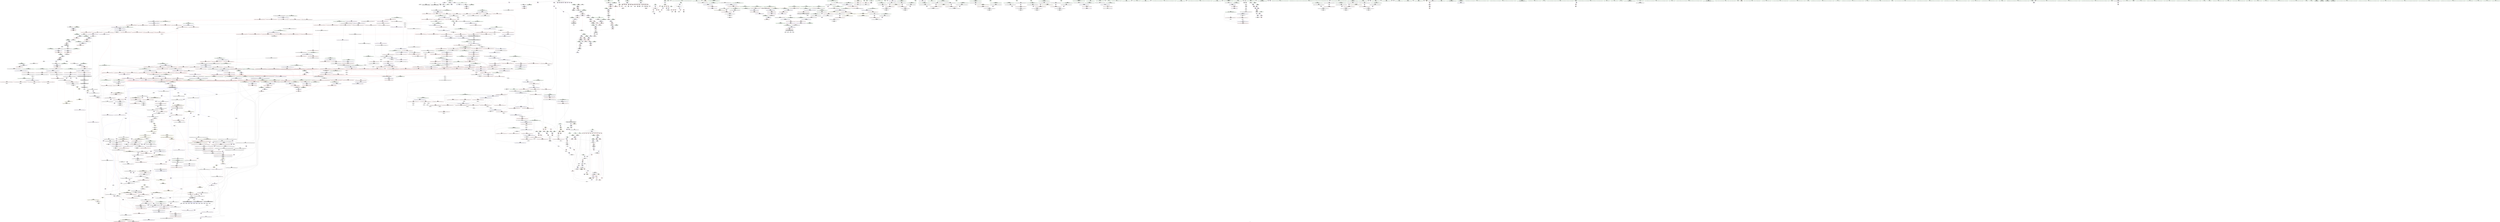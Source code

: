 digraph "SVFG" {
	label="SVFG";

	Node0x5567583c6f40 [shape=record,color=grey,label="{NodeID: 0\nNullPtr}"];
	Node0x5567583c6f40 -> Node0x5567589492e0[style=solid];
	Node0x5567583c6f40 -> Node0x5567589493e0[style=solid];
	Node0x5567583c6f40 -> Node0x5567589494b0[style=solid];
	Node0x5567583c6f40 -> Node0x556758949580[style=solid];
	Node0x5567583c6f40 -> Node0x55675897a810[style=solid];
	Node0x5567589b08b0 [shape=record,color=grey,label="{NodeID: 1882\n1860 = Binary(634, 1859, )\n}"];
	Node0x55675894db50 [shape=record,color=red,label="{NodeID: 775\n886\<--852\n\<--__first.addr\n_ZSt27__unguarded_partition_pivotIP7PancakeN9__gnu_cxx5__ops15_Iter_comp_iterIZ4mainE3$_0EEET_S7_S7_T0_\n}"];
	Node0x55675894db50 -> Node0x556758957610[style=solid];
	Node0x556758aa29b0 [shape=record,color=black,label="{NodeID: 2657\n947 = PHI(842, )\n1st arg _ZSt11__sort_heapIP7PancakeN9__gnu_cxx5__ops15_Iter_comp_iterIZ4mainE3$_0EEEvT_S7_RT0_ }"];
	Node0x556758aa29b0 -> Node0x55675897efc0[style=solid];
	Node0x5567589444f0 [shape=record,color=black,label="{NodeID: 443\n1856\<--1855\n\<--add.ptr\n_ZNSt20__copy_move_backwardILb1ELb1ESt26random_access_iterator_tagE13__copy_move_bI7PancakeEEPT_PKS4_S7_S5_\n}"];
	Node0x5567589444f0 -> Node0x55675895d040[style=solid];
	Node0x5567589444f0 -> Node0x55675895d110[style=solid];
	Node0x556758983cf0 [shape=record,color=blue, style = dotted,label="{NodeID: 1218\n2048\<--2050\noffset_1\<--dummyVal\n_ZSt16__insertion_sortIP7PancakeN9__gnu_cxx5__ops15_Iter_comp_iterIZ4mainE3$_0EEEvT_S7_T0_\n}"];
	Node0x556758983cf0 -> Node0x556758979a20[style=dashed];
	Node0x556758983cf0 -> Node0x556758a0b670[style=dashed];
	Node0x5567588f97b0 [shape=record,color=green,label="{NodeID: 111\n544\<--545\n__b.addr\<--__b.addr_field_insensitive\n_ZStaNRSt13_Ios_FmtflagsS_\n}"];
	Node0x5567588f97b0 -> Node0x556758962b40[style=solid];
	Node0x5567588f97b0 -> Node0x55675897cc00[style=solid];
	Node0x556758953580 [shape=record,color=red,label="{NodeID: 886\n1467\<--1415\n\<--__result.addr\n_ZSt22__move_median_to_firstIP7PancakeN9__gnu_cxx5__ops15_Iter_comp_iterIZ4mainE3$_0EEEvT_S7_S7_S7_T0_\n|{<s0>115}}"];
	Node0x556758953580:s0 -> Node0x556758ac2320[style=solid,color=red];
	Node0x556758abef40 [shape=record,color=black,label="{NodeID: 2768\n1765 = PHI(1699, )\n0th arg _ZSt23__copy_move_backward_a2ILb1EP7PancakeS1_ET1_T0_S3_S2_ }"];
	Node0x556758abef40 -> Node0x556758985070[style=solid];
	Node0x55675895a050 [shape=record,color=purple,label="{NodeID: 554\n1308\<--1307\n\<--\n_ZSt11__push_heapIP7PancakelS0_N9__gnu_cxx5__ops14_Iter_comp_valIZ4mainE3$_0EEEvT_T0_S8_T1_RT2_\n}"];
	Node0x55675895a050 -> Node0x556758981860[style=solid];
	Node0x5567588fd200 [shape=record,color=green,label="{NodeID: 222\n1305\<--1306\n__parent\<--__parent_field_insensitive\n_ZSt11__push_heapIP7PancakelS0_N9__gnu_cxx5__ops14_Iter_comp_valIZ4mainE3$_0EEEvT_T0_S8_T1_RT2_\n}"];
	Node0x5567588fd200 -> Node0x556758952880[style=solid];
	Node0x5567588fd200 -> Node0x556758952950[style=solid];
	Node0x5567588fd200 -> Node0x556758952a20[style=solid];
	Node0x5567588fd200 -> Node0x556758981d40[style=solid];
	Node0x5567588fd200 -> Node0x556758982080[style=solid];
	Node0x556758978840 [shape=record,color=red,label="{NodeID: 997\n1990\<--1989\ndummyVal\<--offset_0\n_ZSt10__pop_heapIP7PancakeN9__gnu_cxx5__ops15_Iter_comp_iterIZ4mainE3$_0EEEvT_S7_S7_RT0_\n}"];
	Node0x556758978840 -> Node0x556758980410[style=solid];
	Node0x55675895fa80 [shape=record,color=red,label="{NodeID: 665\n202\<--155\n\<--kleft.addr\n_Z1fii\n}"];
	Node0x55675895fa80 -> Node0x5567589b65b0[style=solid];
	Node0x55675894ac30 [shape=record,color=black,label="{NodeID: 333\n539\<--552\n_ZStaNRSt13_Ios_FmtflagsS__ret\<--\n_ZStaNRSt13_Ios_FmtflagsS_\n|{<s0>38}}"];
	Node0x55675894ac30:s0 -> Node0x556758ab50f0[style=solid,color=blue];
	Node0x556758a27380 [shape=record,color=yellow,style=double,label="{NodeID: 2215\n400V_1 = ENCHI(MR_400V_0)\npts\{9920000 10930000 11490000 12960000 15510000 15860000 \}\nFun[_ZSt25__unguarded_linear_insertIP7PancakeN9__gnu_cxx5__ops14_Val_comp_iterIZ4mainE3$_0EEEvT_T0_]}"];
	Node0x556758a27380 -> Node0x556758979c90[style=dashed];
	Node0x556758a27380 -> Node0x556758979e30[style=dashed];
	Node0x556758a27380 -> Node0x556758979fd0[style=dashed];
	Node0x55675897e390 [shape=record,color=blue,label="{NodeID: 1108\n821\<--816\n__first.addr\<--__first\n_ZSt14__partial_sortIP7PancakeN9__gnu_cxx5__ops15_Iter_comp_iterIZ4mainE3$_0EEEvT_S7_S7_T0_\n}"];
	Node0x55675897e390 -> Node0x556758964c90[style=dashed];
	Node0x55675897e390 -> Node0x556758964d60[style=dashed];
	Node0x5567588e1e40 [shape=record,color=green,label="{NodeID: 1\n7\<--1\n__dso_handle\<--dummyObj\nGlob }"];
	Node0x5567589b0a30 [shape=record,color=grey,label="{NodeID: 1883\n358 = Binary(357, 204, )\n}"];
	Node0x5567589b0a30 -> Node0x55675897c170[style=solid];
	Node0x55675894dc20 [shape=record,color=red,label="{NodeID: 776\n889\<--852\n\<--__first.addr\n_ZSt27__unguarded_partition_pivotIP7PancakeN9__gnu_cxx5__ops15_Iter_comp_iterIZ4mainE3$_0EEET_S7_S7_T0_\n|{<s0>69}}"];
	Node0x55675894dc20:s0 -> Node0x556758ac1ba0[style=solid,color=red];
	Node0x556758ab2a00 [shape=record,color=black,label="{NodeID: 2658\n91 = PHI()\n}"];
	Node0x5567589445c0 [shape=record,color=black,label="{NodeID: 444\n1858\<--1857\n\<--\n_ZNSt20__copy_move_backwardILb1ELb1ESt26random_access_iterator_tagE13__copy_move_bI7PancakeEEPT_PKS4_S7_S5_\n}"];
	Node0x5567589445c0 -> Node0x55675895d1e0[style=solid];
	Node0x5567589445c0 -> Node0x55675895d2b0[style=solid];
	Node0x556758983dc0 [shape=record,color=blue, style = dotted,label="{NodeID: 1219\n2051\<--2053\noffset_0\<--dummyVal\n_ZSt16__insertion_sortIP7PancakeN9__gnu_cxx5__ops15_Iter_comp_iterIZ4mainE3$_0EEEvT_S7_T0_\n}"];
	Node0x556758983dc0 -> Node0x556758979a20[style=dashed];
	Node0x556758983dc0 -> Node0x556758983e90[style=dashed];
	Node0x5567588f9880 [shape=record,color=green,label="{NodeID: 112\n557\<--558\n__a.addr\<--__a.addr_field_insensitive\n_ZStcoSt13_Ios_Fmtflags\n}"];
	Node0x5567588f9880 -> Node0x556758962ce0[style=solid];
	Node0x5567588f9880 -> Node0x55675897cda0[style=solid];
	Node0x556758953650 [shape=record,color=red,label="{NodeID: 887\n1471\<--1415\n\<--__result.addr\n_ZSt22__move_median_to_firstIP7PancakeN9__gnu_cxx5__ops15_Iter_comp_iterIZ4mainE3$_0EEEvT_S7_S7_S7_T0_\n|{<s0>116}}"];
	Node0x556758953650:s0 -> Node0x556758ac2320[style=solid,color=red];
	Node0x556758abf050 [shape=record,color=black,label="{NodeID: 2769\n1766 = PHI(1703, )\n1st arg _ZSt23__copy_move_backward_a2ILb1EP7PancakeS1_ET1_T0_S3_S2_ }"];
	Node0x556758abf050 -> Node0x556758985140[style=solid];
	Node0x55675895a120 [shape=record,color=purple,label="{NodeID: 555\n1310\<--1307\n\<--\n_ZSt11__push_heapIP7PancakelS0_N9__gnu_cxx5__ops14_Iter_comp_valIZ4mainE3$_0EEEvT_T0_S8_T1_RT2_\n}"];
	Node0x55675895a120 -> Node0x556758981930[style=solid];
	Node0x5567588fd2d0 [shape=record,color=green,label="{NodeID: 223\n1330\<--1331\n_ZN9__gnu_cxx5__ops14_Iter_comp_valIZ4mainE3$_0EclIP7PancakeS5_EEbT_RT0_\<--_ZN9__gnu_cxx5__ops14_Iter_comp_valIZ4mainE3$_0EclIP7PancakeS5_EEbT_RT0__field_insensitive\n}"];
	Node0x556758a1e7d0 [shape=record,color=yellow,style=double,label="{NodeID: 2105\n265V_1 = ENCHI(MR_265V_0)\npts\{10930000 11490000 12960000 15510000 15860000 17160000 \}\nFun[_ZSt11__make_heapIP7PancakeN9__gnu_cxx5__ops15_Iter_comp_iterIZ4mainE3$_0EEEvT_S7_RT0_]}"];
	Node0x556758a1e7d0 -> Node0x5567589780f0[style=dashed];
	Node0x556758a1e7d0 -> Node0x556758978290[style=dashed];
	Node0x556758978910 [shape=record,color=red,label="{NodeID: 998\n1993\<--1992\ndummyVal\<--offset_1\n_ZSt10__pop_heapIP7PancakeN9__gnu_cxx5__ops15_Iter_comp_iterIZ4mainE3$_0EEEvT_S7_S7_RT0_\n}"];
	Node0x556758978910 -> Node0x5567589804e0[style=solid];
	Node0x55675895fb50 [shape=record,color=red,label="{NodeID: 666\n226\<--155\n\<--kleft.addr\n_Z1fii\n}"];
	Node0x55675895fb50 -> Node0x5567589b29b0[style=solid];
	Node0x55675894ad00 [shape=record,color=black,label="{NodeID: 334\n555\<--561\n_ZStcoSt13_Ios_Fmtflags_ret\<--neg\n_ZStcoSt13_Ios_Fmtflags\n|{<s0>37}}"];
	Node0x55675894ad00:s0 -> Node0x556758ab4f80[style=solid,color=blue];
	Node0x556758a27550 [shape=record,color=yellow,style=double,label="{NodeID: 2216\n402V_1 = ENCHI(MR_402V_0)\npts\{9920001 10930001 11490001 12960001 15510001 15860001 \}\nFun[_ZSt25__unguarded_linear_insertIP7PancakeN9__gnu_cxx5__ops14_Val_comp_iterIZ4mainE3$_0EEEvT_T0_]}"];
	Node0x556758a27550 -> Node0x556758979d60[style=dashed];
	Node0x556758a27550 -> Node0x556758979f00[style=dashed];
	Node0x556758a27550 -> Node0x55675897a0a0[style=dashed];
	Node0x55675897e460 [shape=record,color=blue,label="{NodeID: 1109\n823\<--817\n__middle.addr\<--__middle\n_ZSt14__partial_sortIP7PancakeN9__gnu_cxx5__ops15_Iter_comp_iterIZ4mainE3$_0EEEvT_S7_S7_T0_\n}"];
	Node0x55675897e460 -> Node0x55675894d5a0[style=dashed];
	Node0x55675897e460 -> Node0x55675894d670[style=dashed];
	Node0x5567588e1ed0 [shape=record,color=green,label="{NodeID: 2\n9\<--1\n\<--dummyObj\nCan only get source location for instruction, argument, global var or function.}"];
	Node0x5567589b0bb0 [shape=record,color=grey,label="{NodeID: 1884\n1846 = Binary(1844, 1845, )\n}"];
	Node0x5567589b0bb0 -> Node0x5567589b0d30[style=solid];
	Node0x55675894dcf0 [shape=record,color=red,label="{NodeID: 777\n865\<--854\n\<--__last.addr\n_ZSt27__unguarded_partition_pivotIP7PancakeN9__gnu_cxx5__ops15_Iter_comp_iterIZ4mainE3$_0EEET_S7_S7_T0_\n}"];
	Node0x55675894dcf0 -> Node0x55675894c970[style=solid];
	Node0x556758ab2b60 [shape=record,color=black,label="{NodeID: 2659\n99 = PHI()\n}"];
	Node0x556758944690 [shape=record,color=black,label="{NodeID: 445\n1827\<--1868\n_ZNSt20__copy_move_backwardILb1ELb1ESt26random_access_iterator_tagE13__copy_move_bI7PancakeEEPT_PKS4_S7_S5__ret\<--add.ptr2\n_ZNSt20__copy_move_backwardILb1ELb1ESt26random_access_iterator_tagE13__copy_move_bI7PancakeEEPT_PKS4_S7_S5_\n|{<s0>155}}"];
	Node0x556758944690:s0 -> Node0x556758ab5d30[style=solid,color=blue];
	Node0x556758a2f570 [shape=record,color=yellow,style=double,label="{NodeID: 2327\nRETMU(2V_2)\npts\{10 \}\nFun[_GLOBAL__sub_I_sokokaleb_0_1.cpp]}"];
	Node0x556758983e90 [shape=record,color=blue, style = dotted,label="{NodeID: 1220\n2054\<--2056\noffset_1\<--dummyVal\n_ZSt16__insertion_sortIP7PancakeN9__gnu_cxx5__ops15_Iter_comp_iterIZ4mainE3$_0EEEvT_S7_T0_\n}"];
	Node0x556758983e90 -> Node0x556758a06b70[style=dashed];
	Node0x5567588f9950 [shape=record,color=green,label="{NodeID: 113\n566\<--567\n__a.addr\<--__a.addr_field_insensitive\n_ZStoRRSt13_Ios_FmtflagsS_\n}"];
	Node0x5567588f9950 -> Node0x556758962db0[style=solid];
	Node0x5567588f9950 -> Node0x556758962e80[style=solid];
	Node0x5567588f9950 -> Node0x55675897ce70[style=solid];
	Node0x556758a06b70 [shape=record,color=black,label="{NodeID: 1995\nMR_19V_3 = PHI(MR_19V_7, MR_19V_1, )\npts\{20 \}\n|{|<s3>127|<s4>130|<s5>135|<s6>135|<s7>135}}"];
	Node0x556758a06b70 -> Node0x5567589797b0[style=dashed];
	Node0x556758a06b70 -> Node0x556758979880[style=dashed];
	Node0x556758a06b70 -> Node0x556758a13870[style=dashed];
	Node0x556758a06b70:s3 -> Node0x556758a1ec80[style=dashed,color=red];
	Node0x556758a06b70:s4 -> Node0x556758a28790[style=dashed,color=red];
	Node0x556758a06b70:s5 -> Node0x556758979c90[style=dashed,color=red];
	Node0x556758a06b70:s6 -> Node0x556758979d60[style=dashed,color=red];
	Node0x556758a06b70:s7 -> Node0x5567589fb470[style=dashed,color=red];
	Node0x556758953720 [shape=record,color=red,label="{NodeID: 888\n1427\<--1417\n\<--__a.addr\n_ZSt22__move_median_to_firstIP7PancakeN9__gnu_cxx5__ops15_Iter_comp_iterIZ4mainE3$_0EEEvT_S7_S7_S7_T0_\n|{<s0>106}}"];
	Node0x556758953720:s0 -> Node0x556758abe2b0[style=solid,color=red];
	Node0x556758abf160 [shape=record,color=black,label="{NodeID: 2770\n1767 = PHI(1704, )\n2nd arg _ZSt23__copy_move_backward_a2ILb1EP7PancakeS1_ET1_T0_S3_S2_ }"];
	Node0x556758abf160 -> Node0x556758985210[style=solid];
	Node0x55675895a1f0 [shape=record,color=purple,label="{NodeID: 556\n2015\<--1342\noffset_0\<--\n}"];
	Node0x55675895a1f0 -> Node0x556758981e10[style=solid];
	Node0x5567588fd3d0 [shape=record,color=green,label="{NodeID: 224\n1362\<--1363\n__t.addr\<--__t.addr_field_insensitive\n_ZSt4moveIRZ4mainE3$_0EONSt16remove_referenceIT_E4typeEOS3_\n}"];
	Node0x5567588fd3d0 -> Node0x556758952af0[style=solid];
	Node0x5567588fd3d0 -> Node0x5567589822f0[style=solid];
	Node0x556758a1e9a0 [shape=record,color=yellow,style=double,label="{NodeID: 2106\n267V_1 = ENCHI(MR_267V_0)\npts\{10930001 11490001 12960001 15510001 15860001 17160001 \}\nFun[_ZSt11__make_heapIP7PancakeN9__gnu_cxx5__ops15_Iter_comp_iterIZ4mainE3$_0EEEvT_S7_RT0_]}"];
	Node0x556758a1e9a0 -> Node0x5567589781c0[style=dashed];
	Node0x556758a1e9a0 -> Node0x556758978360[style=dashed];
	Node0x5567589789e0 [shape=record,color=red,label="{NodeID: 999\n1996\<--1995\ndummyVal\<--offset_0\n_ZSt10__pop_heapIP7PancakeN9__gnu_cxx5__ops15_Iter_comp_iterIZ4mainE3$_0EEEvT_S7_S7_RT0_\n}"];
	Node0x5567589789e0 -> Node0x5567589805b0[style=solid];
	Node0x55675895fc20 [shape=record,color=red,label="{NodeID: 667\n239\<--155\n\<--kleft.addr\n_Z1fii\n}"];
	Node0x55675895fc20 -> Node0x5567589b71b0[style=solid];
	Node0x55675894add0 [shape=record,color=black,label="{NodeID: 335\n563\<--578\n_ZStoRRSt13_Ios_FmtflagsS__ret\<--\n_ZStoRRSt13_Ios_FmtflagsS_\n|{<s0>40}}"];
	Node0x55675894add0:s0 -> Node0x556758ab5370[style=solid,color=blue];
	Node0x556758a27720 [shape=record,color=yellow,style=double,label="{NodeID: 2217\n6V_1 = ENCHI(MR_6V_0)\npts\{1 \}\nFun[_Z4OPENNSt7__cxx1112basic_stringIcSt11char_traitsIcESaIcEEES4_]}"];
	Node0x556758a27720 -> Node0x55675895e630[style=dashed];
	Node0x556758a27720 -> Node0x55675895e700[style=dashed];
	Node0x55675897e530 [shape=record,color=blue,label="{NodeID: 1110\n825\<--818\n__last.addr\<--__last\n_ZSt14__partial_sortIP7PancakeN9__gnu_cxx5__ops15_Iter_comp_iterIZ4mainE3$_0EEEvT_S7_S7_T0_\n}"];
	Node0x55675897e530 -> Node0x55675894d740[style=dashed];
	Node0x5567588e2550 [shape=record,color=green,label="{NodeID: 3\n11\<--1\n.str\<--dummyObj\nGlob }"];
	Node0x5567589b0d30 [shape=record,color=grey,label="{NodeID: 1885\n1847 = Binary(1846, 634, )\n}"];
	Node0x5567589b0d30 -> Node0x556758985a30[style=solid];
	Node0x55675894ddc0 [shape=record,color=red,label="{NodeID: 778\n878\<--854\n\<--__last.addr\n_ZSt27__unguarded_partition_pivotIP7PancakeN9__gnu_cxx5__ops15_Iter_comp_iterIZ4mainE3$_0EEET_S7_S7_T0_\n}"];
	Node0x55675894ddc0 -> Node0x5567589573a0[style=solid];
	Node0x556758ab2c60 [shape=record,color=black,label="{NodeID: 2660\n200 = PHI(125, )\n}"];
	Node0x556758ab2c60 -> Node0x55675897b200[style=solid];
	Node0x556758944760 [shape=record,color=black,label="{NodeID: 446\n1875\<--1892\n_ZN9__gnu_cxx5__ops14_Val_comp_iterIZ4mainE3$_0EclI7PancakePS5_EEbRT_T0__ret\<--call\n_ZN9__gnu_cxx5__ops14_Val_comp_iterIZ4mainE3$_0EclI7PancakePS5_EEbRT_T0_\n|{<s0>144}}"];
	Node0x556758944760:s0 -> Node0x556758abbc20[style=solid,color=blue];
	Node0x556758983f60 [shape=record,color=blue, style = dotted,label="{NodeID: 1221\n2057\<--2059\noffset_0\<--dummyVal\n_ZSt16__insertion_sortIP7PancakeN9__gnu_cxx5__ops15_Iter_comp_iterIZ4mainE3$_0EEEvT_S7_T0_\n}"];
	Node0x556758983f60 -> Node0x556758a0bb70[style=dashed];
	Node0x5567588f9a20 [shape=record,color=green,label="{NodeID: 114\n568\<--569\n__b.addr\<--__b.addr_field_insensitive\n_ZStoRRSt13_Ios_FmtflagsS_\n}"];
	Node0x5567588f9a20 -> Node0x556758962f50[style=solid];
	Node0x5567588f9a20 -> Node0x55675897cf40[style=solid];
	Node0x5567589537f0 [shape=record,color=red,label="{NodeID: 889\n1441\<--1417\n\<--__a.addr\n_ZSt22__move_median_to_firstIP7PancakeN9__gnu_cxx5__ops15_Iter_comp_iterIZ4mainE3$_0EEEvT_S7_S7_S7_T0_\n|{<s0>109}}"];
	Node0x5567589537f0:s0 -> Node0x556758abe2b0[style=solid,color=red];
	Node0x556758abf270 [shape=record,color=black,label="{NodeID: 2771\n1143 = PHI(1030, 1113, )\n0th arg _ZSt13__adjust_heapIP7PancakelS0_N9__gnu_cxx5__ops15_Iter_comp_iterIZ4mainE3$_0EEEvT_T0_S8_T1_T2_ }"];
	Node0x556758abf270 -> Node0x5567589808f0[style=solid];
	Node0x55675895a2c0 [shape=record,color=purple,label="{NodeID: 557\n2018\<--1342\noffset_1\<--\n}"];
	Node0x55675895a2c0 -> Node0x556758981ee0[style=solid];
	Node0x5567588fd4a0 [shape=record,color=green,label="{NodeID: 225\n1371\<--1372\nthis.addr\<--this.addr_field_insensitive\n_ZN9__gnu_cxx5__ops14_Iter_comp_valIZ4mainE3$_0EclIP7PancakeS5_EEbT_RT0_\n}"];
	Node0x5567588fd4a0 -> Node0x556758952bc0[style=solid];
	Node0x5567588fd4a0 -> Node0x5567589823c0[style=solid];
	Node0x556758978ab0 [shape=record,color=red,label="{NodeID: 1000\n1999\<--1998\ndummyVal\<--offset_0\n_ZSt13__adjust_heapIP7PancakelS0_N9__gnu_cxx5__ops15_Iter_comp_iterIZ4mainE3$_0EEEvT_T0_S8_T1_T2_\n}"];
	Node0x556758978ab0 -> Node0x556758980ea0[style=solid];
	Node0x55675895fcf0 [shape=record,color=red,label="{NodeID: 668\n245\<--155\n\<--kleft.addr\n_Z1fii\n|{<s0>14}}"];
	Node0x55675895fcf0:s0 -> Node0x556758ac2fb0[style=solid,color=red];
	Node0x55675894aea0 [shape=record,color=black,label="{NodeID: 336\n581\<--592\n_ZStanSt13_Ios_FmtflagsS__ret\<--and\n_ZStanSt13_Ios_FmtflagsS_\n|{<s0>39|<s1>41}}"];
	Node0x55675894aea0:s0 -> Node0x556758ab5200[style=solid,color=blue];
	Node0x55675894aea0:s1 -> Node0x556758ab5480[style=solid,color=blue];
	Node0x55675897e600 [shape=record,color=blue, style = dotted,label="{NodeID: 1111\n1952\<--1954\noffset_0\<--dummyVal\n_ZSt14__partial_sortIP7PancakeN9__gnu_cxx5__ops15_Iter_comp_iterIZ4mainE3$_0EEEvT_S7_S7_T0_\n}"];
	Node0x5567588e2610 [shape=record,color=green,label="{NodeID: 4\n13\<--1\nstdin\<--dummyObj\nGlob }"];
	Node0x5567589b0eb0 [shape=record,color=grey,label="{NodeID: 1886\n869 = Binary(867, 868, )\n}"];
	Node0x5567589b0eb0 -> Node0x5567589b1030[style=solid];
	Node0x55675894de90 [shape=record,color=red,label="{NodeID: 779\n888\<--854\n\<--__last.addr\n_ZSt27__unguarded_partition_pivotIP7PancakeN9__gnu_cxx5__ops15_Iter_comp_iterIZ4mainE3$_0EEET_S7_S7_T0_\n|{<s0>69}}"];
	Node0x55675894de90:s0 -> Node0x556758ac1a60[style=solid,color=red];
	Node0x556758ab2e30 [shape=record,color=black,label="{NodeID: 2661\n470 = PHI(501, )\n}"];
	Node0x556758944830 [shape=record,color=purple,label="{NodeID: 447\n50\<--4\n\<--_ZStL8__ioinit\n__cxx_global_var_init\n}"];
	Node0x556758984030 [shape=record,color=blue,label="{NodeID: 1222\n1583\<--1643\n__i\<--incdec.ptr\n_ZSt16__insertion_sortIP7PancakeN9__gnu_cxx5__ops15_Iter_comp_iterIZ4mainE3$_0EEEvT_S7_T0_\n}"];
	Node0x556758984030 -> Node0x5567589751d0[style=dashed];
	Node0x556758984030 -> Node0x5567589752a0[style=dashed];
	Node0x556758984030 -> Node0x556758975370[style=dashed];
	Node0x556758984030 -> Node0x556758975440[style=dashed];
	Node0x556758984030 -> Node0x556758975510[style=dashed];
	Node0x556758984030 -> Node0x5567589755e0[style=dashed];
	Node0x556758984030 -> Node0x5567589756b0[style=dashed];
	Node0x556758984030 -> Node0x556758984030[style=dashed];
	Node0x556758984030 -> Node0x556758a13d70[style=dashed];
	Node0x5567588f9af0 [shape=record,color=green,label="{NodeID: 115\n576\<--577\n_ZStorSt13_Ios_FmtflagsS_\<--_ZStorSt13_Ios_FmtflagsS__field_insensitive\n}"];
	Node0x5567589538c0 [shape=record,color=red,label="{NodeID: 890\n1450\<--1417\n\<--__a.addr\n_ZSt22__move_median_to_firstIP7PancakeN9__gnu_cxx5__ops15_Iter_comp_iterIZ4mainE3$_0EEEvT_S7_S7_S7_T0_\n|{<s0>111}}"];
	Node0x5567589538c0:s0 -> Node0x556758ac2940[style=solid,color=red];
	Node0x556758abf3c0 [shape=record,color=black,label="{NodeID: 2772\n1144 = PHI(1031, 707, )\n1st arg _ZSt13__adjust_heapIP7PancakelS0_N9__gnu_cxx5__ops15_Iter_comp_iterIZ4mainE3$_0EEEvT_T0_S8_T1_T2_ }"];
	Node0x556758abf3c0 -> Node0x5567589809c0[style=solid];
	Node0x55675895a390 [shape=record,color=purple,label="{NodeID: 558\n2016\<--1343\noffset_0\<--\n}"];
	Node0x55675895a390 -> Node0x556758978f90[style=solid];
	Node0x5567588fd570 [shape=record,color=green,label="{NodeID: 226\n1373\<--1374\n__it.addr\<--__it.addr_field_insensitive\n_ZN9__gnu_cxx5__ops14_Iter_comp_valIZ4mainE3$_0EclIP7PancakeS5_EEbT_RT0_\n}"];
	Node0x5567588fd570 -> Node0x556758952c90[style=solid];
	Node0x5567588fd570 -> Node0x556758982490[style=solid];
	Node0x556758a1ec80 [shape=record,color=yellow,style=double,label="{NodeID: 2108\n19V_1 = ENCHI(MR_19V_0)\npts\{20 \}\nFun[_ZN9__gnu_cxx5__ops15_Iter_comp_iterIZ4mainE3$_0EclIP7PancakeS6_EEbT_T0_]|{<s0>80}}"];
	Node0x556758a1ec80:s0 -> Node0x556758a292d0[style=dashed,color=red];
	Node0x556758978b80 [shape=record,color=red,label="{NodeID: 1001\n2002\<--2001\ndummyVal\<--offset_1\n_ZSt13__adjust_heapIP7PancakelS0_N9__gnu_cxx5__ops15_Iter_comp_iterIZ4mainE3$_0EEEvT_T0_S8_T1_T2_\n}"];
	Node0x556758978b80 -> Node0x556758980f70[style=solid];
	Node0x55675895fdc0 [shape=record,color=red,label="{NodeID: 669\n174\<--157\n\<--res\n_Z1fii\n}"];
	Node0x55675895fdc0 -> Node0x556758960850[style=solid];
	Node0x55675894af70 [shape=record,color=black,label="{NodeID: 337\n594\<--605\n_ZStorSt13_Ios_FmtflagsS__ret\<--or\n_ZStorSt13_Ios_FmtflagsS_\n|{<s0>42}}"];
	Node0x55675894af70:s0 -> Node0x556758ab55f0[style=solid,color=blue];
	Node0x55675897e6d0 [shape=record,color=blue,label="{NodeID: 1112\n852\<--848\n__first.addr\<--__first\n_ZSt27__unguarded_partition_pivotIP7PancakeN9__gnu_cxx5__ops15_Iter_comp_iterIZ4mainE3$_0EEET_S7_S7_T0_\n}"];
	Node0x55675897e6d0 -> Node0x55675894d810[style=dashed];
	Node0x55675897e6d0 -> Node0x55675894d8e0[style=dashed];
	Node0x55675897e6d0 -> Node0x55675894d9b0[style=dashed];
	Node0x55675897e6d0 -> Node0x55675894da80[style=dashed];
	Node0x55675897e6d0 -> Node0x55675894db50[style=dashed];
	Node0x55675897e6d0 -> Node0x55675894dc20[style=dashed];
	Node0x5567588e26d0 [shape=record,color=green,label="{NodeID: 5\n14\<--1\n.str.2\<--dummyObj\nGlob }"];
	Node0x5567589b1030 [shape=record,color=grey,label="{NodeID: 1887\n870 = Binary(869, 634, )\n}"];
	Node0x5567589b1030 -> Node0x5567589b11b0[style=solid];
	Node0x55675894df60 [shape=record,color=red,label="{NodeID: 780\n877\<--856\n\<--__mid\n_ZSt27__unguarded_partition_pivotIP7PancakeN9__gnu_cxx5__ops15_Iter_comp_iterIZ4mainE3$_0EEET_S7_S7_T0_\n|{<s0>67}}"];
	Node0x55675894df60:s0 -> Node0x556758ac57f0[style=solid,color=red];
	Node0x556758ab2f40 [shape=record,color=black,label="{NodeID: 2662\n51 = PHI()\n}"];
	Node0x556758944900 [shape=record,color=purple,label="{NodeID: 448\n95\<--11\n\<--.str\n_Z4OPENNSt7__cxx1112basic_stringIcSt11char_traitsIcESaIcEEES4_\n}"];
	Node0x556758984100 [shape=record,color=blue,label="{NodeID: 1223\n1652\<--1648\n__first.addr\<--__first\n_ZSt26__unguarded_insertion_sortIP7PancakeN9__gnu_cxx5__ops15_Iter_comp_iterIZ4mainE3$_0EEEvT_S7_T0_\n}"];
	Node0x556758984100 -> Node0x556758975780[style=dashed];
	Node0x5567588f9bf0 [shape=record,color=green,label="{NodeID: 116\n584\<--585\n__a.addr\<--__a.addr_field_insensitive\n_ZStanSt13_Ios_FmtflagsS_\n}"];
	Node0x5567588f9bf0 -> Node0x5567589630f0[style=solid];
	Node0x5567588f9bf0 -> Node0x55675897d0e0[style=solid];
	Node0x556758953990 [shape=record,color=red,label="{NodeID: 891\n1455\<--1417\n\<--__a.addr\n_ZSt22__move_median_to_firstIP7PancakeN9__gnu_cxx5__ops15_Iter_comp_iterIZ4mainE3$_0EEEvT_S7_S7_S7_T0_\n|{<s0>112}}"];
	Node0x556758953990:s0 -> Node0x556758abe2b0[style=solid,color=red];
	Node0x556758abf510 [shape=record,color=black,label="{NodeID: 2773\n1145 = PHI(1032, 1119, )\n2nd arg _ZSt13__adjust_heapIP7PancakelS0_N9__gnu_cxx5__ops15_Iter_comp_iterIZ4mainE3$_0EEEvT_T0_S8_T1_T2_ }"];
	Node0x556758abf510 -> Node0x556758980a90[style=solid];
	Node0x55675895a460 [shape=record,color=purple,label="{NodeID: 559\n2019\<--1343\noffset_1\<--\n}"];
	Node0x55675895a460 -> Node0x556758979060[style=solid];
	Node0x5567588fd640 [shape=record,color=green,label="{NodeID: 227\n1375\<--1376\n__val.addr\<--__val.addr_field_insensitive\n_ZN9__gnu_cxx5__ops14_Iter_comp_valIZ4mainE3$_0EclIP7PancakeS5_EEbT_RT0_\n}"];
	Node0x5567588fd640 -> Node0x556758952d60[style=solid];
	Node0x5567588fd640 -> Node0x556758982560[style=solid];
	Node0x556758978c50 [shape=record,color=red,label="{NodeID: 1002\n2005\<--2004\ndummyVal\<--offset_0\n_ZSt13__adjust_heapIP7PancakelS0_N9__gnu_cxx5__ops15_Iter_comp_iterIZ4mainE3$_0EEEvT_T0_S8_T1_T2_\n}"];
	Node0x556758978c50 -> Node0x5567589811e0[style=solid];
	Node0x55675895fe90 [shape=record,color=red,label="{NodeID: 670\n176\<--157\n\<--res\n_Z1fii\n}"];
	Node0x55675895fe90 -> Node0x556758960920[style=solid];
	Node0x55675894b040 [shape=record,color=black,label="{NodeID: 338\n641\<--610\n\<--__comp\n_ZSt6__sortIP7PancakeN9__gnu_cxx5__ops15_Iter_comp_iterIZ4mainE3$_0EEEvT_S7_T0_\n}"];
	Node0x55675894b040 -> Node0x556758956360[style=solid];
	Node0x55675897e7a0 [shape=record,color=blue,label="{NodeID: 1113\n854\<--849\n__last.addr\<--__last\n_ZSt27__unguarded_partition_pivotIP7PancakeN9__gnu_cxx5__ops15_Iter_comp_iterIZ4mainE3$_0EEET_S7_S7_T0_\n}"];
	Node0x55675897e7a0 -> Node0x55675894dcf0[style=dashed];
	Node0x55675897e7a0 -> Node0x55675894ddc0[style=dashed];
	Node0x55675897e7a0 -> Node0x55675894de90[style=dashed];
	Node0x5567588e2f40 [shape=record,color=green,label="{NodeID: 6\n16\<--1\nstdout\<--dummyObj\nGlob }"];
	Node0x5567589b11b0 [shape=record,color=grey,label="{NodeID: 1888\n871 = Binary(870, 639, )\n}"];
	Node0x55675894e030 [shape=record,color=red,label="{NodeID: 781\n914\<--903\n\<--__first.addr\n_ZSt13__heap_selectIP7PancakeN9__gnu_cxx5__ops15_Iter_comp_iterIZ4mainE3$_0EEEvT_S7_S7_T0_\n|{<s0>70}}"];
	Node0x55675894e030:s0 -> Node0x556758abd520[style=solid,color=red];
	Node0x556758ab3010 [shape=record,color=black,label="{NodeID: 2663\n69 = PHI(75, )\n}"];
	Node0x556758ab3010 -> Node0x55675897a910[style=solid];
	Node0x5567589449d0 [shape=record,color=purple,label="{NodeID: 449\n101\<--14\n\<--.str.2\n_Z4OPENNSt7__cxx1112basic_stringIcSt11char_traitsIcESaIcEEES4_\n}"];
	Node0x5567589841d0 [shape=record,color=blue,label="{NodeID: 1224\n1654\<--1649\n__last.addr\<--__last\n_ZSt26__unguarded_insertion_sortIP7PancakeN9__gnu_cxx5__ops15_Iter_comp_iterIZ4mainE3$_0EEEvT_S7_T0_\n}"];
	Node0x5567589841d0 -> Node0x556758975850[style=dashed];
	Node0x5567588f9cc0 [shape=record,color=green,label="{NodeID: 117\n586\<--587\n__b.addr\<--__b.addr_field_insensitive\n_ZStanSt13_Ios_FmtflagsS_\n}"];
	Node0x5567588f9cc0 -> Node0x5567589631c0[style=solid];
	Node0x5567588f9cc0 -> Node0x55675897d1b0[style=solid];
	Node0x556758953a60 [shape=record,color=red,label="{NodeID: 892\n1460\<--1417\n\<--__a.addr\n_ZSt22__move_median_to_firstIP7PancakeN9__gnu_cxx5__ops15_Iter_comp_iterIZ4mainE3$_0EEEvT_S7_S7_S7_T0_\n|{<s0>113}}"];
	Node0x556758953a60:s0 -> Node0x556758ac2940[style=solid,color=red];
	Node0x556758abf660 [shape=record,color=black,label="{NodeID: 2774\n1146 = PHI(1043, 1130, )\n3rd arg _ZSt13__adjust_heapIP7PancakelS0_N9__gnu_cxx5__ops15_Iter_comp_iterIZ4mainE3$_0EEEvT_T0_S8_T1_T2_ }"];
	Node0x556758abf660 -> Node0x556758980750[style=solid];
	Node0x55675895a530 [shape=record,color=purple,label="{NodeID: 560\n2021\<--1356\noffset_0\<--\n}"];
	Node0x55675895a530 -> Node0x556758982150[style=solid];
	Node0x5567588fd710 [shape=record,color=green,label="{NodeID: 228\n1390\<--1391\nthis.addr\<--this.addr_field_insensitive\n_ZZ4mainENK3$_0clI7PancakeS1_EEDaRKT_RKT0_\n}"];
	Node0x5567588fd710 -> Node0x556758952e30[style=solid];
	Node0x5567588fd710 -> Node0x556758982630[style=solid];
	Node0x556758978d20 [shape=record,color=red,label="{NodeID: 1003\n2008\<--2007\ndummyVal\<--offset_1\n_ZSt13__adjust_heapIP7PancakelS0_N9__gnu_cxx5__ops15_Iter_comp_iterIZ4mainE3$_0EEEvT_T0_S8_T1_T2_\n}"];
	Node0x556758978d20 -> Node0x5567589812b0[style=solid];
	Node0x55675895ff60 [shape=record,color=red,label="{NodeID: 671\n180\<--157\n\<--res\n_Z1fii\n}"];
	Node0x55675895ff60 -> Node0x5567589609f0[style=solid];
	Node0x55675894b110 [shape=record,color=black,label="{NodeID: 339\n652\<--610\n\<--__comp\n_ZSt6__sortIP7PancakeN9__gnu_cxx5__ops15_Iter_comp_iterIZ4mainE3$_0EEEvT_S7_T0_\n}"];
	Node0x55675894b110 -> Node0x556758956500[style=solid];
	Node0x55675897e870 [shape=record,color=blue,label="{NodeID: 1114\n856\<--872\n__mid\<--add.ptr\n_ZSt27__unguarded_partition_pivotIP7PancakeN9__gnu_cxx5__ops15_Iter_comp_iterIZ4mainE3$_0EEET_S7_S7_T0_\n}"];
	Node0x55675897e870 -> Node0x55675894df60[style=dashed];
	Node0x5567588e3000 [shape=record,color=green,label="{NodeID: 7\n25\<--1\n\<--dummyObj\nCan only get source location for instruction, argument, global var or function.}"];
	Node0x5567589b1330 [shape=record,color=grey,label="{NodeID: 1889\n1199 = Binary(1198, 721, )\n}"];
	Node0x5567589b1330 -> Node0x556758980dd0[style=solid];
	Node0x55675894e100 [shape=record,color=red,label="{NodeID: 782\n927\<--903\n\<--__first.addr\n_ZSt13__heap_selectIP7PancakeN9__gnu_cxx5__ops15_Iter_comp_iterIZ4mainE3$_0EEEvT_S7_S7_T0_\n|{<s0>71}}"];
	Node0x55675894e100:s0 -> Node0x556758abe630[style=solid,color=red];
	Node0x556758ab31b0 [shape=record,color=black,label="{NodeID: 2664\n82 = PHI()\n}"];
	Node0x556758ab31b0 -> Node0x556758949b20[style=solid];
	Node0x556758944aa0 [shape=record,color=purple,label="{NodeID: 450\n192\<--17\narrayidx6\<--p\n_Z1fii\n}"];
	Node0x5567589842a0 [shape=record,color=blue,label="{NodeID: 1225\n1656\<--1666\n__i\<--\n_ZSt26__unguarded_insertion_sortIP7PancakeN9__gnu_cxx5__ops15_Iter_comp_iterIZ4mainE3$_0EEEvT_S7_T0_\n}"];
	Node0x5567589842a0 -> Node0x556758a09d70[style=dashed];
	Node0x5567588f9d90 [shape=record,color=green,label="{NodeID: 118\n597\<--598\n__a.addr\<--__a.addr_field_insensitive\n_ZStorSt13_Ios_FmtflagsS_\n}"];
	Node0x5567588f9d90 -> Node0x556758963290[style=solid];
	Node0x5567588f9d90 -> Node0x55675897d280[style=solid];
	Node0x556758a08470 [shape=record,color=black,label="{NodeID: 2000\nMR_19V_7 = PHI(MR_19V_9, MR_19V_3, )\npts\{20 \}\n|{<s0>67}}"];
	Node0x556758a08470:s0 -> Node0x556758a449a0[style=dashed,color=blue];
	Node0x556758953b30 [shape=record,color=red,label="{NodeID: 893\n1428\<--1419\n\<--__b.addr\n_ZSt22__move_median_to_firstIP7PancakeN9__gnu_cxx5__ops15_Iter_comp_iterIZ4mainE3$_0EEEvT_S7_S7_S7_T0_\n|{<s0>106}}"];
	Node0x556758953b30:s0 -> Node0x556758abe630[style=solid,color=red];
	Node0x556758abf7b0 [shape=record,color=black,label="{NodeID: 2775\n1147 = PHI(1045, 1132, )\n4th arg _ZSt13__adjust_heapIP7PancakelS0_N9__gnu_cxx5__ops15_Iter_comp_iterIZ4mainE3$_0EEEvT_T0_S8_T1_T2_ }"];
	Node0x556758abf7b0 -> Node0x556758980820[style=solid];
	Node0x55675895a600 [shape=record,color=purple,label="{NodeID: 561\n2024\<--1356\noffset_1\<--\n}"];
	Node0x55675895a600 -> Node0x556758982220[style=solid];
	Node0x5567588fd7e0 [shape=record,color=green,label="{NodeID: 229\n1392\<--1393\nA.addr\<--A.addr_field_insensitive\n_ZZ4mainENK3$_0clI7PancakeS1_EEDaRKT_RKT0_\n}"];
	Node0x5567588fd7e0 -> Node0x556758952f00[style=solid];
	Node0x5567588fd7e0 -> Node0x556758982700[style=solid];
	Node0x556758978df0 [shape=record,color=red,label="{NodeID: 1004\n2011\<--2010\ndummyVal\<--offset_0\n_ZSt13__adjust_heapIP7PancakelS0_N9__gnu_cxx5__ops15_Iter_comp_iterIZ4mainE3$_0EEEvT_T0_S8_T1_T2_\n}"];
	Node0x556758978df0 -> Node0x556758981450[style=solid];
	Node0x556758960030 [shape=record,color=red,label="{NodeID: 672\n184\<--157\n\<--res\n_Z1fii\n}"];
	Node0x556758960030 -> Node0x55675897b130[style=solid];
	Node0x55675894b1e0 [shape=record,color=black,label="{NodeID: 340\n640\<--616\n\<--agg.tmp\n_ZSt6__sortIP7PancakeN9__gnu_cxx5__ops15_Iter_comp_iterIZ4mainE3$_0EEEvT_S7_T0_\n}"];
	Node0x55675894b1e0 -> Node0x556758956290[style=solid];
	Node0x55675897e940 [shape=record,color=blue, style = dotted,label="{NodeID: 1115\n1955\<--1957\noffset_0\<--dummyVal\n_ZSt27__unguarded_partition_pivotIP7PancakeN9__gnu_cxx5__ops15_Iter_comp_iterIZ4mainE3$_0EEET_S7_S7_T0_\n}"];
	Node0x5567588e30c0 [shape=record,color=green,label="{NodeID: 8\n29\<--1\n_ZSt3cin\<--dummyObj\nGlob }"];
	Node0x5567589b14b0 [shape=record,color=grey,label="{NodeID: 1890\n1194 = Binary(1193, 643, )\n}"];
	Node0x55675894e1d0 [shape=record,color=red,label="{NodeID: 783\n932\<--903\n\<--__first.addr\n_ZSt13__heap_selectIP7PancakeN9__gnu_cxx5__ops15_Iter_comp_iterIZ4mainE3$_0EEEvT_S7_S7_T0_\n|{<s0>72}}"];
	Node0x55675894e1d0:s0 -> Node0x556758ac5400[style=solid,color=red];
	Node0x556758ab3280 [shape=record,color=black,label="{NodeID: 2665\n211 = PHI(112, )\n}"];
	Node0x556758ab3280 -> Node0x5567589b26b0[style=solid];
	Node0x556758944b70 [shape=record,color=purple,label="{NodeID: 451\n193\<--17\nr\<--p\n_Z1fii\n}"];
	Node0x556758944b70 -> Node0x556758960ac0[style=solid];
	Node0x556758984370 [shape=record,color=blue, style = dotted,label="{NodeID: 1226\n2060\<--2062\noffset_0\<--dummyVal\n_ZSt26__unguarded_insertion_sortIP7PancakeN9__gnu_cxx5__ops15_Iter_comp_iterIZ4mainE3$_0EEEvT_S7_T0_\n}"];
	Node0x556758984370 -> Node0x556758a0a270[style=dashed];
	Node0x55675893d5f0 [shape=record,color=green,label="{NodeID: 119\n599\<--600\n__b.addr\<--__b.addr_field_insensitive\n_ZStorSt13_Ios_FmtflagsS_\n}"];
	Node0x55675893d5f0 -> Node0x556758963360[style=solid];
	Node0x55675893d5f0 -> Node0x55675897d350[style=solid];
	Node0x556758a08970 [shape=record,color=black,label="{NodeID: 2001\nMR_19V_2 = PHI(MR_19V_1, MR_19V_3, )\npts\{20 \}\n|{<s0>69|<s1>117|<s2>118|<s3>119}}"];
	Node0x556758a08970:s0 -> Node0x556758a44b00[style=dashed,color=blue];
	Node0x556758a08970:s1 -> Node0x556758a1ec80[style=dashed,color=red];
	Node0x556758a08970:s2 -> Node0x556758a1ec80[style=dashed,color=red];
	Node0x556758a08970:s3 -> Node0x556758a25660[style=dashed,color=red];
	Node0x556758953c00 [shape=record,color=red,label="{NodeID: 894\n1431\<--1419\n\<--__b.addr\n_ZSt22__move_median_to_firstIP7PancakeN9__gnu_cxx5__ops15_Iter_comp_iterIZ4mainE3$_0EEEvT_S7_S7_S7_T0_\n|{<s0>107}}"];
	Node0x556758953c00:s0 -> Node0x556758abe2b0[style=solid,color=red];
	Node0x556758abf900 [shape=record,color=black,label="{NodeID: 2776\n428 = PHI(366, )\n0th arg _ZSt4sortIP7PancakeZ4mainE3$_0EvT_S3_T0_ }"];
	Node0x556758abf900 -> Node0x55675897c3e0[style=solid];
	Node0x55675895a6d0 [shape=record,color=purple,label="{NodeID: 562\n2022\<--1357\noffset_0\<--\n}"];
	Node0x55675895a6d0 -> Node0x556758979130[style=solid];
	Node0x556758945520 [shape=record,color=green,label="{NodeID: 230\n1394\<--1395\nB.addr\<--B.addr_field_insensitive\n_ZZ4mainENK3$_0clI7PancakeS1_EEDaRKT_RKT0_\n}"];
	Node0x556758945520 -> Node0x556758952fd0[style=solid];
	Node0x556758945520 -> Node0x5567589827d0[style=solid];
	Node0x556758978ec0 [shape=record,color=red,label="{NodeID: 1005\n2014\<--2013\ndummyVal\<--offset_1\n_ZSt13__adjust_heapIP7PancakelS0_N9__gnu_cxx5__ops15_Iter_comp_iterIZ4mainE3$_0EEEvT_T0_S8_T1_T2_\n}"];
	Node0x556758978ec0 -> Node0x556758981520[style=solid];
	Node0x556758960100 [shape=record,color=red,label="{NodeID: 673\n215\<--157\n\<--res\n_Z1fii\n|{<s0>11}}"];
	Node0x556758960100:s0 -> Node0x556758ac49f0[style=solid,color=red];
	Node0x55675894b2b0 [shape=record,color=black,label="{NodeID: 341\n651\<--618\n\<--agg.tmp1\n_ZSt6__sortIP7PancakeN9__gnu_cxx5__ops15_Iter_comp_iterIZ4mainE3$_0EEEvT_S7_T0_\n}"];
	Node0x55675894b2b0 -> Node0x556758956430[style=solid];
	Node0x55675897ea10 [shape=record,color=blue, style = dotted,label="{NodeID: 1116\n1958\<--1960\noffset_0\<--dummyVal\n_ZSt27__unguarded_partition_pivotIP7PancakeN9__gnu_cxx5__ops15_Iter_comp_iterIZ4mainE3$_0EEET_S7_S7_T0_\n}"];
	Node0x5567588e3180 [shape=record,color=green,label="{NodeID: 9\n32\<--1\n_ZSt4cout\<--dummyObj\nGlob }"];
	Node0x5567589b1630 [shape=record,color=grey,label="{NodeID: 1891\n1216 = Binary(1215, 643, )\n}"];
	Node0x5567589b1630 -> Node0x5567589b6a30[style=solid];
	Node0x55675894e2a0 [shape=record,color=red,label="{NodeID: 784\n915\<--905\n\<--__middle.addr\n_ZSt13__heap_selectIP7PancakeN9__gnu_cxx5__ops15_Iter_comp_iterIZ4mainE3$_0EEEvT_S7_S7_T0_\n|{<s0>70}}"];
	Node0x55675894e2a0:s0 -> Node0x556758abd660[style=solid,color=red];
	Node0x556758ab33f0 [shape=record,color=black,label="{NodeID: 2666\n216 = PHI(259, )\n}"];
	Node0x556758ab33f0 -> Node0x556758960d30[style=solid];
	Node0x556758944c40 [shape=record,color=purple,label="{NodeID: 452\n197\<--17\narrayidx8\<--p\n_Z1fii\n}"];
	Node0x556758984440 [shape=record,color=blue,label="{NodeID: 1227\n1656\<--1681\n__i\<--incdec.ptr\n_ZSt26__unguarded_insertion_sortIP7PancakeN9__gnu_cxx5__ops15_Iter_comp_iterIZ4mainE3$_0EEEvT_S7_T0_\n}"];
	Node0x556758984440 -> Node0x556758a09d70[style=dashed];
	Node0x55675893d6c0 [shape=record,color=green,label="{NodeID: 120\n610\<--611\n__comp\<--__comp_field_insensitive\n_ZSt6__sortIP7PancakeN9__gnu_cxx5__ops15_Iter_comp_iterIZ4mainE3$_0EEEvT_S7_T0_\n}"];
	Node0x55675893d6c0 -> Node0x55675894b040[style=solid];
	Node0x55675893d6c0 -> Node0x55675894b110[style=solid];
	Node0x556758953cd0 [shape=record,color=red,label="{NodeID: 895\n1436\<--1419\n\<--__b.addr\n_ZSt22__move_median_to_firstIP7PancakeN9__gnu_cxx5__ops15_Iter_comp_iterIZ4mainE3$_0EEEvT_S7_S7_S7_T0_\n|{<s0>108}}"];
	Node0x556758953cd0:s0 -> Node0x556758ac2940[style=solid,color=red];
	Node0x556758abfa10 [shape=record,color=black,label="{NodeID: 2777\n429 = PHI(365, )\n1st arg _ZSt4sortIP7PancakeZ4mainE3$_0EvT_S3_T0_ }"];
	Node0x556758abfa10 -> Node0x55675897c4b0[style=solid];
	Node0x55675895a7a0 [shape=record,color=purple,label="{NodeID: 563\n2025\<--1357\noffset_1\<--\n}"];
	Node0x55675895a7a0 -> Node0x556758979200[style=solid];
	Node0x5567589455f0 [shape=record,color=green,label="{NodeID: 231\n1413\<--1414\n__comp\<--__comp_field_insensitive\n_ZSt22__move_median_to_firstIP7PancakeN9__gnu_cxx5__ops15_Iter_comp_iterIZ4mainE3$_0EEEvT_S7_S7_S7_T0_\n|{<s0>106|<s1>107|<s2>109|<s3>112|<s4>114}}"];
	Node0x5567589455f0:s0 -> Node0x556758abda20[style=solid,color=red];
	Node0x5567589455f0:s1 -> Node0x556758abda20[style=solid,color=red];
	Node0x5567589455f0:s2 -> Node0x556758abda20[style=solid,color=red];
	Node0x5567589455f0:s3 -> Node0x556758abda20[style=solid,color=red];
	Node0x5567589455f0:s4 -> Node0x556758abda20[style=solid,color=red];
	Node0x556758978f90 [shape=record,color=red,label="{NodeID: 1006\n2017\<--2016\ndummyVal\<--offset_0\n_ZSt11__push_heapIP7PancakelS0_N9__gnu_cxx5__ops14_Iter_comp_valIZ4mainE3$_0EEEvT_T0_S8_T1_RT2_\n}"];
	Node0x556758978f90 -> Node0x556758981e10[style=solid];
	Node0x5567589601d0 [shape=record,color=red,label="{NodeID: 674\n220\<--157\n\<--res\n_Z1fii\n}"];
	Node0x5567589601d0 -> Node0x55675897b3a0[style=solid];
	Node0x55675894b380 [shape=record,color=black,label="{NodeID: 342\n630\<--628\nsub.ptr.lhs.cast\<--\n_ZSt6__sortIP7PancakeN9__gnu_cxx5__ops15_Iter_comp_iterIZ4mainE3$_0EEEvT_S7_T0_\n}"];
	Node0x55675894b380 -> Node0x5567589b38b0[style=solid];
	Node0x55675897eae0 [shape=record,color=blue,label="{NodeID: 1117\n903\<--898\n__first.addr\<--__first\n_ZSt13__heap_selectIP7PancakeN9__gnu_cxx5__ops15_Iter_comp_iterIZ4mainE3$_0EEEvT_S7_S7_T0_\n}"];
	Node0x55675897eae0 -> Node0x55675894e030[style=dashed];
	Node0x55675897eae0 -> Node0x55675894e100[style=dashed];
	Node0x55675897eae0 -> Node0x55675894e1d0[style=dashed];
	Node0x5567588e3280 [shape=record,color=green,label="{NodeID: 10\n33\<--1\n.str.3\<--dummyObj\nGlob }"];
	Node0x5567589b17b0 [shape=record,color=grey,label="{NodeID: 1892\n1187 = Binary(639, 1186, )\n}"];
	Node0x5567589b17b0 -> Node0x556758980d00[style=solid];
	Node0x55675894e370 [shape=record,color=red,label="{NodeID: 785\n919\<--905\n\<--__middle.addr\n_ZSt13__heap_selectIP7PancakeN9__gnu_cxx5__ops15_Iter_comp_iterIZ4mainE3$_0EEEvT_S7_S7_T0_\n}"];
	Node0x55675894e370 -> Node0x55675897ed50[style=solid];
	Node0x556758ab3530 [shape=record,color=black,label="{NodeID: 2667\n228 = PHI(148, )\n}"];
	Node0x556758ab3530 -> Node0x5567589b2b30[style=solid];
	Node0x556758944d10 [shape=record,color=purple,label="{NodeID: 453\n198\<--17\nh\<--p\n_Z1fii\n}"];
	Node0x556758944d10 -> Node0x556758960b90[style=solid];
	Node0x556758984510 [shape=record,color=blue,label="{NodeID: 1228\n1689\<--1686\n__first.addr\<--__first\n_ZSt13move_backwardIP7PancakeS1_ET0_T_S3_S2_\n}"];
	Node0x556758984510 -> Node0x556758975b90[style=dashed];
	Node0x55675893d790 [shape=record,color=green,label="{NodeID: 121\n612\<--613\n__first.addr\<--__first.addr_field_insensitive\n_ZSt6__sortIP7PancakeN9__gnu_cxx5__ops15_Iter_comp_iterIZ4mainE3$_0EEEvT_S7_T0_\n}"];
	Node0x55675893d790 -> Node0x556758963430[style=solid];
	Node0x55675893d790 -> Node0x556758963500[style=solid];
	Node0x55675893d790 -> Node0x5567589635d0[style=solid];
	Node0x55675893d790 -> Node0x5567589636a0[style=solid];
	Node0x55675893d790 -> Node0x55675897d420[style=solid];
	Node0x556758953da0 [shape=record,color=red,label="{NodeID: 896\n1463\<--1419\n\<--__b.addr\n_ZSt22__move_median_to_firstIP7PancakeN9__gnu_cxx5__ops15_Iter_comp_iterIZ4mainE3$_0EEEvT_S7_S7_S7_T0_\n|{<s0>114}}"];
	Node0x556758953da0:s0 -> Node0x556758abe2b0[style=solid,color=red];
	Node0x556758abfb20 [shape=record,color=black,label="{NodeID: 2778\n608 = PHI(444, )\n0th arg _ZSt6__sortIP7PancakeN9__gnu_cxx5__ops15_Iter_comp_iterIZ4mainE3$_0EEEvT_S7_T0_ }"];
	Node0x556758abfb20 -> Node0x55675897d420[style=solid];
	Node0x55675895a870 [shape=record,color=purple,label="{NodeID: 564\n1381\<--1380\n_M_comp\<--this1\n_ZN9__gnu_cxx5__ops14_Iter_comp_valIZ4mainE3$_0EclIP7PancakeS5_EEbT_RT0_\n|{<s0>105}}"];
	Node0x55675895a870:s0 -> Node0x556758ac4ec0[style=solid,color=red];
	Node0x5567589456c0 [shape=record,color=green,label="{NodeID: 232\n1415\<--1416\n__result.addr\<--__result.addr_field_insensitive\n_ZSt22__move_median_to_firstIP7PancakeN9__gnu_cxx5__ops15_Iter_comp_iterIZ4mainE3$_0EEEvT_S7_S7_S7_T0_\n}"];
	Node0x5567589456c0 -> Node0x556758953240[style=solid];
	Node0x5567589456c0 -> Node0x556758953310[style=solid];
	Node0x5567589456c0 -> Node0x5567589533e0[style=solid];
	Node0x5567589456c0 -> Node0x5567589534b0[style=solid];
	Node0x5567589456c0 -> Node0x556758953580[style=solid];
	Node0x5567589456c0 -> Node0x556758953650[style=solid];
	Node0x5567589456c0 -> Node0x5567589828a0[style=solid];
	Node0x556758979060 [shape=record,color=red,label="{NodeID: 1007\n2020\<--2019\ndummyVal\<--offset_1\n_ZSt11__push_heapIP7PancakelS0_N9__gnu_cxx5__ops14_Iter_comp_valIZ4mainE3$_0EEEvT_T0_S8_T1_RT2_\n}"];
	Node0x556758979060 -> Node0x556758981ee0[style=solid];
	Node0x5567589602a0 [shape=record,color=red,label="{NodeID: 675\n223\<--157\n\<--res\n_Z1fii\n|{<s0>13}}"];
	Node0x5567589602a0:s0 -> Node0x556758ac49f0[style=solid,color=red];
	Node0x55675894b450 [shape=record,color=black,label="{NodeID: 343\n631\<--629\nsub.ptr.rhs.cast\<--\n_ZSt6__sortIP7PancakeN9__gnu_cxx5__ops15_Iter_comp_iterIZ4mainE3$_0EEEvT_S7_T0_\n}"];
	Node0x55675894b450 -> Node0x5567589b38b0[style=solid];
	Node0x55675897ebb0 [shape=record,color=blue,label="{NodeID: 1118\n905\<--899\n__middle.addr\<--__middle\n_ZSt13__heap_selectIP7PancakeN9__gnu_cxx5__ops15_Iter_comp_iterIZ4mainE3$_0EEEvT_S7_S7_T0_\n}"];
	Node0x55675897ebb0 -> Node0x55675894e2a0[style=dashed];
	Node0x55675897ebb0 -> Node0x55675894e370[style=dashed];
	Node0x55675897ebb0 -> Node0x55675894e440[style=dashed];
	Node0x5567588e3380 [shape=record,color=green,label="{NodeID: 11\n35\<--1\n.str.4\<--dummyObj\nGlob }"];
	Node0x5567589b1930 [shape=record,color=grey,label="{NodeID: 1893\n1186 = Binary(1185, 643, )\n}"];
	Node0x5567589b1930 -> Node0x5567589b17b0[style=solid];
	Node0x55675894e440 [shape=record,color=red,label="{NodeID: 786\n933\<--905\n\<--__middle.addr\n_ZSt13__heap_selectIP7PancakeN9__gnu_cxx5__ops15_Iter_comp_iterIZ4mainE3$_0EEEvT_S7_S7_T0_\n|{<s0>72}}"];
	Node0x55675894e440:s0 -> Node0x556758ac5550[style=solid,color=red];
	Node0x556758ab3670 [shape=record,color=black,label="{NodeID: 2668\n232 = PHI(259, )\n}"];
	Node0x556758ab3670 -> Node0x556758960e00[style=solid];
	Node0x556758944de0 [shape=record,color=purple,label="{NodeID: 454\n208\<--17\narrayidx12\<--p\n_Z1fii\n}"];
	Node0x5567589845e0 [shape=record,color=blue,label="{NodeID: 1229\n1691\<--1687\n__last.addr\<--__last\n_ZSt13move_backwardIP7PancakeS1_ET0_T_S3_S2_\n}"];
	Node0x5567589845e0 -> Node0x556758975c60[style=dashed];
	Node0x55675893d860 [shape=record,color=green,label="{NodeID: 122\n614\<--615\n__last.addr\<--__last.addr_field_insensitive\n_ZSt6__sortIP7PancakeN9__gnu_cxx5__ops15_Iter_comp_iterIZ4mainE3$_0EEEvT_S7_T0_\n}"];
	Node0x55675893d860 -> Node0x556758963770[style=solid];
	Node0x55675893d860 -> Node0x556758963840[style=solid];
	Node0x55675893d860 -> Node0x556758963910[style=solid];
	Node0x55675893d860 -> Node0x5567589639e0[style=solid];
	Node0x55675893d860 -> Node0x55675897d4f0[style=solid];
	Node0x556758953e70 [shape=record,color=red,label="{NodeID: 897\n1472\<--1419\n\<--__b.addr\n_ZSt22__move_median_to_firstIP7PancakeN9__gnu_cxx5__ops15_Iter_comp_iterIZ4mainE3$_0EEEvT_S7_S7_S7_T0_\n|{<s0>116}}"];
	Node0x556758953e70:s0 -> Node0x556758ac2940[style=solid,color=red];
	Node0x556758abfc30 [shape=record,color=black,label="{NodeID: 2779\n609 = PHI(445, )\n1st arg _ZSt6__sortIP7PancakeN9__gnu_cxx5__ops15_Iter_comp_iterIZ4mainE3$_0EEEvT_S7_T0_ }"];
	Node0x556758abfc30 -> Node0x55675897d4f0[style=solid];
	Node0x55675895a940 [shape=record,color=purple,label="{NodeID: 565\n1401\<--1400\nr\<--\n_ZZ4mainENK3$_0clI7PancakeS1_EEDaRKT_RKT0_\n}"];
	Node0x55675895a940 -> Node0x5567589530a0[style=solid];
	Node0x556758945790 [shape=record,color=green,label="{NodeID: 233\n1417\<--1418\n__a.addr\<--__a.addr_field_insensitive\n_ZSt22__move_median_to_firstIP7PancakeN9__gnu_cxx5__ops15_Iter_comp_iterIZ4mainE3$_0EEEvT_S7_S7_S7_T0_\n}"];
	Node0x556758945790 -> Node0x556758953720[style=solid];
	Node0x556758945790 -> Node0x5567589537f0[style=solid];
	Node0x556758945790 -> Node0x5567589538c0[style=solid];
	Node0x556758945790 -> Node0x556758953990[style=solid];
	Node0x556758945790 -> Node0x556758953a60[style=solid];
	Node0x556758945790 -> Node0x556758982970[style=solid];
	Node0x556758979130 [shape=record,color=red,label="{NodeID: 1008\n2023\<--2022\ndummyVal\<--offset_0\n_ZSt11__push_heapIP7PancakelS0_N9__gnu_cxx5__ops14_Iter_comp_valIZ4mainE3$_0EEEvT_T0_S8_T1_RT2_\n}"];
	Node0x556758979130 -> Node0x556758982150[style=solid];
	Node0x556758960370 [shape=record,color=red,label="{NodeID: 676\n234\<--157\n\<--res\n_Z1fii\n}"];
	Node0x556758960370 -> Node0x55675897b540[style=solid];
	Node0x55675894b520 [shape=record,color=black,label="{NodeID: 344\n713\<--677\n\<--__comp\n_ZSt16__introsort_loopIP7PancakelN9__gnu_cxx5__ops15_Iter_comp_iterIZ4mainE3$_0EEEvT_S7_T0_T1_\n}"];
	Node0x55675894b520 -> Node0x5567589566a0[style=solid];
	Node0x55675897ec80 [shape=record,color=blue,label="{NodeID: 1119\n907\<--900\n__last.addr\<--__last\n_ZSt13__heap_selectIP7PancakeN9__gnu_cxx5__ops15_Iter_comp_iterIZ4mainE3$_0EEEvT_S7_S7_T0_\n}"];
	Node0x55675897ec80 -> Node0x55675894e510[style=dashed];
	Node0x5567588e3480 [shape=record,color=green,label="{NodeID: 12\n37\<--1\n.str.5\<--dummyObj\nGlob }"];
	Node0x5567589b1ab0 [shape=record,color=grey,label="{NodeID: 1894\n1221 = Binary(1220, 639, )\n}"];
	Node0x5567589b1ab0 -> Node0x5567589b1c30[style=solid];
	Node0x55675894e510 [shape=record,color=red,label="{NodeID: 787\n923\<--907\n\<--__last.addr\n_ZSt13__heap_selectIP7PancakeN9__gnu_cxx5__ops15_Iter_comp_iterIZ4mainE3$_0EEEvT_S7_S7_T0_\n}"];
	Node0x55675894e510 -> Node0x5567589b7f30[style=solid];
	Node0x556758ab37b0 [shape=record,color=black,label="{NodeID: 2669\n246 = PHI(148, )\n}"];
	Node0x556758ab37b0 -> Node0x55675897b610[style=solid];
	Node0x556758944eb0 [shape=record,color=purple,label="{NodeID: 455\n209\<--17\nr13\<--p\n_Z1fii\n}"];
	Node0x556758944eb0 -> Node0x556758960c60[style=solid];
	Node0x5567589846b0 [shape=record,color=blue,label="{NodeID: 1230\n1693\<--1688\n__result.addr\<--__result\n_ZSt13move_backwardIP7PancakeS1_ET0_T_S3_S2_\n}"];
	Node0x5567589846b0 -> Node0x556758975d30[style=dashed];
	Node0x55675893d930 [shape=record,color=green,label="{NodeID: 123\n616\<--617\nagg.tmp\<--agg.tmp_field_insensitive\n_ZSt6__sortIP7PancakeN9__gnu_cxx5__ops15_Iter_comp_iterIZ4mainE3$_0EEEvT_S7_T0_\n}"];
	Node0x55675893d930 -> Node0x55675894b1e0[style=solid];
	Node0x556758a09d70 [shape=record,color=black,label="{NodeID: 2005\nMR_379V_3 = PHI(MR_379V_4, MR_379V_2, )\npts\{1657 \}\n}"];
	Node0x556758a09d70 -> Node0x556758975920[style=dashed];
	Node0x556758a09d70 -> Node0x5567589759f0[style=dashed];
	Node0x556758a09d70 -> Node0x556758975ac0[style=dashed];
	Node0x556758a09d70 -> Node0x556758984440[style=dashed];
	Node0x556758953f40 [shape=record,color=red,label="{NodeID: 898\n1432\<--1421\n\<--__c.addr\n_ZSt22__move_median_to_firstIP7PancakeN9__gnu_cxx5__ops15_Iter_comp_iterIZ4mainE3$_0EEEvT_S7_S7_S7_T0_\n|{<s0>107}}"];
	Node0x556758953f40:s0 -> Node0x556758abe630[style=solid,color=red];
	Node0x556758abfd40 [shape=record,color=black,label="{NodeID: 2780\n1895 = PHI(1755, )\n0th arg _ZN9__gnu_cxx5__ops14_Val_comp_iterIZ4mainE3$_0EC2EONS0_15_Iter_comp_iterIS2_EE }"];
	Node0x556758abfd40 -> Node0x556758985f10[style=solid];
	Node0x55675895aa10 [shape=record,color=purple,label="{NodeID: 566\n1404\<--1403\nr2\<--\n_ZZ4mainENK3$_0clI7PancakeS1_EEDaRKT_RKT0_\n}"];
	Node0x55675895aa10 -> Node0x556758953170[style=solid];
	Node0x556758945860 [shape=record,color=green,label="{NodeID: 234\n1419\<--1420\n__b.addr\<--__b.addr_field_insensitive\n_ZSt22__move_median_to_firstIP7PancakeN9__gnu_cxx5__ops15_Iter_comp_iterIZ4mainE3$_0EEEvT_S7_S7_S7_T0_\n}"];
	Node0x556758945860 -> Node0x556758953b30[style=solid];
	Node0x556758945860 -> Node0x556758953c00[style=solid];
	Node0x556758945860 -> Node0x556758953cd0[style=solid];
	Node0x556758945860 -> Node0x556758953da0[style=solid];
	Node0x556758945860 -> Node0x556758953e70[style=solid];
	Node0x556758945860 -> Node0x556758982a40[style=solid];
	Node0x556758a1f410 [shape=record,color=yellow,style=double,label="{NodeID: 2116\n309V_1 = ENCHI(MR_309V_0)\npts\{20 12960000 \}\nFun[_ZN9__gnu_cxx5__ops14_Iter_comp_valIZ4mainE3$_0EclIP7PancakeS5_EEbT_RT0_]|{<s0>105|<s1>105}}"];
	Node0x556758a1f410:s0 -> Node0x556758a292d0[style=dashed,color=red];
	Node0x556758a1f410:s1 -> Node0x556758a29680[style=dashed,color=red];
	Node0x556758979200 [shape=record,color=red,label="{NodeID: 1009\n2026\<--2025\ndummyVal\<--offset_1\n_ZSt11__push_heapIP7PancakelS0_N9__gnu_cxx5__ops14_Iter_comp_valIZ4mainE3$_0EEEvT_T0_S8_T1_RT2_\n}"];
	Node0x556758979200 -> Node0x556758982220[style=solid];
	Node0x556758960440 [shape=record,color=red,label="{NodeID: 677\n242\<--157\n\<--res\n_Z1fii\n|{<s0>15}}"];
	Node0x556758960440:s0 -> Node0x556758ac49f0[style=solid,color=red];
	Node0x55675894b5f0 [shape=record,color=black,label="{NodeID: 345\n726\<--677\n\<--__comp\n_ZSt16__introsort_loopIP7PancakelN9__gnu_cxx5__ops15_Iter_comp_iterIZ4mainE3$_0EEEvT_S7_T0_T1_\n}"];
	Node0x55675894b5f0 -> Node0x556758956840[style=solid];
	Node0x55675897ed50 [shape=record,color=blue,label="{NodeID: 1120\n909\<--919\n__i\<--\n_ZSt13__heap_selectIP7PancakeN9__gnu_cxx5__ops15_Iter_comp_iterIZ4mainE3$_0EEEvT_S7_S7_T0_\n}"];
	Node0x55675897ed50 -> Node0x556758a02f70[style=dashed];
	Node0x5567588e3580 [shape=record,color=green,label="{NodeID: 13\n40\<--1\n\<--dummyObj\nCan only get source location for instruction, argument, global var or function.}"];
	Node0x5567589b1c30 [shape=record,color=grey,label="{NodeID: 1895\n1222 = Binary(1221, 639, )\n}"];
	Node0x5567589b1c30 -> Node0x5567589b8230[style=solid];
	Node0x55675894e5e0 [shape=record,color=red,label="{NodeID: 788\n922\<--909\n\<--__i\n_ZSt13__heap_selectIP7PancakeN9__gnu_cxx5__ops15_Iter_comp_iterIZ4mainE3$_0EEEvT_S7_S7_T0_\n}"];
	Node0x55675894e5e0 -> Node0x5567589b7f30[style=solid];
	Node0x556758ab38f0 [shape=record,color=black,label="{NodeID: 2670\n248 = PHI(259, )\n}"];
	Node0x556758ab38f0 -> Node0x556758960ed0[style=solid];
	Node0x556758944f80 [shape=record,color=purple,label="{NodeID: 456\n346\<--17\narrayidx\<--p\nmain\n}"];
	Node0x556758984780 [shape=record,color=blue,label="{NodeID: 1231\n1713\<--1710\n__last.addr\<--__last\n_ZSt25__unguarded_linear_insertIP7PancakeN9__gnu_cxx5__ops14_Val_comp_iterIZ4mainE3$_0EEEvT_T0_\n}"];
	Node0x556758984780 -> Node0x556758975e00[style=dashed];
	Node0x556758984780 -> Node0x556758975ed0[style=dashed];
	Node0x556758984780 -> Node0x5567589fb560[style=dashed];
	Node0x55675893da00 [shape=record,color=green,label="{NodeID: 124\n618\<--619\nagg.tmp1\<--agg.tmp1_field_insensitive\n_ZSt6__sortIP7PancakeN9__gnu_cxx5__ops15_Iter_comp_iterIZ4mainE3$_0EEEvT_S7_T0_\n}"];
	Node0x55675893da00 -> Node0x55675894b2b0[style=solid];
	Node0x556758a0a270 [shape=record,color=black,label="{NodeID: 2006\nMR_383V_2 = PHI(MR_383V_3, MR_383V_1, )\npts\{16610000 \}\n}"];
	Node0x556758a0a270 -> Node0x556758984370[style=dashed];
	Node0x556758954010 [shape=record,color=red,label="{NodeID: 899\n1442\<--1421\n\<--__c.addr\n_ZSt22__move_median_to_firstIP7PancakeN9__gnu_cxx5__ops15_Iter_comp_iterIZ4mainE3$_0EEEvT_S7_S7_S7_T0_\n|{<s0>109}}"];
	Node0x556758954010:s0 -> Node0x556758abe630[style=solid,color=red];
	Node0x556758abfe50 [shape=record,color=black,label="{NodeID: 2781\n1896 = PHI(1759, )\n1st arg _ZN9__gnu_cxx5__ops14_Val_comp_iterIZ4mainE3$_0EC2EONS0_15_Iter_comp_iterIS2_EE }"];
	Node0x556758abfe50 -> Node0x556758985fe0[style=solid];
	Node0x55675895aae0 [shape=record,color=purple,label="{NodeID: 567\n1500\<--1499\nincdec.ptr\<--\n_ZSt21__unguarded_partitionIP7PancakeN9__gnu_cxx5__ops15_Iter_comp_iterIZ4mainE3$_0EEET_S7_S7_S7_T0_\n}"];
	Node0x55675895aae0 -> Node0x556758982e50[style=solid];
	Node0x556758945930 [shape=record,color=green,label="{NodeID: 235\n1421\<--1422\n__c.addr\<--__c.addr_field_insensitive\n_ZSt22__move_median_to_firstIP7PancakeN9__gnu_cxx5__ops15_Iter_comp_iterIZ4mainE3$_0EEEvT_S7_S7_S7_T0_\n}"];
	Node0x556758945930 -> Node0x556758953f40[style=solid];
	Node0x556758945930 -> Node0x556758954010[style=solid];
	Node0x556758945930 -> Node0x5567589540e0[style=solid];
	Node0x556758945930 -> Node0x5567589541b0[style=solid];
	Node0x556758945930 -> Node0x556758954280[style=solid];
	Node0x556758945930 -> Node0x556758954350[style=solid];
	Node0x556758945930 -> Node0x556758982b10[style=solid];
	Node0x5567589792d0 [shape=record,color=red,label="{NodeID: 1010\n2029\<--2028\ndummyVal\<--offset_0\n_ZSt4swapI7PancakeENSt9enable_ifIXsr6__and_ISt6__not_ISt15__is_tuple_likeIT_EESt21is_move_constructibleIS4_ESt18is_move_assignableIS4_EEE5valueEvE4typeERS4_SD_\n}"];
	Node0x5567589792d0 -> Node0x5567589834d0[style=solid];
	Node0x556758960510 [shape=record,color=red,label="{NodeID: 678\n250\<--157\n\<--res\n_Z1fii\n}"];
	Node0x556758960510 -> Node0x55675897b6e0[style=solid];
	Node0x55675894b6c0 [shape=record,color=black,label="{NodeID: 346\n736\<--677\n\<--__comp\n_ZSt16__introsort_loopIP7PancakelN9__gnu_cxx5__ops15_Iter_comp_iterIZ4mainE3$_0EEEvT_S7_T0_T1_\n}"];
	Node0x55675894b6c0 -> Node0x5567589569e0[style=solid];
	Node0x55675897ee20 [shape=record,color=blue,label="{NodeID: 1121\n909\<--941\n__i\<--incdec.ptr\n_ZSt13__heap_selectIP7PancakeN9__gnu_cxx5__ops15_Iter_comp_iterIZ4mainE3$_0EEEvT_S7_S7_T0_\n}"];
	Node0x55675897ee20 -> Node0x556758a02f70[style=dashed];
	Node0x5567588f6c60 [shape=record,color=green,label="{NodeID: 14\n70\<--1\n\<--dummyObj\nCan only get source location for instruction, argument, global var or function.|{<s0>3}}"];
	Node0x5567588f6c60:s0 -> Node0x556758ac21e0[style=solid,color=red];
	Node0x5567589b1db0 [shape=record,color=grey,label="{NodeID: 1896\n1182 = Binary(1181, 639, )\n}"];
	Node0x5567589b1db0 -> Node0x5567589b6bb0[style=solid];
	Node0x55675894e6b0 [shape=record,color=red,label="{NodeID: 789\n926\<--909\n\<--__i\n_ZSt13__heap_selectIP7PancakeN9__gnu_cxx5__ops15_Iter_comp_iterIZ4mainE3$_0EEEvT_S7_S7_T0_\n|{<s0>71}}"];
	Node0x55675894e6b0:s0 -> Node0x556758abe2b0[style=solid,color=red];
	Node0x556758ab3a30 [shape=record,color=black,label="{NodeID: 2671\n310 = PHI()\n}"];
	Node0x556758945050 [shape=record,color=purple,label="{NodeID: 457\n347\<--17\nr\<--p\nmain\n}"];
	Node0x556758984850 [shape=record,color=blue, style = dotted,label="{NodeID: 1232\n2063\<--2065\noffset_0\<--dummyVal\n_ZSt25__unguarded_linear_insertIP7PancakeN9__gnu_cxx5__ops14_Val_comp_iterIZ4mainE3$_0EEEvT_T0_\n|{|<s2>144}}"];
	Node0x556758984850 -> Node0x556758979e30[style=dashed];
	Node0x556758984850 -> Node0x556758979fd0[style=dashed];
	Node0x556758984850:s2 -> Node0x556758a248d0[style=dashed,color=red];
	Node0x55675893dad0 [shape=record,color=green,label="{NodeID: 125\n636\<--637\n_ZSt4__lgl\<--_ZSt4__lgl_field_insensitive\n}"];
	Node0x556758a0a770 [shape=record,color=black,label="{NodeID: 2007\nMR_19V_2 = PHI(MR_19V_3, MR_19V_1, )\npts\{20 \}\n|{<s0>60|<s1>138|<s2>138|<s3>138}}"];
	Node0x556758a0a770:s0 -> Node0x556758a0e370[style=dashed,color=blue];
	Node0x556758a0a770:s1 -> Node0x556758979c90[style=dashed,color=red];
	Node0x556758a0a770:s2 -> Node0x556758979d60[style=dashed,color=red];
	Node0x556758a0a770:s3 -> Node0x5567589fb470[style=dashed,color=red];
	Node0x5567589540e0 [shape=record,color=red,label="{NodeID: 900\n1446\<--1421\n\<--__c.addr\n_ZSt22__move_median_to_firstIP7PancakeN9__gnu_cxx5__ops15_Iter_comp_iterIZ4mainE3$_0EEEvT_S7_S7_S7_T0_\n|{<s0>110}}"];
	Node0x5567589540e0:s0 -> Node0x556758ac2940[style=solid,color=red];
	Node0x556758abff60 [shape=record,color=black,label="{NodeID: 2782\n502 = PHI(469, )\n0th arg _ZNSt8ios_base4setfESt13_Ios_FmtflagsS0_ }"];
	Node0x556758abff60 -> Node0x55675897c7f0[style=solid];
	Node0x55675895abb0 [shape=record,color=purple,label="{NodeID: 568\n1504\<--1503\nincdec.ptr3\<--\n_ZSt21__unguarded_partitionIP7PancakeN9__gnu_cxx5__ops15_Iter_comp_iterIZ4mainE3$_0EEET_S7_S7_S7_T0_\n}"];
	Node0x55675895abb0 -> Node0x556758982f20[style=solid];
	Node0x556758945a00 [shape=record,color=green,label="{NodeID: 236\n1438\<--1439\n_ZSt9iter_swapIP7PancakeS1_EvT_T0_\<--_ZSt9iter_swapIP7PancakeS1_EvT_T0__field_insensitive\n}"];
	Node0x5567589793a0 [shape=record,color=red,label="{NodeID: 1011\n2032\<--2031\ndummyVal\<--offset_1\n_ZSt4swapI7PancakeENSt9enable_ifIXsr6__and_ISt6__not_ISt15__is_tuple_likeIT_EESt21is_move_constructibleIS4_ESt18is_move_assignableIS4_EEE5valueEvE4typeERS4_SD_\n}"];
	Node0x5567589793a0 -> Node0x5567589835a0[style=solid];
	Node0x5567589605e0 [shape=record,color=red,label="{NodeID: 679\n253\<--157\n\<--res\n_Z1fii\n}"];
	Node0x5567589605e0 -> Node0x556758960fa0[style=solid];
	Node0x55675894b790 [shape=record,color=black,label="{NodeID: 347\n712\<--685\n\<--agg.tmp\n_ZSt16__introsort_loopIP7PancakelN9__gnu_cxx5__ops15_Iter_comp_iterIZ4mainE3$_0EEEvT_S7_T0_T1_\n}"];
	Node0x55675894b790 -> Node0x5567589565d0[style=solid];
	Node0x55675897eef0 [shape=record,color=blue,label="{NodeID: 1122\n949\<--946\n__first.addr\<--__first\n_ZSt11__sort_heapIP7PancakeN9__gnu_cxx5__ops15_Iter_comp_iterIZ4mainE3$_0EEEvT_S7_RT0_\n}"];
	Node0x55675897eef0 -> Node0x55675894e920[style=dashed];
	Node0x55675897eef0 -> Node0x55675894e9f0[style=dashed];
	Node0x5567588f6d60 [shape=record,color=green,label="{NodeID: 15\n138\<--1\n\<--dummyObj\nCan only get source location for instruction, argument, global var or function.}"];
	Node0x5567589b1f30 [shape=record,color=grey,label="{NodeID: 1897\n144 = Binary(142, 143, )\n}"];
	Node0x5567589b1f30 -> Node0x556758949e60[style=solid];
	Node0x55675894e780 [shape=record,color=red,label="{NodeID: 790\n934\<--909\n\<--__i\n_ZSt13__heap_selectIP7PancakeN9__gnu_cxx5__ops15_Iter_comp_iterIZ4mainE3$_0EEEvT_S7_S7_T0_\n|{<s0>72}}"];
	Node0x55675894e780:s0 -> Node0x556758ac56a0[style=solid,color=red];
	Node0x556758ab3b00 [shape=record,color=black,label="{NodeID: 2672\n320 = PHI()\n}"];
	Node0x556758945120 [shape=record,color=purple,label="{NodeID: 458\n353\<--17\narrayidx11\<--p\nmain\n}"];
	Node0x556758984920 [shape=record,color=blue, style = dotted,label="{NodeID: 1233\n2066\<--2068\noffset_1\<--dummyVal\n_ZSt25__unguarded_linear_insertIP7PancakeN9__gnu_cxx5__ops14_Val_comp_iterIZ4mainE3$_0EEEvT_T0_\n}"];
	Node0x556758984920 -> Node0x556758979f00[style=dashed];
	Node0x556758984920 -> Node0x55675897a0a0[style=dashed];
	Node0x55675893dbd0 [shape=record,color=green,label="{NodeID: 126\n644\<--645\nllvm.memcpy.p0i8.p0i8.i64\<--llvm.memcpy.p0i8.p0i8.i64_field_insensitive\n}"];
	Node0x5567589541b0 [shape=record,color=red,label="{NodeID: 901\n1456\<--1421\n\<--__c.addr\n_ZSt22__move_median_to_firstIP7PancakeN9__gnu_cxx5__ops15_Iter_comp_iterIZ4mainE3$_0EEEvT_S7_S7_S7_T0_\n|{<s0>112}}"];
	Node0x5567589541b0:s0 -> Node0x556758abe630[style=solid,color=red];
	Node0x556758ac0070 [shape=record,color=black,label="{NodeID: 2783\n503 = PHI(471, )\n1st arg _ZNSt8ios_base4setfESt13_Ios_FmtflagsS0_ }"];
	Node0x556758ac0070 -> Node0x55675897c8c0[style=solid];
	Node0x55675895ac80 [shape=record,color=purple,label="{NodeID: 569\n1512\<--1511\nincdec.ptr7\<--\n_ZSt21__unguarded_partitionIP7PancakeN9__gnu_cxx5__ops15_Iter_comp_iterIZ4mainE3$_0EEET_S7_S7_S7_T0_\n}"];
	Node0x55675895ac80 -> Node0x556758982ff0[style=solid];
	Node0x556758945ad0 [shape=record,color=green,label="{NodeID: 237\n1482\<--1483\n__comp\<--__comp_field_insensitive\n_ZSt21__unguarded_partitionIP7PancakeN9__gnu_cxx5__ops15_Iter_comp_iterIZ4mainE3$_0EEET_S7_S7_S7_T0_\n|{<s0>117|<s1>118}}"];
	Node0x556758945ad0:s0 -> Node0x556758abda20[style=solid,color=red];
	Node0x556758945ad0:s1 -> Node0x556758abda20[style=solid,color=red];
	Node0x556758979470 [shape=record,color=red,label="{NodeID: 1012\n2035\<--2034\ndummyVal\<--offset_0\n_ZSt4swapI7PancakeENSt9enable_ifIXsr6__and_ISt6__not_ISt15__is_tuple_likeIT_EESt21is_move_constructibleIS4_ESt18is_move_assignableIS4_EEE5valueEvE4typeERS4_SD_\n}"];
	Node0x556758979470 -> Node0x556758983670[style=solid];
	Node0x5567589606b0 [shape=record,color=red,label="{NodeID: 680\n212\<--159\n\<--tmp\n_Z1fii\n}"];
	Node0x5567589606b0 -> Node0x5567589b26b0[style=solid];
	Node0x55675894b860 [shape=record,color=black,label="{NodeID: 348\n725\<--689\n\<--agg.tmp2\n_ZSt16__introsort_loopIP7PancakelN9__gnu_cxx5__ops15_Iter_comp_iterIZ4mainE3$_0EEEvT_S7_T0_T1_\n}"];
	Node0x55675894b860 -> Node0x556758956770[style=solid];
	Node0x55675897efc0 [shape=record,color=blue,label="{NodeID: 1123\n951\<--947\n__last.addr\<--__last\n_ZSt11__sort_heapIP7PancakeN9__gnu_cxx5__ops15_Iter_comp_iterIZ4mainE3$_0EEEvT_S7_RT0_\n}"];
	Node0x55675897efc0 -> Node0x556758a00c70[style=dashed];
	Node0x5567588f6e60 [shape=record,color=green,label="{NodeID: 16\n204\<--1\n\<--dummyObj\nCan only get source location for instruction, argument, global var or function.}"];
	Node0x5567589b20b0 [shape=record,color=grey,label="{NodeID: 1898\n1181 = Binary(1180, 643, )\n}"];
	Node0x5567589b20b0 -> Node0x5567589b1db0[style=solid];
	Node0x55675894e850 [shape=record,color=red,label="{NodeID: 791\n940\<--909\n\<--__i\n_ZSt13__heap_selectIP7PancakeN9__gnu_cxx5__ops15_Iter_comp_iterIZ4mainE3$_0EEEvT_S7_S7_T0_\n}"];
	Node0x55675894e850 -> Node0x556758957880[style=solid];
	Node0x556758ab3bd0 [shape=record,color=black,label="{NodeID: 2673\n323 = PHI()\n}"];
	Node0x5567589451f0 [shape=record,color=purple,label="{NodeID: 459\n354\<--17\nh\<--p\nmain\n}"];
	Node0x5567589849f0 [shape=record,color=blue,label="{NodeID: 1234\n1717\<--1725\n__next\<--\n_ZSt25__unguarded_linear_insertIP7PancakeN9__gnu_cxx5__ops14_Val_comp_iterIZ4mainE3$_0EEEvT_T0_\n}"];
	Node0x5567589849f0 -> Node0x556758976140[style=dashed];
	Node0x5567589849f0 -> Node0x556758984ac0[style=dashed];
	Node0x55675893dcd0 [shape=record,color=green,label="{NodeID: 127\n647\<--648\n_ZSt16__introsort_loopIP7PancakelN9__gnu_cxx5__ops15_Iter_comp_iterIZ4mainE3$_0EEEvT_S7_T0_T1_\<--_ZSt16__introsort_loopIP7PancakelN9__gnu_cxx5__ops15_Iter_comp_iterIZ4mainE3$_0EEEvT_S7_T0_T1__field_insensitive\n}"];
	Node0x556758a0b170 [shape=record,color=black,label="{NodeID: 2009\nMR_364V_5 = PHI(MR_364V_3, MR_364V_4, )\npts\{15860000 \}\n}"];
	Node0x556758a0b170 -> Node0x5567589797b0[style=dashed];
	Node0x556758a0b170 -> Node0x556758983c20[style=dashed];
	Node0x556758a0b170 -> Node0x556758a0b170[style=dashed];
	Node0x556758a0b170 -> Node0x556758a14270[style=dashed];
	Node0x556758954280 [shape=record,color=red,label="{NodeID: 902\n1464\<--1421\n\<--__c.addr\n_ZSt22__move_median_to_firstIP7PancakeN9__gnu_cxx5__ops15_Iter_comp_iterIZ4mainE3$_0EEEvT_S7_S7_S7_T0_\n|{<s0>114}}"];
	Node0x556758954280:s0 -> Node0x556758abe630[style=solid,color=red];
	Node0x556758ac0180 [shape=record,color=black,label="{NodeID: 2784\n504 = PHI(472, )\n2nd arg _ZNSt8ios_base4setfESt13_Ios_FmtflagsS0_ }"];
	Node0x556758ac0180 -> Node0x55675897c990[style=solid];
	Node0x55675895ad50 [shape=record,color=purple,label="{NodeID: 570\n1525\<--1524\nincdec.ptr9\<--\n_ZSt21__unguarded_partitionIP7PancakeN9__gnu_cxx5__ops15_Iter_comp_iterIZ4mainE3$_0EEET_S7_S7_S7_T0_\n}"];
	Node0x55675895ad50 -> Node0x5567589830c0[style=solid];
	Node0x556758945ba0 [shape=record,color=green,label="{NodeID: 238\n1484\<--1485\n__first.addr\<--__first.addr_field_insensitive\n_ZSt21__unguarded_partitionIP7PancakeN9__gnu_cxx5__ops15_Iter_comp_iterIZ4mainE3$_0EEET_S7_S7_S7_T0_\n}"];
	Node0x556758945ba0 -> Node0x556758954420[style=solid];
	Node0x556758945ba0 -> Node0x5567589544f0[style=solid];
	Node0x556758945ba0 -> Node0x5567589545c0[style=solid];
	Node0x556758945ba0 -> Node0x556758954690[style=solid];
	Node0x556758945ba0 -> Node0x556758954760[style=solid];
	Node0x556758945ba0 -> Node0x556758954830[style=solid];
	Node0x556758945ba0 -> Node0x556758982be0[style=solid];
	Node0x556758945ba0 -> Node0x556758982e50[style=solid];
	Node0x556758945ba0 -> Node0x5567589830c0[style=solid];
	Node0x556758979540 [shape=record,color=red,label="{NodeID: 1013\n2038\<--2037\ndummyVal\<--offset_1\n_ZSt4swapI7PancakeENSt9enable_ifIXsr6__and_ISt6__not_ISt15__is_tuple_likeIT_EESt21is_move_constructibleIS4_ESt18is_move_assignableIS4_EEE5valueEvE4typeERS4_SD_\n}"];
	Node0x556758979540 -> Node0x556758983740[style=solid];
	Node0x556758960780 [shape=record,color=red,label="{NodeID: 681\n229\<--159\n\<--tmp\n_Z1fii\n}"];
	Node0x556758960780 -> Node0x5567589b2b30[style=solid];
	Node0x55675894b930 [shape=record,color=black,label="{NodeID: 349\n735\<--691\n\<--agg.tmp3\n_ZSt16__introsort_loopIP7PancakelN9__gnu_cxx5__ops15_Iter_comp_iterIZ4mainE3$_0EEEvT_S7_T0_T1_\n}"];
	Node0x55675894b930 -> Node0x556758956910[style=solid];
	Node0x556758a283f0 [shape=record,color=yellow,style=double,label="{NodeID: 2231\n118V_1 = ENCHI(MR_118V_0)\npts\{9920000 10930000 11490000 15510000 15860000 17160000 \}\nFun[_ZSt11__push_heapIP7PancakelS0_N9__gnu_cxx5__ops14_Iter_comp_valIZ4mainE3$_0EEEvT_T0_S8_T1_RT2_]}"];
	Node0x556758a283f0 -> Node0x556758978f90[style=dashed];
	Node0x556758a283f0 -> Node0x556758979130[style=dashed];
	Node0x55675897f090 [shape=record,color=blue,label="{NodeID: 1124\n953\<--948\n__comp.addr\<--__comp\n_ZSt11__sort_heapIP7PancakeN9__gnu_cxx5__ops15_Iter_comp_iterIZ4mainE3$_0EEEvT_S7_RT0_\n}"];
	Node0x55675897f090 -> Node0x55675894ee00[style=dashed];
	Node0x5567588f6f60 [shape=record,color=green,label="{NodeID: 17\n311\<--1\n\<--dummyObj\nCan only get source location for instruction, argument, global var or function.}"];
	Node0x5567589b2230 [shape=record,color=grey,label="{NodeID: 1899\n244 = Binary(243, 204, )\n|{<s0>14}}"];
	Node0x5567589b2230:s0 -> Node0x556758ac2e20[style=solid,color=red];
	Node0x55675894e920 [shape=record,color=red,label="{NodeID: 792\n960\<--949\n\<--__first.addr\n_ZSt11__sort_heapIP7PancakeN9__gnu_cxx5__ops15_Iter_comp_iterIZ4mainE3$_0EEEvT_S7_RT0_\n}"];
	Node0x55675894e920 -> Node0x55675894ccb0[style=solid];
	Node0x556758ab3ca0 [shape=record,color=black,label="{NodeID: 2674\n334 = PHI()\n}"];
	Node0x5567589452c0 [shape=record,color=purple,label="{NodeID: 460\n363\<--17\n\<--p\nmain\n}"];
	Node0x556758984ac0 [shape=record,color=blue,label="{NodeID: 1235\n1717\<--1728\n__next\<--incdec.ptr\n_ZSt25__unguarded_linear_insertIP7PancakeN9__gnu_cxx5__ops14_Val_comp_iterIZ4mainE3$_0EEEvT_T0_\n}"];
	Node0x556758984ac0 -> Node0x5567589fba60[style=dashed];
	Node0x55675893ddd0 [shape=record,color=green,label="{NodeID: 128\n655\<--656\n_ZSt22__final_insertion_sortIP7PancakeN9__gnu_cxx5__ops15_Iter_comp_iterIZ4mainE3$_0EEEvT_S7_T0_\<--_ZSt22__final_insertion_sortIP7PancakeN9__gnu_cxx5__ops15_Iter_comp_iterIZ4mainE3$_0EEEvT_S7_T0__field_insensitive\n}"];
	Node0x556758a0b670 [shape=record,color=black,label="{NodeID: 2010\nMR_366V_5 = PHI(MR_366V_3, MR_366V_4, )\npts\{15860001 \}\n}"];
	Node0x556758a0b670 -> Node0x556758979880[style=dashed];
	Node0x556758a0b670 -> Node0x556758983cf0[style=dashed];
	Node0x556758a0b670 -> Node0x556758a0b670[style=dashed];
	Node0x556758a0b670 -> Node0x556758a14770[style=dashed];
	Node0x556758954350 [shape=record,color=red,label="{NodeID: 903\n1468\<--1421\n\<--__c.addr\n_ZSt22__move_median_to_firstIP7PancakeN9__gnu_cxx5__ops15_Iter_comp_iterIZ4mainE3$_0EEEvT_S7_S7_S7_T0_\n|{<s0>115}}"];
	Node0x556758954350:s0 -> Node0x556758ac2940[style=solid,color=red];
	Node0x556758ac0290 [shape=record,color=black,label="{NodeID: 2785\n898 = PHI(832, )\n0th arg _ZSt13__heap_selectIP7PancakeN9__gnu_cxx5__ops15_Iter_comp_iterIZ4mainE3$_0EEEvT_S7_S7_T0_ }"];
	Node0x556758ac0290 -> Node0x55675897eae0[style=solid];
	Node0x55675895ae20 [shape=record,color=purple,label="{NodeID: 571\n2027\<--1556\noffset_0\<--\n}"];
	Node0x55675895ae20 -> Node0x5567589834d0[style=solid];
	Node0x556758945c70 [shape=record,color=green,label="{NodeID: 239\n1486\<--1487\n__last.addr\<--__last.addr_field_insensitive\n_ZSt21__unguarded_partitionIP7PancakeN9__gnu_cxx5__ops15_Iter_comp_iterIZ4mainE3$_0EEET_S7_S7_S7_T0_\n}"];
	Node0x556758945c70 -> Node0x556758954900[style=solid];
	Node0x556758945c70 -> Node0x5567589549d0[style=solid];
	Node0x556758945c70 -> Node0x556758954aa0[style=solid];
	Node0x556758945c70 -> Node0x556758954b70[style=solid];
	Node0x556758945c70 -> Node0x556758954c40[style=solid];
	Node0x556758945c70 -> Node0x556758982cb0[style=solid];
	Node0x556758945c70 -> Node0x556758982f20[style=solid];
	Node0x556758945c70 -> Node0x556758982ff0[style=solid];
	Node0x556758a1f900 [shape=record,color=yellow,style=double,label="{NodeID: 2121\n19V_1 = ENCHI(MR_19V_0)\npts\{20 \}\nFun[_ZSt23__copy_move_backward_a2ILb1EP7PancakeS1_ET1_T0_S3_S2_]|{<s0>154}}"];
	Node0x556758a1f900:s0 -> Node0x556758a1d6a0[style=dashed,color=red];
	Node0x556758979610 [shape=record,color=red,label="{NodeID: 1014\n2041\<--2040\ndummyVal\<--offset_0\n_ZSt4swapI7PancakeENSt9enable_ifIXsr6__and_ISt6__not_ISt15__is_tuple_likeIT_EESt21is_move_constructibleIS4_ESt18is_move_assignableIS4_EEE5valueEvE4typeERS4_SD_\n}"];
	Node0x556758979610 -> Node0x556758983810[style=solid];
	Node0x556758960850 [shape=record,color=red,label="{NodeID: 682\n175\<--174\n\<--\n_Z1fii\n}"];
	Node0x556758960850 -> Node0x5567589b77b0[style=solid];
	Node0x55675894ba00 [shape=record,color=black,label="{NodeID: 350\n699\<--697\nsub.ptr.lhs.cast\<--\n_ZSt16__introsort_loopIP7PancakelN9__gnu_cxx5__ops15_Iter_comp_iterIZ4mainE3$_0EEEvT_S7_T0_T1_\n}"];
	Node0x55675894ba00 -> Node0x5567589b35b0[style=solid];
	Node0x556758a285c0 [shape=record,color=yellow,style=double,label="{NodeID: 2232\n120V_1 = ENCHI(MR_120V_0)\npts\{9920001 10930001 11490001 15510001 15860001 17160001 \}\nFun[_ZSt11__push_heapIP7PancakelS0_N9__gnu_cxx5__ops14_Iter_comp_valIZ4mainE3$_0EEEvT_T0_S8_T1_RT2_]}"];
	Node0x556758a285c0 -> Node0x556758979060[style=dashed];
	Node0x556758a285c0 -> Node0x556758979200[style=dashed];
	Node0x55675897f160 [shape=record,color=blue,label="{NodeID: 1125\n951\<--968\n__last.addr\<--incdec.ptr\n_ZSt11__sort_heapIP7PancakeN9__gnu_cxx5__ops15_Iter_comp_iterIZ4mainE3$_0EEEvT_S7_RT0_\n}"];
	Node0x55675897f160 -> Node0x55675894ec60[style=dashed];
	Node0x55675897f160 -> Node0x55675894ed30[style=dashed];
	Node0x55675897f160 -> Node0x556758a00c70[style=dashed];
	Node0x5567588f7060 [shape=record,color=green,label="{NodeID: 18\n371\<--1\n\<--dummyObj\nCan only get source location for instruction, argument, global var or function.}"];
	Node0x5567589b23b0 [shape=record,color=grey,label="{NodeID: 1900\n784 = Binary(782, 783, )\n}"];
	Node0x5567589b23b0 -> Node0x5567589b2530[style=solid];
	Node0x55675894e9f0 [shape=record,color=red,label="{NodeID: 793\n970\<--949\n\<--__first.addr\n_ZSt11__sort_heapIP7PancakeN9__gnu_cxx5__ops15_Iter_comp_iterIZ4mainE3$_0EEEvT_S7_RT0_\n|{<s0>73}}"];
	Node0x55675894e9f0:s0 -> Node0x556758ac5400[style=solid,color=red];
	Node0x556758ab3da0 [shape=record,color=black,label="{NodeID: 2675\n335 = PHI()\n}"];
	Node0x556758945390 [shape=record,color=purple,label="{NodeID: 461\n366\<--17\n\<--p\nmain\n|{<s0>23}}"];
	Node0x556758945390:s0 -> Node0x556758abf900[style=solid,color=red];
	Node0x556758984b90 [shape=record,color=blue, style = dotted,label="{NodeID: 1236\n2069\<--2071\noffset_0\<--dummyVal\n_ZSt25__unguarded_linear_insertIP7PancakeN9__gnu_cxx5__ops14_Val_comp_iterIZ4mainE3$_0EEEvT_T0_\n}"];
	Node0x556758984b90 -> Node0x556758979f00[style=dashed];
	Node0x556758984b90 -> Node0x556758984c60[style=dashed];
	Node0x55675893ded0 [shape=record,color=green,label="{NodeID: 129\n660\<--661\nretval\<--retval_field_insensitive\n_ZN9__gnu_cxx5__ops16__iter_comp_iterIZ4mainE3$_0EENS0_15_Iter_comp_iterIT_EES4_\n|{<s0>49}}"];
	Node0x55675893ded0:s0 -> Node0x556758abe9b0[style=solid,color=red];
	Node0x556758a0bb70 [shape=record,color=black,label="{NodeID: 2011\nMR_368V_4 = PHI(MR_368V_5, MR_368V_3, )\npts\{15900000 \}\n}"];
	Node0x556758a0bb70 -> Node0x556758983f60[style=dashed];
	Node0x556758a0bb70 -> Node0x556758a0bb70[style=dashed];
	Node0x556758a0bb70 -> Node0x556758a14c70[style=dashed];
	Node0x556758954420 [shape=record,color=red,label="{NodeID: 904\n1495\<--1484\n\<--__first.addr\n_ZSt21__unguarded_partitionIP7PancakeN9__gnu_cxx5__ops15_Iter_comp_iterIZ4mainE3$_0EEET_S7_S7_S7_T0_\n|{<s0>117}}"];
	Node0x556758954420:s0 -> Node0x556758abe2b0[style=solid,color=red];
	Node0x556758ac03a0 [shape=record,color=black,label="{NodeID: 2786\n899 = PHI(833, )\n1st arg _ZSt13__heap_selectIP7PancakeN9__gnu_cxx5__ops15_Iter_comp_iterIZ4mainE3$_0EEEvT_S7_S7_T0_ }"];
	Node0x556758ac03a0 -> Node0x55675897ebb0[style=solid];
	Node0x55675895aef0 [shape=record,color=purple,label="{NodeID: 572\n2030\<--1556\noffset_1\<--\n}"];
	Node0x55675895aef0 -> Node0x5567589835a0[style=solid];
	Node0x556758945d40 [shape=record,color=green,label="{NodeID: 240\n1488\<--1489\n__pivot.addr\<--__pivot.addr_field_insensitive\n_ZSt21__unguarded_partitionIP7PancakeN9__gnu_cxx5__ops15_Iter_comp_iterIZ4mainE3$_0EEET_S7_S7_S7_T0_\n}"];
	Node0x556758945d40 -> Node0x556758954d10[style=solid];
	Node0x556758945d40 -> Node0x556758954de0[style=solid];
	Node0x556758945d40 -> Node0x556758982d80[style=solid];
	Node0x5567589796e0 [shape=record,color=red,label="{NodeID: 1015\n2044\<--2043\ndummyVal\<--offset_1\n_ZSt4swapI7PancakeENSt9enable_ifIXsr6__and_ISt6__not_ISt15__is_tuple_likeIT_EESt21is_move_constructibleIS4_ESt18is_move_assignableIS4_EEE5valueEvE4typeERS4_SD_\n}"];
	Node0x5567589796e0 -> Node0x5567589838e0[style=solid];
	Node0x556758960920 [shape=record,color=red,label="{NodeID: 683\n177\<--176\n\<--\n_Z1fii\n}"];
	Node0x556758960920 -> Node0x5567589b77b0[style=solid];
	Node0x55675894bad0 [shape=record,color=black,label="{NodeID: 351\n700\<--698\nsub.ptr.rhs.cast\<--\n_ZSt16__introsort_loopIP7PancakelN9__gnu_cxx5__ops15_Iter_comp_iterIZ4mainE3$_0EEEvT_S7_T0_T1_\n}"];
	Node0x55675894bad0 -> Node0x5567589b35b0[style=solid];
	Node0x556758a28790 [shape=record,color=yellow,style=double,label="{NodeID: 2233\n19V_1 = ENCHI(MR_19V_0)\npts\{20 \}\nFun[_ZSt13move_backwardIP7PancakeS1_ET0_T_S3_S2_]|{<s0>141}}"];
	Node0x556758a28790:s0 -> Node0x556758a1f900[style=dashed,color=red];
	Node0x55675897f230 [shape=record,color=blue,label="{NodeID: 1126\n981\<--978\n__first.addr\<--__first\n_ZSt11__make_heapIP7PancakeN9__gnu_cxx5__ops15_Iter_comp_iterIZ4mainE3$_0EEEvT_S7_RT0_\n}"];
	Node0x55675897f230 -> Node0x55675894eed0[style=dashed];
	Node0x55675897f230 -> Node0x55675894efa0[style=dashed];
	Node0x55675897f230 -> Node0x55675894f070[style=dashed];
	Node0x55675897f230 -> Node0x55675894f140[style=dashed];
	Node0x5567588f7160 [shape=record,color=green,label="{NodeID: 19\n372\<--1\n\<--dummyObj\nCan only get source location for instruction, argument, global var or function.}"];
	Node0x5567589b2530 [shape=record,color=grey,label="{NodeID: 1901\n785 = Binary(784, 634, )\n}"];
	Node0x5567589b2530 -> Node0x5567589b6eb0[style=solid];
	Node0x55675894eac0 [shape=record,color=red,label="{NodeID: 794\n959\<--951\n\<--__last.addr\n_ZSt11__sort_heapIP7PancakeN9__gnu_cxx5__ops15_Iter_comp_iterIZ4mainE3$_0EEEvT_S7_RT0_\n}"];
	Node0x55675894eac0 -> Node0x55675894cbe0[style=solid];
	Node0x556758ab3e70 [shape=record,color=black,label="{NodeID: 2676\n348 = PHI()\n}"];
	Node0x556758945460 [shape=record,color=purple,label="{NodeID: 462\n169\<--21\narrayidx\<--dp\n_Z1fii\n}"];
	Node0x556758984c60 [shape=record,color=blue, style = dotted,label="{NodeID: 1237\n2072\<--2074\noffset_1\<--dummyVal\n_ZSt25__unguarded_linear_insertIP7PancakeN9__gnu_cxx5__ops14_Val_comp_iterIZ4mainE3$_0EEEvT_T0_\n}"];
	Node0x556758984c60 -> Node0x5567589fb470[style=dashed];
	Node0x55675893dfa0 [shape=record,color=green,label="{NodeID: 130\n662\<--663\n__comp\<--__comp_field_insensitive\n_ZN9__gnu_cxx5__ops16__iter_comp_iterIZ4mainE3$_0EENS0_15_Iter_comp_iterIT_EES4_\n|{<s0>48}}"];
	Node0x55675893dfa0:s0 -> Node0x556758ac68f0[style=solid,color=red];
	Node0x556758a0c070 [shape=record,color=black,label="{NodeID: 2012\nMR_37V_3 = PHI(MR_37V_4, MR_37V_2, )\npts\{263 \}\n}"];
	Node0x556758a0c070 -> Node0x556758961070[style=dashed];
	Node0x5567589544f0 [shape=record,color=red,label="{NodeID: 905\n1499\<--1484\n\<--__first.addr\n_ZSt21__unguarded_partitionIP7PancakeN9__gnu_cxx5__ops15_Iter_comp_iterIZ4mainE3$_0EEET_S7_S7_S7_T0_\n}"];
	Node0x5567589544f0 -> Node0x55675895aae0[style=solid];
	Node0x556758ac04b0 [shape=record,color=black,label="{NodeID: 2787\n900 = PHI(834, )\n2nd arg _ZSt13__heap_selectIP7PancakeN9__gnu_cxx5__ops15_Iter_comp_iterIZ4mainE3$_0EEEvT_S7_S7_T0_ }"];
	Node0x556758ac04b0 -> Node0x55675897ec80[style=solid];
	Node0x55675895afc0 [shape=record,color=purple,label="{NodeID: 573\n2028\<--1557\noffset_0\<--\n}"];
	Node0x55675895afc0 -> Node0x5567589792d0[style=solid];
	Node0x556758945e10 [shape=record,color=green,label="{NodeID: 241\n1531\<--1532\n__a.addr\<--__a.addr_field_insensitive\n_ZSt9iter_swapIP7PancakeS1_EvT_T0_\n}"];
	Node0x556758945e10 -> Node0x556758954eb0[style=solid];
	Node0x556758945e10 -> Node0x556758983190[style=solid];
	Node0x5567589797b0 [shape=record,color=red,label="{NodeID: 1016\n2047\<--2046\ndummyVal\<--offset_0\n_ZSt16__insertion_sortIP7PancakeN9__gnu_cxx5__ops15_Iter_comp_iterIZ4mainE3$_0EEEvT_S7_T0_\n}"];
	Node0x5567589797b0 -> Node0x556758983c20[style=solid];
	Node0x5567589609f0 [shape=record,color=red,label="{NodeID: 684\n181\<--180\n\<--\n_Z1fii\n}"];
	Node0x5567589609f0 -> Node0x55675897b060[style=solid];
	Node0x55675894bba0 [shape=record,color=black,label="{NodeID: 352\n753\<--749\ncast\<--\n_ZSt4__lgl\n}"];
	Node0x55675897f300 [shape=record,color=blue,label="{NodeID: 1127\n983\<--979\n__last.addr\<--__last\n_ZSt11__make_heapIP7PancakeN9__gnu_cxx5__ops15_Iter_comp_iterIZ4mainE3$_0EEEvT_S7_RT0_\n}"];
	Node0x55675897f300 -> Node0x55675894f210[style=dashed];
	Node0x55675897f300 -> Node0x55675894f2e0[style=dashed];
	Node0x5567588f7260 [shape=record,color=green,label="{NodeID: 20\n381\<--1\n\<--dummyObj\nCan only get source location for instruction, argument, global var or function.|{<s0>26}}"];
	Node0x5567588f7260:s0 -> Node0x556758ac6d60[style=solid,color=red];
	Node0x5567589b26b0 [shape=record,color=grey,label="{NodeID: 1902\n213 = Binary(212, 211, )\n}"];
	Node0x5567589b26b0 -> Node0x55675897b2d0[style=solid];
	Node0x55675894eb90 [shape=record,color=red,label="{NodeID: 795\n967\<--951\n\<--__last.addr\n_ZSt11__sort_heapIP7PancakeN9__gnu_cxx5__ops15_Iter_comp_iterIZ4mainE3$_0EEEvT_S7_RT0_\n}"];
	Node0x55675894eb90 -> Node0x556758957950[style=solid];
	Node0x556758ab3fa0 [shape=record,color=black,label="{NodeID: 2677\n355 = PHI()\n}"];
	Node0x556758955600 [shape=record,color=purple,label="{NodeID: 463\n172\<--21\narrayidx2\<--dp\n_Z1fii\n}"];
	Node0x556758955600 -> Node0x55675897af90[style=solid];
	Node0x556758984d30 [shape=record,color=blue,label="{NodeID: 1238\n1713\<--1742\n__last.addr\<--\n_ZSt25__unguarded_linear_insertIP7PancakeN9__gnu_cxx5__ops14_Val_comp_iterIZ4mainE3$_0EEEvT_T0_\n}"];
	Node0x556758984d30 -> Node0x5567589fb560[style=dashed];
	Node0x55675893e070 [shape=record,color=green,label="{NodeID: 131\n664\<--665\nagg.tmp\<--agg.tmp_field_insensitive\n_ZN9__gnu_cxx5__ops16__iter_comp_iterIZ4mainE3$_0EENS0_15_Iter_comp_iterIT_EES4_\n}"];
	Node0x556758a0c570 [shape=record,color=black,label="{NodeID: 2013\nMR_19V_2 = PHI(MR_19V_5, MR_19V_1, )\npts\{20 \}\n|{|<s1>51|<s2>53}}"];
	Node0x556758a0c570 -> Node0x556758a01170[style=dashed];
	Node0x556758a0c570:s1 -> Node0x556758a24d90[style=dashed,color=red];
	Node0x556758a0c570:s2 -> Node0x556758a268a0[style=dashed,color=red];
	Node0x5567589545c0 [shape=record,color=red,label="{NodeID: 906\n1515\<--1484\n\<--__first.addr\n_ZSt21__unguarded_partitionIP7PancakeN9__gnu_cxx5__ops15_Iter_comp_iterIZ4mainE3$_0EEET_S7_S7_S7_T0_\n}"];
	Node0x5567589545c0 -> Node0x5567589b68b0[style=solid];
	Node0x556758ac05c0 [shape=record,color=black,label="{NodeID: 2788\n1267 = PHI(1150, 1757, )\n0th arg _ZSt4moveIRN9__gnu_cxx5__ops15_Iter_comp_iterIZ4mainE3$_0EEEONSt16remove_referenceIT_E4typeEOS7_ }"];
	Node0x556758ac05c0 -> Node0x5567589815f0[style=solid];
	Node0x55675895b090 [shape=record,color=purple,label="{NodeID: 574\n2031\<--1557\noffset_1\<--\n}"];
	Node0x55675895b090 -> Node0x5567589793a0[style=solid];
	Node0x556758945ee0 [shape=record,color=green,label="{NodeID: 242\n1533\<--1534\n__b.addr\<--__b.addr_field_insensitive\n_ZSt9iter_swapIP7PancakeS1_EvT_T0_\n}"];
	Node0x556758945ee0 -> Node0x556758954f80[style=solid];
	Node0x556758945ee0 -> Node0x556758983260[style=solid];
	Node0x556758979880 [shape=record,color=red,label="{NodeID: 1017\n2050\<--2049\ndummyVal\<--offset_1\n_ZSt16__insertion_sortIP7PancakeN9__gnu_cxx5__ops15_Iter_comp_iterIZ4mainE3$_0EEEvT_S7_T0_\n}"];
	Node0x556758979880 -> Node0x556758983cf0[style=solid];
	Node0x556758960ac0 [shape=record,color=red,label="{NodeID: 685\n194\<--193\n\<--r\n_Z1fii\n|{<s0>9}}"];
	Node0x556758960ac0:s0 -> Node0x556758ac2c00[style=solid,color=red];
	Node0x55675894bc70 [shape=record,color=black,label="{NodeID: 353\n754\<--749\nconv\<--\n_ZSt4__lgl\n}"];
	Node0x55675894bc70 -> Node0x5567589b2cb0[style=solid];
	Node0x55675897f3d0 [shape=record,color=blue,label="{NodeID: 1128\n985\<--980\n__comp.addr\<--__comp\n_ZSt11__make_heapIP7PancakeN9__gnu_cxx5__ops15_Iter_comp_iterIZ4mainE3$_0EEEvT_S7_RT0_\n}"];
	Node0x55675897f3d0 -> Node0x55675894f3b0[style=dashed];
	Node0x5567588f7360 [shape=record,color=green,label="{NodeID: 21\n471\<--1\n\<--dummyObj\nCan only get source location for instruction, argument, global var or function.|{<s0>36}}"];
	Node0x5567588f7360:s0 -> Node0x556758ac0070[style=solid,color=red];
	Node0x5567589b2830 [shape=record,color=grey,label="{NodeID: 1903\n225 = Binary(224, 204, )\n|{<s0>12}}"];
	Node0x5567589b2830:s0 -> Node0x556758ac2e20[style=solid,color=red];
	Node0x55675894ec60 [shape=record,color=red,label="{NodeID: 796\n971\<--951\n\<--__last.addr\n_ZSt11__sort_heapIP7PancakeN9__gnu_cxx5__ops15_Iter_comp_iterIZ4mainE3$_0EEEvT_S7_RT0_\n|{<s0>73}}"];
	Node0x55675894ec60:s0 -> Node0x556758ac5550[style=solid,color=red];
	Node0x556758ab4070 [shape=record,color=black,label="{NodeID: 2678\n375 = PHI()\n}"];
	Node0x5567589556d0 [shape=record,color=purple,label="{NodeID: 464\n391\<--33\n\<--.str.3\nmain\n}"];
	Node0x556758984e00 [shape=record,color=blue,label="{NodeID: 1239\n1717\<--1745\n__next\<--incdec.ptr3\n_ZSt25__unguarded_linear_insertIP7PancakeN9__gnu_cxx5__ops14_Val_comp_iterIZ4mainE3$_0EEEvT_T0_\n}"];
	Node0x556758984e00 -> Node0x5567589fba60[style=dashed];
	Node0x55675893e140 [shape=record,color=green,label="{NodeID: 132\n667\<--668\n_ZSt4moveIRZ4mainE3$_0EONSt16remove_referenceIT_E4typeEOS3_\<--_ZSt4moveIRZ4mainE3$_0EONSt16remove_referenceIT_E4typeEOS3__field_insensitive\n}"];
	Node0x556758a0ca70 [shape=record,color=black,label="{NodeID: 2014\nMR_171V_3 = PHI(MR_171V_4, MR_171V_2, )\npts\{682 \}\n}"];
	Node0x556758a0ca70 -> Node0x556758963d20[style=dashed];
	Node0x556758a0ca70 -> Node0x556758963df0[style=dashed];
	Node0x556758a0ca70 -> Node0x556758963ec0[style=dashed];
	Node0x556758a0ca70 -> Node0x556758963f90[style=dashed];
	Node0x556758a0ca70 -> Node0x556758964060[style=dashed];
	Node0x556758a0ca70 -> Node0x55675897dde0[style=dashed];
	Node0x556758954690 [shape=record,color=red,label="{NodeID: 907\n1519\<--1484\n\<--__first.addr\n_ZSt21__unguarded_partitionIP7PancakeN9__gnu_cxx5__ops15_Iter_comp_iterIZ4mainE3$_0EEET_S7_S7_S7_T0_\n}"];
	Node0x556758954690 -> Node0x556758942e30[style=solid];
	Node0x556758ac0770 [shape=record,color=black,label="{NodeID: 2789\n1544 = PHI(1537, )\n0th arg _ZSt4swapI7PancakeENSt9enable_ifIXsr6__and_ISt6__not_ISt15__is_tuple_likeIT_EESt21is_move_constructibleIS4_ESt18is_move_assignableIS4_EEE5valueEvE4typeERS4_SD_ }"];
	Node0x556758ac0770 -> Node0x556758983330[style=solid];
	Node0x55675895b160 [shape=record,color=purple,label="{NodeID: 575\n2033\<--1562\noffset_0\<--\n}"];
	Node0x55675895b160 -> Node0x556758983670[style=solid];
	Node0x556758945fb0 [shape=record,color=green,label="{NodeID: 243\n1540\<--1541\n_ZSt4swapI7PancakeENSt9enable_ifIXsr6__and_ISt6__not_ISt15__is_tuple_likeIT_EESt21is_move_constructibleIS4_ESt18is_move_assignableIS4_EEE5valueEvE4typeERS4_SD_\<--_ZSt4swapI7PancakeENSt9enable_ifIXsr6__and_ISt6__not_ISt15__is_tuple_likeIT_EESt21is_move_constructibleIS4_ESt18is_move_assignableIS4_EEE5valueEvE4typeERS4_SD__field_insensitive\n}"];
	Node0x556758979950 [shape=record,color=red,label="{NodeID: 1018\n2053\<--2052\ndummyVal\<--offset_0\n_ZSt16__insertion_sortIP7PancakeN9__gnu_cxx5__ops15_Iter_comp_iterIZ4mainE3$_0EEEvT_S7_T0_\n}"];
	Node0x556758979950 -> Node0x556758983dc0[style=solid];
	Node0x556758960b90 [shape=record,color=red,label="{NodeID: 686\n199\<--198\n\<--h\n_Z1fii\n|{<s0>9}}"];
	Node0x556758960b90:s0 -> Node0x556758ac2d10[style=solid,color=red];
	Node0x55675894bd40 [shape=record,color=black,label="{NodeID: 354\n743\<--755\n_ZSt4__lgl_ret\<--sub\n_ZSt4__lgl\n|{<s0>43}}"];
	Node0x55675894bd40:s0 -> Node0x556758ab5730[style=solid,color=blue];
	Node0x55675897f4a0 [shape=record,color=blue,label="{NodeID: 1129\n987\<--1014\n__len\<--sub.ptr.div4\n_ZSt11__make_heapIP7PancakeN9__gnu_cxx5__ops15_Iter_comp_iterIZ4mainE3$_0EEEvT_S7_RT0_\n}"];
	Node0x55675897f4a0 -> Node0x55675894f480[style=dashed];
	Node0x55675897f4a0 -> Node0x55675894f550[style=dashed];
	Node0x55675897f4a0 -> Node0x556758a1a670[style=dashed];
	Node0x5567588f7460 [shape=record,color=green,label="{NodeID: 22\n472\<--1\n\<--dummyObj\nCan only get source location for instruction, argument, global var or function.|{<s0>36}}"];
	Node0x5567588f7460:s0 -> Node0x556758ac0180[style=solid,color=red];
	Node0x5567589b29b0 [shape=record,color=grey,label="{NodeID: 1904\n227 = Binary(226, 204, )\n|{<s0>12}}"];
	Node0x5567589b29b0:s0 -> Node0x556758ac2fb0[style=solid,color=red];
	Node0x55675894ed30 [shape=record,color=red,label="{NodeID: 797\n972\<--951\n\<--__last.addr\n_ZSt11__sort_heapIP7PancakeN9__gnu_cxx5__ops15_Iter_comp_iterIZ4mainE3$_0EEEvT_S7_RT0_\n|{<s0>73}}"];
	Node0x55675894ed30:s0 -> Node0x556758ac56a0[style=solid,color=red];
	Node0x556758ab41a0 [shape=record,color=black,label="{NodeID: 2679\n380 = PHI(477, )\n}"];
	Node0x556758ab41a0 -> Node0x55675897c240[style=solid];
	Node0x5567589557a0 [shape=record,color=purple,label="{NodeID: 465\n399\<--35\n\<--.str.4\nmain\n}"];
	Node0x556758984ed0 [shape=record,color=blue, style = dotted,label="{NodeID: 1240\n2075\<--2077\noffset_0\<--dummyVal\n_ZSt25__unguarded_linear_insertIP7PancakeN9__gnu_cxx5__ops14_Val_comp_iterIZ4mainE3$_0EEEvT_T0_\n}"];
	Node0x556758984ed0 -> Node0x55675897a0a0[style=dashed];
	Node0x556758984ed0 -> Node0x556758984fa0[style=dashed];
	Node0x55675893e240 [shape=record,color=green,label="{NodeID: 133\n670\<--671\n_ZN9__gnu_cxx5__ops15_Iter_comp_iterIZ4mainE3$_0EC2ES2_\<--_ZN9__gnu_cxx5__ops15_Iter_comp_iterIZ4mainE3$_0EC2ES2__field_insensitive\n}"];
	Node0x556758a0cf70 [shape=record,color=black,label="{NodeID: 2015\nMR_173V_3 = PHI(MR_173V_4, MR_173V_2, )\npts\{684 \}\n}"];
	Node0x556758a0cf70 -> Node0x556758964130[style=dashed];
	Node0x556758a0cf70 -> Node0x556758964200[style=dashed];
	Node0x556758a0cf70 -> Node0x55675897daa0[style=dashed];
	Node0x556758954760 [shape=record,color=red,label="{NodeID: 908\n1521\<--1484\n\<--__first.addr\n_ZSt21__unguarded_partitionIP7PancakeN9__gnu_cxx5__ops15_Iter_comp_iterIZ4mainE3$_0EEET_S7_S7_S7_T0_\n|{<s0>119}}"];
	Node0x556758954760:s0 -> Node0x556758ac2320[style=solid,color=red];
	Node0x556758ac0880 [shape=record,color=black,label="{NodeID: 2790\n1545 = PHI(1538, )\n1st arg _ZSt4swapI7PancakeENSt9enable_ifIXsr6__and_ISt6__not_ISt15__is_tuple_likeIT_EESt21is_move_constructibleIS4_ESt18is_move_assignableIS4_EEE5valueEvE4typeERS4_SD_ }"];
	Node0x556758ac0880 -> Node0x556758983400[style=solid];
	Node0x55675895b230 [shape=record,color=purple,label="{NodeID: 576\n2036\<--1562\noffset_1\<--\n}"];
	Node0x55675895b230 -> Node0x556758983740[style=solid];
	Node0x5567589460b0 [shape=record,color=green,label="{NodeID: 244\n1546\<--1547\n__a.addr\<--__a.addr_field_insensitive\n_ZSt4swapI7PancakeENSt9enable_ifIXsr6__and_ISt6__not_ISt15__is_tuple_likeIT_EESt21is_move_constructibleIS4_ESt18is_move_assignableIS4_EEE5valueEvE4typeERS4_SD_\n}"];
	Node0x5567589460b0 -> Node0x556758955050[style=solid];
	Node0x5567589460b0 -> Node0x556758955120[style=solid];
	Node0x5567589460b0 -> Node0x556758983330[style=solid];
	Node0x556758979a20 [shape=record,color=red,label="{NodeID: 1019\n2056\<--2055\ndummyVal\<--offset_1\n_ZSt16__insertion_sortIP7PancakeN9__gnu_cxx5__ops15_Iter_comp_iterIZ4mainE3$_0EEEvT_S7_T0_\n}"];
	Node0x556758979a20 -> Node0x556758983e90[style=solid];
	Node0x556758960c60 [shape=record,color=red,label="{NodeID: 687\n210\<--209\n\<--r13\n_Z1fii\n|{<s0>10}}"];
	Node0x556758960c60:s0 -> Node0x556758ac1420[style=solid,color=red];
	Node0x55675894be10 [shape=record,color=black,label="{NodeID: 355\n792\<--766\n\<--__comp\n_ZSt22__final_insertion_sortIP7PancakeN9__gnu_cxx5__ops15_Iter_comp_iterIZ4mainE3$_0EEEvT_S7_T0_\n}"];
	Node0x55675894be10 -> Node0x556758956c50[style=solid];
	Node0x55675897f570 [shape=record,color=blue,label="{NodeID: 1130\n989\<--1018\n__parent\<--div\n_ZSt11__make_heapIP7PancakeN9__gnu_cxx5__ops15_Iter_comp_iterIZ4mainE3$_0EEEvT_S7_RT0_\n}"];
	Node0x55675897f570 -> Node0x55675894f620[style=dashed];
	Node0x55675897f570 -> Node0x55675894f6f0[style=dashed];
	Node0x55675897f570 -> Node0x55675894f7c0[style=dashed];
	Node0x55675897f570 -> Node0x55675894f890[style=dashed];
	Node0x55675897f570 -> Node0x55675897fa50[style=dashed];
	Node0x55675897f570 -> Node0x556758a1ab70[style=dashed];
	Node0x5567588f7560 [shape=record,color=green,label="{NodeID: 23\n634\<--1\n\<--dummyObj\nCan only get source location for instruction, argument, global var or function.}"];
	Node0x5567589b2b30 [shape=record,color=grey,label="{NodeID: 1905\n230 = Binary(228, 229, )\n}"];
	Node0x5567589b2b30 -> Node0x55675897b470[style=solid];
	Node0x55675894ee00 [shape=record,color=red,label="{NodeID: 798\n973\<--953\n\<--__comp.addr\n_ZSt11__sort_heapIP7PancakeN9__gnu_cxx5__ops15_Iter_comp_iterIZ4mainE3$_0EEEvT_S7_RT0_\n|{<s0>73}}"];
	Node0x55675894ee00:s0 -> Node0x556758ac0990[style=solid,color=red];
	Node0x556758ab4370 [shape=record,color=black,label="{NodeID: 2680\n388 = PHI()\n}"];
	Node0x556758955870 [shape=record,color=purple,label="{NodeID: 466\n407\<--37\n\<--.str.5\nmain\n}"];
	Node0x556758984fa0 [shape=record,color=blue, style = dotted,label="{NodeID: 1241\n2078\<--2080\noffset_1\<--dummyVal\n_ZSt25__unguarded_linear_insertIP7PancakeN9__gnu_cxx5__ops14_Val_comp_iterIZ4mainE3$_0EEEvT_T0_\n|{<s0>135|<s1>138}}"];
	Node0x556758984fa0:s0 -> Node0x556758a06b70[style=dashed,color=blue];
	Node0x556758984fa0:s1 -> Node0x556758a0a770[style=dashed,color=blue];
	Node0x55675893e340 [shape=record,color=green,label="{NodeID: 134\n677\<--678\n__comp\<--__comp_field_insensitive\n_ZSt16__introsort_loopIP7PancakelN9__gnu_cxx5__ops15_Iter_comp_iterIZ4mainE3$_0EEEvT_S7_T0_T1_\n}"];
	Node0x55675893e340 -> Node0x55675894b520[style=solid];
	Node0x55675893e340 -> Node0x55675894b5f0[style=solid];
	Node0x55675893e340 -> Node0x55675894b6c0[style=solid];
	Node0x556758a0d470 [shape=record,color=black,label="{NodeID: 2016\nMR_175V_2 = PHI(MR_175V_3, MR_175V_1, )\npts\{688 \}\n}"];
	Node0x556758a0d470 -> Node0x55675897dc40[style=dashed];
	Node0x556758954830 [shape=record,color=red,label="{NodeID: 909\n1524\<--1484\n\<--__first.addr\n_ZSt21__unguarded_partitionIP7PancakeN9__gnu_cxx5__ops15_Iter_comp_iterIZ4mainE3$_0EEET_S7_S7_S7_T0_\n}"];
	Node0x556758954830 -> Node0x55675895ad50[style=solid];
	Node0x556758ac0990 [shape=record,color=black,label="{NodeID: 2791\n1083 = PHI(901, 973, )\n3rd arg _ZSt10__pop_heapIP7PancakeN9__gnu_cxx5__ops15_Iter_comp_iterIZ4mainE3$_0EEEvT_S7_S7_RT0_ }"];
	Node0x556758ac0990 -> Node0x556758980000[style=solid];
	Node0x55675895b300 [shape=record,color=purple,label="{NodeID: 577\n2034\<--1563\noffset_0\<--\n}"];
	Node0x55675895b300 -> Node0x556758979470[style=solid];
	Node0x556758946180 [shape=record,color=green,label="{NodeID: 245\n1548\<--1549\n__b.addr\<--__b.addr_field_insensitive\n_ZSt4swapI7PancakeENSt9enable_ifIXsr6__and_ISt6__not_ISt15__is_tuple_likeIT_EESt21is_move_constructibleIS4_ESt18is_move_assignableIS4_EEE5valueEvE4typeERS4_SD_\n}"];
	Node0x556758946180 -> Node0x5567589551f0[style=solid];
	Node0x556758946180 -> Node0x5567589552c0[style=solid];
	Node0x556758946180 -> Node0x556758983400[style=solid];
	Node0x556758979af0 [shape=record,color=red,label="{NodeID: 1020\n2059\<--2058\ndummyVal\<--offset_0\n_ZSt16__insertion_sortIP7PancakeN9__gnu_cxx5__ops15_Iter_comp_iterIZ4mainE3$_0EEEvT_S7_T0_\n}"];
	Node0x556758979af0 -> Node0x556758983f60[style=solid];
	Node0x556758960d30 [shape=record,color=red,label="{NodeID: 688\n219\<--216\n\<--call15\n_Z1fii\n}"];
	Node0x556758960d30 -> Node0x55675897b3a0[style=solid];
	Node0x55675894bee0 [shape=record,color=black,label="{NodeID: 356\n801\<--766\n\<--__comp\n_ZSt22__final_insertion_sortIP7PancakeN9__gnu_cxx5__ops15_Iter_comp_iterIZ4mainE3$_0EEEvT_S7_T0_\n}"];
	Node0x55675894bee0 -> Node0x556758956ec0[style=solid];
	Node0x55675897f640 [shape=record,color=blue, style = dotted,label="{NodeID: 1131\n1961\<--1963\noffset_0\<--dummyVal\n_ZSt11__make_heapIP7PancakeN9__gnu_cxx5__ops15_Iter_comp_iterIZ4mainE3$_0EEEvT_S7_RT0_\n}"];
	Node0x55675897f640 -> Node0x5567589780f0[style=dashed];
	Node0x55675897f640 -> Node0x556758978290[style=dashed];
	Node0x55675897f640 -> Node0x55675897f640[style=dashed];
	Node0x55675897f640 -> Node0x556758a1b070[style=dashed];
	Node0x5567588f7660 [shape=record,color=green,label="{NodeID: 24\n639\<--1\n\<--dummyObj\nCan only get source location for instruction, argument, global var or function.}"];
	Node0x5567589b2cb0 [shape=record,color=grey,label="{NodeID: 1906\n755 = Binary(756, 754, )\n}"];
	Node0x5567589b2cb0 -> Node0x55675894bd40[style=solid];
	Node0x55675894eed0 [shape=record,color=red,label="{NodeID: 799\n1001\<--981\n\<--__first.addr\n_ZSt11__make_heapIP7PancakeN9__gnu_cxx5__ops15_Iter_comp_iterIZ4mainE3$_0EEEvT_S7_RT0_\n}"];
	Node0x55675894eed0 -> Node0x55675894d190[style=solid];
	Node0x556758ab4440 [shape=record,color=black,label="{NodeID: 2681\n392 = PHI()\n}"];
	Node0x556758955940 [shape=record,color=purple,label="{NodeID: 467\n1925\<--39\nllvm.global_ctors_0\<--llvm.global_ctors\nGlob }"];
	Node0x556758955940 -> Node0x55675897a610[style=solid];
	Node0x556758985070 [shape=record,color=blue,label="{NodeID: 1242\n1768\<--1765\n__first.addr\<--__first\n_ZSt23__copy_move_backward_a2ILb1EP7PancakeS1_ET1_T0_S3_S2_\n}"];
	Node0x556758985070 -> Node0x556758976550[style=dashed];
	Node0x55675893e410 [shape=record,color=green,label="{NodeID: 135\n679\<--680\n__first.addr\<--__first.addr_field_insensitive\n_ZSt16__introsort_loopIP7PancakelN9__gnu_cxx5__ops15_Iter_comp_iterIZ4mainE3$_0EEEvT_S7_T0_T1_\n}"];
	Node0x55675893e410 -> Node0x556758963ab0[style=solid];
	Node0x55675893e410 -> Node0x556758963b80[style=solid];
	Node0x55675893e410 -> Node0x556758963c50[style=solid];
	Node0x55675893e410 -> Node0x55675897d760[style=solid];
	Node0x556758a0d970 [shape=record,color=black,label="{NodeID: 2017\nMR_181V_2 = PHI(MR_181V_3, MR_181V_1, )\npts\{6900000 \}\n}"];
	Node0x556758a0d970 -> Node0x55675897db70[style=dashed];
	Node0x556758954900 [shape=record,color=red,label="{NodeID: 910\n1503\<--1486\n\<--__last.addr\n_ZSt21__unguarded_partitionIP7PancakeN9__gnu_cxx5__ops15_Iter_comp_iterIZ4mainE3$_0EEET_S7_S7_S7_T0_\n}"];
	Node0x556758954900 -> Node0x55675895abb0[style=solid];
	Node0x556758ac0b70 [shape=record,color=black,label="{NodeID: 2792\n1821 = PHI(1777, 1781, 1783, )\n0th arg _ZSt12__niter_baseIP7PancakeET_S2_ }"];
	Node0x556758ac0b70 -> Node0x5567589856f0[style=solid];
	Node0x55675895b3d0 [shape=record,color=purple,label="{NodeID: 578\n2037\<--1563\noffset_1\<--\n}"];
	Node0x55675895b3d0 -> Node0x556758979540[style=solid];
	Node0x556758946250 [shape=record,color=green,label="{NodeID: 246\n1550\<--1551\n__tmp\<--__tmp_field_insensitive\n_ZSt4swapI7PancakeENSt9enable_ifIXsr6__and_ISt6__not_ISt15__is_tuple_likeIT_EESt21is_move_constructibleIS4_ESt18is_move_assignableIS4_EEE5valueEvE4typeERS4_SD_\n|{|<s1>125}}"];
	Node0x556758946250 -> Node0x556758942f00[style=solid];
	Node0x556758946250:s1 -> Node0x556758ac5a10[style=solid,color=red];
	Node0x556758979bc0 [shape=record,color=red,label="{NodeID: 1021\n2062\<--2061\ndummyVal\<--offset_0\n_ZSt26__unguarded_insertion_sortIP7PancakeN9__gnu_cxx5__ops15_Iter_comp_iterIZ4mainE3$_0EEEvT_S7_T0_\n}"];
	Node0x556758979bc0 -> Node0x556758984370[style=solid];
	Node0x556758960e00 [shape=record,color=red,label="{NodeID: 689\n233\<--232\n\<--call19\n_Z1fii\n}"];
	Node0x556758960e00 -> Node0x55675897b540[style=solid];
	Node0x55675894bfb0 [shape=record,color=black,label="{NodeID: 357\n810\<--766\n\<--__comp\n_ZSt22__final_insertion_sortIP7PancakeN9__gnu_cxx5__ops15_Iter_comp_iterIZ4mainE3$_0EEEvT_S7_T0_\n}"];
	Node0x55675894bfb0 -> Node0x556758957060[style=solid];
	Node0x556758a28d30 [shape=record,color=yellow,style=double,label="{NodeID: 2239\n129V_1 = ENCHI(MR_129V_0)\npts\{467 \}\nFun[_ZSt5fixedRSt8ios_base]}"];
	Node0x556758a28d30 -> Node0x55675897c580[style=dashed];
	Node0x55675897f710 [shape=record,color=blue, style = dotted,label="{NodeID: 1132\n1964\<--1966\noffset_1\<--dummyVal\n_ZSt11__make_heapIP7PancakeN9__gnu_cxx5__ops15_Iter_comp_iterIZ4mainE3$_0EEEvT_S7_RT0_\n}"];
	Node0x55675897f710 -> Node0x5567589781c0[style=dashed];
	Node0x55675897f710 -> Node0x556758978360[style=dashed];
	Node0x55675897f710 -> Node0x55675897f710[style=dashed];
	Node0x55675897f710 -> Node0x556758a18d70[style=dashed];
	Node0x5567588f7760 [shape=record,color=green,label="{NodeID: 25\n643\<--1\n\<--dummyObj\nCan only get source location for instruction, argument, global var or function.}"];
	Node0x5567589b2e30 [shape=record,color=grey,label="{NodeID: 1907\n720 = Binary(719, 721, )\n}"];
	Node0x5567589b2e30 -> Node0x55675897daa0[style=solid];
	Node0x55675894efa0 [shape=record,color=red,label="{NodeID: 800\n1010\<--981\n\<--__first.addr\n_ZSt11__make_heapIP7PancakeN9__gnu_cxx5__ops15_Iter_comp_iterIZ4mainE3$_0EEEvT_S7_RT0_\n}"];
	Node0x55675894efa0 -> Node0x55675894d330[style=solid];
	Node0x556758ab4510 [shape=record,color=black,label="{NodeID: 2682\n396 = PHI()\n}"];
	Node0x556758955a10 [shape=record,color=purple,label="{NodeID: 468\n1926\<--39\nllvm.global_ctors_1\<--llvm.global_ctors\nGlob }"];
	Node0x556758955a10 -> Node0x55675897a710[style=solid];
	Node0x556758985140 [shape=record,color=blue,label="{NodeID: 1243\n1770\<--1766\n__last.addr\<--__last\n_ZSt23__copy_move_backward_a2ILb1EP7PancakeS1_ET1_T0_S3_S2_\n}"];
	Node0x556758985140 -> Node0x556758976620[style=dashed];
	Node0x55675893e4e0 [shape=record,color=green,label="{NodeID: 136\n681\<--682\n__last.addr\<--__last.addr_field_insensitive\n_ZSt16__introsort_loopIP7PancakelN9__gnu_cxx5__ops15_Iter_comp_iterIZ4mainE3$_0EEEvT_S7_T0_T1_\n}"];
	Node0x55675893e4e0 -> Node0x556758963d20[style=solid];
	Node0x55675893e4e0 -> Node0x556758963df0[style=solid];
	Node0x55675893e4e0 -> Node0x556758963ec0[style=solid];
	Node0x55675893e4e0 -> Node0x556758963f90[style=solid];
	Node0x55675893e4e0 -> Node0x556758964060[style=solid];
	Node0x55675893e4e0 -> Node0x55675897d830[style=solid];
	Node0x55675893e4e0 -> Node0x55675897dde0[style=solid];
	Node0x556758a0de70 [shape=record,color=black,label="{NodeID: 2018\nMR_183V_2 = PHI(MR_183V_3, MR_183V_1, )\npts\{6920000 \}\n}"];
	Node0x556758a0de70 -> Node0x55675897dd10[style=dashed];
	Node0x5567589549d0 [shape=record,color=red,label="{NodeID: 911\n1508\<--1486\n\<--__last.addr\n_ZSt21__unguarded_partitionIP7PancakeN9__gnu_cxx5__ops15_Iter_comp_iterIZ4mainE3$_0EEET_S7_S7_S7_T0_\n|{<s0>118}}"];
	Node0x5567589549d0:s0 -> Node0x556758abe630[style=solid,color=red];
	Node0x556758ac0dc0 [shape=record,color=black,label="{NodeID: 2793\n1648 = PHI(798, )\n0th arg _ZSt26__unguarded_insertion_sortIP7PancakeN9__gnu_cxx5__ops15_Iter_comp_iterIZ4mainE3$_0EEEvT_S7_T0_ }"];
	Node0x556758ac0dc0 -> Node0x556758984100[style=solid];
	Node0x55675895b4a0 [shape=record,color=purple,label="{NodeID: 579\n2039\<--1567\noffset_0\<--\n}"];
	Node0x55675895b4a0 -> Node0x556758983810[style=solid];
	Node0x556758946320 [shape=record,color=green,label="{NodeID: 247\n1577\<--1578\n__comp\<--__comp_field_insensitive\n_ZSt16__insertion_sortIP7PancakeN9__gnu_cxx5__ops15_Iter_comp_iterIZ4mainE3$_0EEEvT_S7_T0_\n|{|<s1>127}}"];
	Node0x556758946320 -> Node0x5567589433e0[style=solid];
	Node0x556758946320:s1 -> Node0x556758abda20[style=solid,color=red];
	Node0x556758979c90 [shape=record,color=red,label="{NodeID: 1022\n2065\<--2064\ndummyVal\<--offset_0\n_ZSt25__unguarded_linear_insertIP7PancakeN9__gnu_cxx5__ops14_Val_comp_iterIZ4mainE3$_0EEEvT_T0_\n}"];
	Node0x556758979c90 -> Node0x556758984850[style=solid];
	Node0x556758960ed0 [shape=record,color=red,label="{NodeID: 690\n249\<--248\n\<--call27\n_Z1fii\n}"];
	Node0x556758960ed0 -> Node0x55675897b6e0[style=solid];
	Node0x55675894c080 [shape=record,color=black,label="{NodeID: 358\n791\<--772\n\<--agg.tmp\n_ZSt22__final_insertion_sortIP7PancakeN9__gnu_cxx5__ops15_Iter_comp_iterIZ4mainE3$_0EEEvT_S7_T0_\n}"];
	Node0x55675894c080 -> Node0x556758956b80[style=solid];
	Node0x55675897f7e0 [shape=record,color=blue, style = dotted,label="{NodeID: 1133\n1967\<--1969\noffset_0\<--dummyVal\n_ZSt11__make_heapIP7PancakeN9__gnu_cxx5__ops15_Iter_comp_iterIZ4mainE3$_0EEEvT_S7_RT0_\n}"];
	Node0x55675897f7e0 -> Node0x55675894f960[style=dashed];
	Node0x55675897f7e0 -> Node0x55675897f7e0[style=dashed];
	Node0x55675897f7e0 -> Node0x556758a19270[style=dashed];
	Node0x5567588f7860 [shape=record,color=green,label="{NodeID: 26\n707\<--1\n\<--dummyObj\nCan only get source location for instruction, argument, global var or function.|{<s0>88}}"];
	Node0x5567588f7860:s0 -> Node0x556758abf3c0[style=solid,color=red];
	Node0x5567589b2fb0 [shape=record,color=grey,label="{NodeID: 1908\n1241 = Binary(1240, 643, )\n}"];
	Node0x5567589b2fb0 -> Node0x556758981380[style=solid];
	Node0x55675894f070 [shape=record,color=red,label="{NodeID: 801\n1021\<--981\n\<--__first.addr\n_ZSt11__make_heapIP7PancakeN9__gnu_cxx5__ops15_Iter_comp_iterIZ4mainE3$_0EEEvT_S7_RT0_\n}"];
	Node0x55675894f070 -> Node0x55675895da00[style=solid];
	Node0x556758ab45e0 [shape=record,color=black,label="{NodeID: 2683\n400 = PHI()\n}"];
	Node0x556758955b10 [shape=record,color=purple,label="{NodeID: 469\n1927\<--39\nllvm.global_ctors_2\<--llvm.global_ctors\nGlob }"];
	Node0x556758955b10 -> Node0x55675897a810[style=solid];
	Node0x556758985210 [shape=record,color=blue,label="{NodeID: 1244\n1772\<--1767\n__result.addr\<--__result\n_ZSt23__copy_move_backward_a2ILb1EP7PancakeS1_ET1_T0_S3_S2_\n}"];
	Node0x556758985210 -> Node0x5567589766f0[style=dashed];
	Node0x55675893e5b0 [shape=record,color=green,label="{NodeID: 137\n683\<--684\n__depth_limit.addr\<--__depth_limit.addr_field_insensitive\n_ZSt16__introsort_loopIP7PancakelN9__gnu_cxx5__ops15_Iter_comp_iterIZ4mainE3$_0EEEvT_S7_T0_T1_\n}"];
	Node0x55675893e5b0 -> Node0x556758964130[style=solid];
	Node0x55675893e5b0 -> Node0x556758964200[style=solid];
	Node0x55675893e5b0 -> Node0x5567589642d0[style=solid];
	Node0x55675893e5b0 -> Node0x55675897d900[style=solid];
	Node0x55675893e5b0 -> Node0x55675897daa0[style=solid];
	Node0x556758a0e370 [shape=record,color=black,label="{NodeID: 2019\nMR_19V_4 = PHI(MR_19V_5, MR_19V_3, )\npts\{20 \}\n|{<s0>47}}"];
	Node0x556758a0e370:s0 -> Node0x556758a17e70[style=dashed,color=blue];
	Node0x556758954aa0 [shape=record,color=red,label="{NodeID: 912\n1511\<--1486\n\<--__last.addr\n_ZSt21__unguarded_partitionIP7PancakeN9__gnu_cxx5__ops15_Iter_comp_iterIZ4mainE3$_0EEET_S7_S7_S7_T0_\n}"];
	Node0x556758954aa0 -> Node0x55675895ac80[style=solid];
	Node0x556758ac0ed0 [shape=record,color=black,label="{NodeID: 2794\n1649 = PHI(799, )\n1st arg _ZSt26__unguarded_insertion_sortIP7PancakeN9__gnu_cxx5__ops15_Iter_comp_iterIZ4mainE3$_0EEEvT_S7_T0_ }"];
	Node0x556758ac0ed0 -> Node0x5567589841d0[style=solid];
	Node0x55675895b570 [shape=record,color=purple,label="{NodeID: 580\n2042\<--1567\noffset_1\<--\n}"];
	Node0x55675895b570 -> Node0x5567589838e0[style=solid];
	Node0x5567589463f0 [shape=record,color=green,label="{NodeID: 248\n1579\<--1580\n__first.addr\<--__first.addr_field_insensitive\n_ZSt16__insertion_sortIP7PancakeN9__gnu_cxx5__ops15_Iter_comp_iterIZ4mainE3$_0EEEvT_S7_T0_\n}"];
	Node0x5567589463f0 -> Node0x556758955390[style=solid];
	Node0x5567589463f0 -> Node0x556758955460[style=solid];
	Node0x5567589463f0 -> Node0x556758955530[style=solid];
	Node0x5567589463f0 -> Node0x556758974e90[style=solid];
	Node0x5567589463f0 -> Node0x556758974f60[style=solid];
	Node0x5567589463f0 -> Node0x5567589839b0[style=solid];
	Node0x556758979d60 [shape=record,color=red,label="{NodeID: 1023\n2068\<--2067\ndummyVal\<--offset_1\n_ZSt25__unguarded_linear_insertIP7PancakeN9__gnu_cxx5__ops14_Val_comp_iterIZ4mainE3$_0EEEvT_T0_\n}"];
	Node0x556758979d60 -> Node0x556758984920[style=solid];
	Node0x556758960fa0 [shape=record,color=red,label="{NodeID: 691\n254\<--253\n\<--\n_Z1fii\n}"];
	Node0x556758960fa0 -> Node0x55675897b7b0[style=solid];
	Node0x55675894c150 [shape=record,color=black,label="{NodeID: 359\n800\<--774\n\<--agg.tmp2\n_ZSt22__final_insertion_sortIP7PancakeN9__gnu_cxx5__ops15_Iter_comp_iterIZ4mainE3$_0EEEvT_S7_T0_\n}"];
	Node0x55675894c150 -> Node0x556758956df0[style=solid];
	Node0x55675897f8b0 [shape=record,color=blue, style = dotted,label="{NodeID: 1134\n1970\<--1972\noffset_1\<--dummyVal\n_ZSt11__make_heapIP7PancakeN9__gnu_cxx5__ops15_Iter_comp_iterIZ4mainE3$_0EEEvT_S7_RT0_\n}"];
	Node0x55675897f8b0 -> Node0x55675894fa30[style=dashed];
	Node0x55675897f8b0 -> Node0x55675897f8b0[style=dashed];
	Node0x55675897f8b0 -> Node0x556758a19770[style=dashed];
	Node0x5567588f7960 [shape=record,color=green,label="{NodeID: 27\n721\<--1\n\<--dummyObj\nCan only get source location for instruction, argument, global var or function.}"];
	Node0x5567589b3130 [shape=record,color=grey,label="{NodeID: 1909\n137 = Binary(138, 136, )\n}"];
	Node0x5567589b3130 -> Node0x5567589b32b0[style=solid];
	Node0x55675894f140 [shape=record,color=red,label="{NodeID: 802\n1030\<--981\n\<--__first.addr\n_ZSt11__make_heapIP7PancakeN9__gnu_cxx5__ops15_Iter_comp_iterIZ4mainE3$_0EEEvT_S7_RT0_\n|{<s0>79}}"];
	Node0x55675894f140:s0 -> Node0x556758abf270[style=solid,color=red];
	Node0x556758ab46e0 [shape=record,color=black,label="{NodeID: 2684\n403 = PHI(148, )\n}"];
	Node0x556758955c10 [shape=record,color=purple,label="{NodeID: 470\n384\<--305\ncoerce.dive\<--agg.tmp16\nmain\n}"];
	Node0x556758955c10 -> Node0x55675897c240[style=solid];
	Node0x5567589852e0 [shape=record,color=blue,label="{NodeID: 1245\n1791\<--1790\n__it.addr\<--__it\n_ZSt12__miter_baseIP7PancakeET_S2_\n}"];
	Node0x5567589852e0 -> Node0x5567589767c0[style=dashed];
	Node0x55675893e680 [shape=record,color=green,label="{NodeID: 138\n685\<--686\nagg.tmp\<--agg.tmp_field_insensitive\n_ZSt16__introsort_loopIP7PancakelN9__gnu_cxx5__ops15_Iter_comp_iterIZ4mainE3$_0EEEvT_S7_T0_T1_\n}"];
	Node0x55675893e680 -> Node0x55675894b790[style=solid];
	Node0x556758a0e870 [shape=record,color=black,label="{NodeID: 2020\nMR_194V_3 = PHI(MR_194V_1, MR_194V_2, )\npts\{7730000 \}\n}"];
	Node0x556758954b70 [shape=record,color=red,label="{NodeID: 913\n1516\<--1486\n\<--__last.addr\n_ZSt21__unguarded_partitionIP7PancakeN9__gnu_cxx5__ops15_Iter_comp_iterIZ4mainE3$_0EEET_S7_S7_S7_T0_\n}"];
	Node0x556758954b70 -> Node0x5567589b68b0[style=solid];
	Node0x556758ac0fe0 [shape=record,color=black,label="{NodeID: 2795\n764 = PHI(649, )\n0th arg _ZSt22__final_insertion_sortIP7PancakeN9__gnu_cxx5__ops15_Iter_comp_iterIZ4mainE3$_0EEEvT_S7_T0_ }"];
	Node0x556758ac0fe0 -> Node0x55675897df80[style=solid];
	Node0x55675895b640 [shape=record,color=purple,label="{NodeID: 581\n2040\<--1568\noffset_0\<--\n}"];
	Node0x55675895b640 -> Node0x556758979610[style=solid];
	Node0x5567589464c0 [shape=record,color=green,label="{NodeID: 249\n1581\<--1582\n__last.addr\<--__last.addr_field_insensitive\n_ZSt16__insertion_sortIP7PancakeN9__gnu_cxx5__ops15_Iter_comp_iterIZ4mainE3$_0EEEvT_S7_T0_\n}"];
	Node0x5567589464c0 -> Node0x556758975030[style=solid];
	Node0x5567589464c0 -> Node0x556758975100[style=solid];
	Node0x5567589464c0 -> Node0x556758983a80[style=solid];
	Node0x556758979e30 [shape=record,color=red,label="{NodeID: 1024\n2071\<--2070\ndummyVal\<--offset_0\n_ZSt25__unguarded_linear_insertIP7PancakeN9__gnu_cxx5__ops14_Val_comp_iterIZ4mainE3$_0EEEvT_T0_\n}"];
	Node0x556758979e30 -> Node0x556758984b90[style=solid];
	Node0x556758961070 [shape=record,color=red,label="{NodeID: 692\n282\<--262\n\<--retval\n_ZSt3maxIdERKT_S2_S2_\n}"];
	Node0x556758961070 -> Node0x55675894a410[style=solid];
	Node0x55675894c220 [shape=record,color=black,label="{NodeID: 360\n809\<--776\n\<--agg.tmp3\n_ZSt22__final_insertion_sortIP7PancakeN9__gnu_cxx5__ops15_Iter_comp_iterIZ4mainE3$_0EEEvT_S7_T0_\n}"];
	Node0x55675894c220 -> Node0x556758956f90[style=solid];
	Node0x55675897f980 [shape=record,color=blue, style = dotted,label="{NodeID: 1135\n1973\<--1975\noffset_0\<--dummyVal\n_ZSt11__make_heapIP7PancakeN9__gnu_cxx5__ops15_Iter_comp_iterIZ4mainE3$_0EEEvT_S7_RT0_\n}"];
	Node0x55675897f980 -> Node0x55675897f980[style=dashed];
	Node0x55675897f980 -> Node0x556758a19c70[style=dashed];
	Node0x5567588f7a60 [shape=record,color=green,label="{NodeID: 28\n750\<--1\n\<--dummyObj\nCan only get source location for instruction, argument, global var or function.}"];
	Node0x5567589b32b0 [shape=record,color=grey,label="{NodeID: 1910\n140 = Binary(137, 139, )\n}"];
	Node0x5567589b32b0 -> Node0x55675897ad20[style=solid];
	Node0x55675894f210 [shape=record,color=red,label="{NodeID: 803\n1000\<--983\n\<--__last.addr\n_ZSt11__make_heapIP7PancakeN9__gnu_cxx5__ops15_Iter_comp_iterIZ4mainE3$_0EEEvT_S7_RT0_\n}"];
	Node0x55675894f210 -> Node0x55675894d0c0[style=solid];
	Node0x556758ab48b0 [shape=record,color=black,label="{NodeID: 2685\n404 = PHI()\n}"];
	Node0x556758955ce0 [shape=record,color=purple,label="{NodeID: 471\n386\<--305\ncoerce.dive18\<--agg.tmp16\nmain\n}"];
	Node0x556758955ce0 -> Node0x556758961f10[style=solid];
	Node0x5567589853b0 [shape=record,color=blue,label="{NodeID: 1246\n1800\<--1797\n__first.addr\<--__first\n_ZSt22__copy_move_backward_aILb1EP7PancakeS1_ET1_T0_S3_S2_\n}"];
	Node0x5567589853b0 -> Node0x556758976890[style=dashed];
	Node0x55675893e750 [shape=record,color=green,label="{NodeID: 139\n687\<--688\n__cut\<--__cut_field_insensitive\n_ZSt16__introsort_loopIP7PancakelN9__gnu_cxx5__ops15_Iter_comp_iterIZ4mainE3$_0EEEvT_S7_T0_T1_\n}"];
	Node0x55675893e750 -> Node0x5567589643a0[style=solid];
	Node0x55675893e750 -> Node0x556758964470[style=solid];
	Node0x55675893e750 -> Node0x55675897dc40[style=solid];
	Node0x556758a0ed70 [shape=record,color=black,label="{NodeID: 2021\nMR_196V_3 = PHI(MR_196V_1, MR_196V_2, )\npts\{7750000 \}\n}"];
	Node0x556758954c40 [shape=record,color=red,label="{NodeID: 914\n1522\<--1486\n\<--__last.addr\n_ZSt21__unguarded_partitionIP7PancakeN9__gnu_cxx5__ops15_Iter_comp_iterIZ4mainE3$_0EEET_S7_S7_S7_T0_\n|{<s0>119}}"];
	Node0x556758954c40:s0 -> Node0x556758ac2940[style=solid,color=red];
	Node0x556758ac10f0 [shape=record,color=black,label="{NodeID: 2796\n765 = PHI(650, )\n1st arg _ZSt22__final_insertion_sortIP7PancakeN9__gnu_cxx5__ops15_Iter_comp_iterIZ4mainE3$_0EEEvT_S7_T0_ }"];
	Node0x556758ac10f0 -> Node0x55675897e050[style=solid];
	Node0x55675895b710 [shape=record,color=purple,label="{NodeID: 582\n2043\<--1568\noffset_1\<--\n}"];
	Node0x55675895b710 -> Node0x5567589796e0[style=solid];
	Node0x556758946590 [shape=record,color=green,label="{NodeID: 250\n1583\<--1584\n__i\<--__i_field_insensitive\n_ZSt16__insertion_sortIP7PancakeN9__gnu_cxx5__ops15_Iter_comp_iterIZ4mainE3$_0EEEvT_S7_T0_\n}"];
	Node0x556758946590 -> Node0x5567589751d0[style=solid];
	Node0x556758946590 -> Node0x5567589752a0[style=solid];
	Node0x556758946590 -> Node0x556758975370[style=solid];
	Node0x556758946590 -> Node0x556758975440[style=solid];
	Node0x556758946590 -> Node0x556758975510[style=solid];
	Node0x556758946590 -> Node0x5567589755e0[style=solid];
	Node0x556758946590 -> Node0x5567589756b0[style=solid];
	Node0x556758946590 -> Node0x556758983b50[style=solid];
	Node0x556758946590 -> Node0x556758984030[style=solid];
	Node0x5567589fd4a0 [shape=record,color=yellow,style=double,label="{NodeID: 2132\n93V_1 = ENCHI(MR_93V_0)\npts\{9920000 10930000 12960000 15510000 15860000 17160000 \}\nFun[_ZSt13__adjust_heapIP7PancakelS0_N9__gnu_cxx5__ops15_Iter_comp_iterIZ4mainE3$_0EEEvT_T0_S8_T1_T2_]}"];
	Node0x5567589fd4a0 -> Node0x556758978ab0[style=dashed];
	Node0x5567589fd4a0 -> Node0x556758978c50[style=dashed];
	Node0x5567589fd4a0 -> Node0x556758978df0[style=dashed];
	Node0x556758979f00 [shape=record,color=red,label="{NodeID: 1025\n2074\<--2073\ndummyVal\<--offset_1\n_ZSt25__unguarded_linear_insertIP7PancakeN9__gnu_cxx5__ops14_Val_comp_iterIZ4mainE3$_0EEEvT_T0_\n}"];
	Node0x556758979f00 -> Node0x556758984c60[style=solid];
	Node0x556758961140 [shape=record,color=red,label="{NodeID: 693\n270\<--264\n\<--__a.addr\n_ZSt3maxIdERKT_S2_S2_\n}"];
	Node0x556758961140 -> Node0x556758961480[style=solid];
	Node0x55675894c2f0 [shape=record,color=black,label="{NodeID: 361\n782\<--780\nsub.ptr.lhs.cast\<--\n_ZSt22__final_insertion_sortIP7PancakeN9__gnu_cxx5__ops15_Iter_comp_iterIZ4mainE3$_0EEEvT_S7_T0_\n}"];
	Node0x55675894c2f0 -> Node0x5567589b23b0[style=solid];
	Node0x556758a29110 [shape=record,color=yellow,style=double,label="{NodeID: 2243\n35V_1 = ENCHI(MR_35V_0)\npts\{230000 \}\nFun[_ZSt3maxIdERKT_S2_S2_]}"];
	Node0x556758a29110 -> Node0x556758961480[style=dashed];
	Node0x55675897fa50 [shape=record,color=blue,label="{NodeID: 1136\n989\<--1054\n__parent\<--dec\n_ZSt11__make_heapIP7PancakeN9__gnu_cxx5__ops15_Iter_comp_iterIZ4mainE3$_0EEEvT_S7_RT0_\n}"];
	Node0x55675897fa50 -> Node0x55675894f620[style=dashed];
	Node0x55675897fa50 -> Node0x55675894f6f0[style=dashed];
	Node0x55675897fa50 -> Node0x55675894f7c0[style=dashed];
	Node0x55675897fa50 -> Node0x55675894f890[style=dashed];
	Node0x55675897fa50 -> Node0x55675897fa50[style=dashed];
	Node0x55675897fa50 -> Node0x556758a1ab70[style=dashed];
	Node0x5567588f7b60 [shape=record,color=green,label="{NodeID: 29\n756\<--1\n\<--dummyObj\nCan only get source location for instruction, argument, global var or function.}"];
	Node0x5567589b3430 [shape=record,color=grey,label="{NodeID: 1911\n702 = Binary(701, 634, )\n}"];
	Node0x5567589b3430 -> Node0x5567589b74b0[style=solid];
	Node0x55675894f2e0 [shape=record,color=red,label="{NodeID: 804\n1009\<--983\n\<--__last.addr\n_ZSt11__make_heapIP7PancakeN9__gnu_cxx5__ops15_Iter_comp_iterIZ4mainE3$_0EEEvT_S7_RT0_\n}"];
	Node0x55675894f2e0 -> Node0x55675894d260[style=solid];
	Node0x556758ab4980 [shape=record,color=black,label="{NodeID: 2686\n408 = PHI()\n}"];
	Node0x556758955db0 [shape=record,color=purple,label="{NodeID: 472\n315\<--314\nvbase.offset.ptr\<--vtable\nmain\n}"];
	Node0x556758955db0 -> Node0x55675894a4e0[style=solid];
	Node0x556758985480 [shape=record,color=blue,label="{NodeID: 1247\n1802\<--1798\n__last.addr\<--__last\n_ZSt22__copy_move_backward_aILb1EP7PancakeS1_ET1_T0_S3_S2_\n}"];
	Node0x556758985480 -> Node0x556758976960[style=dashed];
	Node0x55675893e820 [shape=record,color=green,label="{NodeID: 140\n689\<--690\nagg.tmp2\<--agg.tmp2_field_insensitive\n_ZSt16__introsort_loopIP7PancakelN9__gnu_cxx5__ops15_Iter_comp_iterIZ4mainE3$_0EEEvT_S7_T0_T1_\n}"];
	Node0x55675893e820 -> Node0x55675894b860[style=solid];
	Node0x556758a0f270 [shape=record,color=black,label="{NodeID: 2022\nMR_198V_2 = PHI(MR_198V_3, MR_198V_1, )\npts\{7770000 \}\n}"];
	Node0x556758954d10 [shape=record,color=red,label="{NodeID: 915\n1496\<--1488\n\<--__pivot.addr\n_ZSt21__unguarded_partitionIP7PancakeN9__gnu_cxx5__ops15_Iter_comp_iterIZ4mainE3$_0EEET_S7_S7_S7_T0_\n|{<s0>117}}"];
	Node0x556758954d10:s0 -> Node0x556758abe630[style=solid,color=red];
	Node0x556758ac1200 [shape=record,color=black,label="{NodeID: 2797\n1409 = PHI(874, )\n0th arg _ZSt22__move_median_to_firstIP7PancakeN9__gnu_cxx5__ops15_Iter_comp_iterIZ4mainE3$_0EEEvT_S7_S7_S7_T0_ }"];
	Node0x556758ac1200 -> Node0x5567589828a0[style=solid];
	Node0x55675895b7e0 [shape=record,color=purple,label="{NodeID: 583\n1601\<--1600\nadd.ptr\<--\n_ZSt16__insertion_sortIP7PancakeN9__gnu_cxx5__ops15_Iter_comp_iterIZ4mainE3$_0EEEvT_S7_T0_\n}"];
	Node0x55675895b7e0 -> Node0x556758983b50[style=solid];
	Node0x556758946660 [shape=record,color=green,label="{NodeID: 251\n1585\<--1586\n__val\<--__val_field_insensitive\n_ZSt16__insertion_sortIP7PancakeN9__gnu_cxx5__ops15_Iter_comp_iterIZ4mainE3$_0EEEvT_S7_T0_\n|{|<s1>131}}"];
	Node0x556758946660 -> Node0x5567589434b0[style=solid];
	Node0x556758946660:s1 -> Node0x556758ac5a10[style=solid,color=red];
	Node0x5567589fd670 [shape=record,color=yellow,style=double,label="{NodeID: 2133\n95V_1 = ENCHI(MR_95V_0)\npts\{9920001 10930001 12960001 15510001 15860001 17160001 \}\nFun[_ZSt13__adjust_heapIP7PancakelS0_N9__gnu_cxx5__ops15_Iter_comp_iterIZ4mainE3$_0EEEvT_T0_S8_T1_T2_]}"];
	Node0x5567589fd670 -> Node0x556758978b80[style=dashed];
	Node0x5567589fd670 -> Node0x556758978d20[style=dashed];
	Node0x5567589fd670 -> Node0x556758978ec0[style=dashed];
	Node0x556758979fd0 [shape=record,color=red,label="{NodeID: 1026\n2077\<--2076\ndummyVal\<--offset_0\n_ZSt25__unguarded_linear_insertIP7PancakeN9__gnu_cxx5__ops14_Val_comp_iterIZ4mainE3$_0EEEvT_T0_\n}"];
	Node0x556758979fd0 -> Node0x556758984ed0[style=solid];
	Node0x556758961210 [shape=record,color=red,label="{NodeID: 694\n279\<--264\n\<--__a.addr\n_ZSt3maxIdERKT_S2_S2_\n}"];
	Node0x556758961210 -> Node0x55675897baf0[style=solid];
	Node0x55675894c3c0 [shape=record,color=black,label="{NodeID: 362\n783\<--781\nsub.ptr.rhs.cast\<--\n_ZSt22__final_insertion_sortIP7PancakeN9__gnu_cxx5__ops15_Iter_comp_iterIZ4mainE3$_0EEEvT_S7_T0_\n}"];
	Node0x55675894c3c0 -> Node0x5567589b23b0[style=solid];
	Node0x556758a291f0 [shape=record,color=yellow,style=double,label="{NodeID: 2244\n44V_1 = ENCHI(MR_44V_0)\npts\{160 162 164 \}\nFun[_ZSt3maxIdERKT_S2_S2_]}"];
	Node0x556758a291f0 -> Node0x556758961550[style=dashed];
	Node0x55675897fb20 [shape=record,color=blue,label="{NodeID: 1137\n1062\<--1059\nthis.addr\<--this\n_ZN9__gnu_cxx5__ops15_Iter_comp_iterIZ4mainE3$_0EclIP7PancakeS6_EEbT_T0_\n}"];
	Node0x55675897fb20 -> Node0x55675894fb00[style=dashed];
	Node0x5567588f7c60 [shape=record,color=green,label="{NodeID: 30\n1812\<--1\n\<--dummyObj\nCan only get source location for instruction, argument, global var or function.}"];
	Node0x5567589b35b0 [shape=record,color=grey,label="{NodeID: 1912\n701 = Binary(699, 700, )\n}"];
	Node0x5567589b35b0 -> Node0x5567589b3430[style=solid];
	Node0x55675894f3b0 [shape=record,color=red,label="{NodeID: 805\n1037\<--985\n\<--__comp.addr\n_ZSt11__make_heapIP7PancakeN9__gnu_cxx5__ops15_Iter_comp_iterIZ4mainE3$_0EEEvT_S7_RT0_\n}"];
	Node0x55675894f3b0 -> Node0x556758941500[style=solid];
	Node0x556758ab4a50 [shape=record,color=black,label="{NodeID: 2687\n1233 = PHI(1135, )\n}"];
	Node0x556758ab4a50 -> Node0x556758942470[style=solid];
	Node0x556758955e80 [shape=record,color=purple,label="{NodeID: 473\n484\<--479\n_M_n\<--retval\n_ZSt12setprecisioni\n}"];
	Node0x556758955e80 -> Node0x55675897c720[style=solid];
	Node0x556758985550 [shape=record,color=blue,label="{NodeID: 1248\n1804\<--1799\n__result.addr\<--__result\n_ZSt22__copy_move_backward_aILb1EP7PancakeS1_ET1_T0_S3_S2_\n}"];
	Node0x556758985550 -> Node0x556758976a30[style=dashed];
	Node0x55675893e8f0 [shape=record,color=green,label="{NodeID: 141\n691\<--692\nagg.tmp3\<--agg.tmp3_field_insensitive\n_ZSt16__introsort_loopIP7PancakelN9__gnu_cxx5__ops15_Iter_comp_iterIZ4mainE3$_0EEEvT_S7_T0_T1_\n}"];
	Node0x55675893e8f0 -> Node0x55675894b930[style=solid];
	Node0x556758954de0 [shape=record,color=red,label="{NodeID: 916\n1507\<--1488\n\<--__pivot.addr\n_ZSt21__unguarded_partitionIP7PancakeN9__gnu_cxx5__ops15_Iter_comp_iterIZ4mainE3$_0EEET_S7_S7_S7_T0_\n|{<s0>118}}"];
	Node0x556758954de0:s0 -> Node0x556758abe2b0[style=solid,color=red];
	Node0x556758ac1310 [shape=record,color=black,label="{NodeID: 2798\n1410 = PHI(876, )\n1st arg _ZSt22__move_median_to_firstIP7PancakeN9__gnu_cxx5__ops15_Iter_comp_iterIZ4mainE3$_0EEEvT_S7_S7_S7_T0_ }"];
	Node0x556758ac1310 -> Node0x556758982970[style=solid];
	Node0x55675895b8b0 [shape=record,color=purple,label="{NodeID: 584\n2045\<--1614\noffset_0\<--\n}"];
	Node0x55675895b8b0 -> Node0x556758983c20[style=solid];
	Node0x556758946730 [shape=record,color=green,label="{NodeID: 252\n1587\<--1588\nagg.tmp\<--agg.tmp_field_insensitive\n_ZSt16__insertion_sortIP7PancakeN9__gnu_cxx5__ops15_Iter_comp_iterIZ4mainE3$_0EEEvT_S7_T0_\n}"];
	Node0x5567589fd840 [shape=record,color=yellow,style=double,label="{NodeID: 2134\n19V_1 = ENCHI(MR_19V_0)\npts\{20 \}\nFun[_ZSt4sortIP7PancakeZ4mainE3$_0EvT_S3_T0_]|{<s0>35}}"];
	Node0x5567589fd840:s0 -> Node0x5567589fdb10[style=dashed,color=red];
	Node0x55675897a0a0 [shape=record,color=red,label="{NodeID: 1027\n2080\<--2079\ndummyVal\<--offset_1\n_ZSt25__unguarded_linear_insertIP7PancakeN9__gnu_cxx5__ops14_Val_comp_iterIZ4mainE3$_0EEEvT_T0_\n}"];
	Node0x55675897a0a0 -> Node0x556758984fa0[style=solid];
	Node0x5567589612e0 [shape=record,color=red,label="{NodeID: 695\n272\<--266\n\<--__b.addr\n_ZSt3maxIdERKT_S2_S2_\n}"];
	Node0x5567589612e0 -> Node0x556758961550[style=solid];
	Node0x55675894c490 [shape=record,color=black,label="{NodeID: 363\n836\<--819\n\<--__comp\n_ZSt14__partial_sortIP7PancakeN9__gnu_cxx5__ops15_Iter_comp_iterIZ4mainE3$_0EEEvT_S7_S7_T0_\n}"];
	Node0x55675894c490 -> Node0x556758957200[style=solid];
	Node0x556758a292d0 [shape=record,color=yellow,style=double,label="{NodeID: 2245\n19V_1 = ENCHI(MR_19V_0)\npts\{20 \}\nFun[_ZZ4mainENK3$_0clI7PancakeS1_EEDaRKT_RKT0_]}"];
	Node0x556758a292d0 -> Node0x5567589530a0[style=dashed];
	Node0x556758a292d0 -> Node0x556758953170[style=dashed];
	Node0x55675897fbf0 [shape=record,color=blue,label="{NodeID: 1138\n1064\<--1060\n__it1.addr\<--__it1\n_ZN9__gnu_cxx5__ops15_Iter_comp_iterIZ4mainE3$_0EclIP7PancakeS6_EEbT_T0_\n}"];
	Node0x55675897fbf0 -> Node0x55675894fbd0[style=dashed];
	Node0x5567588f7d60 [shape=record,color=green,label="{NodeID: 31\n4\<--6\n_ZStL8__ioinit\<--_ZStL8__ioinit_field_insensitive\nGlob }"];
	Node0x5567588f7d60 -> Node0x556758944830[style=solid];
	Node0x5567589b3730 [shape=record,color=grey,label="{NodeID: 1913\n638 = Binary(635, 639, )\n|{<s0>45}}"];
	Node0x5567589b3730:s0 -> Node0x556758abcdf0[style=solid,color=red];
	Node0x55675894f480 [shape=record,color=red,label="{NodeID: 806\n1016\<--987\n\<--__len\n_ZSt11__make_heapIP7PancakeN9__gnu_cxx5__ops15_Iter_comp_iterIZ4mainE3$_0EEEvT_S7_RT0_\n}"];
	Node0x55675894f480 -> Node0x5567589b4f30[style=solid];
	Node0x556758ab4bf0 [shape=record,color=black,label="{NodeID: 2688\n1244 = PHI(1266, )\n|{<s0>95}}"];
	Node0x556758ab4bf0:s0 -> Node0x556758ac3250[style=solid,color=red];
	Node0x556758955f50 [shape=record,color=purple,label="{NodeID: 474\n487\<--479\ncoerce.dive\<--retval\n_ZSt12setprecisioni\n}"];
	Node0x556758955f50 -> Node0x5567589623f0[style=solid];
	Node0x556758985620 [shape=record,color=blue,label="{NodeID: 1249\n1806\<--1812\n__simple\<--\n_ZSt22__copy_move_backward_aILb1EP7PancakeS1_ET1_T0_S3_S2_\n}"];
	Node0x55675893e9c0 [shape=record,color=green,label="{NodeID: 142\n716\<--717\n_ZSt14__partial_sortIP7PancakeN9__gnu_cxx5__ops15_Iter_comp_iterIZ4mainE3$_0EEEvT_S7_S7_T0_\<--_ZSt14__partial_sortIP7PancakeN9__gnu_cxx5__ops15_Iter_comp_iterIZ4mainE3$_0EEEvT_S7_S7_T0__field_insensitive\n}"];
	Node0x556758954eb0 [shape=record,color=red,label="{NodeID: 917\n1537\<--1531\n\<--__a.addr\n_ZSt9iter_swapIP7PancakeS1_EvT_T0_\n|{<s0>120}}"];
	Node0x556758954eb0:s0 -> Node0x556758ac0770[style=solid,color=red];
	Node0x556758ac1420 [shape=record,color=black,label="{NodeID: 2799\n113 = PHI(210, )\n0th arg _Z10circleAread }"];
	Node0x556758ac1420 -> Node0x55675897aab0[style=solid];
	Node0x55675895b980 [shape=record,color=purple,label="{NodeID: 585\n2048\<--1614\noffset_1\<--\n}"];
	Node0x55675895b980 -> Node0x556758983cf0[style=solid];
	Node0x556758946800 [shape=record,color=green,label="{NodeID: 253\n1589\<--1590\nagg.tmp7\<--agg.tmp7_field_insensitive\n_ZSt16__insertion_sortIP7PancakeN9__gnu_cxx5__ops15_Iter_comp_iterIZ4mainE3$_0EEEvT_S7_T0_\n}"];
	Node0x556758946800 -> Node0x556758943580[style=solid];
	Node0x55675897a170 [shape=record,color=red,label="{NodeID: 1028\n2083\<--2082\ndummyVal\<--offset_0\n_ZNSt20__copy_move_backwardILb1ELb1ESt26random_access_iterator_tagE13__copy_move_bI7PancakeEEPT_PKS4_S7_S5_\n}"];
	Node0x55675897a170 -> Node0x556758985b00[style=solid];
	Node0x5567589613b0 [shape=record,color=red,label="{NodeID: 696\n276\<--266\n\<--__b.addr\n_ZSt3maxIdERKT_S2_S2_\n}"];
	Node0x5567589613b0 -> Node0x55675897ba20[style=solid];
	Node0x55675894c560 [shape=record,color=black,label="{NodeID: 364\n835\<--827\n\<--agg.tmp\n_ZSt14__partial_sortIP7PancakeN9__gnu_cxx5__ops15_Iter_comp_iterIZ4mainE3$_0EEEvT_S7_S7_T0_\n}"];
	Node0x55675894c560 -> Node0x556758957130[style=solid];
	Node0x55675897fcc0 [shape=record,color=blue,label="{NodeID: 1139\n1066\<--1061\n__it2.addr\<--__it2\n_ZN9__gnu_cxx5__ops15_Iter_comp_iterIZ4mainE3$_0EclIP7PancakeS6_EEbT_T0_\n}"];
	Node0x55675897fcc0 -> Node0x55675894fca0[style=dashed];
	Node0x5567588f7e60 [shape=record,color=green,label="{NodeID: 32\n8\<--10\n_ZL2pi\<--_ZL2pi_field_insensitive\nGlob }"];
	Node0x5567588f7e60 -> Node0x55675895e490[style=solid];
	Node0x5567588f7e60 -> Node0x55675895e560[style=solid];
	Node0x5567588f7e60 -> Node0x55675897a310[style=solid];
	Node0x5567588f7e60 -> Node0x55675897a910[style=solid];
	Node0x5567589b38b0 [shape=record,color=grey,label="{NodeID: 1914\n632 = Binary(630, 631, )\n}"];
	Node0x5567589b38b0 -> Node0x5567589b3a30[style=solid];
	Node0x55675894f550 [shape=record,color=red,label="{NodeID: 807\n1032\<--987\n\<--__len\n_ZSt11__make_heapIP7PancakeN9__gnu_cxx5__ops15_Iter_comp_iterIZ4mainE3$_0EEEvT_S7_RT0_\n|{<s0>79}}"];
	Node0x55675894f550:s0 -> Node0x556758abf510[style=solid,color=red];
	Node0x556758ab4d30 [shape=record,color=black,label="{NodeID: 2689\n1253 = PHI(1135, )\n}"];
	Node0x556758ab4d30 -> Node0x556758942610[style=solid];
	Node0x556758956020 [shape=record,color=purple,label="{NodeID: 475\n517\<--516\n_M_flags\<--this1\n_ZNSt8ios_base4setfESt13_Ios_FmtflagsS0_\n}"];
	Node0x556758956020 -> Node0x5567589628d0[style=solid];
	Node0x5567589856f0 [shape=record,color=blue,label="{NodeID: 1250\n1822\<--1821\n__it.addr\<--__it\n_ZSt12__niter_baseIP7PancakeET_S2_\n}"];
	Node0x5567589856f0 -> Node0x556758976b00[style=dashed];
	Node0x55675893eac0 [shape=record,color=green,label="{NodeID: 143\n729\<--730\n_ZSt27__unguarded_partition_pivotIP7PancakeN9__gnu_cxx5__ops15_Iter_comp_iterIZ4mainE3$_0EEET_S7_S7_T0_\<--_ZSt27__unguarded_partition_pivotIP7PancakeN9__gnu_cxx5__ops15_Iter_comp_iterIZ4mainE3$_0EEET_S7_S7_T0__field_insensitive\n}"];
	Node0x556758954f80 [shape=record,color=red,label="{NodeID: 918\n1538\<--1533\n\<--__b.addr\n_ZSt9iter_swapIP7PancakeS1_EvT_T0_\n|{<s0>120}}"];
	Node0x556758954f80:s0 -> Node0x556758ac0880[style=solid,color=red];
	Node0x556758ac1560 [shape=record,color=black,label="{NodeID: 2800\n1876 = PHI(1711, )\n0th arg _ZN9__gnu_cxx5__ops14_Val_comp_iterIZ4mainE3$_0EclI7PancakePS5_EEbRT_T0_ }"];
	Node0x556758ac1560 -> Node0x556758985ca0[style=solid];
	Node0x55675895ba50 [shape=record,color=purple,label="{NodeID: 586\n2046\<--1615\noffset_0\<--\n}"];
	Node0x55675895ba50 -> Node0x5567589797b0[style=solid];
	Node0x5567589468d0 [shape=record,color=green,label="{NodeID: 254\n1591\<--1592\nundef.agg.tmp\<--undef.agg.tmp_field_insensitive\n_ZSt16__insertion_sortIP7PancakeN9__gnu_cxx5__ops15_Iter_comp_iterIZ4mainE3$_0EEEvT_S7_T0_\n}"];
	Node0x55675897a240 [shape=record,color=red,label="{NodeID: 1029\n2086\<--2085\ndummyVal\<--offset_1\n_ZNSt20__copy_move_backwardILb1ELb1ESt26random_access_iterator_tagE13__copy_move_bI7PancakeEEPT_PKS4_S7_S5_\n}"];
	Node0x55675897a240 -> Node0x556758985bd0[style=solid];
	Node0x556758961480 [shape=record,color=red,label="{NodeID: 697\n271\<--270\n\<--\n_ZSt3maxIdERKT_S2_S2_\n}"];
	Node0x556758961480 -> Node0x5567589b6d30[style=solid];
	Node0x55675894c630 [shape=record,color=black,label="{NodeID: 365\n881\<--850\n\<--__comp\n_ZSt27__unguarded_partition_pivotIP7PancakeN9__gnu_cxx5__ops15_Iter_comp_iterIZ4mainE3$_0EEET_S7_S7_T0_\n}"];
	Node0x55675894c630 -> Node0x556758957540[style=solid];
	Node0x55675897fd90 [shape=record,color=blue,label="{NodeID: 1140\n1084\<--1080\n__first.addr\<--__first\n_ZSt10__pop_heapIP7PancakeN9__gnu_cxx5__ops15_Iter_comp_iterIZ4mainE3$_0EEEvT_S7_S7_RT0_\n}"];
	Node0x55675897fd90 -> Node0x55675894fd70[style=dashed];
	Node0x55675897fd90 -> Node0x55675894fe40[style=dashed];
	Node0x55675897fd90 -> Node0x55675894ff10[style=dashed];
	Node0x5567588f7f60 [shape=record,color=green,label="{NodeID: 33\n17\<--20\np\<--p_field_insensitive\nGlob }"];
	Node0x5567588f7f60 -> Node0x556758944aa0[style=solid];
	Node0x5567588f7f60 -> Node0x556758944b70[style=solid];
	Node0x5567588f7f60 -> Node0x556758944c40[style=solid];
	Node0x5567588f7f60 -> Node0x556758944d10[style=solid];
	Node0x5567588f7f60 -> Node0x556758944de0[style=solid];
	Node0x5567588f7f60 -> Node0x556758944eb0[style=solid];
	Node0x5567588f7f60 -> Node0x556758944f80[style=solid];
	Node0x5567588f7f60 -> Node0x556758945050[style=solid];
	Node0x5567588f7f60 -> Node0x556758945120[style=solid];
	Node0x5567588f7f60 -> Node0x5567589451f0[style=solid];
	Node0x5567588f7f60 -> Node0x5567589452c0[style=solid];
	Node0x5567588f7f60 -> Node0x556758945390[style=solid];
	Node0x5567588f7f60 -> Node0x55675895d6c0[style=solid];
	Node0x5567588f7f60 -> Node0x55675895d790[style=solid];
	Node0x5567589b3a30 [shape=record,color=grey,label="{NodeID: 1915\n633 = Binary(632, 634, )\n|{<s0>43}}"];
	Node0x5567589b3a30:s0 -> Node0x556758abd8e0[style=solid,color=red];
	Node0x55675894f620 [shape=record,color=red,label="{NodeID: 808\n1022\<--989\n\<--__parent\n_ZSt11__make_heapIP7PancakeN9__gnu_cxx5__ops15_Iter_comp_iterIZ4mainE3$_0EEEvT_S7_RT0_\n}"];
	Node0x556758ab4e70 [shape=record,color=black,label="{NodeID: 2690\n928 = PHI(1058, )\n}"];
	Node0x5567589560f0 [shape=record,color=purple,label="{NodeID: 476\n524\<--516\n_M_flags2\<--this1\n_ZNSt8ios_base4setfESt13_Ios_FmtflagsS0_\n|{<s0>38}}"];
	Node0x5567589560f0:s0 -> Node0x556758ac3360[style=solid,color=red];
	Node0x5567589857c0 [shape=record,color=blue,label="{NodeID: 1251\n1831\<--1828\n__first.addr\<--__first\n_ZNSt20__copy_move_backwardILb1ELb1ESt26random_access_iterator_tagE13__copy_move_bI7PancakeEEPT_PKS4_S7_S5_\n}"];
	Node0x5567589857c0 -> Node0x556758976bd0[style=dashed];
	Node0x5567589857c0 -> Node0x556758976ca0[style=dashed];
	Node0x55675893ebc0 [shape=record,color=green,label="{NodeID: 144\n745\<--746\n__n.addr\<--__n.addr_field_insensitive\n_ZSt4__lgl\n}"];
	Node0x55675893ebc0 -> Node0x556758964540[style=solid];
	Node0x55675893ebc0 -> Node0x55675897deb0[style=solid];
	Node0x556758955050 [shape=record,color=red,label="{NodeID: 919\n1554\<--1546\n\<--__a.addr\n_ZSt4swapI7PancakeENSt9enable_ifIXsr6__and_ISt6__not_ISt15__is_tuple_likeIT_EESt21is_move_constructibleIS4_ESt18is_move_assignableIS4_EEE5valueEvE4typeERS4_SD_\n|{<s0>121}}"];
	Node0x556758955050:s0 -> Node0x556758ac5a10[style=solid,color=red];
	Node0x556758ac16a0 [shape=record,color=black,label="{NodeID: 2801\n1877 = PHI(1715, )\n1st arg _ZN9__gnu_cxx5__ops14_Val_comp_iterIZ4mainE3$_0EclI7PancakePS5_EEbRT_T0_ }"];
	Node0x556758ac16a0 -> Node0x556758985d70[style=solid];
	Node0x55675895bb20 [shape=record,color=purple,label="{NodeID: 587\n2049\<--1615\noffset_1\<--\n}"];
	Node0x55675895bb20 -> Node0x556758979880[style=solid];
	Node0x5567589469a0 [shape=record,color=green,label="{NodeID: 255\n1622\<--1623\n_ZSt13move_backwardIP7PancakeS1_ET0_T_S3_S2_\<--_ZSt13move_backwardIP7PancakeS1_ET0_T_S3_S2__field_insensitive\n}"];
	Node0x5567589fdb10 [shape=record,color=yellow,style=double,label="{NodeID: 2137\n19V_1 = ENCHI(MR_19V_0)\npts\{20 \}\nFun[_ZSt6__sortIP7PancakeN9__gnu_cxx5__ops15_Iter_comp_iterIZ4mainE3$_0EEEvT_S7_T0_]|{|<s1>45}}"];
	Node0x5567589fdb10 -> Node0x556758a17e70[style=dashed];
	Node0x5567589fdb10:s1 -> Node0x556758a0c570[style=dashed,color=red];
	Node0x55675897a310 [shape=record,color=blue,label="{NodeID: 1030\n8\<--9\n_ZL2pi\<--\nGlob }"];
	Node0x55675897a310 -> Node0x556758a2c860[style=dashed];
	Node0x556758961550 [shape=record,color=red,label="{NodeID: 698\n273\<--272\n\<--\n_ZSt3maxIdERKT_S2_S2_\n}"];
	Node0x556758961550 -> Node0x5567589b6d30[style=solid];
	Node0x55675894c700 [shape=record,color=black,label="{NodeID: 366\n891\<--850\n\<--__comp\n_ZSt27__unguarded_partition_pivotIP7PancakeN9__gnu_cxx5__ops15_Iter_comp_iterIZ4mainE3$_0EEET_S7_S7_T0_\n}"];
	Node0x55675894c700 -> Node0x5567589577b0[style=solid];
	Node0x55675897fe60 [shape=record,color=blue,label="{NodeID: 1141\n1086\<--1081\n__last.addr\<--__last\n_ZSt10__pop_heapIP7PancakeN9__gnu_cxx5__ops15_Iter_comp_iterIZ4mainE3$_0EEEvT_S7_S7_RT0_\n}"];
	Node0x55675897fe60 -> Node0x55675894ffe0[style=dashed];
	Node0x5567588f8060 [shape=record,color=green,label="{NodeID: 34\n21\<--23\ndp\<--dp_field_insensitive\nGlob }"];
	Node0x5567588f8060 -> Node0x556758949650[style=solid];
	Node0x5567588f8060 -> Node0x556758945460[style=solid];
	Node0x5567588f8060 -> Node0x556758955600[style=solid];
	Node0x5567589b3bb0 [shape=record,color=grey,label="{NodeID: 1916\n605 = Binary(603, 604, )\n}"];
	Node0x5567589b3bb0 -> Node0x55675894af70[style=solid];
	Node0x55675894f6f0 [shape=record,color=red,label="{NodeID: 809\n1031\<--989\n\<--__parent\n_ZSt11__make_heapIP7PancakeN9__gnu_cxx5__ops15_Iter_comp_iterIZ4mainE3$_0EEEvT_S7_RT0_\n|{<s0>79}}"];
	Node0x55675894f6f0:s0 -> Node0x556758abf3c0[style=solid,color=red];
	Node0x556758ab4f80 [shape=record,color=black,label="{NodeID: 2691\n521 = PHI(555, )\n|{<s0>38}}"];
	Node0x556758ab4f80:s0 -> Node0x556758ac3470[style=solid,color=red];
	Node0x5567589561c0 [shape=record,color=purple,label="{NodeID: 477\n533\<--516\n_M_flags5\<--this1\n_ZNSt8ios_base4setfESt13_Ios_FmtflagsS0_\n|{<s0>40}}"];
	Node0x5567589561c0:s0 -> Node0x556758ac46a0[style=solid,color=red];
	Node0x556758985890 [shape=record,color=blue,label="{NodeID: 1252\n1833\<--1829\n__last.addr\<--__last\n_ZNSt20__copy_move_backwardILb1ELb1ESt26random_access_iterator_tagE13__copy_move_bI7PancakeEEPT_PKS4_S7_S5_\n}"];
	Node0x556758985890 -> Node0x556758976d70[style=dashed];
	Node0x55675893ec90 [shape=record,color=green,label="{NodeID: 145\n751\<--752\nllvm.ctlz.i64\<--llvm.ctlz.i64_field_insensitive\n}"];
	Node0x556758955120 [shape=record,color=red,label="{NodeID: 920\n1561\<--1546\n\<--__a.addr\n_ZSt4swapI7PancakeENSt9enable_ifIXsr6__and_ISt6__not_ISt15__is_tuple_likeIT_EESt21is_move_constructibleIS4_ESt18is_move_assignableIS4_EEE5valueEvE4typeERS4_SD_\n}"];
	Node0x556758955120 -> Node0x556758943170[style=solid];
	Node0x556758ac17e0 [shape=record,color=black,label="{NodeID: 2802\n1878 = PHI(1731, )\n2nd arg _ZN9__gnu_cxx5__ops14_Val_comp_iterIZ4mainE3$_0EclI7PancakePS5_EEbRT_T0_ }"];
	Node0x556758ac17e0 -> Node0x556758985e40[style=solid];
	Node0x55675895bbf0 [shape=record,color=purple,label="{NodeID: 588\n1620\<--1619\nadd.ptr4\<--\n_ZSt16__insertion_sortIP7PancakeN9__gnu_cxx5__ops15_Iter_comp_iterIZ4mainE3$_0EEEvT_S7_T0_\n|{<s0>130}}"];
	Node0x55675895bbf0:s0 -> Node0x556758ac4560[style=solid,color=red];
	Node0x556758946aa0 [shape=record,color=green,label="{NodeID: 256\n1635\<--1636\n_ZN9__gnu_cxx5__ops15__val_comp_iterIZ4mainE3$_0EENS0_14_Val_comp_iterIT_EENS0_15_Iter_comp_iterIS4_EE\<--_ZN9__gnu_cxx5__ops15__val_comp_iterIZ4mainE3$_0EENS0_14_Val_comp_iterIT_EENS0_15_Iter_comp_iterIS4_EE_field_insensitive\n}"];
	Node0x55675897a410 [shape=record,color=blue,label="{NodeID: 1031\n24\<--25\nn\<--\nGlob }"];
	Node0x55675897a410 -> Node0x556758a2ca20[style=dashed];
	Node0x556758961620 [shape=record,color=red,label="{NodeID: 699\n414\<--289\n\<--retval\nmain\n}"];
	Node0x556758961620 -> Node0x55675894a8f0[style=solid];
	Node0x55675894c7d0 [shape=record,color=black,label="{NodeID: 367\n880\<--858\n\<--agg.tmp\n_ZSt27__unguarded_partition_pivotIP7PancakeN9__gnu_cxx5__ops15_Iter_comp_iterIZ4mainE3$_0EEET_S7_S7_T0_\n}"];
	Node0x55675894c7d0 -> Node0x556758957470[style=solid];
	Node0x556758a29680 [shape=record,color=yellow,style=double,label="{NodeID: 2249\n114V_1 = ENCHI(MR_114V_0)\npts\{12960000 \}\nFun[_ZZ4mainENK3$_0clI7PancakeS1_EEDaRKT_RKT0_]}"];
	Node0x556758a29680 -> Node0x556758953170[style=dashed];
	Node0x55675897ff30 [shape=record,color=blue,label="{NodeID: 1142\n1088\<--1082\n__result.addr\<--__result\n_ZSt10__pop_heapIP7PancakeN9__gnu_cxx5__ops15_Iter_comp_iterIZ4mainE3$_0EEEvT_S7_S7_RT0_\n}"];
	Node0x55675897ff30 -> Node0x5567589500b0[style=dashed];
	Node0x55675897ff30 -> Node0x556758950180[style=dashed];
	Node0x5567588f8160 [shape=record,color=green,label="{NodeID: 35\n24\<--26\nn\<--n_field_insensitive\nGlob }"];
	Node0x5567588f8160 -> Node0x55675895e7d0[style=solid];
	Node0x5567588f8160 -> Node0x55675895e8a0[style=solid];
	Node0x5567588f8160 -> Node0x55675895e970[style=solid];
	Node0x5567588f8160 -> Node0x55675895ea40[style=solid];
	Node0x5567588f8160 -> Node0x55675897a410[style=solid];
	Node0x5567589b3d30 [shape=record,color=grey,label="{NodeID: 1917\n592 = Binary(590, 591, )\n}"];
	Node0x5567589b3d30 -> Node0x55675894aea0[style=solid];
	Node0x55675894f7c0 [shape=record,color=red,label="{NodeID: 810\n1049\<--989\n\<--__parent\n_ZSt11__make_heapIP7PancakeN9__gnu_cxx5__ops15_Iter_comp_iterIZ4mainE3$_0EEEvT_S7_RT0_\n}"];
	Node0x55675894f7c0 -> Node0x5567589b7ab0[style=solid];
	Node0x556758ab50f0 [shape=record,color=black,label="{NodeID: 2692\n525 = PHI(539, )\n}"];
	Node0x556758956290 [shape=record,color=purple,label="{NodeID: 478\n1928\<--640\noffset_0\<--\n}"];
	Node0x556758956290 -> Node0x55675897d5c0[style=solid];
	Node0x556758985960 [shape=record,color=blue,label="{NodeID: 1253\n1835\<--1830\n__result.addr\<--__result\n_ZNSt20__copy_move_backwardILb1ELb1ESt26random_access_iterator_tagE13__copy_move_bI7PancakeEEPT_PKS4_S7_S5_\n}"];
	Node0x556758985960 -> Node0x556758976e40[style=dashed];
	Node0x556758985960 -> Node0x556758976f10[style=dashed];
	Node0x55675893ed90 [shape=record,color=green,label="{NodeID: 146\n766\<--767\n__comp\<--__comp_field_insensitive\n_ZSt22__final_insertion_sortIP7PancakeN9__gnu_cxx5__ops15_Iter_comp_iterIZ4mainE3$_0EEEvT_S7_T0_\n}"];
	Node0x55675893ed90 -> Node0x55675894be10[style=solid];
	Node0x55675893ed90 -> Node0x55675894bee0[style=solid];
	Node0x55675893ed90 -> Node0x55675894bfb0[style=solid];
	Node0x5567589551f0 [shape=record,color=red,label="{NodeID: 921\n1559\<--1548\n\<--__b.addr\n_ZSt4swapI7PancakeENSt9enable_ifIXsr6__and_ISt6__not_ISt15__is_tuple_likeIT_EESt21is_move_constructibleIS4_ESt18is_move_assignableIS4_EEE5valueEvE4typeERS4_SD_\n|{<s0>123}}"];
	Node0x5567589551f0:s0 -> Node0x556758ac5a10[style=solid,color=red];
	Node0x556758ac1920 [shape=record,color=black,label="{NodeID: 2803\n1479 = PHI(887, )\n0th arg _ZSt21__unguarded_partitionIP7PancakeN9__gnu_cxx5__ops15_Iter_comp_iterIZ4mainE3$_0EEET_S7_S7_S7_T0_ }"];
	Node0x556758ac1920 -> Node0x556758982be0[style=solid];
	Node0x55675895bcc0 [shape=record,color=purple,label="{NodeID: 589\n2051\<--1626\noffset_0\<--\n}"];
	Node0x55675895bcc0 -> Node0x556758983dc0[style=solid];
	Node0x556758946ba0 [shape=record,color=green,label="{NodeID: 257\n1638\<--1639\n_ZSt25__unguarded_linear_insertIP7PancakeN9__gnu_cxx5__ops14_Val_comp_iterIZ4mainE3$_0EEEvT_T0_\<--_ZSt25__unguarded_linear_insertIP7PancakeN9__gnu_cxx5__ops14_Val_comp_iterIZ4mainE3$_0EEEvT_T0__field_insensitive\n}"];
	Node0x55675897a510 [shape=record,color=blue,label="{NodeID: 1032\n27\<--25\nk\<--\nGlob }"];
	Node0x55675897a510 -> Node0x556758a2cb00[style=dashed];
	Node0x5567589616f0 [shape=record,color=red,label="{NodeID: 700\n330\<--295\n\<--tc\nmain\n}"];
	Node0x5567589616f0 -> Node0x5567589b6130[style=solid];
	Node0x55675894c8a0 [shape=record,color=black,label="{NodeID: 368\n890\<--860\n\<--agg.tmp4\n_ZSt27__unguarded_partition_pivotIP7PancakeN9__gnu_cxx5__ops15_Iter_comp_iterIZ4mainE3$_0EEET_S7_S7_T0_\n}"];
	Node0x55675894c8a0 -> Node0x5567589576e0[style=solid];
	Node0x556758a29760 [shape=record,color=yellow,style=double,label="{NodeID: 2250\n319V_1 = ENCHI(MR_319V_0)\npts\{17160000 \}\nFun[_ZZ4mainENK3$_0clI7PancakeS1_EEDaRKT_RKT0_]}"];
	Node0x556758a29760 -> Node0x5567589530a0[style=dashed];
	Node0x556758980000 [shape=record,color=blue,label="{NodeID: 1143\n1090\<--1083\n__comp.addr\<--__comp\n_ZSt10__pop_heapIP7PancakeN9__gnu_cxx5__ops15_Iter_comp_iterIZ4mainE3$_0EEEvT_S7_S7_RT0_\n}"];
	Node0x556758980000 -> Node0x556758950250[style=dashed];
	Node0x5567588f8260 [shape=record,color=green,label="{NodeID: 36\n27\<--28\nk\<--k_field_insensitive\nGlob }"];
	Node0x5567588f8260 -> Node0x55675895eb10[style=solid];
	Node0x5567588f8260 -> Node0x55675897a510[style=solid];
	Node0x5567589b3eb0 [shape=record,color=grey,label="{NodeID: 1918\n1118 = Binary(1116, 1117, )\n}"];
	Node0x5567589b3eb0 -> Node0x5567589b4030[style=solid];
	Node0x55675894f890 [shape=record,color=red,label="{NodeID: 811\n1053\<--989\n\<--__parent\n_ZSt11__make_heapIP7PancakeN9__gnu_cxx5__ops15_Iter_comp_iterIZ4mainE3$_0EEEvT_S7_RT0_\n}"];
	Node0x55675894f890 -> Node0x5567589b4630[style=solid];
	Node0x556758ab5200 [shape=record,color=black,label="{NodeID: 2693\n530 = PHI(581, )\n|{<s0>40}}"];
	Node0x556758ab5200:s0 -> Node0x556758ac47e0[style=solid,color=red];
	Node0x556758956360 [shape=record,color=purple,label="{NodeID: 479\n1929\<--641\noffset_0\<--\n}"];
	Node0x556758956360 -> Node0x556758977800[style=solid];
	Node0x556758985a30 [shape=record,color=blue,label="{NodeID: 1254\n1837\<--1847\n_Num\<--sub.ptr.div\n_ZNSt20__copy_move_backwardILb1ELb1ESt26random_access_iterator_tagE13__copy_move_bI7PancakeEEPT_PKS4_S7_S5_\n}"];
	Node0x556758985a30 -> Node0x556758976fe0[style=dashed];
	Node0x556758985a30 -> Node0x5567589770b0[style=dashed];
	Node0x556758985a30 -> Node0x556758977180[style=dashed];
	Node0x556758985a30 -> Node0x556758977250[style=dashed];
	Node0x55675893ee60 [shape=record,color=green,label="{NodeID: 147\n768\<--769\n__first.addr\<--__first.addr_field_insensitive\n_ZSt22__final_insertion_sortIP7PancakeN9__gnu_cxx5__ops15_Iter_comp_iterIZ4mainE3$_0EEEvT_S7_T0_\n}"];
	Node0x55675893ee60 -> Node0x556758964610[style=solid];
	Node0x55675893ee60 -> Node0x5567589646e0[style=solid];
	Node0x55675893ee60 -> Node0x5567589647b0[style=solid];
	Node0x55675893ee60 -> Node0x556758964880[style=solid];
	Node0x55675893ee60 -> Node0x556758964950[style=solid];
	Node0x55675893ee60 -> Node0x55675897df80[style=solid];
	Node0x556758a11570 [shape=record,color=black,label="{NodeID: 2029\nMR_19V_3 = PHI(MR_19V_1, MR_19V_4, )\npts\{20 \}\n|{|<s4>79}}"];
	Node0x556758a11570 -> Node0x5567589780f0[style=dashed];
	Node0x556758a11570 -> Node0x5567589781c0[style=dashed];
	Node0x556758a11570 -> Node0x556758978290[style=dashed];
	Node0x556758a11570 -> Node0x556758978360[style=dashed];
	Node0x556758a11570:s4 -> Node0x556758a15170[style=dashed,color=red];
	Node0x5567589552c0 [shape=record,color=red,label="{NodeID: 922\n1566\<--1548\n\<--__b.addr\n_ZSt4swapI7PancakeENSt9enable_ifIXsr6__and_ISt6__not_ISt15__is_tuple_likeIT_EESt21is_move_constructibleIS4_ESt18is_move_assignableIS4_EEE5valueEvE4typeERS4_SD_\n}"];
	Node0x5567589552c0 -> Node0x556758943310[style=solid];
	Node0x556758ac1a60 [shape=record,color=black,label="{NodeID: 2804\n1480 = PHI(888, )\n1st arg _ZSt21__unguarded_partitionIP7PancakeN9__gnu_cxx5__ops15_Iter_comp_iterIZ4mainE3$_0EEET_S7_S7_S7_T0_ }"];
	Node0x556758ac1a60 -> Node0x556758982cb0[style=solid];
	Node0x55675895bd90 [shape=record,color=purple,label="{NodeID: 590\n2054\<--1626\noffset_1\<--\n}"];
	Node0x55675895bd90 -> Node0x556758983e90[style=solid];
	Node0x556758946ca0 [shape=record,color=green,label="{NodeID: 258\n1650\<--1651\n__comp\<--__comp_field_insensitive\n_ZSt26__unguarded_insertion_sortIP7PancakeN9__gnu_cxx5__ops15_Iter_comp_iterIZ4mainE3$_0EEEvT_S7_T0_\n}"];
	Node0x556758946ca0 -> Node0x5567589438c0[style=solid];
	Node0x5567589fdde0 [shape=record,color=yellow,style=double,label="{NodeID: 2140\n162V_1 = ENCHI(MR_162V_0)\npts\{6110000 \}\nFun[_ZSt6__sortIP7PancakeN9__gnu_cxx5__ops15_Iter_comp_iterIZ4mainE3$_0EEEvT_S7_T0_]}"];
	Node0x5567589fdde0 -> Node0x556758977800[style=dashed];
	Node0x5567589fdde0 -> Node0x5567589778d0[style=dashed];
	Node0x55675897a610 [shape=record,color=blue,label="{NodeID: 1033\n1925\<--40\nllvm.global_ctors_0\<--\nGlob }"];
	Node0x5567589617c0 [shape=record,color=red,label="{NodeID: 701\n395\<--295\n\<--tc\nmain\n}"];
	Node0x55675894c970 [shape=record,color=black,label="{NodeID: 369\n867\<--865\nsub.ptr.lhs.cast\<--\n_ZSt27__unguarded_partition_pivotIP7PancakeN9__gnu_cxx5__ops15_Iter_comp_iterIZ4mainE3$_0EEET_S7_S7_T0_\n}"];
	Node0x55675894c970 -> Node0x5567589b0eb0[style=solid];
	Node0x5567589800d0 [shape=record,color=blue, style = dotted,label="{NodeID: 1144\n1976\<--1978\noffset_0\<--dummyVal\n_ZSt10__pop_heapIP7PancakeN9__gnu_cxx5__ops15_Iter_comp_iterIZ4mainE3$_0EEEvT_S7_S7_RT0_\n}"];
	Node0x5567589800d0 -> Node0x5567589786a0[style=dashed];
	Node0x5567589800d0 -> Node0x556758978840[style=dashed];
	Node0x5567588f8360 [shape=record,color=green,label="{NodeID: 37\n39\<--43\nllvm.global_ctors\<--llvm.global_ctors_field_insensitive\nGlob }"];
	Node0x5567588f8360 -> Node0x556758955940[style=solid];
	Node0x5567588f8360 -> Node0x556758955a10[style=solid];
	Node0x5567588f8360 -> Node0x556758955b10[style=solid];
	Node0x5567589b4030 [shape=record,color=grey,label="{NodeID: 1919\n1119 = Binary(1118, 634, )\n|{<s0>88}}"];
	Node0x5567589b4030:s0 -> Node0x556758abf510[style=solid,color=red];
	Node0x55675894f960 [shape=record,color=red,label="{NodeID: 812\n1043\<--1042\n\<--\n_ZSt11__make_heapIP7PancakeN9__gnu_cxx5__ops15_Iter_comp_iterIZ4mainE3$_0EEEvT_S7_RT0_\n|{<s0>79}}"];
	Node0x55675894f960:s0 -> Node0x556758abf660[style=solid,color=red];
	Node0x556758ab5370 [shape=record,color=black,label="{NodeID: 2694\n534 = PHI(563, )\n}"];
	Node0x556758956430 [shape=record,color=purple,label="{NodeID: 480\n1931\<--651\noffset_0\<--\n}"];
	Node0x556758956430 -> Node0x55675897d690[style=solid];
	Node0x556758985b00 [shape=record,color=blue, style = dotted,label="{NodeID: 1255\n2081\<--2083\noffset_0\<--dummyVal\n_ZNSt20__copy_move_backwardILb1ELb1ESt26random_access_iterator_tagE13__copy_move_bI7PancakeEEPT_PKS4_S7_S5_\n}"];
	Node0x556758985b00 -> Node0x55675897a240[style=dashed];
	Node0x556758985b00 -> Node0x556758985bd0[style=dashed];
	Node0x55675893ef30 [shape=record,color=green,label="{NodeID: 148\n770\<--771\n__last.addr\<--__last.addr_field_insensitive\n_ZSt22__final_insertion_sortIP7PancakeN9__gnu_cxx5__ops15_Iter_comp_iterIZ4mainE3$_0EEEvT_S7_T0_\n}"];
	Node0x55675893ef30 -> Node0x556758964a20[style=solid];
	Node0x55675893ef30 -> Node0x556758964af0[style=solid];
	Node0x55675893ef30 -> Node0x556758964bc0[style=solid];
	Node0x55675893ef30 -> Node0x55675897e050[style=solid];
	Node0x556758955390 [shape=record,color=red,label="{NodeID: 923\n1595\<--1579\n\<--__first.addr\n_ZSt16__insertion_sortIP7PancakeN9__gnu_cxx5__ops15_Iter_comp_iterIZ4mainE3$_0EEEvT_S7_T0_\n}"];
	Node0x556758955390 -> Node0x5567589b6430[style=solid];
	Node0x556758ac1ba0 [shape=record,color=black,label="{NodeID: 2805\n1481 = PHI(889, )\n2nd arg _ZSt21__unguarded_partitionIP7PancakeN9__gnu_cxx5__ops15_Iter_comp_iterIZ4mainE3$_0EEET_S7_S7_S7_T0_ }"];
	Node0x556758ac1ba0 -> Node0x556758982d80[style=solid];
	Node0x55675895be60 [shape=record,color=purple,label="{NodeID: 591\n2052\<--1627\noffset_0\<--\n}"];
	Node0x55675895be60 -> Node0x556758979950[style=solid];
	Node0x556758946d70 [shape=record,color=green,label="{NodeID: 259\n1652\<--1653\n__first.addr\<--__first.addr_field_insensitive\n_ZSt26__unguarded_insertion_sortIP7PancakeN9__gnu_cxx5__ops15_Iter_comp_iterIZ4mainE3$_0EEEvT_S7_T0_\n}"];
	Node0x556758946d70 -> Node0x556758975780[style=solid];
	Node0x556758946d70 -> Node0x556758984100[style=solid];
	Node0x55675897a710 [shape=record,color=blue,label="{NodeID: 1034\n1926\<--41\nllvm.global_ctors_1\<--_GLOBAL__sub_I_sokokaleb_0_1.cpp\nGlob }"];
	Node0x556758961890 [shape=record,color=red,label="{NodeID: 702\n410\<--295\n\<--tc\nmain\n}"];
	Node0x556758961890 -> Node0x5567589b0430[style=solid];
	Node0x55675894ca40 [shape=record,color=black,label="{NodeID: 370\n868\<--866\nsub.ptr.rhs.cast\<--\n_ZSt27__unguarded_partition_pivotIP7PancakeN9__gnu_cxx5__ops15_Iter_comp_iterIZ4mainE3$_0EEET_S7_S7_T0_\n}"];
	Node0x55675894ca40 -> Node0x5567589b0eb0[style=solid];
	Node0x5567589801a0 [shape=record,color=blue, style = dotted,label="{NodeID: 1145\n1979\<--1981\noffset_1\<--dummyVal\n_ZSt10__pop_heapIP7PancakeN9__gnu_cxx5__ops15_Iter_comp_iterIZ4mainE3$_0EEEvT_S7_S7_RT0_\n}"];
	Node0x5567589801a0 -> Node0x556758978770[style=dashed];
	Node0x5567589801a0 -> Node0x556758978910[style=dashed];
	Node0x5567588f8460 [shape=record,color=green,label="{NodeID: 38\n44\<--45\n__cxx_global_var_init\<--__cxx_global_var_init_field_insensitive\n}"];
	Node0x5567589b41b0 [shape=record,color=grey,label="{NodeID: 1920\n121 = Binary(119, 120, )\n}"];
	Node0x5567589b41b0 -> Node0x556758949d90[style=solid];
	Node0x55675894fa30 [shape=record,color=red,label="{NodeID: 813\n1045\<--1044\n\<--\n_ZSt11__make_heapIP7PancakeN9__gnu_cxx5__ops15_Iter_comp_iterIZ4mainE3$_0EEEvT_S7_RT0_\n|{<s0>79}}"];
	Node0x55675894fa30:s0 -> Node0x556758abf7b0[style=solid,color=red];
	Node0x556758ab5480 [shape=record,color=black,label="{NodeID: 2695\n551 = PHI(581, )\n}"];
	Node0x556758ab5480 -> Node0x55675897ccd0[style=solid];
	Node0x556758956500 [shape=record,color=purple,label="{NodeID: 481\n1932\<--652\noffset_0\<--\n}"];
	Node0x556758956500 -> Node0x5567589778d0[style=solid];
	Node0x556758985bd0 [shape=record,color=blue, style = dotted,label="{NodeID: 1256\n2084\<--2086\noffset_1\<--dummyVal\n_ZNSt20__copy_move_backwardILb1ELb1ESt26random_access_iterator_tagE13__copy_move_bI7PancakeEEPT_PKS4_S7_S5_\n}"];
	Node0x556758985bd0 -> Node0x556758a00270[style=dashed];
	Node0x55675893f000 [shape=record,color=green,label="{NodeID: 149\n772\<--773\nagg.tmp\<--agg.tmp_field_insensitive\n_ZSt22__final_insertion_sortIP7PancakeN9__gnu_cxx5__ops15_Iter_comp_iterIZ4mainE3$_0EEEvT_S7_T0_\n}"];
	Node0x55675893f000 -> Node0x55675894c080[style=solid];
	Node0x556758955460 [shape=record,color=red,label="{NodeID: 924\n1600\<--1579\n\<--__first.addr\n_ZSt16__insertion_sortIP7PancakeN9__gnu_cxx5__ops15_Iter_comp_iterIZ4mainE3$_0EEEvT_S7_T0_\n}"];
	Node0x556758955460 -> Node0x55675895b7e0[style=solid];
	Node0x556758ac1ce0 [shape=record,color=black,label="{NodeID: 2806\n816 = PHI(709, )\n0th arg _ZSt14__partial_sortIP7PancakeN9__gnu_cxx5__ops15_Iter_comp_iterIZ4mainE3$_0EEEvT_S7_S7_T0_ }"];
	Node0x556758ac1ce0 -> Node0x55675897e390[style=solid];
	Node0x55675895bf30 [shape=record,color=purple,label="{NodeID: 592\n2055\<--1627\noffset_1\<--\n}"];
	Node0x55675895bf30 -> Node0x556758979a20[style=solid];
	Node0x556758946e40 [shape=record,color=green,label="{NodeID: 260\n1654\<--1655\n__last.addr\<--__last.addr_field_insensitive\n_ZSt26__unguarded_insertion_sortIP7PancakeN9__gnu_cxx5__ops15_Iter_comp_iterIZ4mainE3$_0EEEvT_S7_T0_\n}"];
	Node0x556758946e40 -> Node0x556758975850[style=solid];
	Node0x556758946e40 -> Node0x5567589841d0[style=solid];
	Node0x55675897a810 [shape=record,color=blue, style = dotted,label="{NodeID: 1035\n1927\<--3\nllvm.global_ctors_2\<--dummyVal\nGlob }"];
	Node0x556758961960 [shape=record,color=red,label="{NodeID: 703\n331\<--297\n\<--_t\nmain\n}"];
	Node0x556758961960 -> Node0x5567589b6130[style=solid];
	Node0x55675894cb10 [shape=record,color=black,label="{NodeID: 371\n847\<--893\n_ZSt27__unguarded_partition_pivotIP7PancakeN9__gnu_cxx5__ops15_Iter_comp_iterIZ4mainE3$_0EEET_S7_S7_T0__ret\<--call\n_ZSt27__unguarded_partition_pivotIP7PancakeN9__gnu_cxx5__ops15_Iter_comp_iterIZ4mainE3$_0EEET_S7_S7_T0_\n|{<s0>53}}"];
	Node0x55675894cb10:s0 -> Node0x556758ab5980[style=solid,color=blue];
	Node0x556758980270 [shape=record,color=blue, style = dotted,label="{NodeID: 1146\n1982\<--1984\noffset_0\<--dummyVal\n_ZSt10__pop_heapIP7PancakeN9__gnu_cxx5__ops15_Iter_comp_iterIZ4mainE3$_0EEEvT_S7_S7_RT0_\n}"];
	Node0x556758980270 -> Node0x556758978770[style=dashed];
	Node0x556758980270 -> Node0x556758980340[style=dashed];
	Node0x5567588f8560 [shape=record,color=green,label="{NodeID: 39\n48\<--49\n_ZNSt8ios_base4InitC1Ev\<--_ZNSt8ios_base4InitC1Ev_field_insensitive\n}"];
	Node0x5567589b4330 [shape=record,color=grey,label="{NodeID: 1921\n119 = Binary(117, 118, )\n}"];
	Node0x5567589b4330 -> Node0x5567589b41b0[style=solid];
	Node0x55675894fb00 [shape=record,color=red,label="{NodeID: 814\n1071\<--1062\nthis1\<--this.addr\n_ZN9__gnu_cxx5__ops15_Iter_comp_iterIZ4mainE3$_0EclIP7PancakeS6_EEbT_T0_\n}"];
	Node0x55675894fb00 -> Node0x5567589583e0[style=solid];
	Node0x556758ab55f0 [shape=record,color=black,label="{NodeID: 2696\n575 = PHI(594, )\n}"];
	Node0x556758ab55f0 -> Node0x55675897d010[style=solid];
	Node0x5567589565d0 [shape=record,color=purple,label="{NodeID: 482\n1934\<--712\noffset_0\<--\n}"];
	Node0x5567589565d0 -> Node0x55675897d9d0[style=solid];
	Node0x556758985ca0 [shape=record,color=blue,label="{NodeID: 1257\n1879\<--1876\nthis.addr\<--this\n_ZN9__gnu_cxx5__ops14_Val_comp_iterIZ4mainE3$_0EclI7PancakePS5_EEbRT_T0_\n}"];
	Node0x556758985ca0 -> Node0x556758977320[style=dashed];
	Node0x55675893f0d0 [shape=record,color=green,label="{NodeID: 150\n774\<--775\nagg.tmp2\<--agg.tmp2_field_insensitive\n_ZSt22__final_insertion_sortIP7PancakeN9__gnu_cxx5__ops15_Iter_comp_iterIZ4mainE3$_0EEEvT_S7_T0_\n}"];
	Node0x55675893f0d0 -> Node0x55675894c150[style=solid];
	Node0x556758955530 [shape=record,color=red,label="{NodeID: 925\n1609\<--1579\n\<--__first.addr\n_ZSt16__insertion_sortIP7PancakeN9__gnu_cxx5__ops15_Iter_comp_iterIZ4mainE3$_0EEEvT_S7_T0_\n|{<s0>127}}"];
	Node0x556758955530:s0 -> Node0x556758abe630[style=solid,color=red];
	Node0x556758ac1e20 [shape=record,color=black,label="{NodeID: 2807\n817 = PHI(710, )\n1st arg _ZSt14__partial_sortIP7PancakeN9__gnu_cxx5__ops15_Iter_comp_iterIZ4mainE3$_0EEEvT_S7_S7_T0_ }"];
	Node0x556758ac1e20 -> Node0x55675897e460[style=solid];
	Node0x55675895c000 [shape=record,color=purple,label="{NodeID: 593\n2057\<--1631\noffset_0\<--\n}"];
	Node0x55675895c000 -> Node0x556758983f60[style=solid];
	Node0x556758946f10 [shape=record,color=green,label="{NodeID: 261\n1656\<--1657\n__i\<--__i_field_insensitive\n_ZSt26__unguarded_insertion_sortIP7PancakeN9__gnu_cxx5__ops15_Iter_comp_iterIZ4mainE3$_0EEEvT_S7_T0_\n}"];
	Node0x556758946f10 -> Node0x556758975920[style=solid];
	Node0x556758946f10 -> Node0x5567589759f0[style=solid];
	Node0x556758946f10 -> Node0x556758975ac0[style=solid];
	Node0x556758946f10 -> Node0x5567589842a0[style=solid];
	Node0x556758946f10 -> Node0x556758984440[style=solid];
	Node0x55675897a910 [shape=record,color=blue,label="{NodeID: 1036\n8\<--69\n_ZL2pi\<--call\n__cxx_global_var_init.1\n|{<s0>161}}"];
	Node0x55675897a910:s0 -> Node0x556758a44dc0[style=dashed,color=blue];
	Node0x556758961a30 [shape=record,color=red,label="{NodeID: 704\n340\<--299\n\<--i\nmain\n}"];
	Node0x556758961a30 -> Node0x5567589b62b0[style=solid];
	Node0x55675894cbe0 [shape=record,color=black,label="{NodeID: 372\n961\<--959\nsub.ptr.lhs.cast\<--\n_ZSt11__sort_heapIP7PancakeN9__gnu_cxx5__ops15_Iter_comp_iterIZ4mainE3$_0EEEvT_S7_RT0_\n}"];
	Node0x55675894cbe0 -> Node0x5567589b4930[style=solid];
	Node0x556758980340 [shape=record,color=blue, style = dotted,label="{NodeID: 1147\n1985\<--1987\noffset_1\<--dummyVal\n_ZSt10__pop_heapIP7PancakeN9__gnu_cxx5__ops15_Iter_comp_iterIZ4mainE3$_0EEEvT_S7_S7_RT0_\n|{|<s2>88}}"];
	Node0x556758980340 -> Node0x556758978840[style=dashed];
	Node0x556758980340 -> Node0x556758978910[style=dashed];
	Node0x556758980340:s2 -> Node0x556758a15170[style=dashed,color=red];
	Node0x5567588f8660 [shape=record,color=green,label="{NodeID: 40\n54\<--55\n__cxa_atexit\<--__cxa_atexit_field_insensitive\n}"];
	Node0x5567589b44b0 [shape=record,color=grey,label="{NodeID: 1922\n561 = Binary(560, 70, )\n}"];
	Node0x5567589b44b0 -> Node0x55675894ad00[style=solid];
	Node0x55675894fbd0 [shape=record,color=red,label="{NodeID: 815\n1073\<--1064\n\<--__it1.addr\n_ZN9__gnu_cxx5__ops15_Iter_comp_iterIZ4mainE3$_0EclIP7PancakeS6_EEbT_T0_\n|{<s0>80}}"];
	Node0x55675894fbd0:s0 -> Node0x556758ac5080[style=solid,color=red];
	Node0x556758ab5730 [shape=record,color=black,label="{NodeID: 2697\n635 = PHI(743, )\n}"];
	Node0x556758ab5730 -> Node0x5567589b3730[style=solid];
	Node0x5567589566a0 [shape=record,color=purple,label="{NodeID: 483\n1935\<--713\noffset_0\<--\n}"];
	Node0x5567589566a0 -> Node0x5567589779a0[style=solid];
	Node0x556758985d70 [shape=record,color=blue,label="{NodeID: 1258\n1881\<--1877\n__val.addr\<--__val\n_ZN9__gnu_cxx5__ops14_Val_comp_iterIZ4mainE3$_0EclI7PancakePS5_EEbRT_T0_\n}"];
	Node0x556758985d70 -> Node0x5567589773f0[style=dashed];
	Node0x55675893f1a0 [shape=record,color=green,label="{NodeID: 151\n776\<--777\nagg.tmp3\<--agg.tmp3_field_insensitive\n_ZSt22__final_insertion_sortIP7PancakeN9__gnu_cxx5__ops15_Iter_comp_iterIZ4mainE3$_0EEEvT_S7_T0_\n}"];
	Node0x55675893f1a0 -> Node0x55675894c220[style=solid];
	Node0x556758974e90 [shape=record,color=red,label="{NodeID: 926\n1617\<--1579\n\<--__first.addr\n_ZSt16__insertion_sortIP7PancakeN9__gnu_cxx5__ops15_Iter_comp_iterIZ4mainE3$_0EEEvT_S7_T0_\n|{<s0>130}}"];
	Node0x556758974e90:s0 -> Node0x556758ac42e0[style=solid,color=red];
	Node0x556758ac1f60 [shape=record,color=black,label="{NodeID: 2808\n818 = PHI(711, )\n2nd arg _ZSt14__partial_sortIP7PancakeN9__gnu_cxx5__ops15_Iter_comp_iterIZ4mainE3$_0EEEvT_S7_S7_T0_ }"];
	Node0x556758ac1f60 -> Node0x55675897e530[style=solid];
	Node0x55675895c0d0 [shape=record,color=purple,label="{NodeID: 594\n2058\<--1632\noffset_0\<--\n}"];
	Node0x55675895c0d0 -> Node0x556758979af0[style=solid];
	Node0x556758946fe0 [shape=record,color=green,label="{NodeID: 262\n1658\<--1659\nagg.tmp\<--agg.tmp_field_insensitive\n_ZSt26__unguarded_insertion_sortIP7PancakeN9__gnu_cxx5__ops15_Iter_comp_iterIZ4mainE3$_0EEEvT_S7_T0_\n}"];
	Node0x55675897a9e0 [shape=record,color=blue,label="{NodeID: 1037\n77\<--76\n__x.addr\<--__x\n_ZSt4acosIiEN9__gnu_cxx11__enable_ifIXsr12__is_integerIT_EE7__valueEdE6__typeES2_\n}"];
	Node0x55675897a9e0 -> Node0x55675895ecb0[style=dashed];
	Node0x556758961b00 [shape=record,color=red,label="{NodeID: 705\n344\<--299\n\<--i\nmain\n}"];
	Node0x556758961b00 -> Node0x55675894a680[style=solid];
	Node0x55675894ccb0 [shape=record,color=black,label="{NodeID: 373\n962\<--960\nsub.ptr.rhs.cast\<--\n_ZSt11__sort_heapIP7PancakeN9__gnu_cxx5__ops15_Iter_comp_iterIZ4mainE3$_0EEEvT_S7_RT0_\n}"];
	Node0x55675894ccb0 -> Node0x5567589b4930[style=solid];
	Node0x556758980410 [shape=record,color=blue, style = dotted,label="{NodeID: 1148\n1988\<--1990\noffset_0\<--dummyVal\n_ZSt10__pop_heapIP7PancakeN9__gnu_cxx5__ops15_Iter_comp_iterIZ4mainE3$_0EEEvT_S7_S7_RT0_\n}"];
	Node0x556758980410 -> Node0x556758950320[style=dashed];
	Node0x5567588f8760 [shape=record,color=green,label="{NodeID: 41\n53\<--59\n_ZNSt8ios_base4InitD1Ev\<--_ZNSt8ios_base4InitD1Ev_field_insensitive\n}"];
	Node0x5567588f8760 -> Node0x556758949950[style=solid];
	Node0x5567589b4630 [shape=record,color=grey,label="{NodeID: 1923\n1054 = Binary(1053, 721, )\n}"];
	Node0x5567589b4630 -> Node0x55675897fa50[style=solid];
	Node0x55675894fca0 [shape=record,color=red,label="{NodeID: 816\n1074\<--1066\n\<--__it2.addr\n_ZN9__gnu_cxx5__ops15_Iter_comp_iterIZ4mainE3$_0EclIP7PancakeS6_EEbT_T0_\n|{<s0>80}}"];
	Node0x55675894fca0:s0 -> Node0x556758ac5240[style=solid,color=red];
	Node0x556758ab5870 [shape=record,color=black,label="{NodeID: 2698\n666 = PHI(1360, )\n}"];
	Node0x556758956770 [shape=record,color=purple,label="{NodeID: 484\n1937\<--725\noffset_0\<--\n}"];
	Node0x556758956770 -> Node0x55675897db70[style=solid];
	Node0x556758985e40 [shape=record,color=blue,label="{NodeID: 1259\n1883\<--1878\n__it.addr\<--__it\n_ZN9__gnu_cxx5__ops14_Val_comp_iterIZ4mainE3$_0EclI7PancakePS5_EEbRT_T0_\n}"];
	Node0x556758985e40 -> Node0x5567589774c0[style=dashed];
	Node0x55675893f270 [shape=record,color=green,label="{NodeID: 152\n795\<--796\n_ZSt16__insertion_sortIP7PancakeN9__gnu_cxx5__ops15_Iter_comp_iterIZ4mainE3$_0EEEvT_S7_T0_\<--_ZSt16__insertion_sortIP7PancakeN9__gnu_cxx5__ops15_Iter_comp_iterIZ4mainE3$_0EEEvT_S7_T0__field_insensitive\n}"];
	Node0x556758a12e70 [shape=record,color=black,label="{NodeID: 2034\nMR_333V_5 = PHI(MR_333V_6, MR_333V_4, )\npts\{1487 \}\n}"];
	Node0x556758a12e70 -> Node0x556758954900[style=dashed];
	Node0x556758a12e70 -> Node0x5567589549d0[style=dashed];
	Node0x556758a12e70 -> Node0x556758954aa0[style=dashed];
	Node0x556758a12e70 -> Node0x556758954b70[style=dashed];
	Node0x556758a12e70 -> Node0x556758954c40[style=dashed];
	Node0x556758a12e70 -> Node0x556758982f20[style=dashed];
	Node0x556758a12e70 -> Node0x556758982ff0[style=dashed];
	Node0x556758974f60 [shape=record,color=red,label="{NodeID: 927\n1625\<--1579\n\<--__first.addr\n_ZSt16__insertion_sortIP7PancakeN9__gnu_cxx5__ops15_Iter_comp_iterIZ4mainE3$_0EEEvT_S7_T0_\n}"];
	Node0x556758974f60 -> Node0x5567589437f0[style=solid];
	Node0x556758ac20a0 [shape=record,color=black,label="{NodeID: 2809\n556 = PHI(520, )\n0th arg _ZStcoSt13_Ios_Fmtflags }"];
	Node0x556758ac20a0 -> Node0x55675897cda0[style=solid];
	Node0x55675895c1a0 [shape=record,color=purple,label="{NodeID: 595\n1643\<--1642\nincdec.ptr\<--\n_ZSt16__insertion_sortIP7PancakeN9__gnu_cxx5__ops15_Iter_comp_iterIZ4mainE3$_0EEEvT_S7_T0_\n}"];
	Node0x55675895c1a0 -> Node0x556758984030[style=solid];
	Node0x5567589470b0 [shape=record,color=green,label="{NodeID: 263\n1660\<--1661\nagg.tmp1\<--agg.tmp1_field_insensitive\n_ZSt26__unguarded_insertion_sortIP7PancakeN9__gnu_cxx5__ops15_Iter_comp_iterIZ4mainE3$_0EEEvT_S7_T0_\n}"];
	Node0x5567589470b0 -> Node0x556758943990[style=solid];
	Node0x55675897aab0 [shape=record,color=blue,label="{NodeID: 1038\n114\<--113\nr.addr\<--r\n_Z10circleAread\n}"];
	Node0x55675897aab0 -> Node0x55675895ed80[style=dashed];
	Node0x55675897aab0 -> Node0x55675895ee50[style=dashed];
	Node0x556758961bd0 [shape=record,color=red,label="{NodeID: 706\n351\<--299\n\<--i\nmain\n}"];
	Node0x556758961bd0 -> Node0x55675894a750[style=solid];
	Node0x55675894cd80 [shape=record,color=black,label="{NodeID: 374\n1027\<--991\n\<--__value\n_ZSt11__make_heapIP7PancakeN9__gnu_cxx5__ops15_Iter_comp_iterIZ4mainE3$_0EEEvT_S7_RT0_\n}"];
	Node0x55675894cd80 -> Node0x556758957a20[style=solid];
	Node0x55675894cd80 -> Node0x556758957af0[style=solid];
	Node0x5567589804e0 [shape=record,color=blue, style = dotted,label="{NodeID: 1149\n1991\<--1993\noffset_1\<--dummyVal\n_ZSt10__pop_heapIP7PancakeN9__gnu_cxx5__ops15_Iter_comp_iterIZ4mainE3$_0EEEvT_S7_S7_RT0_\n}"];
	Node0x5567589804e0 -> Node0x5567589503f0[style=dashed];
	Node0x5567588f8860 [shape=record,color=green,label="{NodeID: 42\n66\<--67\n__cxx_global_var_init.1\<--__cxx_global_var_init.1_field_insensitive\n}"];
	Node0x5567589b47b0 [shape=record,color=grey,label="{NodeID: 1924\n1318 = Binary(1317, 639, )\n}"];
	Node0x5567589b47b0 -> Node0x556758981d40[style=solid];
	Node0x55675894fd70 [shape=record,color=red,label="{NodeID: 817\n1107\<--1084\n\<--__first.addr\n_ZSt10__pop_heapIP7PancakeN9__gnu_cxx5__ops15_Iter_comp_iterIZ4mainE3$_0EEEvT_S7_S7_RT0_\n|{<s0>83}}"];
	Node0x55675894fd70:s0 -> Node0x556758ac5a10[style=solid,color=red];
	Node0x556758ab5980 [shape=record,color=black,label="{NodeID: 2699\n728 = PHI(847, )\n}"];
	Node0x556758ab5980 -> Node0x55675897dc40[style=solid];
	Node0x556758956840 [shape=record,color=purple,label="{NodeID: 485\n1938\<--726\noffset_0\<--\n}"];
	Node0x556758956840 -> Node0x556758977a70[style=solid];
	Node0x556758985f10 [shape=record,color=blue,label="{NodeID: 1260\n1897\<--1895\nthis.addr\<--this\n_ZN9__gnu_cxx5__ops14_Val_comp_iterIZ4mainE3$_0EC2EONS0_15_Iter_comp_iterIS2_EE\n}"];
	Node0x556758985f10 -> Node0x556758977590[style=dashed];
	Node0x55675893f370 [shape=record,color=green,label="{NodeID: 153\n804\<--805\n_ZSt26__unguarded_insertion_sortIP7PancakeN9__gnu_cxx5__ops15_Iter_comp_iterIZ4mainE3$_0EEEvT_S7_T0_\<--_ZSt26__unguarded_insertion_sortIP7PancakeN9__gnu_cxx5__ops15_Iter_comp_iterIZ4mainE3$_0EEEvT_S7_T0__field_insensitive\n}"];
	Node0x556758975030 [shape=record,color=red,label="{NodeID: 928\n1596\<--1581\n\<--__last.addr\n_ZSt16__insertion_sortIP7PancakeN9__gnu_cxx5__ops15_Iter_comp_iterIZ4mainE3$_0EEEvT_S7_T0_\n}"];
	Node0x556758975030 -> Node0x5567589b6430[style=solid];
	Node0x556758ac21e0 [shape=record,color=black,label="{NodeID: 2810\n76 = PHI(70, )\n0th arg _ZSt4acosIiEN9__gnu_cxx11__enable_ifIXsr12__is_integerIT_EE7__valueEdE6__typeES2_ }"];
	Node0x556758ac21e0 -> Node0x55675897a9e0[style=solid];
	Node0x55675895c270 [shape=record,color=purple,label="{NodeID: 596\n2060\<--1674\noffset_0\<--\n}"];
	Node0x55675895c270 -> Node0x556758984370[style=solid];
	Node0x556758947180 [shape=record,color=green,label="{NodeID: 264\n1662\<--1663\nundef.agg.tmp\<--undef.agg.tmp_field_insensitive\n_ZSt26__unguarded_insertion_sortIP7PancakeN9__gnu_cxx5__ops15_Iter_comp_iterIZ4mainE3$_0EEEvT_S7_T0_\n}"];
	Node0x55675897ab80 [shape=record,color=blue,label="{NodeID: 1039\n128\<--126\nr.addr\<--r\n_Z8rectAreadd\n}"];
	Node0x55675897ab80 -> Node0x55675895ef20[style=dashed];
	Node0x556758961ca0 [shape=record,color=red,label="{NodeID: 707\n357\<--299\n\<--i\nmain\n}"];
	Node0x556758961ca0 -> Node0x5567589b0a30[style=solid];
	Node0x55675894ce50 [shape=record,color=black,label="{NodeID: 375\n1034\<--993\n\<--agg.tmp\n_ZSt11__make_heapIP7PancakeN9__gnu_cxx5__ops15_Iter_comp_iterIZ4mainE3$_0EEEvT_S7_RT0_\n}"];
	Node0x55675894ce50 -> Node0x556758957d60[style=solid];
	Node0x55675894ce50 -> Node0x556758957e30[style=solid];
	Node0x5567589805b0 [shape=record,color=blue, style = dotted,label="{NodeID: 1150\n1994\<--1996\noffset_0\<--dummyVal\n_ZSt10__pop_heapIP7PancakeN9__gnu_cxx5__ops15_Iter_comp_iterIZ4mainE3$_0EEEvT_S7_S7_RT0_\n}"];
	Node0x5567588f8960 [shape=record,color=green,label="{NodeID: 43\n71\<--72\n_ZSt4acosIiEN9__gnu_cxx11__enable_ifIXsr12__is_integerIT_EE7__valueEdE6__typeES2_\<--_ZSt4acosIiEN9__gnu_cxx11__enable_ifIXsr12__is_integerIT_EE7__valueEdE6__typeES2__field_insensitive\n}"];
	Node0x5567589b4930 [shape=record,color=grey,label="{NodeID: 1925\n963 = Binary(961, 962, )\n}"];
	Node0x5567589b4930 -> Node0x5567589b4c30[style=solid];
	Node0x55675894fe40 [shape=record,color=red,label="{NodeID: 818\n1113\<--1084\n\<--__first.addr\n_ZSt10__pop_heapIP7PancakeN9__gnu_cxx5__ops15_Iter_comp_iterIZ4mainE3$_0EEEvT_S7_S7_RT0_\n|{<s0>88}}"];
	Node0x55675894fe40:s0 -> Node0x556758abf270[style=solid,color=red];
	Node0x556758ab5af0 [shape=record,color=black,label="{NodeID: 2700\n749 = PHI()\n}"];
	Node0x556758ab5af0 -> Node0x55675894bba0[style=solid];
	Node0x556758ab5af0 -> Node0x55675894bc70[style=solid];
	Node0x556758956910 [shape=record,color=purple,label="{NodeID: 486\n1940\<--735\noffset_0\<--\n}"];
	Node0x556758956910 -> Node0x55675897dd10[style=solid];
	Node0x556758985fe0 [shape=record,color=blue,label="{NodeID: 1261\n1899\<--1896\n__comp.addr\<--__comp\n_ZN9__gnu_cxx5__ops14_Val_comp_iterIZ4mainE3$_0EC2EONS0_15_Iter_comp_iterIS2_EE\n}"];
	Node0x556758985fe0 -> Node0x556758977660[style=dashed];
	Node0x55675893f470 [shape=record,color=green,label="{NodeID: 154\n819\<--820\n__comp\<--__comp_field_insensitive\n_ZSt14__partial_sortIP7PancakeN9__gnu_cxx5__ops15_Iter_comp_iterIZ4mainE3$_0EEEvT_S7_S7_T0_\n|{|<s1>65}}"];
	Node0x55675893f470 -> Node0x55675894c490[style=solid];
	Node0x55675893f470:s1 -> Node0x556758abc620[style=solid,color=red];
	Node0x556758a13870 [shape=record,color=black,label="{NodeID: 2036\nMR_19V_2 = PHI(MR_19V_1, MR_19V_3, )\npts\{20 \}\n|{<s0>58|<s1>62}}"];
	Node0x556758a13870:s0 -> Node0x556758a442c0[style=dashed,color=blue];
	Node0x556758a13870:s1 -> Node0x556758a0e370[style=dashed,color=blue];
	Node0x556758975100 [shape=record,color=red,label="{NodeID: 929\n1605\<--1581\n\<--__last.addr\n_ZSt16__insertion_sortIP7PancakeN9__gnu_cxx5__ops15_Iter_comp_iterIZ4mainE3$_0EEEvT_S7_T0_\n}"];
	Node0x556758975100 -> Node0x5567589b7030[style=solid];
	Node0x556758ac2320 [shape=record,color=black,label="{NodeID: 2811\n1529 = PHI(1435, 1445, 1449, 1459, 1467, 1471, 1521, )\n0th arg _ZSt9iter_swapIP7PancakeS1_EvT_T0_ }"];
	Node0x556758ac2320 -> Node0x556758983190[style=solid];
	Node0x55675895c340 [shape=record,color=purple,label="{NodeID: 597\n2061\<--1675\noffset_0\<--\n}"];
	Node0x55675895c340 -> Node0x556758979bc0[style=solid];
	Node0x556758947250 [shape=record,color=green,label="{NodeID: 265\n1689\<--1690\n__first.addr\<--__first.addr_field_insensitive\n_ZSt13move_backwardIP7PancakeS1_ET0_T_S3_S2_\n}"];
	Node0x556758947250 -> Node0x556758975b90[style=solid];
	Node0x556758947250 -> Node0x556758984510[style=solid];
	Node0x55675897ac50 [shape=record,color=blue,label="{NodeID: 1040\n130\<--127\nh.addr\<--h\n_Z8rectAreadd\n}"];
	Node0x55675897ac50 -> Node0x55675895eff0[style=dashed];
	Node0x556758961d70 [shape=record,color=red,label="{NodeID: 708\n341\<--301\n\<--_t5\nmain\n}"];
	Node0x556758961d70 -> Node0x5567589b62b0[style=solid];
	Node0x55675894cf20 [shape=record,color=black,label="{NodeID: 376\n1041\<--993\n\<--agg.tmp\n_ZSt11__make_heapIP7PancakeN9__gnu_cxx5__ops15_Iter_comp_iterIZ4mainE3$_0EEEvT_S7_RT0_\n}"];
	Node0x55675894cf20 -> Node0x556758958240[style=solid];
	Node0x55675894cf20 -> Node0x556758958310[style=solid];
	Node0x556758980680 [shape=record,color=blue,label="{NodeID: 1151\n1137\<--1136\n__t.addr\<--__t\n_ZSt4moveIR7PancakeEONSt16remove_referenceIT_E4typeEOS3_\n}"];
	Node0x556758980680 -> Node0x5567589504c0[style=dashed];
	Node0x5567588f8a60 [shape=record,color=green,label="{NodeID: 44\n77\<--78\n__x.addr\<--__x.addr_field_insensitive\n_ZSt4acosIiEN9__gnu_cxx11__enable_ifIXsr12__is_integerIT_EE7__valueEdE6__typeES2_\n}"];
	Node0x5567588f8a60 -> Node0x55675895ecb0[style=solid];
	Node0x5567588f8a60 -> Node0x55675897a9e0[style=solid];
	Node0x5567589b4ab0 [shape=record,color=grey,label="{NodeID: 1926\n1317 = Binary(1316, 643, )\n}"];
	Node0x5567589b4ab0 -> Node0x5567589b47b0[style=solid];
	Node0x55675894ff10 [shape=record,color=red,label="{NodeID: 819\n1115\<--1084\n\<--__first.addr\n_ZSt10__pop_heapIP7PancakeN9__gnu_cxx5__ops15_Iter_comp_iterIZ4mainE3$_0EEEvT_S7_S7_RT0_\n}"];
	Node0x55675894ff10 -> Node0x556758941d20[style=solid];
	Node0x556758ab5bf0 [shape=record,color=black,label="{NodeID: 2701\n893 = PHI(1478, )\n}"];
	Node0x556758ab5bf0 -> Node0x55675894cb10[style=solid];
	Node0x5567589569e0 [shape=record,color=purple,label="{NodeID: 487\n1941\<--736\noffset_0\<--\n}"];
	Node0x5567589569e0 -> Node0x556758977b40[style=solid];
	Node0x5567589860b0 [shape=record,color=blue,label="{NodeID: 1262\n1913\<--1910\nthis.addr\<--this\n_ZN9__gnu_cxx5__ops15_Iter_comp_iterIZ4mainE3$_0EC2ES2_\n}"];
	Node0x5567589860b0 -> Node0x556758977730[style=dashed];
	Node0x55675893f540 [shape=record,color=green,label="{NodeID: 155\n821\<--822\n__first.addr\<--__first.addr_field_insensitive\n_ZSt14__partial_sortIP7PancakeN9__gnu_cxx5__ops15_Iter_comp_iterIZ4mainE3$_0EEEvT_S7_S7_T0_\n}"];
	Node0x55675893f540 -> Node0x556758964c90[style=solid];
	Node0x55675893f540 -> Node0x556758964d60[style=solid];
	Node0x55675893f540 -> Node0x55675897e390[style=solid];
	Node0x556758a13d70 [shape=record,color=black,label="{NodeID: 2037\nMR_360V_2 = PHI(MR_360V_1, MR_360V_4, )\npts\{1584 \}\n}"];
	Node0x5567589751d0 [shape=record,color=red,label="{NodeID: 930\n1604\<--1583\n\<--__i\n_ZSt16__insertion_sortIP7PancakeN9__gnu_cxx5__ops15_Iter_comp_iterIZ4mainE3$_0EEEvT_S7_T0_\n}"];
	Node0x5567589751d0 -> Node0x5567589b7030[style=solid];
	Node0x556758ac2940 [shape=record,color=black,label="{NodeID: 2812\n1530 = PHI(1436, 1446, 1450, 1460, 1468, 1472, 1522, )\n1st arg _ZSt9iter_swapIP7PancakeS1_EvT_T0_ }"];
	Node0x556758ac2940 -> Node0x556758983260[style=solid];
	Node0x55675895c410 [shape=record,color=purple,label="{NodeID: 598\n1681\<--1680\nincdec.ptr\<--\n_ZSt26__unguarded_insertion_sortIP7PancakeN9__gnu_cxx5__ops15_Iter_comp_iterIZ4mainE3$_0EEEvT_S7_T0_\n}"];
	Node0x55675895c410 -> Node0x556758984440[style=solid];
	Node0x556758947320 [shape=record,color=green,label="{NodeID: 266\n1691\<--1692\n__last.addr\<--__last.addr_field_insensitive\n_ZSt13move_backwardIP7PancakeS1_ET0_T_S3_S2_\n}"];
	Node0x556758947320 -> Node0x556758975c60[style=solid];
	Node0x556758947320 -> Node0x5567589845e0[style=solid];
	Node0x55675897ad20 [shape=record,color=blue,label="{NodeID: 1041\n132\<--140\nw\<--mul1\n_Z8rectAreadd\n}"];
	Node0x55675897ad20 -> Node0x55675895f0c0[style=dashed];
	Node0x556758961e40 [shape=record,color=red,label="{NodeID: 709\n317\<--316\nvbase.offset\<--\nmain\n}"];
	Node0x55675894cff0 [shape=record,color=black,label="{NodeID: 377\n1038\<--995\n\<--agg.tmp6\n_ZSt11__make_heapIP7PancakeN9__gnu_cxx5__ops15_Iter_comp_iterIZ4mainE3$_0EEEvT_S7_RT0_\n}"];
	Node0x55675894cff0 -> Node0x5567589580a0[style=solid];
	Node0x556758980750 [shape=record,color=blue,label="{NodeID: 1152\n1167\<--1146\n\<--__value.coerce0\n_ZSt13__adjust_heapIP7PancakelS0_N9__gnu_cxx5__ops15_Iter_comp_iterIZ4mainE3$_0EEEvT_T0_S8_T1_T2_\n}"];
	Node0x556758980750 -> Node0x556758978ab0[style=dashed];
	Node0x556758980750 -> Node0x556758978c50[style=dashed];
	Node0x556758980750 -> Node0x556758978df0[style=dashed];
	Node0x5567588f8b30 [shape=record,color=green,label="{NodeID: 45\n83\<--84\nacos\<--acos_field_insensitive\n}"];
	Node0x5567589b4c30 [shape=record,color=grey,label="{NodeID: 1927\n964 = Binary(963, 634, )\n}"];
	Node0x5567589b4c30 -> Node0x5567589b80b0[style=solid];
	Node0x55675894ffe0 [shape=record,color=red,label="{NodeID: 820\n1114\<--1086\n\<--__last.addr\n_ZSt10__pop_heapIP7PancakeN9__gnu_cxx5__ops15_Iter_comp_iterIZ4mainE3$_0EEEvT_S7_S7_RT0_\n}"];
	Node0x55675894ffe0 -> Node0x556758941c50[style=solid];
	Node0x556758ab5d30 [shape=record,color=black,label="{NodeID: 2702\n1816 = PHI(1827, )\n}"];
	Node0x556758ab5d30 -> Node0x5567589441b0[style=solid];
	Node0x556758956ab0 [shape=record,color=purple,label="{NodeID: 488\n790\<--789\nadd.ptr\<--\n_ZSt22__final_insertion_sortIP7PancakeN9__gnu_cxx5__ops15_Iter_comp_iterIZ4mainE3$_0EEEvT_S7_T0_\n|{<s0>58}}"];
	Node0x556758956ab0:s0 -> Node0x556758abc970[style=solid,color=red];
	Node0x55675893f610 [shape=record,color=green,label="{NodeID: 156\n823\<--824\n__middle.addr\<--__middle.addr_field_insensitive\n_ZSt14__partial_sortIP7PancakeN9__gnu_cxx5__ops15_Iter_comp_iterIZ4mainE3$_0EEEvT_S7_S7_T0_\n}"];
	Node0x55675893f610 -> Node0x55675894d5a0[style=solid];
	Node0x55675893f610 -> Node0x55675894d670[style=solid];
	Node0x55675893f610 -> Node0x55675897e460[style=solid];
	Node0x556758a14270 [shape=record,color=black,label="{NodeID: 2038\nMR_364V_2 = PHI(MR_364V_1, MR_364V_3, )\npts\{15860000 \}\n}"];
	Node0x5567589752a0 [shape=record,color=red,label="{NodeID: 931\n1608\<--1583\n\<--__i\n_ZSt16__insertion_sortIP7PancakeN9__gnu_cxx5__ops15_Iter_comp_iterIZ4mainE3$_0EEEvT_S7_T0_\n|{<s0>127}}"];
	Node0x5567589752a0:s0 -> Node0x556758abe2b0[style=solid,color=red];
	Node0x556758ac2c00 [shape=record,color=black,label="{NodeID: 2813\n126 = PHI(194, )\n0th arg _Z8rectAreadd }"];
	Node0x556758ac2c00 -> Node0x55675897ab80[style=solid];
	Node0x55675895c4e0 [shape=record,color=purple,label="{NodeID: 599\n2063\<--1722\noffset_0\<--\n}"];
	Node0x55675895c4e0 -> Node0x556758984850[style=solid];
	Node0x556758a38d10 [shape=record,color=yellow,style=double,label="{NodeID: 2481\nRETMU(129V_2)\npts\{467 \}\nFun[_ZSt5fixedRSt8ios_base]}"];
	Node0x5567589473f0 [shape=record,color=green,label="{NodeID: 267\n1693\<--1694\n__result.addr\<--__result.addr_field_insensitive\n_ZSt13move_backwardIP7PancakeS1_ET0_T_S3_S2_\n}"];
	Node0x5567589473f0 -> Node0x556758975d30[style=solid];
	Node0x5567589473f0 -> Node0x5567589846b0[style=solid];
	Node0x5567589fe620 [shape=record,color=yellow,style=double,label="{NodeID: 2149\n19V_1 = ENCHI(MR_19V_0)\npts\{20 \}\nFun[_ZSt13__heap_selectIP7PancakeN9__gnu_cxx5__ops15_Iter_comp_iterIZ4mainE3$_0EEEvT_S7_S7_T0_]|{<s0>70|<s1>70}}"];
	Node0x5567589fe620:s0 -> Node0x556758a11570[style=dashed,color=red];
	Node0x5567589fe620:s1 -> Node0x556758a1a170[style=dashed,color=red];
	Node0x55675897adf0 [shape=record,color=blue,label="{NodeID: 1042\n153\<--149\npos.addr\<--pos\n_Z1fii\n}"];
	Node0x55675897adf0 -> Node0x55675895f260[style=dashed];
	Node0x55675897adf0 -> Node0x55675895f330[style=dashed];
	Node0x55675897adf0 -> Node0x55675895f400[style=dashed];
	Node0x55675897adf0 -> Node0x55675895f4d0[style=dashed];
	Node0x55675897adf0 -> Node0x55675895f5a0[style=dashed];
	Node0x55675897adf0 -> Node0x55675895f670[style=dashed];
	Node0x55675897adf0 -> Node0x55675895f740[style=dashed];
	Node0x55675897adf0 -> Node0x55675895f810[style=dashed];
	Node0x556758961f10 [shape=record,color=red,label="{NodeID: 710\n387\<--386\n\<--coerce.dive18\nmain\n}"];
	Node0x55675894d0c0 [shape=record,color=black,label="{NodeID: 378\n1002\<--1000\nsub.ptr.lhs.cast\<--\n_ZSt11__make_heapIP7PancakeN9__gnu_cxx5__ops15_Iter_comp_iterIZ4mainE3$_0EEEvT_S7_RT0_\n}"];
	Node0x55675894d0c0 -> Node0x5567589b53b0[style=solid];
	Node0x556758980820 [shape=record,color=blue,label="{NodeID: 1153\n1169\<--1147\n\<--__value.coerce1\n_ZSt13__adjust_heapIP7PancakelS0_N9__gnu_cxx5__ops15_Iter_comp_iterIZ4mainE3$_0EEEvT_T0_S8_T1_T2_\n}"];
	Node0x556758980820 -> Node0x556758978b80[style=dashed];
	Node0x556758980820 -> Node0x556758978d20[style=dashed];
	Node0x556758980820 -> Node0x556758978ec0[style=dashed];
	Node0x5567588f8c30 [shape=record,color=green,label="{NodeID: 46\n86\<--87\n_Z4OPENNSt7__cxx1112basic_stringIcSt11char_traitsIcESaIcEEES4_\<--_Z4OPENNSt7__cxx1112basic_stringIcSt11char_traitsIcESaIcEEES4__field_insensitive\n}"];
	Node0x5567589b4db0 [shape=record,color=grey,label="{NodeID: 1928\n1013 = Binary(1011, 1012, )\n}"];
	Node0x5567589b4db0 -> Node0x5567589b5230[style=solid];
	Node0x5567589500b0 [shape=record,color=red,label="{NodeID: 821\n1102\<--1088\n\<--__result.addr\n_ZSt10__pop_heapIP7PancakeN9__gnu_cxx5__ops15_Iter_comp_iterIZ4mainE3$_0EEEvT_S7_S7_RT0_\n|{<s0>81}}"];
	Node0x5567589500b0:s0 -> Node0x556758ac5a10[style=solid,color=red];
	Node0x556758ab5e70 [shape=record,color=black,label="{NodeID: 2703\n1892 = PHI(1386, )\n}"];
	Node0x556758ab5e70 -> Node0x556758944760[style=solid];
	Node0x556758956b80 [shape=record,color=purple,label="{NodeID: 489\n1943\<--791\noffset_0\<--\n}"];
	Node0x556758956b80 -> Node0x55675897e120[style=solid];
	Node0x55675893f6e0 [shape=record,color=green,label="{NodeID: 157\n825\<--826\n__last.addr\<--__last.addr_field_insensitive\n_ZSt14__partial_sortIP7PancakeN9__gnu_cxx5__ops15_Iter_comp_iterIZ4mainE3$_0EEEvT_S7_S7_T0_\n}"];
	Node0x55675893f6e0 -> Node0x55675894d740[style=solid];
	Node0x55675893f6e0 -> Node0x55675897e530[style=solid];
	Node0x556758a14770 [shape=record,color=black,label="{NodeID: 2039\nMR_366V_2 = PHI(MR_366V_1, MR_366V_3, )\npts\{15860001 \}\n}"];
	Node0x556758975370 [shape=record,color=red,label="{NodeID: 932\n1612\<--1583\n\<--__i\n_ZSt16__insertion_sortIP7PancakeN9__gnu_cxx5__ops15_Iter_comp_iterIZ4mainE3$_0EEEvT_S7_T0_\n|{<s0>128}}"];
	Node0x556758975370:s0 -> Node0x556758ac5a10[style=solid,color=red];
	Node0x556758ac2d10 [shape=record,color=black,label="{NodeID: 2814\n127 = PHI(199, )\n1st arg _Z8rectAreadd }"];
	Node0x556758ac2d10 -> Node0x55675897ac50[style=solid];
	Node0x55675895c5b0 [shape=record,color=purple,label="{NodeID: 600\n2066\<--1722\noffset_1\<--\n}"];
	Node0x55675895c5b0 -> Node0x556758984920[style=solid];
	Node0x5567589474c0 [shape=record,color=green,label="{NodeID: 268\n1700\<--1701\n_ZSt12__miter_baseIP7PancakeET_S2_\<--_ZSt12__miter_baseIP7PancakeET_S2__field_insensitive\n}"];
	Node0x55675897aec0 [shape=record,color=blue,label="{NodeID: 1043\n155\<--150\nkleft.addr\<--kleft\n_Z1fii\n}"];
	Node0x55675897aec0 -> Node0x55675895f8e0[style=dashed];
	Node0x55675897aec0 -> Node0x55675895f9b0[style=dashed];
	Node0x55675897aec0 -> Node0x55675895fa80[style=dashed];
	Node0x55675897aec0 -> Node0x55675895fb50[style=dashed];
	Node0x55675897aec0 -> Node0x55675895fc20[style=dashed];
	Node0x55675897aec0 -> Node0x55675895fcf0[style=dashed];
	Node0x556758961fe0 [shape=record,color=red,label="{NodeID: 711\n444\<--432\n\<--__first.addr\n_ZSt4sortIP7PancakeZ4mainE3$_0EvT_S3_T0_\n|{<s0>35}}"];
	Node0x556758961fe0:s0 -> Node0x556758abfb20[style=solid,color=red];
	Node0x55675894d190 [shape=record,color=black,label="{NodeID: 379\n1003\<--1001\nsub.ptr.rhs.cast\<--\n_ZSt11__make_heapIP7PancakeN9__gnu_cxx5__ops15_Iter_comp_iterIZ4mainE3$_0EEEvT_S7_RT0_\n}"];
	Node0x55675894d190 -> Node0x5567589b53b0[style=solid];
	Node0x556758a2a130 [shape=record,color=yellow,style=double,label="{NodeID: 2261\n295V_1 = ENCHI(MR_295V_0)\npts\{8200000 9020000 \}\nFun[_ZSt10__pop_heapIP7PancakeN9__gnu_cxx5__ops15_Iter_comp_iterIZ4mainE3$_0EEEvT_S7_S7_RT0_]}"];
	Node0x556758a2a130 -> Node0x5567589789e0[style=dashed];
	Node0x5567589808f0 [shape=record,color=blue,label="{NodeID: 1154\n1152\<--1143\n__first.addr\<--__first\n_ZSt13__adjust_heapIP7PancakelS0_N9__gnu_cxx5__ops15_Iter_comp_iterIZ4mainE3$_0EEEvT_T0_S8_T1_T2_\n}"];
	Node0x5567589808f0 -> Node0x556758950590[style=dashed];
	Node0x5567589808f0 -> Node0x556758950660[style=dashed];
	Node0x5567589808f0 -> Node0x556758950730[style=dashed];
	Node0x5567589808f0 -> Node0x556758950800[style=dashed];
	Node0x5567589808f0 -> Node0x5567589508d0[style=dashed];
	Node0x5567589808f0 -> Node0x5567589509a0[style=dashed];
	Node0x5567589808f0 -> Node0x556758950a70[style=dashed];
	Node0x5567588f8d30 [shape=record,color=green,label="{NodeID: 47\n92\<--93\n_ZNKSt7__cxx1112basic_stringIcSt11char_traitsIcESaIcEE5c_strEv\<--_ZNKSt7__cxx1112basic_stringIcSt11char_traitsIcESaIcEE5c_strEv_field_insensitive\n}"];
	Node0x5567589b4f30 [shape=record,color=grey,label="{NodeID: 1929\n1017 = Binary(1016, 639, )\n}"];
	Node0x5567589b4f30 -> Node0x5567589b50b0[style=solid];
	Node0x556758950180 [shape=record,color=red,label="{NodeID: 822\n1109\<--1088\n\<--__result.addr\n_ZSt10__pop_heapIP7PancakeN9__gnu_cxx5__ops15_Iter_comp_iterIZ4mainE3$_0EEEvT_S7_S7_RT0_\n}"];
	Node0x556758950180 -> Node0x556758941b80[style=solid];
	Node0x556758ab5fb0 [shape=record,color=black,label="{NodeID: 2704\n1907 = PHI(1360, )\n}"];
	Node0x556758956c50 [shape=record,color=purple,label="{NodeID: 490\n1944\<--792\noffset_0\<--\n}"];
	Node0x556758956c50 -> Node0x556758977c10[style=solid];
	Node0x55675893f7b0 [shape=record,color=green,label="{NodeID: 158\n827\<--828\nagg.tmp\<--agg.tmp_field_insensitive\n_ZSt14__partial_sortIP7PancakeN9__gnu_cxx5__ops15_Iter_comp_iterIZ4mainE3$_0EEEvT_S7_S7_T0_\n}"];
	Node0x55675893f7b0 -> Node0x55675894c560[style=solid];
	Node0x556758a14c70 [shape=record,color=black,label="{NodeID: 2040\nMR_368V_2 = PHI(MR_368V_1, MR_368V_3, )\npts\{15900000 \}\n}"];
	Node0x556758975440 [shape=record,color=red,label="{NodeID: 933\n1618\<--1583\n\<--__i\n_ZSt16__insertion_sortIP7PancakeN9__gnu_cxx5__ops15_Iter_comp_iterIZ4mainE3$_0EEEvT_S7_T0_\n|{<s0>130}}"];
	Node0x556758975440:s0 -> Node0x556758ac4420[style=solid,color=red];
	Node0x556758ac2e20 [shape=record,color=black,label="{NodeID: 2815\n149 = PHI(225, 244, 401, )\n0th arg _Z1fii }"];
	Node0x556758ac2e20 -> Node0x55675897adf0[style=solid];
	Node0x55675895c680 [shape=record,color=purple,label="{NodeID: 601\n2064\<--1723\noffset_0\<--\n}"];
	Node0x55675895c680 -> Node0x556758979c90[style=solid];
	Node0x5567589475c0 [shape=record,color=green,label="{NodeID: 269\n1706\<--1707\n_ZSt23__copy_move_backward_a2ILb1EP7PancakeS1_ET1_T0_S3_S2_\<--_ZSt23__copy_move_backward_a2ILb1EP7PancakeS1_ET1_T0_S3_S2__field_insensitive\n}"];
	Node0x55675897af90 [shape=record,color=blue,label="{NodeID: 1044\n157\<--172\nres\<--arrayidx2\n_Z1fii\n}"];
	Node0x55675897af90 -> Node0x55675895fdc0[style=dashed];
	Node0x55675897af90 -> Node0x55675895fe90[style=dashed];
	Node0x55675897af90 -> Node0x55675895ff60[style=dashed];
	Node0x55675897af90 -> Node0x556758960030[style=dashed];
	Node0x55675897af90 -> Node0x556758960100[style=dashed];
	Node0x55675897af90 -> Node0x5567589601d0[style=dashed];
	Node0x55675897af90 -> Node0x5567589602a0[style=dashed];
	Node0x55675897af90 -> Node0x556758960370[style=dashed];
	Node0x55675897af90 -> Node0x556758960440[style=dashed];
	Node0x55675897af90 -> Node0x556758960510[style=dashed];
	Node0x55675897af90 -> Node0x5567589605e0[style=dashed];
	Node0x5567589620b0 [shape=record,color=red,label="{NodeID: 712\n445\<--434\n\<--__last.addr\n_ZSt4sortIP7PancakeZ4mainE3$_0EvT_S3_T0_\n|{<s0>35}}"];
	Node0x5567589620b0:s0 -> Node0x556758abfc30[style=solid,color=red];
	Node0x55675894d260 [shape=record,color=black,label="{NodeID: 380\n1011\<--1009\nsub.ptr.lhs.cast1\<--\n_ZSt11__make_heapIP7PancakeN9__gnu_cxx5__ops15_Iter_comp_iterIZ4mainE3$_0EEEvT_S7_RT0_\n}"];
	Node0x55675894d260 -> Node0x5567589b4db0[style=solid];
	Node0x556758a2a240 [shape=record,color=yellow,style=double,label="{NodeID: 2262\n297V_1 = ENCHI(MR_297V_0)\npts\{9920000 11490000 12960000 15510000 15860000 17160000 \}\nFun[_ZSt10__pop_heapIP7PancakeN9__gnu_cxx5__ops15_Iter_comp_iterIZ4mainE3$_0EEEvT_S7_S7_RT0_]}"];
	Node0x556758a2a240 -> Node0x556758978500[style=dashed];
	Node0x556758a2a240 -> Node0x5567589786a0[style=dashed];
	Node0x556758a2a240 -> Node0x556758978840[style=dashed];
	Node0x5567589809c0 [shape=record,color=blue,label="{NodeID: 1155\n1154\<--1144\n__holeIndex.addr\<--__holeIndex\n_ZSt13__adjust_heapIP7PancakelS0_N9__gnu_cxx5__ops15_Iter_comp_iterIZ4mainE3$_0EEEvT_T0_S8_T1_T2_\n}"];
	Node0x5567589809c0 -> Node0x556758950b40[style=dashed];
	Node0x5567589809c0 -> Node0x556758950c10[style=dashed];
	Node0x5567589809c0 -> Node0x556758950ce0[style=dashed];
	Node0x5567589809c0 -> Node0x556758950db0[style=dashed];
	Node0x5567589809c0 -> Node0x556758981040[style=dashed];
	Node0x5567589809c0 -> Node0x556758981380[style=dashed];
	Node0x5567589809c0 -> Node0x5567589ff8d0[style=dashed];
	Node0x5567588f9e20 [shape=record,color=green,label="{NodeID: 48\n97\<--98\nfreopen\<--freopen_field_insensitive\n}"];
	Node0x5567589b50b0 [shape=record,color=grey,label="{NodeID: 1930\n1018 = Binary(1017, 639, )\n}"];
	Node0x5567589b50b0 -> Node0x55675897f570[style=solid];
	Node0x556758950250 [shape=record,color=red,label="{NodeID: 823\n1124\<--1090\n\<--__comp.addr\n_ZSt10__pop_heapIP7PancakeN9__gnu_cxx5__ops15_Iter_comp_iterIZ4mainE3$_0EEEvT_S7_S7_RT0_\n}"];
	Node0x556758950250 -> Node0x556758941ec0[style=solid];
	Node0x556758ab60c0 [shape=record,color=black,label="{NodeID: 2705\n1918 = PHI(1360, )\n}"];
	Node0x556758956d20 [shape=record,color=purple,label="{NodeID: 491\n798\<--797\nadd.ptr1\<--\n_ZSt22__final_insertion_sortIP7PancakeN9__gnu_cxx5__ops15_Iter_comp_iterIZ4mainE3$_0EEEvT_S7_T0_\n|{<s0>60}}"];
	Node0x556758956d20:s0 -> Node0x556758ac0dc0[style=solid,color=red];
	Node0x55675893f880 [shape=record,color=green,label="{NodeID: 159\n839\<--840\n_ZSt13__heap_selectIP7PancakeN9__gnu_cxx5__ops15_Iter_comp_iterIZ4mainE3$_0EEEvT_S7_S7_T0_\<--_ZSt13__heap_selectIP7PancakeN9__gnu_cxx5__ops15_Iter_comp_iterIZ4mainE3$_0EEEvT_S7_S7_T0__field_insensitive\n}"];
	Node0x556758a15170 [shape=record,color=black,label="{NodeID: 2041\nMR_19V_2 = PHI(MR_19V_4, MR_19V_1, )\npts\{20 \}\n|{|<s5>89}}"];
	Node0x556758a15170 -> Node0x556758978ab0[style=dashed];
	Node0x556758a15170 -> Node0x556758978c50[style=dashed];
	Node0x556758a15170 -> Node0x556758980ea0[style=dashed];
	Node0x556758a15170 -> Node0x5567589811e0[style=dashed];
	Node0x556758a15170 -> Node0x5567589fcb40[style=dashed];
	Node0x556758a15170:s5 -> Node0x556758a1ec80[style=dashed,color=red];
	Node0x556758975510 [shape=record,color=red,label="{NodeID: 934\n1619\<--1583\n\<--__i\n_ZSt16__insertion_sortIP7PancakeN9__gnu_cxx5__ops15_Iter_comp_iterIZ4mainE3$_0EEEvT_S7_T0_\n}"];
	Node0x556758975510 -> Node0x55675895bbf0[style=solid];
	Node0x556758ac2fb0 [shape=record,color=black,label="{NodeID: 2816\n150 = PHI(227, 245, 402, )\n1st arg _Z1fii }"];
	Node0x556758ac2fb0 -> Node0x55675897aec0[style=solid];
	Node0x55675895c750 [shape=record,color=purple,label="{NodeID: 602\n2067\<--1723\noffset_1\<--\n}"];
	Node0x55675895c750 -> Node0x556758979d60[style=solid];
	Node0x5567589476c0 [shape=record,color=green,label="{NodeID: 270\n1711\<--1712\n__comp\<--__comp_field_insensitive\n_ZSt25__unguarded_linear_insertIP7PancakeN9__gnu_cxx5__ops14_Val_comp_iterIZ4mainE3$_0EEEvT_T0_\n|{<s0>144}}"];
	Node0x5567589476c0:s0 -> Node0x556758ac1560[style=solid,color=red];
	Node0x55675897b060 [shape=record,color=blue,label="{NodeID: 1045\n151\<--181\nretval\<--\n_Z1fii\n}"];
	Node0x55675897b060 -> Node0x556758a16570[style=dashed];
	Node0x556758962180 [shape=record,color=red,label="{NodeID: 713\n469\<--466\n\<--__base.addr\n_ZSt5fixedRSt8ios_base\n|{<s0>36}}"];
	Node0x556758962180:s0 -> Node0x556758abff60[style=solid,color=red];
	Node0x55675894d330 [shape=record,color=black,label="{NodeID: 381\n1012\<--1010\nsub.ptr.rhs.cast2\<--\n_ZSt11__make_heapIP7PancakeN9__gnu_cxx5__ops15_Iter_comp_iterIZ4mainE3$_0EEEvT_S7_RT0_\n}"];
	Node0x55675894d330 -> Node0x5567589b4db0[style=solid];
	Node0x556758a2a410 [shape=record,color=yellow,style=double,label="{NodeID: 2263\n299V_1 = ENCHI(MR_299V_0)\npts\{9920001 11490001 12960001 15510001 15860001 17160001 \}\nFun[_ZSt10__pop_heapIP7PancakeN9__gnu_cxx5__ops15_Iter_comp_iterIZ4mainE3$_0EEEvT_S7_S7_RT0_]}"];
	Node0x556758a2a410 -> Node0x5567589785d0[style=dashed];
	Node0x556758a2a410 -> Node0x556758978770[style=dashed];
	Node0x556758a2a410 -> Node0x556758978910[style=dashed];
	Node0x556758980a90 [shape=record,color=blue,label="{NodeID: 1156\n1156\<--1145\n__len.addr\<--__len\n_ZSt13__adjust_heapIP7PancakelS0_N9__gnu_cxx5__ops15_Iter_comp_iterIZ4mainE3$_0EEEvT_T0_S8_T1_T2_\n}"];
	Node0x556758980a90 -> Node0x556758950f50[style=dashed];
	Node0x556758980a90 -> Node0x556758951020[style=dashed];
	Node0x556758980a90 -> Node0x5567589510f0[style=dashed];
	Node0x5567588f9ef0 [shape=record,color=green,label="{NodeID: 49\n110\<--111\n_Z10circleAread\<--_Z10circleAread_field_insensitive\n}"];
	Node0x5567589b5230 [shape=record,color=grey,label="{NodeID: 1931\n1014 = Binary(1013, 634, )\n}"];
	Node0x5567589b5230 -> Node0x55675897f4a0[style=solid];
	Node0x556758950320 [shape=record,color=red,label="{NodeID: 824\n1130\<--1129\n\<--\n_ZSt10__pop_heapIP7PancakeN9__gnu_cxx5__ops15_Iter_comp_iterIZ4mainE3$_0EEEvT_S7_S7_RT0_\n|{<s0>88}}"];
	Node0x556758950320:s0 -> Node0x556758abf660[style=solid,color=red];
	Node0x556758ab61d0 [shape=record,color=black,label="{NodeID: 2706\n1024 = PHI(1135, )\n}"];
	Node0x556758ab61d0 -> Node0x55675894d400[style=solid];
	Node0x556758956df0 [shape=record,color=purple,label="{NodeID: 492\n1946\<--800\noffset_0\<--\n}"];
	Node0x556758956df0 -> Node0x55675897e1f0[style=solid];
	Node0x55675893f980 [shape=record,color=green,label="{NodeID: 160\n844\<--845\n_ZSt11__sort_heapIP7PancakeN9__gnu_cxx5__ops15_Iter_comp_iterIZ4mainE3$_0EEEvT_S7_RT0_\<--_ZSt11__sort_heapIP7PancakeN9__gnu_cxx5__ops15_Iter_comp_iterIZ4mainE3$_0EEEvT_S7_RT0__field_insensitive\n}"];
	Node0x5567589755e0 [shape=record,color=red,label="{NodeID: 935\n1630\<--1583\n\<--__i\n_ZSt16__insertion_sortIP7PancakeN9__gnu_cxx5__ops15_Iter_comp_iterIZ4mainE3$_0EEEvT_S7_T0_\n|{<s0>135}}"];
	Node0x5567589755e0:s0 -> Node0x556758ac37a0[style=solid,color=red];
	Node0x556758ac3140 [shape=record,color=black,label="{NodeID: 2817\n1274 = PHI(1162, )\n0th arg _ZN9__gnu_cxx5__ops14_Iter_comp_valIZ4mainE3$_0EC2EONS0_15_Iter_comp_iterIS2_EE }"];
	Node0x556758ac3140 -> Node0x5567589816c0[style=solid];
	Node0x55675895c820 [shape=record,color=purple,label="{NodeID: 603\n1728\<--1727\nincdec.ptr\<--\n_ZSt25__unguarded_linear_insertIP7PancakeN9__gnu_cxx5__ops14_Val_comp_iterIZ4mainE3$_0EEEvT_T0_\n}"];
	Node0x55675895c820 -> Node0x556758984ac0[style=solid];
	Node0x556758947790 [shape=record,color=green,label="{NodeID: 271\n1713\<--1714\n__last.addr\<--__last.addr_field_insensitive\n_ZSt25__unguarded_linear_insertIP7PancakeN9__gnu_cxx5__ops14_Val_comp_iterIZ4mainE3$_0EEEvT_T0_\n}"];
	Node0x556758947790 -> Node0x556758975e00[style=solid];
	Node0x556758947790 -> Node0x556758975ed0[style=solid];
	Node0x556758947790 -> Node0x556758975fa0[style=solid];
	Node0x556758947790 -> Node0x556758976070[style=solid];
	Node0x556758947790 -> Node0x556758984780[style=solid];
	Node0x556758947790 -> Node0x556758984d30[style=solid];
	Node0x55675897b130 [shape=record,color=blue,label="{NodeID: 1046\n184\<--9\n\<--\n_Z1fii\n|{|<s3>11|<s4>12|<s5>12|<s6>12|<s7>12|<s8>12}}"];
	Node0x55675897b130 -> Node0x556758960d30[style=dashed];
	Node0x55675897b130 -> Node0x55675897b3a0[style=dashed];
	Node0x55675897b130 -> Node0x556758a02570[style=dashed];
	Node0x55675897b130:s3 -> Node0x556758a29110[style=dashed,color=red];
	Node0x55675897b130:s4 -> Node0x556758960850[style=dashed,color=red];
	Node0x55675897b130:s5 -> Node0x556758960920[style=dashed,color=red];
	Node0x55675897b130:s6 -> Node0x5567589609f0[style=dashed,color=red];
	Node0x55675897b130:s7 -> Node0x55675897b130[style=dashed,color=red];
	Node0x55675897b130:s8 -> Node0x556758a17970[style=dashed,color=red];
	Node0x556758962250 [shape=record,color=red,label="{NodeID: 714\n475\<--466\n\<--__base.addr\n_ZSt5fixedRSt8ios_base\n}"];
	Node0x556758962250 -> Node0x55675894a9c0[style=solid];
	Node0x55675894d400 [shape=record,color=black,label="{NodeID: 382\n1028\<--1024\n\<--call\n_ZSt11__make_heapIP7PancakeN9__gnu_cxx5__ops15_Iter_comp_iterIZ4mainE3$_0EEEvT_S7_RT0_\n}"];
	Node0x55675894d400 -> Node0x556758957bc0[style=solid];
	Node0x55675894d400 -> Node0x556758957c90[style=solid];
	Node0x556758980b60 [shape=record,color=blue,label="{NodeID: 1157\n1158\<--1174\n__topIndex\<--\n_ZSt13__adjust_heapIP7PancakelS0_N9__gnu_cxx5__ops15_Iter_comp_iterIZ4mainE3$_0EEEvT_T0_S8_T1_T2_\n}"];
	Node0x556758980b60 -> Node0x5567589511c0[style=dashed];
	Node0x5567588f9ff0 [shape=record,color=green,label="{NodeID: 50\n114\<--115\nr.addr\<--r.addr_field_insensitive\n_Z10circleAread\n}"];
	Node0x5567588f9ff0 -> Node0x55675895ed80[style=solid];
	Node0x5567588f9ff0 -> Node0x55675895ee50[style=solid];
	Node0x5567588f9ff0 -> Node0x55675897aab0[style=solid];
	Node0x5567589b53b0 [shape=record,color=grey,label="{NodeID: 1932\n1004 = Binary(1002, 1003, )\n}"];
	Node0x5567589b53b0 -> Node0x5567589b5530[style=solid];
	Node0x5567589503f0 [shape=record,color=red,label="{NodeID: 825\n1132\<--1131\n\<--\n_ZSt10__pop_heapIP7PancakeN9__gnu_cxx5__ops15_Iter_comp_iterIZ4mainE3$_0EEEvT_S7_S7_RT0_\n|{<s0>88}}"];
	Node0x5567589503f0:s0 -> Node0x556758abf7b0[style=solid,color=red];
	Node0x556758ab95b0 [shape=record,color=black,label="{NodeID: 2707\n1033 = PHI(1135, )\n}"];
	Node0x556758ab95b0 -> Node0x55675894d4d0[style=solid];
	Node0x556758956ec0 [shape=record,color=purple,label="{NodeID: 493\n1947\<--801\noffset_0\<--\n}"];
	Node0x556758956ec0 -> Node0x556758977ce0[style=solid];
	Node0x55675893fa80 [shape=record,color=green,label="{NodeID: 161\n850\<--851\n__comp\<--__comp_field_insensitive\n_ZSt27__unguarded_partition_pivotIP7PancakeN9__gnu_cxx5__ops15_Iter_comp_iterIZ4mainE3$_0EEET_S7_S7_T0_\n}"];
	Node0x55675893fa80 -> Node0x55675894c630[style=solid];
	Node0x55675893fa80 -> Node0x55675894c700[style=solid];
	Node0x5567589756b0 [shape=record,color=red,label="{NodeID: 936\n1642\<--1583\n\<--__i\n_ZSt16__insertion_sortIP7PancakeN9__gnu_cxx5__ops15_Iter_comp_iterIZ4mainE3$_0EEEvT_S7_T0_\n}"];
	Node0x5567589756b0 -> Node0x55675895c1a0[style=solid];
	Node0x556758ac3250 [shape=record,color=black,label="{NodeID: 2818\n1275 = PHI(1244, )\n1st arg _ZN9__gnu_cxx5__ops14_Iter_comp_valIZ4mainE3$_0EC2EONS0_15_Iter_comp_iterIS2_EE }"];
	Node0x556758ac3250 -> Node0x556758981790[style=solid];
	Node0x55675895c8f0 [shape=record,color=purple,label="{NodeID: 604\n2069\<--1739\noffset_0\<--\n}"];
	Node0x55675895c8f0 -> Node0x556758984b90[style=solid];
	Node0x556758947860 [shape=record,color=green,label="{NodeID: 272\n1715\<--1716\n__val\<--__val_field_insensitive\n_ZSt25__unguarded_linear_insertIP7PancakeN9__gnu_cxx5__ops14_Val_comp_iterIZ4mainE3$_0EEEvT_T0_\n|{|<s1>144|<s2>147}}"];
	Node0x556758947860 -> Node0x556758943b30[style=solid];
	Node0x556758947860:s1 -> Node0x556758ac16a0[style=solid,color=red];
	Node0x556758947860:s2 -> Node0x556758ac5a10[style=solid,color=red];
	Node0x5567589feab0 [shape=record,color=yellow,style=double,label="{NodeID: 2154\n233V_1 = ENCHI(MR_233V_0)\npts\{9020000 \}\nFun[_ZSt13__heap_selectIP7PancakeN9__gnu_cxx5__ops15_Iter_comp_iterIZ4mainE3$_0EEEvT_S7_S7_T0_]|{<s0>70|<s1>72}}"];
	Node0x5567589feab0:s0 -> Node0x556758a1e290[style=dashed,color=red];
	Node0x5567589feab0:s1 -> Node0x556758a2a130[style=dashed,color=red];
	Node0x55675897b200 [shape=record,color=blue,label="{NodeID: 1047\n159\<--200\ntmp\<--call\n_Z1fii\n}"];
	Node0x55675897b200 -> Node0x5567589606b0[style=dashed];
	Node0x55675897b200 -> Node0x556758960780[style=dashed];
	Node0x55675897b200 -> Node0x556758960e00[style=dashed];
	Node0x55675897b200 -> Node0x556758960ed0[style=dashed];
	Node0x55675897b200 -> Node0x55675897b2d0[style=dashed];
	Node0x55675897b200 -> Node0x556758a16a70[style=dashed];
	Node0x556758962320 [shape=record,color=red,label="{NodeID: 715\n485\<--481\n\<--__n.addr\n_ZSt12setprecisioni\n}"];
	Node0x556758962320 -> Node0x55675897c720[style=solid];
	Node0x55675894d4d0 [shape=record,color=black,label="{NodeID: 383\n1035\<--1033\n\<--call5\n_ZSt11__make_heapIP7PancakeN9__gnu_cxx5__ops15_Iter_comp_iterIZ4mainE3$_0EEEvT_S7_RT0_\n}"];
	Node0x55675894d4d0 -> Node0x556758957f00[style=solid];
	Node0x55675894d4d0 -> Node0x556758957fd0[style=solid];
	Node0x556758980c30 [shape=record,color=blue,label="{NodeID: 1158\n1160\<--1176\n__secondChild\<--\n_ZSt13__adjust_heapIP7PancakelS0_N9__gnu_cxx5__ops15_Iter_comp_iterIZ4mainE3$_0EEEvT_T0_S8_T1_T2_\n}"];
	Node0x556758980c30 -> Node0x556758951290[style=dashed];
	Node0x556758980c30 -> Node0x556758951360[style=dashed];
	Node0x556758980c30 -> Node0x556758951840[style=dashed];
	Node0x556758980c30 -> Node0x556758951910[style=dashed];
	Node0x556758980c30 -> Node0x556758980d00[style=dashed];
	Node0x556758980c30 -> Node0x556758981110[style=dashed];
	Node0x556758980c30 -> Node0x5567589ffda0[style=dashed];
	Node0x5567588fa0c0 [shape=record,color=green,label="{NodeID: 51\n123\<--124\n_Z8rectAreadd\<--_Z8rectAreadd_field_insensitive\n}"];
	Node0x5567589b5530 [shape=record,color=grey,label="{NodeID: 1933\n1005 = Binary(1004, 634, )\n}"];
	Node0x5567589b5530 -> Node0x5567589b7db0[style=solid];
	Node0x5567589504c0 [shape=record,color=red,label="{NodeID: 826\n1140\<--1137\n\<--__t.addr\n_ZSt4moveIR7PancakeEONSt16remove_referenceIT_E4typeEOS3_\n}"];
	Node0x5567589504c0 -> Node0x556758941f90[style=solid];
	Node0x556758ab97e0 [shape=record,color=black,label="{NodeID: 2708\n1075 = PHI(1386, )\n}"];
	Node0x556758ab97e0 -> Node0x5567589415d0[style=solid];
	Node0x556758956f90 [shape=record,color=purple,label="{NodeID: 494\n1949\<--809\noffset_0\<--\n}"];
	Node0x556758956f90 -> Node0x55675897e2c0[style=solid];
	Node0x55675893fb50 [shape=record,color=green,label="{NodeID: 162\n852\<--853\n__first.addr\<--__first.addr_field_insensitive\n_ZSt27__unguarded_partition_pivotIP7PancakeN9__gnu_cxx5__ops15_Iter_comp_iterIZ4mainE3$_0EEET_S7_S7_T0_\n}"];
	Node0x55675893fb50 -> Node0x55675894d810[style=solid];
	Node0x55675893fb50 -> Node0x55675894d8e0[style=solid];
	Node0x55675893fb50 -> Node0x55675894d9b0[style=solid];
	Node0x55675893fb50 -> Node0x55675894da80[style=solid];
	Node0x55675893fb50 -> Node0x55675894db50[style=solid];
	Node0x55675893fb50 -> Node0x55675894dc20[style=solid];
	Node0x55675893fb50 -> Node0x55675897e6d0[style=solid];
	Node0x556758975780 [shape=record,color=red,label="{NodeID: 937\n1666\<--1652\n\<--__first.addr\n_ZSt26__unguarded_insertion_sortIP7PancakeN9__gnu_cxx5__ops15_Iter_comp_iterIZ4mainE3$_0EEEvT_S7_T0_\n}"];
	Node0x556758975780 -> Node0x5567589842a0[style=solid];
	Node0x556758ac3360 [shape=record,color=black,label="{NodeID: 2819\n540 = PHI(524, )\n0th arg _ZStaNRSt13_Ios_FmtflagsS_ }"];
	Node0x556758ac3360 -> Node0x55675897cb30[style=solid];
	Node0x55675895c9c0 [shape=record,color=purple,label="{NodeID: 605\n2072\<--1739\noffset_1\<--\n}"];
	Node0x55675895c9c0 -> Node0x556758984c60[style=solid];
	Node0x556758947930 [shape=record,color=green,label="{NodeID: 273\n1717\<--1718\n__next\<--__next_field_insensitive\n_ZSt25__unguarded_linear_insertIP7PancakeN9__gnu_cxx5__ops14_Val_comp_iterIZ4mainE3$_0EEEvT_T0_\n}"];
	Node0x556758947930 -> Node0x556758976140[style=solid];
	Node0x556758947930 -> Node0x556758976210[style=solid];
	Node0x556758947930 -> Node0x5567589762e0[style=solid];
	Node0x556758947930 -> Node0x5567589763b0[style=solid];
	Node0x556758947930 -> Node0x556758976480[style=solid];
	Node0x556758947930 -> Node0x5567589849f0[style=solid];
	Node0x556758947930 -> Node0x556758984ac0[style=solid];
	Node0x556758947930 -> Node0x556758984e00[style=solid];
	Node0x55675897b2d0 [shape=record,color=blue,label="{NodeID: 1048\n159\<--213\ntmp\<--add\n_Z1fii\n|{|<s3>11}}"];
	Node0x55675897b2d0 -> Node0x556758960d30[style=dashed];
	Node0x55675897b2d0 -> Node0x556758960ed0[style=dashed];
	Node0x55675897b2d0 -> Node0x556758a16a70[style=dashed];
	Node0x55675897b2d0:s3 -> Node0x556758a291f0[style=dashed,color=red];
	Node0x5567589623f0 [shape=record,color=red,label="{NodeID: 716\n488\<--487\n\<--coerce.dive\n_ZSt12setprecisioni\n}"];
	Node0x5567589623f0 -> Node0x55675894aa90[style=solid];
	Node0x556758941500 [shape=record,color=black,label="{NodeID: 384\n1039\<--1037\n\<--\n_ZSt11__make_heapIP7PancakeN9__gnu_cxx5__ops15_Iter_comp_iterIZ4mainE3$_0EEEvT_S7_RT0_\n}"];
	Node0x556758941500 -> Node0x556758958170[style=solid];
	Node0x556758980d00 [shape=record,color=blue,label="{NodeID: 1159\n1160\<--1187\n__secondChild\<--mul\n_ZSt13__adjust_heapIP7PancakelS0_N9__gnu_cxx5__ops15_Iter_comp_iterIZ4mainE3$_0EEEvT_T0_S8_T1_T2_\n}"];
	Node0x556758980d00 -> Node0x556758951290[style=dashed];
	Node0x556758980d00 -> Node0x556758951360[style=dashed];
	Node0x556758980d00 -> Node0x556758951430[style=dashed];
	Node0x556758980d00 -> Node0x556758951500[style=dashed];
	Node0x556758980d00 -> Node0x5567589515d0[style=dashed];
	Node0x556758980d00 -> Node0x5567589516a0[style=dashed];
	Node0x556758980d00 -> Node0x556758951770[style=dashed];
	Node0x556758980d00 -> Node0x556758951840[style=dashed];
	Node0x556758980d00 -> Node0x556758951910[style=dashed];
	Node0x556758980d00 -> Node0x556758980d00[style=dashed];
	Node0x556758980d00 -> Node0x556758980dd0[style=dashed];
	Node0x556758980d00 -> Node0x556758981110[style=dashed];
	Node0x556758980d00 -> Node0x5567589ffda0[style=dashed];
	Node0x5567588fa1c0 [shape=record,color=green,label="{NodeID: 52\n128\<--129\nr.addr\<--r.addr_field_insensitive\n_Z8rectAreadd\n}"];
	Node0x5567588fa1c0 -> Node0x55675895ef20[style=solid];
	Node0x5567588fa1c0 -> Node0x55675897ab80[style=solid];
	Node0x5567589b56b0 [shape=record,color=grey,label="{NodeID: 1934\n1349 = Binary(1348, 639, )\n}"];
	Node0x5567589b56b0 -> Node0x556758982080[style=solid];
	Node0x556758950590 [shape=record,color=red,label="{NodeID: 827\n1189\<--1152\n\<--__first.addr\n_ZSt13__adjust_heapIP7PancakelS0_N9__gnu_cxx5__ops15_Iter_comp_iterIZ4mainE3$_0EEEvT_T0_S8_T1_T2_\n}"];
	Node0x556758950590 -> Node0x55675895dad0[style=solid];
	Node0x556758ab9920 [shape=record,color=black,label="{NodeID: 2709\n1103 = PHI(1135, )\n}"];
	Node0x556758ab9920 -> Node0x5567589419e0[style=solid];
	Node0x556758957060 [shape=record,color=purple,label="{NodeID: 495\n1950\<--810\noffset_0\<--\n}"];
	Node0x556758957060 -> Node0x556758977db0[style=solid];
	Node0x55675893fc20 [shape=record,color=green,label="{NodeID: 163\n854\<--855\n__last.addr\<--__last.addr_field_insensitive\n_ZSt27__unguarded_partition_pivotIP7PancakeN9__gnu_cxx5__ops15_Iter_comp_iterIZ4mainE3$_0EEET_S7_S7_T0_\n}"];
	Node0x55675893fc20 -> Node0x55675894dcf0[style=solid];
	Node0x55675893fc20 -> Node0x55675894ddc0[style=solid];
	Node0x55675893fc20 -> Node0x55675894de90[style=solid];
	Node0x55675893fc20 -> Node0x55675897e7a0[style=solid];
	Node0x556758a16570 [shape=record,color=black,label="{NodeID: 2045\nMR_21V_3 = PHI(MR_21V_4, MR_21V_2, )\npts\{152 \}\n}"];
	Node0x556758a16570 -> Node0x55675895f190[style=dashed];
	Node0x556758975850 [shape=record,color=red,label="{NodeID: 938\n1670\<--1654\n\<--__last.addr\n_ZSt26__unguarded_insertion_sortIP7PancakeN9__gnu_cxx5__ops15_Iter_comp_iterIZ4mainE3$_0EEEvT_S7_T0_\n}"];
	Node0x556758975850 -> Node0x5567589b7630[style=solid];
	Node0x556758ac3470 [shape=record,color=black,label="{NodeID: 2820\n541 = PHI(521, )\n1st arg _ZStaNRSt13_Ios_FmtflagsS_ }"];
	Node0x556758ac3470 -> Node0x55675897cc00[style=solid];
	Node0x55675895ca90 [shape=record,color=purple,label="{NodeID: 606\n2070\<--1740\noffset_0\<--\n}"];
	Node0x55675895ca90 -> Node0x556758979e30[style=solid];
	Node0x556758947a00 [shape=record,color=green,label="{NodeID: 274\n1733\<--1734\n_ZN9__gnu_cxx5__ops14_Val_comp_iterIZ4mainE3$_0EclI7PancakePS5_EEbRT_T0_\<--_ZN9__gnu_cxx5__ops14_Val_comp_iterIZ4mainE3$_0EclI7PancakePS5_EEbRT_T0__field_insensitive\n}"];
	Node0x55675897b3a0 [shape=record,color=blue,label="{NodeID: 1049\n220\<--219\n\<--\n_Z1fii\n}"];
	Node0x55675897b3a0 -> Node0x556758a02570[style=dashed];
	Node0x5567589624c0 [shape=record,color=red,label="{NodeID: 717\n516\<--505\nthis1\<--this.addr\n_ZNSt8ios_base4setfESt13_Ios_FmtflagsS0_\n}"];
	Node0x5567589624c0 -> Node0x556758956020[style=solid];
	Node0x5567589624c0 -> Node0x5567589560f0[style=solid];
	Node0x5567589624c0 -> Node0x5567589561c0[style=solid];
	Node0x5567589415d0 [shape=record,color=black,label="{NodeID: 385\n1058\<--1075\n_ZN9__gnu_cxx5__ops15_Iter_comp_iterIZ4mainE3$_0EclIP7PancakeS6_EEbT_T0__ret\<--call\n_ZN9__gnu_cxx5__ops15_Iter_comp_iterIZ4mainE3$_0EclIP7PancakeS6_EEbT_T0_\n|{<s0>71|<s1>89|<s2>106|<s3>107|<s4>109|<s5>112|<s6>114|<s7>117|<s8>118|<s9>127}}"];
	Node0x5567589415d0:s0 -> Node0x556758ab4e70[style=solid,color=blue];
	Node0x5567589415d0:s1 -> Node0x556758ab9ce0[style=solid,color=blue];
	Node0x5567589415d0:s2 -> Node0x556758aba5a0[style=solid,color=blue];
	Node0x5567589415d0:s3 -> Node0x556758aba6b0[style=solid,color=blue];
	Node0x5567589415d0:s4 -> Node0x556758aba7c0[style=solid,color=blue];
	Node0x5567589415d0:s5 -> Node0x556758aba8d0[style=solid,color=blue];
	Node0x5567589415d0:s6 -> Node0x556758abaa10[style=solid,color=blue];
	Node0x5567589415d0:s7 -> Node0x556758abab50[style=solid,color=blue];
	Node0x5567589415d0:s8 -> Node0x556758abac90[style=solid,color=blue];
	Node0x5567589415d0:s9 -> Node0x556758abb220[style=solid,color=blue];
	Node0x556758a2a8e0 [shape=record,color=yellow,style=double,label="{NodeID: 2267\n381V_1 = ENCHI(MR_381V_0)\npts\{16510000 \}\nFun[_ZSt26__unguarded_insertion_sortIP7PancakeN9__gnu_cxx5__ops15_Iter_comp_iterIZ4mainE3$_0EEEvT_S7_T0_]}"];
	Node0x556758a2a8e0 -> Node0x556758979bc0[style=dashed];
	Node0x556758980dd0 [shape=record,color=blue,label="{NodeID: 1160\n1160\<--1199\n__secondChild\<--dec\n_ZSt13__adjust_heapIP7PancakelS0_N9__gnu_cxx5__ops15_Iter_comp_iterIZ4mainE3$_0EEEvT_T0_S8_T1_T2_\n}"];
	Node0x556758980dd0 -> Node0x556758951290[style=dashed];
	Node0x556758980dd0 -> Node0x556758951360[style=dashed];
	Node0x556758980dd0 -> Node0x5567589516a0[style=dashed];
	Node0x556758980dd0 -> Node0x556758951770[style=dashed];
	Node0x556758980dd0 -> Node0x556758951840[style=dashed];
	Node0x556758980dd0 -> Node0x556758951910[style=dashed];
	Node0x556758980dd0 -> Node0x556758980d00[style=dashed];
	Node0x556758980dd0 -> Node0x556758981110[style=dashed];
	Node0x556758980dd0 -> Node0x5567589ffda0[style=dashed];
	Node0x5567588fa290 [shape=record,color=green,label="{NodeID: 53\n130\<--131\nh.addr\<--h.addr_field_insensitive\n_Z8rectAreadd\n}"];
	Node0x5567588fa290 -> Node0x55675895eff0[style=solid];
	Node0x5567588fa290 -> Node0x55675897ac50[style=solid];
	Node0x5567589b5830 [shape=record,color=grey,label="{NodeID: 1935\n1348 = Binary(1347, 643, )\n}"];
	Node0x5567589b5830 -> Node0x5567589b56b0[style=solid];
	Node0x556758950660 [shape=record,color=red,label="{NodeID: 828\n1192\<--1152\n\<--__first.addr\n_ZSt13__adjust_heapIP7PancakelS0_N9__gnu_cxx5__ops15_Iter_comp_iterIZ4mainE3$_0EEEvT_T0_S8_T1_T2_\n}"];
	Node0x556758950660 -> Node0x55675895dba0[style=solid];
	Node0x556758ab9a60 [shape=record,color=black,label="{NodeID: 2710\n1108 = PHI(1135, )\n}"];
	Node0x556758ab9a60 -> Node0x556758941ab0[style=solid];
	Node0x556758957130 [shape=record,color=purple,label="{NodeID: 496\n1952\<--835\noffset_0\<--\n}"];
	Node0x556758957130 -> Node0x55675897e600[style=solid];
	Node0x55675893fcf0 [shape=record,color=green,label="{NodeID: 164\n856\<--857\n__mid\<--__mid_field_insensitive\n_ZSt27__unguarded_partition_pivotIP7PancakeN9__gnu_cxx5__ops15_Iter_comp_iterIZ4mainE3$_0EEET_S7_S7_T0_\n}"];
	Node0x55675893fcf0 -> Node0x55675894df60[style=solid];
	Node0x55675893fcf0 -> Node0x55675897e870[style=solid];
	Node0x556758a16a70 [shape=record,color=black,label="{NodeID: 2046\nMR_29V_2 = PHI(MR_29V_6, MR_29V_1, )\npts\{160 \}\n}"];
	Node0x556758975920 [shape=record,color=red,label="{NodeID: 939\n1669\<--1656\n\<--__i\n_ZSt26__unguarded_insertion_sortIP7PancakeN9__gnu_cxx5__ops15_Iter_comp_iterIZ4mainE3$_0EEEvT_S7_T0_\n}"];
	Node0x556758975920 -> Node0x5567589b7630[style=solid];
	Node0x556758ac3580 [shape=record,color=black,label="{NodeID: 2821\n848 = PHI(723, )\n0th arg _ZSt27__unguarded_partition_pivotIP7PancakeN9__gnu_cxx5__ops15_Iter_comp_iterIZ4mainE3$_0EEET_S7_S7_T0_ }"];
	Node0x556758ac3580 -> Node0x55675897e6d0[style=solid];
	Node0x55675895cb60 [shape=record,color=purple,label="{NodeID: 607\n2073\<--1740\noffset_1\<--\n}"];
	Node0x55675895cb60 -> Node0x556758979f00[style=solid];
	Node0x556758947b00 [shape=record,color=green,label="{NodeID: 275\n1755\<--1756\nretval\<--retval_field_insensitive\n_ZN9__gnu_cxx5__ops15__val_comp_iterIZ4mainE3$_0EENS0_14_Val_comp_iterIT_EENS0_15_Iter_comp_iterIS4_EE\n|{<s0>150}}"];
	Node0x556758947b00:s0 -> Node0x556758abfd40[style=solid,color=red];
	Node0x55675897b470 [shape=record,color=blue,label="{NodeID: 1050\n161\<--230\nref.tmp\<--add18\n_Z1fii\n|{|<s3>13}}"];
	Node0x55675897b470 -> Node0x556758960e00[style=dashed];
	Node0x55675897b470 -> Node0x556758960ed0[style=dashed];
	Node0x55675897b470 -> Node0x556758a16f70[style=dashed];
	Node0x55675897b470:s3 -> Node0x556758a291f0[style=dashed,color=red];
	Node0x556758962590 [shape=record,color=red,label="{NodeID: 718\n528\<--507\n\<--__fmtfl.addr\n_ZNSt8ios_base4setfESt13_Ios_FmtflagsS0_\n|{<s0>39}}"];
	Node0x556758962590:s0 -> Node0x556758ac6ac0[style=solid,color=red];
	Node0x5567589416a0 [shape=record,color=black,label="{NodeID: 386\n1104\<--1092\n\<--__value\n_ZSt10__pop_heapIP7PancakeN9__gnu_cxx5__ops15_Iter_comp_iterIZ4mainE3$_0EEEvT_S7_S7_RT0_\n}"];
	Node0x5567589416a0 -> Node0x5567589584b0[style=solid];
	Node0x5567589416a0 -> Node0x556758958580[style=solid];
	Node0x556758980ea0 [shape=record,color=blue, style = dotted,label="{NodeID: 1161\n1997\<--1999\noffset_0\<--dummyVal\n_ZSt13__adjust_heapIP7PancakelS0_N9__gnu_cxx5__ops15_Iter_comp_iterIZ4mainE3$_0EEEvT_T0_S8_T1_T2_\n}"];
	Node0x556758980ea0 -> Node0x556758978b80[style=dashed];
	Node0x556758980ea0 -> Node0x556758980f70[style=dashed];
	Node0x5567588fa360 [shape=record,color=green,label="{NodeID: 54\n132\<--133\nw\<--w_field_insensitive\n_Z8rectAreadd\n}"];
	Node0x5567588fa360 -> Node0x55675895f0c0[style=solid];
	Node0x5567588fa360 -> Node0x55675897ad20[style=solid];
	Node0x5567589b59b0 [shape=record,color=grey,label="{NodeID: 1936\n1226 = Binary(1225, 643, )\n}"];
	Node0x5567589b59b0 -> Node0x5567589b5b30[style=solid];
	Node0x556758950730 [shape=record,color=red,label="{NodeID: 829\n1202\<--1152\n\<--__first.addr\n_ZSt13__adjust_heapIP7PancakelS0_N9__gnu_cxx5__ops15_Iter_comp_iterIZ4mainE3$_0EEEvT_T0_S8_T1_T2_\n}"];
	Node0x556758950730 -> Node0x55675895dc70[style=solid];
	Node0x556758ab9ba0 [shape=record,color=black,label="{NodeID: 2711\n1120 = PHI(1135, )\n}"];
	Node0x556758ab9ba0 -> Node0x556758941df0[style=solid];
	Node0x556758957200 [shape=record,color=purple,label="{NodeID: 497\n1953\<--836\noffset_0\<--\n}"];
	Node0x556758957200 -> Node0x556758977e80[style=solid];
	Node0x55675893fdc0 [shape=record,color=green,label="{NodeID: 165\n858\<--859\nagg.tmp\<--agg.tmp_field_insensitive\n_ZSt27__unguarded_partition_pivotIP7PancakeN9__gnu_cxx5__ops15_Iter_comp_iterIZ4mainE3$_0EEET_S7_S7_T0_\n}"];
	Node0x55675893fdc0 -> Node0x55675894c7d0[style=solid];
	Node0x556758a16f70 [shape=record,color=black,label="{NodeID: 2047\nMR_31V_2 = PHI(MR_31V_5, MR_31V_1, )\npts\{162 \}\n}"];
	Node0x5567589759f0 [shape=record,color=red,label="{NodeID: 940\n1673\<--1656\n\<--__i\n_ZSt26__unguarded_insertion_sortIP7PancakeN9__gnu_cxx5__ops15_Iter_comp_iterIZ4mainE3$_0EEEvT_S7_T0_\n|{<s0>138}}"];
	Node0x5567589759f0:s0 -> Node0x556758ac37a0[style=solid,color=red];
	Node0x556758ac3690 [shape=record,color=black,label="{NodeID: 2822\n849 = PHI(724, )\n1st arg _ZSt27__unguarded_partition_pivotIP7PancakeN9__gnu_cxx5__ops15_Iter_comp_iterIZ4mainE3$_0EEET_S7_S7_T0_ }"];
	Node0x556758ac3690 -> Node0x55675897e7a0[style=solid];
	Node0x55675895cc30 [shape=record,color=purple,label="{NodeID: 608\n1745\<--1744\nincdec.ptr3\<--\n_ZSt25__unguarded_linear_insertIP7PancakeN9__gnu_cxx5__ops14_Val_comp_iterIZ4mainE3$_0EEEvT_T0_\n}"];
	Node0x55675895cc30 -> Node0x556758984e00[style=solid];
	Node0x556758947bd0 [shape=record,color=green,label="{NodeID: 276\n1757\<--1758\n__comp\<--__comp_field_insensitive\n_ZN9__gnu_cxx5__ops15__val_comp_iterIZ4mainE3$_0EENS0_14_Val_comp_iterIT_EENS0_15_Iter_comp_iterIS4_EE\n|{<s0>149}}"];
	Node0x556758947bd0:s0 -> Node0x556758ac05c0[style=solid,color=red];
	Node0x55675897b540 [shape=record,color=blue,label="{NodeID: 1051\n234\<--233\n\<--\n_Z1fii\n}"];
	Node0x55675897b540 -> Node0x556758a02570[style=dashed];
	Node0x556758962660 [shape=record,color=red,label="{NodeID: 719\n520\<--509\n\<--__mask.addr\n_ZNSt8ios_base4setfESt13_Ios_FmtflagsS0_\n|{<s0>37}}"];
	Node0x556758962660:s0 -> Node0x556758ac20a0[style=solid,color=red];
	Node0x556758941770 [shape=record,color=black,label="{NodeID: 387\n1121\<--1094\n\<--agg.tmp\n_ZSt10__pop_heapIP7PancakeN9__gnu_cxx5__ops15_Iter_comp_iterIZ4mainE3$_0EEEvT_S7_S7_RT0_\n}"];
	Node0x556758941770 -> Node0x556758958b30[style=solid];
	Node0x556758941770 -> Node0x556758958c00[style=solid];
	Node0x556758980f70 [shape=record,color=blue, style = dotted,label="{NodeID: 1162\n2000\<--2002\noffset_1\<--dummyVal\n_ZSt13__adjust_heapIP7PancakelS0_N9__gnu_cxx5__ops15_Iter_comp_iterIZ4mainE3$_0EEEvT_T0_S8_T1_T2_\n}"];
	Node0x556758980f70 -> Node0x556758a15170[style=dashed];
	Node0x5567588fa430 [shape=record,color=green,label="{NodeID: 55\n146\<--147\n_Z1fii\<--_Z1fii_field_insensitive\n}"];
	Node0x5567589b5b30 [shape=record,color=grey,label="{NodeID: 1937\n1227 = Binary(639, 1226, )\n}"];
	Node0x5567589b5b30 -> Node0x556758981110[style=solid];
	Node0x556758950800 [shape=record,color=red,label="{NodeID: 830\n1206\<--1152\n\<--__first.addr\n_ZSt13__adjust_heapIP7PancakelS0_N9__gnu_cxx5__ops15_Iter_comp_iterIZ4mainE3$_0EEEvT_T0_S8_T1_T2_\n}"];
	Node0x556758950800 -> Node0x55675895dd40[style=solid];
	Node0x556758ab9ce0 [shape=record,color=black,label="{NodeID: 2712\n1196 = PHI(1058, )\n}"];
	Node0x5567589572d0 [shape=record,color=purple,label="{NodeID: 498\n876\<--875\nadd.ptr1\<--\n_ZSt27__unguarded_partition_pivotIP7PancakeN9__gnu_cxx5__ops15_Iter_comp_iterIZ4mainE3$_0EEET_S7_S7_T0_\n|{<s0>67}}"];
	Node0x5567589572d0:s0 -> Node0x556758ac1310[style=solid,color=red];
	Node0x55675893fe90 [shape=record,color=green,label="{NodeID: 166\n860\<--861\nagg.tmp4\<--agg.tmp4_field_insensitive\n_ZSt27__unguarded_partition_pivotIP7PancakeN9__gnu_cxx5__ops15_Iter_comp_iterIZ4mainE3$_0EEET_S7_S7_T0_\n}"];
	Node0x55675893fe90 -> Node0x55675894c8a0[style=solid];
	Node0x556758a17470 [shape=record,color=black,label="{NodeID: 2048\nMR_33V_2 = PHI(MR_33V_4, MR_33V_1, )\npts\{164 \}\n}"];
	Node0x556758975ac0 [shape=record,color=red,label="{NodeID: 941\n1680\<--1656\n\<--__i\n_ZSt26__unguarded_insertion_sortIP7PancakeN9__gnu_cxx5__ops15_Iter_comp_iterIZ4mainE3$_0EEEvT_S7_T0_\n}"];
	Node0x556758975ac0 -> Node0x55675895c410[style=solid];
	Node0x556758ac37a0 [shape=record,color=black,label="{NodeID: 2823\n1710 = PHI(1630, 1673, )\n0th arg _ZSt25__unguarded_linear_insertIP7PancakeN9__gnu_cxx5__ops14_Val_comp_iterIZ4mainE3$_0EEEvT_T0_ }"];
	Node0x556758ac37a0 -> Node0x556758984780[style=solid];
	Node0x55675895cd00 [shape=record,color=purple,label="{NodeID: 609\n2075\<--1750\noffset_0\<--\n}"];
	Node0x55675895cd00 -> Node0x556758984ed0[style=solid];
	Node0x556758947ca0 [shape=record,color=green,label="{NodeID: 277\n1761\<--1762\n_ZN9__gnu_cxx5__ops14_Val_comp_iterIZ4mainE3$_0EC2EONS0_15_Iter_comp_iterIS2_EE\<--_ZN9__gnu_cxx5__ops14_Val_comp_iterIZ4mainE3$_0EC2EONS0_15_Iter_comp_iterIS2_EE_field_insensitive\n}"];
	Node0x55675897b610 [shape=record,color=blue,label="{NodeID: 1052\n163\<--246\nref.tmp24\<--call26\n_Z1fii\n|{|<s2>15}}"];
	Node0x55675897b610 -> Node0x556758960ed0[style=dashed];
	Node0x55675897b610 -> Node0x556758a17470[style=dashed];
	Node0x55675897b610:s2 -> Node0x556758a291f0[style=dashed,color=red];
	Node0x556758962730 [shape=record,color=red,label="{NodeID: 720\n529\<--509\n\<--__mask.addr\n_ZNSt8ios_base4setfESt13_Ios_FmtflagsS0_\n|{<s0>39}}"];
	Node0x556758962730:s0 -> Node0x556758ac6c10[style=solid,color=red];
	Node0x556758941840 [shape=record,color=black,label="{NodeID: 388\n1128\<--1094\n\<--agg.tmp\n_ZSt10__pop_heapIP7PancakeN9__gnu_cxx5__ops15_Iter_comp_iterIZ4mainE3$_0EEEvT_S7_S7_RT0_\n}"];
	Node0x556758941840 -> Node0x556758959010[style=solid];
	Node0x556758941840 -> Node0x5567589590e0[style=solid];
	Node0x556758981040 [shape=record,color=blue,label="{NodeID: 1163\n1154\<--1212\n__holeIndex.addr\<--\n_ZSt13__adjust_heapIP7PancakelS0_N9__gnu_cxx5__ops15_Iter_comp_iterIZ4mainE3$_0EEEvT_T0_S8_T1_T2_\n}"];
	Node0x556758981040 -> Node0x556758950ce0[style=dashed];
	Node0x556758981040 -> Node0x556758950db0[style=dashed];
	Node0x556758981040 -> Node0x556758981040[style=dashed];
	Node0x556758981040 -> Node0x556758981380[style=dashed];
	Node0x556758981040 -> Node0x5567589ff8d0[style=dashed];
	Node0x5567588fa530 [shape=record,color=green,label="{NodeID: 56\n151\<--152\nretval\<--retval_field_insensitive\n_Z1fii\n}"];
	Node0x5567588fa530 -> Node0x55675895f190[style=solid];
	Node0x5567588fa530 -> Node0x55675897b060[style=solid];
	Node0x5567588fa530 -> Node0x55675897b7b0[style=solid];
	Node0x5567589b5cb0 [shape=record,color=grey,label="{NodeID: 1938\n1231 = Binary(1230, 643, )\n}"];
	Node0x5567589508d0 [shape=record,color=red,label="{NodeID: 831\n1229\<--1152\n\<--__first.addr\n_ZSt13__adjust_heapIP7PancakelS0_N9__gnu_cxx5__ops15_Iter_comp_iterIZ4mainE3$_0EEEvT_T0_S8_T1_T2_\n}"];
	Node0x5567589508d0 -> Node0x55675895de10[style=solid];
	Node0x556758ab9df0 [shape=record,color=black,label="{NodeID: 2713\n1205 = PHI(1135, )\n}"];
	Node0x556758ab9df0 -> Node0x5567589422d0[style=solid];
	Node0x5567589573a0 [shape=record,color=purple,label="{NodeID: 499\n879\<--878\nadd.ptr2\<--\n_ZSt27__unguarded_partition_pivotIP7PancakeN9__gnu_cxx5__ops15_Iter_comp_iterIZ4mainE3$_0EEET_S7_S7_T0_\n|{<s0>67}}"];
	Node0x5567589573a0:s0 -> Node0x556758ac5900[style=solid,color=red];
	Node0x55675893ff60 [shape=record,color=green,label="{NodeID: 167\n884\<--885\n_ZSt22__move_median_to_firstIP7PancakeN9__gnu_cxx5__ops15_Iter_comp_iterIZ4mainE3$_0EEEvT_S7_S7_S7_T0_\<--_ZSt22__move_median_to_firstIP7PancakeN9__gnu_cxx5__ops15_Iter_comp_iterIZ4mainE3$_0EEEvT_S7_S7_S7_T0__field_insensitive\n}"];
	Node0x556758a17970 [shape=record,color=black,label="{NodeID: 2049\nMR_35V_2 = PHI(MR_35V_11, MR_35V_1, )\npts\{230000 \}\n|{<s0>12|<s1>14|<s2>31}}"];
	Node0x556758a17970:s0 -> Node0x556758a43240[style=dashed,color=blue];
	Node0x556758a17970:s1 -> Node0x556758a433a0[style=dashed,color=blue];
	Node0x556758a17970:s2 -> Node0x556758a05770[style=dashed,color=blue];
	Node0x556758975b90 [shape=record,color=red,label="{NodeID: 942\n1698\<--1689\n\<--__first.addr\n_ZSt13move_backwardIP7PancakeS1_ET0_T_S3_S2_\n|{<s0>139}}"];
	Node0x556758975b90:s0 -> Node0x556758abedf0[style=solid,color=red];
	Node0x556758ac38f0 [shape=record,color=black,label="{NodeID: 2824\n1828 = PHI(1813, )\n0th arg _ZNSt20__copy_move_backwardILb1ELb1ESt26random_access_iterator_tagE13__copy_move_bI7PancakeEEPT_PKS4_S7_S5_ }"];
	Node0x556758ac38f0 -> Node0x5567589857c0[style=solid];
	Node0x55675895cdd0 [shape=record,color=purple,label="{NodeID: 610\n2078\<--1750\noffset_1\<--\n}"];
	Node0x55675895cdd0 -> Node0x556758984fa0[style=solid];
	Node0x556758947da0 [shape=record,color=green,label="{NodeID: 278\n1768\<--1769\n__first.addr\<--__first.addr_field_insensitive\n_ZSt23__copy_move_backward_a2ILb1EP7PancakeS1_ET1_T0_S3_S2_\n}"];
	Node0x556758947da0 -> Node0x556758976550[style=solid];
	Node0x556758947da0 -> Node0x556758985070[style=solid];
	Node0x55675897b6e0 [shape=record,color=blue,label="{NodeID: 1053\n250\<--249\n\<--\n_Z1fii\n}"];
	Node0x55675897b6e0 -> Node0x556758960fa0[style=dashed];
	Node0x55675897b6e0 -> Node0x556758a17970[style=dashed];
	Node0x556758962800 [shape=record,color=red,label="{NodeID: 721\n537\<--511\n\<--__old\n_ZNSt8ios_base4setfESt13_Ios_FmtflagsS0_\n}"];
	Node0x556758962800 -> Node0x55675894ab60[style=solid];
	Node0x556758941910 [shape=record,color=black,label="{NodeID: 389\n1125\<--1096\n\<--agg.tmp3\n_ZSt10__pop_heapIP7PancakeN9__gnu_cxx5__ops15_Iter_comp_iterIZ4mainE3$_0EEEvT_S7_S7_RT0_\n}"];
	Node0x556758941910 -> Node0x556758958e70[style=solid];
	Node0x556758a2ac60 [shape=record,color=yellow,style=double,label="{NodeID: 2271\n19V_1 = ENCHI(MR_19V_0)\npts\{20 \}\nFun[_ZSt22__final_insertion_sortIP7PancakeN9__gnu_cxx5__ops15_Iter_comp_iterIZ4mainE3$_0EEEvT_S7_T0_]|{<s0>58|<s1>58|<s2>62|<s3>62}}"];
	Node0x556758a2ac60:s0 -> Node0x556758a06b70[style=dashed,color=red];
	Node0x556758a2ac60:s1 -> Node0x556758a13870[style=dashed,color=red];
	Node0x556758a2ac60:s2 -> Node0x556758a06b70[style=dashed,color=red];
	Node0x556758a2ac60:s3 -> Node0x556758a13870[style=dashed,color=red];
	Node0x556758981110 [shape=record,color=blue,label="{NodeID: 1164\n1160\<--1227\n__secondChild\<--mul12\n_ZSt13__adjust_heapIP7PancakelS0_N9__gnu_cxx5__ops15_Iter_comp_iterIZ4mainE3$_0EEEvT_T0_S8_T1_T2_\n}"];
	Node0x556758981110 -> Node0x5567589519e0[style=dashed];
	Node0x556758981110 -> Node0x556758951ab0[style=dashed];
	Node0x556758981110 -> Node0x5567589ffda0[style=dashed];
	Node0x5567588fa600 [shape=record,color=green,label="{NodeID: 57\n153\<--154\npos.addr\<--pos.addr_field_insensitive\n_Z1fii\n}"];
	Node0x5567588fa600 -> Node0x55675895f260[style=solid];
	Node0x5567588fa600 -> Node0x55675895f330[style=solid];
	Node0x5567588fa600 -> Node0x55675895f400[style=solid];
	Node0x5567588fa600 -> Node0x55675895f4d0[style=solid];
	Node0x5567588fa600 -> Node0x55675895f5a0[style=solid];
	Node0x5567588fa600 -> Node0x55675895f670[style=solid];
	Node0x5567588fa600 -> Node0x55675895f740[style=solid];
	Node0x5567588fa600 -> Node0x55675895f810[style=solid];
	Node0x5567588fa600 -> Node0x55675897adf0[style=solid];
	Node0x5567589b5e30 [shape=record,color=grey,label="{NodeID: 1939\n1406 = cmp(1402, 1405, )\n}"];
	Node0x5567589b5e30 -> Node0x556758942d60[style=solid];
	Node0x5567589509a0 [shape=record,color=red,label="{NodeID: 832\n1234\<--1152\n\<--__first.addr\n_ZSt13__adjust_heapIP7PancakelS0_N9__gnu_cxx5__ops15_Iter_comp_iterIZ4mainE3$_0EEEvT_T0_S8_T1_T2_\n}"];
	Node0x5567589509a0 -> Node0x55675895dee0[style=solid];
	Node0x556758ab9f60 [shape=record,color=black,label="{NodeID: 2714\n1286 = PHI(1360, )\n}"];
	Node0x556758957470 [shape=record,color=purple,label="{NodeID: 500\n1955\<--880\noffset_0\<--\n}"];
	Node0x556758957470 -> Node0x55675897e940[style=solid];
	Node0x556758940060 [shape=record,color=green,label="{NodeID: 168\n894\<--895\n_ZSt21__unguarded_partitionIP7PancakeN9__gnu_cxx5__ops15_Iter_comp_iterIZ4mainE3$_0EEET_S7_S7_S7_T0_\<--_ZSt21__unguarded_partitionIP7PancakeN9__gnu_cxx5__ops15_Iter_comp_iterIZ4mainE3$_0EEET_S7_S7_S7_T0__field_insensitive\n}"];
	Node0x556758a17e70 [shape=record,color=black,label="{NodeID: 2050\nMR_19V_4 = PHI(MR_19V_3, MR_19V_1, )\npts\{20 \}\n|{<s0>35}}"];
	Node0x556758a17e70:s0 -> Node0x556758a430e0[style=dashed,color=blue];
	Node0x556758975c60 [shape=record,color=red,label="{NodeID: 943\n1702\<--1691\n\<--__last.addr\n_ZSt13move_backwardIP7PancakeS1_ET0_T_S3_S2_\n|{<s0>140}}"];
	Node0x556758975c60:s0 -> Node0x556758abedf0[style=solid,color=red];
	Node0x556758ac3a00 [shape=record,color=black,label="{NodeID: 2825\n1829 = PHI(1814, )\n1st arg _ZNSt20__copy_move_backwardILb1ELb1ESt26random_access_iterator_tagE13__copy_move_bI7PancakeEEPT_PKS4_S7_S5_ }"];
	Node0x556758ac3a00 -> Node0x556758985890[style=solid];
	Node0x55675895cea0 [shape=record,color=purple,label="{NodeID: 611\n2076\<--1751\noffset_0\<--\n}"];
	Node0x55675895cea0 -> Node0x556758979fd0[style=solid];
	Node0x556758947e70 [shape=record,color=green,label="{NodeID: 279\n1770\<--1771\n__last.addr\<--__last.addr_field_insensitive\n_ZSt23__copy_move_backward_a2ILb1EP7PancakeS1_ET1_T0_S3_S2_\n}"];
	Node0x556758947e70 -> Node0x556758976620[style=solid];
	Node0x556758947e70 -> Node0x556758985140[style=solid];
	Node0x556758a23f60 [shape=record,color=yellow,style=double,label="{NodeID: 2161\n351V_1 = ENCHI(MR_351V_0)\npts\{9920000 10930000 11490000 12960000 15860000 17160000 \}\nFun[_ZSt4swapI7PancakeENSt9enable_ifIXsr6__and_ISt6__not_ISt15__is_tuple_likeIT_EESt21is_move_constructibleIS4_ESt18is_move_assignableIS4_EEE5valueEvE4typeERS4_SD_]}"];
	Node0x556758a23f60 -> Node0x5567589792d0[style=dashed];
	Node0x556758a23f60 -> Node0x556758979470[style=dashed];
	Node0x556758a23f60 -> Node0x556758979610[style=dashed];
	Node0x55675897b7b0 [shape=record,color=blue,label="{NodeID: 1054\n151\<--254\nretval\<--\n_Z1fii\n}"];
	Node0x55675897b7b0 -> Node0x556758a16570[style=dashed];
	Node0x5567589628d0 [shape=record,color=red,label="{NodeID: 722\n518\<--517\n\<--_M_flags\n_ZNSt8ios_base4setfESt13_Ios_FmtflagsS0_\n}"];
	Node0x5567589628d0 -> Node0x55675897ca60[style=solid];
	Node0x5567589419e0 [shape=record,color=black,label="{NodeID: 390\n1105\<--1103\n\<--call\n_ZSt10__pop_heapIP7PancakeN9__gnu_cxx5__ops15_Iter_comp_iterIZ4mainE3$_0EEEvT_S7_S7_RT0_\n}"];
	Node0x5567589419e0 -> Node0x556758958650[style=solid];
	Node0x5567589419e0 -> Node0x556758958720[style=solid];
	Node0x5567589811e0 [shape=record,color=blue, style = dotted,label="{NodeID: 1165\n2003\<--2005\noffset_0\<--dummyVal\n_ZSt13__adjust_heapIP7PancakelS0_N9__gnu_cxx5__ops15_Iter_comp_iterIZ4mainE3$_0EEEvT_T0_S8_T1_T2_\n}"];
	Node0x5567589811e0 -> Node0x556758978d20[style=dashed];
	Node0x5567589811e0 -> Node0x5567589812b0[style=dashed];
	Node0x5567588fa6d0 [shape=record,color=green,label="{NodeID: 58\n155\<--156\nkleft.addr\<--kleft.addr_field_insensitive\n_Z1fii\n}"];
	Node0x5567588fa6d0 -> Node0x55675895f8e0[style=solid];
	Node0x5567588fa6d0 -> Node0x55675895f9b0[style=solid];
	Node0x5567588fa6d0 -> Node0x55675895fa80[style=solid];
	Node0x5567588fa6d0 -> Node0x55675895fb50[style=solid];
	Node0x5567588fa6d0 -> Node0x55675895fc20[style=solid];
	Node0x5567588fa6d0 -> Node0x55675895fcf0[style=solid];
	Node0x5567588fa6d0 -> Node0x55675897aec0[style=solid];
	Node0x5567589b5fb0 [shape=record,color=grey,label="{NodeID: 1940\n1850 = cmp(1849, 707, )\n}"];
	Node0x556758950a70 [shape=record,color=red,label="{NodeID: 833\n1250\<--1152\n\<--__first.addr\n_ZSt13__adjust_heapIP7PancakelS0_N9__gnu_cxx5__ops15_Iter_comp_iterIZ4mainE3$_0EEEvT_T0_S8_T1_T2_\n|{<s0>98}}"];
	Node0x556758950a70:s0 -> Node0x556758ac3c20[style=solid,color=red];
	Node0x556758aba070 [shape=record,color=black,label="{NodeID: 2715\n1329 = PHI(1367, )\n}"];
	Node0x556758aba070 -> Node0x5567589b02a0[style=solid];
	Node0x556758957540 [shape=record,color=purple,label="{NodeID: 501\n1956\<--881\noffset_0\<--\n}"];
	Node0x556758957540 -> Node0x556758977f50[style=solid];
	Node0x556758940160 [shape=record,color=green,label="{NodeID: 169\n901\<--902\n__comp\<--__comp_field_insensitive\n_ZSt13__heap_selectIP7PancakeN9__gnu_cxx5__ops15_Iter_comp_iterIZ4mainE3$_0EEEvT_S7_S7_T0_\n|{<s0>70|<s1>71|<s2>72}}"];
	Node0x556758940160:s0 -> Node0x556758abd7a0[style=solid,color=red];
	Node0x556758940160:s1 -> Node0x556758abda20[style=solid,color=red];
	Node0x556758940160:s2 -> Node0x556758ac0990[style=solid,color=red];
	Node0x556758a18370 [shape=record,color=black,label="{NodeID: 2051\nMR_164V_3 = PHI(MR_164V_2, MR_164V_1, )\npts\{6170000 \}\n}"];
	Node0x556758975d30 [shape=record,color=red,label="{NodeID: 944\n1704\<--1693\n\<--__result.addr\n_ZSt13move_backwardIP7PancakeS1_ET0_T_S3_S2_\n|{<s0>141}}"];
	Node0x556758975d30:s0 -> Node0x556758abf160[style=solid,color=red];
	Node0x556758ac3b10 [shape=record,color=black,label="{NodeID: 2826\n1830 = PHI(1815, )\n2nd arg _ZNSt20__copy_move_backwardILb1ELb1ESt26random_access_iterator_tagE13__copy_move_bI7PancakeEEPT_PKS4_S7_S5_ }"];
	Node0x556758ac3b10 -> Node0x556758985960[style=solid];
	Node0x55675895cf70 [shape=record,color=purple,label="{NodeID: 612\n2079\<--1751\noffset_1\<--\n}"];
	Node0x55675895cf70 -> Node0x55675897a0a0[style=solid];
	Node0x556758947f40 [shape=record,color=green,label="{NodeID: 280\n1772\<--1773\n__result.addr\<--__result.addr_field_insensitive\n_ZSt23__copy_move_backward_a2ILb1EP7PancakeS1_ET1_T0_S3_S2_\n}"];
	Node0x556758947f40 -> Node0x5567589766f0[style=solid];
	Node0x556758947f40 -> Node0x556758985210[style=solid];
	Node0x556758a24130 [shape=record,color=yellow,style=double,label="{NodeID: 2162\n353V_1 = ENCHI(MR_353V_0)\npts\{9920001 10930001 11490001 12960001 15860001 17160001 \}\nFun[_ZSt4swapI7PancakeENSt9enable_ifIXsr6__and_ISt6__not_ISt15__is_tuple_likeIT_EESt21is_move_constructibleIS4_ESt18is_move_assignableIS4_EEE5valueEvE4typeERS4_SD_]}"];
	Node0x556758a24130 -> Node0x5567589793a0[style=dashed];
	Node0x556758a24130 -> Node0x556758979540[style=dashed];
	Node0x556758a24130 -> Node0x5567589796e0[style=dashed];
	Node0x55675897b880 [shape=record,color=blue,label="{NodeID: 1055\n264\<--260\n__a.addr\<--__a\n_ZSt3maxIdERKT_S2_S2_\n}"];
	Node0x55675897b880 -> Node0x556758961140[style=dashed];
	Node0x55675897b880 -> Node0x556758961210[style=dashed];
	Node0x5567589629a0 [shape=record,color=red,label="{NodeID: 723\n548\<--542\n\<--__a.addr\n_ZStaNRSt13_Ios_FmtflagsS_\n}"];
	Node0x5567589629a0 -> Node0x556758962c10[style=solid];
	Node0x556758941ab0 [shape=record,color=black,label="{NodeID: 391\n1111\<--1108\n\<--call1\n_ZSt10__pop_heapIP7PancakeN9__gnu_cxx5__ops15_Iter_comp_iterIZ4mainE3$_0EEEvT_S7_S7_RT0_\n}"];
	Node0x556758941ab0 -> Node0x556758958990[style=solid];
	Node0x556758941ab0 -> Node0x556758958a60[style=solid];
	Node0x5567589812b0 [shape=record,color=blue, style = dotted,label="{NodeID: 1166\n2006\<--2008\noffset_1\<--dummyVal\n_ZSt13__adjust_heapIP7PancakelS0_N9__gnu_cxx5__ops15_Iter_comp_iterIZ4mainE3$_0EEEvT_T0_S8_T1_T2_\n}"];
	Node0x5567589812b0 -> Node0x5567589fcb40[style=dashed];
	Node0x5567588fa7a0 [shape=record,color=green,label="{NodeID: 59\n157\<--158\nres\<--res_field_insensitive\n_Z1fii\n}"];
	Node0x5567588fa7a0 -> Node0x55675895fdc0[style=solid];
	Node0x5567588fa7a0 -> Node0x55675895fe90[style=solid];
	Node0x5567588fa7a0 -> Node0x55675895ff60[style=solid];
	Node0x5567588fa7a0 -> Node0x556758960030[style=solid];
	Node0x5567588fa7a0 -> Node0x556758960100[style=solid];
	Node0x5567588fa7a0 -> Node0x5567589601d0[style=solid];
	Node0x5567588fa7a0 -> Node0x5567589602a0[style=solid];
	Node0x5567588fa7a0 -> Node0x556758960370[style=solid];
	Node0x5567588fa7a0 -> Node0x556758960440[style=solid];
	Node0x5567588fa7a0 -> Node0x556758960510[style=solid];
	Node0x5567588fa7a0 -> Node0x5567589605e0[style=solid];
	Node0x5567588fa7a0 -> Node0x55675897af90[style=solid];
	Node0x5567589b6130 [shape=record,color=grey,label="{NodeID: 1941\n332 = cmp(330, 331, )\n}"];
	Node0x556758950b40 [shape=record,color=red,label="{NodeID: 834\n1174\<--1154\n\<--__holeIndex.addr\n_ZSt13__adjust_heapIP7PancakelS0_N9__gnu_cxx5__ops15_Iter_comp_iterIZ4mainE3$_0EEEvT_T0_S8_T1_T2_\n}"];
	Node0x556758950b40 -> Node0x556758980b60[style=solid];
	Node0x556758aba1e0 [shape=record,color=black,label="{NodeID: 2716\n1338 = PHI(1135, )\n}"];
	Node0x556758aba1e0 -> Node0x556758942880[style=solid];
	Node0x556758957610 [shape=record,color=purple,label="{NodeID: 502\n887\<--886\nadd.ptr3\<--\n_ZSt27__unguarded_partition_pivotIP7PancakeN9__gnu_cxx5__ops15_Iter_comp_iterIZ4mainE3$_0EEET_S7_S7_T0_\n|{<s0>69}}"];
	Node0x556758957610:s0 -> Node0x556758ac1920[style=solid,color=red];
	Node0x556758940230 [shape=record,color=green,label="{NodeID: 170\n903\<--904\n__first.addr\<--__first.addr_field_insensitive\n_ZSt13__heap_selectIP7PancakeN9__gnu_cxx5__ops15_Iter_comp_iterIZ4mainE3$_0EEEvT_S7_S7_T0_\n}"];
	Node0x556758940230 -> Node0x55675894e030[style=solid];
	Node0x556758940230 -> Node0x55675894e100[style=solid];
	Node0x556758940230 -> Node0x55675894e1d0[style=solid];
	Node0x556758940230 -> Node0x55675897eae0[style=solid];
	Node0x556758a18870 [shape=record,color=black,label="{NodeID: 2052\nMR_166V_3 = PHI(MR_166V_2, MR_166V_1, )\npts\{6190000 \}\n}"];
	Node0x556758975e00 [shape=record,color=red,label="{NodeID: 945\n1720\<--1713\n\<--__last.addr\n_ZSt25__unguarded_linear_insertIP7PancakeN9__gnu_cxx5__ops14_Val_comp_iterIZ4mainE3$_0EEEvT_T0_\n|{<s0>142}}"];
	Node0x556758975e00:s0 -> Node0x556758ac5a10[style=solid,color=red];
	Node0x556758ac3c20 [shape=record,color=black,label="{NodeID: 2827\n1289 = PHI(1250, )\n0th arg _ZSt11__push_heapIP7PancakelS0_N9__gnu_cxx5__ops14_Iter_comp_valIZ4mainE3$_0EEEvT_T0_S8_T1_RT2_ }"];
	Node0x556758ac3c20 -> Node0x556758981a00[style=solid];
	Node0x55675895d040 [shape=record,color=purple,label="{NodeID: 613\n2081\<--1856\noffset_0\<--\n}"];
	Node0x55675895d040 -> Node0x556758985b00[style=solid];
	Node0x556758948010 [shape=record,color=green,label="{NodeID: 281\n1779\<--1780\n_ZSt12__niter_baseIP7PancakeET_S2_\<--_ZSt12__niter_baseIP7PancakeET_S2__field_insensitive\n}"];
	Node0x55675897b950 [shape=record,color=blue,label="{NodeID: 1056\n266\<--261\n__b.addr\<--__b\n_ZSt3maxIdERKT_S2_S2_\n}"];
	Node0x55675897b950 -> Node0x5567589612e0[style=dashed];
	Node0x55675897b950 -> Node0x5567589613b0[style=dashed];
	Node0x556758962a70 [shape=record,color=red,label="{NodeID: 724\n552\<--542\n\<--__a.addr\n_ZStaNRSt13_Ios_FmtflagsS_\n}"];
	Node0x556758962a70 -> Node0x55675894ac30[style=solid];
	Node0x556758962a70 -> Node0x55675897ccd0[style=solid];
	Node0x556758941b80 [shape=record,color=black,label="{NodeID: 392\n1110\<--1109\n\<--\n_ZSt10__pop_heapIP7PancakeN9__gnu_cxx5__ops15_Iter_comp_iterIZ4mainE3$_0EEEvT_S7_S7_RT0_\n}"];
	Node0x556758941b80 -> Node0x5567589587f0[style=solid];
	Node0x556758941b80 -> Node0x5567589588c0[style=solid];
	Node0x556758a2af30 [shape=record,color=yellow,style=double,label="{NodeID: 2274\n192V_1 = ENCHI(MR_192V_0)\npts\{7670000 \}\nFun[_ZSt22__final_insertion_sortIP7PancakeN9__gnu_cxx5__ops15_Iter_comp_iterIZ4mainE3$_0EEEvT_S7_T0_]}"];
	Node0x556758a2af30 -> Node0x556758977c10[style=dashed];
	Node0x556758a2af30 -> Node0x556758977ce0[style=dashed];
	Node0x556758a2af30 -> Node0x556758977db0[style=dashed];
	Node0x556758981380 [shape=record,color=blue,label="{NodeID: 1167\n1154\<--1241\n__holeIndex.addr\<--sub17\n_ZSt13__adjust_heapIP7PancakelS0_N9__gnu_cxx5__ops15_Iter_comp_iterIZ4mainE3$_0EEEvT_T0_S8_T1_T2_\n}"];
	Node0x556758981380 -> Node0x5567589ff8d0[style=dashed];
	Node0x5567588fa870 [shape=record,color=green,label="{NodeID: 60\n159\<--160\ntmp\<--tmp_field_insensitive\n_Z1fii\n|{|<s4>11}}"];
	Node0x5567588fa870 -> Node0x5567589606b0[style=solid];
	Node0x5567588fa870 -> Node0x556758960780[style=solid];
	Node0x5567588fa870 -> Node0x55675897b200[style=solid];
	Node0x5567588fa870 -> Node0x55675897b2d0[style=solid];
	Node0x5567588fa870:s4 -> Node0x556758ac4d00[style=solid,color=red];
	Node0x5567589b62b0 [shape=record,color=grey,label="{NodeID: 1942\n342 = cmp(340, 341, )\n}"];
	Node0x556758950c10 [shape=record,color=red,label="{NodeID: 835\n1176\<--1154\n\<--__holeIndex.addr\n_ZSt13__adjust_heapIP7PancakelS0_N9__gnu_cxx5__ops15_Iter_comp_iterIZ4mainE3$_0EEEvT_T0_S8_T1_T2_\n}"];
	Node0x556758950c10 -> Node0x556758980c30[style=solid];
	Node0x556758aba320 [shape=record,color=black,label="{NodeID: 2717\n1352 = PHI(1135, )\n}"];
	Node0x556758aba320 -> Node0x556758942a20[style=solid];
	Node0x5567589576e0 [shape=record,color=purple,label="{NodeID: 503\n1958\<--890\noffset_0\<--\n}"];
	Node0x5567589576e0 -> Node0x55675897ea10[style=solid];
	Node0x556758940300 [shape=record,color=green,label="{NodeID: 171\n905\<--906\n__middle.addr\<--__middle.addr_field_insensitive\n_ZSt13__heap_selectIP7PancakeN9__gnu_cxx5__ops15_Iter_comp_iterIZ4mainE3$_0EEEvT_S7_S7_T0_\n}"];
	Node0x556758940300 -> Node0x55675894e2a0[style=solid];
	Node0x556758940300 -> Node0x55675894e370[style=solid];
	Node0x556758940300 -> Node0x55675894e440[style=solid];
	Node0x556758940300 -> Node0x55675897ebb0[style=solid];
	Node0x556758a18d70 [shape=record,color=black,label="{NodeID: 2053\nMR_257V_2 = PHI(MR_257V_4, MR_257V_1, )\npts\{9920001 \}\n}"];
	Node0x556758975ed0 [shape=record,color=red,label="{NodeID: 946\n1725\<--1713\n\<--__last.addr\n_ZSt25__unguarded_linear_insertIP7PancakeN9__gnu_cxx5__ops14_Val_comp_iterIZ4mainE3$_0EEEvT_T0_\n}"];
	Node0x556758975ed0 -> Node0x5567589849f0[style=solid];
	Node0x556758ac3d30 [shape=record,color=black,label="{NodeID: 2828\n1290 = PHI(1251, )\n1st arg _ZSt11__push_heapIP7PancakelS0_N9__gnu_cxx5__ops14_Iter_comp_valIZ4mainE3$_0EEEvT_T0_S8_T1_RT2_ }"];
	Node0x556758ac3d30 -> Node0x556758981ad0[style=solid];
	Node0x55675895d110 [shape=record,color=purple,label="{NodeID: 614\n2084\<--1856\noffset_1\<--\n}"];
	Node0x55675895d110 -> Node0x556758985bd0[style=solid];
	Node0x556758948110 [shape=record,color=green,label="{NodeID: 282\n1786\<--1787\n_ZSt22__copy_move_backward_aILb1EP7PancakeS1_ET1_T0_S3_S2_\<--_ZSt22__copy_move_backward_aILb1EP7PancakeS1_ET1_T0_S3_S2__field_insensitive\n}"];
	Node0x556758a24410 [shape=record,color=yellow,style=double,label="{NodeID: 2164\n2V_1 = ENCHI(MR_2V_0)\npts\{10 \}\nFun[_Z10circleAread]}"];
	Node0x556758a24410 -> Node0x55675895e490[style=dashed];
	Node0x55675897ba20 [shape=record,color=blue,label="{NodeID: 1057\n262\<--276\nretval\<--\n_ZSt3maxIdERKT_S2_S2_\n}"];
	Node0x55675897ba20 -> Node0x556758a0c070[style=dashed];
	Node0x556758962b40 [shape=record,color=red,label="{NodeID: 725\n550\<--544\n\<--__b.addr\n_ZStaNRSt13_Ios_FmtflagsS_\n|{<s0>41}}"];
	Node0x556758962b40:s0 -> Node0x556758ac6c10[style=solid,color=red];
	Node0x556758941c50 [shape=record,color=black,label="{NodeID: 393\n1116\<--1114\nsub.ptr.lhs.cast\<--\n_ZSt10__pop_heapIP7PancakeN9__gnu_cxx5__ops15_Iter_comp_iterIZ4mainE3$_0EEEvT_S7_S7_RT0_\n}"];
	Node0x556758941c50 -> Node0x5567589b3eb0[style=solid];
	Node0x556758981450 [shape=record,color=blue, style = dotted,label="{NodeID: 1168\n2009\<--2011\noffset_0\<--dummyVal\n_ZSt13__adjust_heapIP7PancakelS0_N9__gnu_cxx5__ops15_Iter_comp_iterIZ4mainE3$_0EEEvT_T0_S8_T1_T2_\n}"];
	Node0x556758981450 -> Node0x556758951b80[style=dashed];
	Node0x5567588fa940 [shape=record,color=green,label="{NodeID: 61\n161\<--162\nref.tmp\<--ref.tmp_field_insensitive\n_Z1fii\n|{|<s1>13}}"];
	Node0x5567588fa940 -> Node0x55675897b470[style=solid];
	Node0x5567588fa940:s1 -> Node0x556758ac4d00[style=solid,color=red];
	Node0x5567589b6430 [shape=record,color=grey,label="{NodeID: 1943\n1597 = cmp(1595, 1596, )\n}"];
	Node0x556758950ce0 [shape=record,color=red,label="{NodeID: 836\n1207\<--1154\n\<--__holeIndex.addr\n_ZSt13__adjust_heapIP7PancakelS0_N9__gnu_cxx5__ops15_Iter_comp_iterIZ4mainE3$_0EEEvT_T0_S8_T1_T2_\n}"];
	Node0x556758aba460 [shape=record,color=black,label="{NodeID: 2718\n1384 = PHI(1386, )\n}"];
	Node0x556758aba460 -> Node0x556758942c90[style=solid];
	Node0x5567589577b0 [shape=record,color=purple,label="{NodeID: 504\n1959\<--891\noffset_0\<--\n}"];
	Node0x5567589577b0 -> Node0x556758978020[style=solid];
	Node0x5567589403d0 [shape=record,color=green,label="{NodeID: 172\n907\<--908\n__last.addr\<--__last.addr_field_insensitive\n_ZSt13__heap_selectIP7PancakeN9__gnu_cxx5__ops15_Iter_comp_iterIZ4mainE3$_0EEEvT_S7_S7_T0_\n}"];
	Node0x5567589403d0 -> Node0x55675894e510[style=solid];
	Node0x5567589403d0 -> Node0x55675897ec80[style=solid];
	Node0x556758a19270 [shape=record,color=black,label="{NodeID: 2054\nMR_259V_2 = PHI(MR_259V_4, MR_259V_1, )\npts\{9940000 \}\n}"];
	Node0x556758975fa0 [shape=record,color=red,label="{NodeID: 947\n1738\<--1713\n\<--__last.addr\n_ZSt25__unguarded_linear_insertIP7PancakeN9__gnu_cxx5__ops14_Val_comp_iterIZ4mainE3$_0EEEvT_T0_\n}"];
	Node0x556758975fa0 -> Node0x556758943da0[style=solid];
	Node0x556758ac3e40 [shape=record,color=black,label="{NodeID: 2829\n1291 = PHI(1252, )\n2nd arg _ZSt11__push_heapIP7PancakelS0_N9__gnu_cxx5__ops14_Iter_comp_valIZ4mainE3$_0EEEvT_T0_S8_T1_RT2_ }"];
	Node0x556758ac3e40 -> Node0x556758981ba0[style=solid];
	Node0x55675895d1e0 [shape=record,color=purple,label="{NodeID: 615\n2082\<--1858\noffset_0\<--\n}"];
	Node0x55675895d1e0 -> Node0x55675897a170[style=solid];
	Node0x556758948210 [shape=record,color=green,label="{NodeID: 283\n1791\<--1792\n__it.addr\<--__it.addr_field_insensitive\n_ZSt12__miter_baseIP7PancakeET_S2_\n}"];
	Node0x556758948210 -> Node0x5567589767c0[style=solid];
	Node0x556758948210 -> Node0x5567589852e0[style=solid];
	Node0x55675897baf0 [shape=record,color=blue,label="{NodeID: 1058\n262\<--279\nretval\<--\n_ZSt3maxIdERKT_S2_S2_\n}"];
	Node0x55675897baf0 -> Node0x556758a0c070[style=dashed];
	Node0x556758962c10 [shape=record,color=red,label="{NodeID: 726\n549\<--548\n\<--\n_ZStaNRSt13_Ios_FmtflagsS_\n|{<s0>41}}"];
	Node0x556758962c10:s0 -> Node0x556758ac6ac0[style=solid,color=red];
	Node0x556758941d20 [shape=record,color=black,label="{NodeID: 394\n1117\<--1115\nsub.ptr.rhs.cast\<--\n_ZSt10__pop_heapIP7PancakeN9__gnu_cxx5__ops15_Iter_comp_iterIZ4mainE3$_0EEEvT_S7_S7_RT0_\n}"];
	Node0x556758941d20 -> Node0x5567589b3eb0[style=solid];
	Node0x556758981520 [shape=record,color=blue, style = dotted,label="{NodeID: 1169\n2012\<--2014\noffset_1\<--dummyVal\n_ZSt13__adjust_heapIP7PancakelS0_N9__gnu_cxx5__ops15_Iter_comp_iterIZ4mainE3$_0EEEvT_T0_S8_T1_T2_\n}"];
	Node0x556758981520 -> Node0x556758951c50[style=dashed];
	Node0x5567588faa10 [shape=record,color=green,label="{NodeID: 62\n163\<--164\nref.tmp24\<--ref.tmp24_field_insensitive\n_Z1fii\n|{|<s1>15}}"];
	Node0x5567588faa10 -> Node0x55675897b610[style=solid];
	Node0x5567588faa10:s1 -> Node0x556758ac4d00[style=solid,color=red];
	Node0x5567589b65b0 [shape=record,color=grey,label="{NodeID: 1944\n203 = cmp(202, 204, )\n}"];
	Node0x556758950db0 [shape=record,color=red,label="{NodeID: 837\n1235\<--1154\n\<--__holeIndex.addr\n_ZSt13__adjust_heapIP7PancakelS0_N9__gnu_cxx5__ops15_Iter_comp_iterIZ4mainE3$_0EEEvT_T0_S8_T1_T2_\n}"];
	Node0x556758aba5a0 [shape=record,color=black,label="{NodeID: 2719\n1429 = PHI(1058, )\n}"];
	Node0x556758957880 [shape=record,color=purple,label="{NodeID: 505\n941\<--940\nincdec.ptr\<--\n_ZSt13__heap_selectIP7PancakeN9__gnu_cxx5__ops15_Iter_comp_iterIZ4mainE3$_0EEEvT_S7_S7_T0_\n}"];
	Node0x556758957880 -> Node0x55675897ee20[style=solid];
	Node0x5567589404a0 [shape=record,color=green,label="{NodeID: 173\n909\<--910\n__i\<--__i_field_insensitive\n_ZSt13__heap_selectIP7PancakeN9__gnu_cxx5__ops15_Iter_comp_iterIZ4mainE3$_0EEEvT_S7_S7_T0_\n}"];
	Node0x5567589404a0 -> Node0x55675894e5e0[style=solid];
	Node0x5567589404a0 -> Node0x55675894e6b0[style=solid];
	Node0x5567589404a0 -> Node0x55675894e780[style=solid];
	Node0x5567589404a0 -> Node0x55675894e850[style=solid];
	Node0x5567589404a0 -> Node0x55675897ed50[style=solid];
	Node0x5567589404a0 -> Node0x55675897ee20[style=solid];
	Node0x556758a19770 [shape=record,color=black,label="{NodeID: 2055\nMR_261V_2 = PHI(MR_261V_4, MR_261V_1, )\npts\{9940001 \}\n}"];
	Node0x556758976070 [shape=record,color=red,label="{NodeID: 948\n1749\<--1713\n\<--__last.addr\n_ZSt25__unguarded_linear_insertIP7PancakeN9__gnu_cxx5__ops14_Val_comp_iterIZ4mainE3$_0EEEvT_T0_\n}"];
	Node0x556758976070 -> Node0x556758943f40[style=solid];
	Node0x556758ac3f50 [shape=record,color=black,label="{NodeID: 2830\n1292 = PHI(1259, )\n3rd arg _ZSt11__push_heapIP7PancakelS0_N9__gnu_cxx5__ops14_Iter_comp_valIZ4mainE3$_0EEEvT_T0_S8_T1_RT2_ }"];
	Node0x556758ac3f50 -> Node0x556758981860[style=solid];
	Node0x55675895d2b0 [shape=record,color=purple,label="{NodeID: 616\n2085\<--1858\noffset_1\<--\n}"];
	Node0x55675895d2b0 -> Node0x55675897a240[style=solid];
	Node0x5567589482e0 [shape=record,color=green,label="{NodeID: 284\n1800\<--1801\n__first.addr\<--__first.addr_field_insensitive\n_ZSt22__copy_move_backward_aILb1EP7PancakeS1_ET1_T0_S3_S2_\n}"];
	Node0x5567589482e0 -> Node0x556758976890[style=solid];
	Node0x5567589482e0 -> Node0x5567589853b0[style=solid];
	Node0x55675897bbc0 [shape=record,color=blue,label="{NodeID: 1059\n289\<--25\nretval\<--\nmain\n}"];
	Node0x55675897bbc0 -> Node0x556758961620[style=dashed];
	Node0x556758962ce0 [shape=record,color=red,label="{NodeID: 727\n560\<--557\n\<--__a.addr\n_ZStcoSt13_Ios_Fmtflags\n}"];
	Node0x556758962ce0 -> Node0x5567589b44b0[style=solid];
	Node0x556758941df0 [shape=record,color=black,label="{NodeID: 395\n1122\<--1120\n\<--call2\n_ZSt10__pop_heapIP7PancakeN9__gnu_cxx5__ops15_Iter_comp_iterIZ4mainE3$_0EEEvT_S7_S7_RT0_\n}"];
	Node0x556758941df0 -> Node0x556758958cd0[style=solid];
	Node0x556758941df0 -> Node0x556758958da0[style=solid];
	Node0x5567589815f0 [shape=record,color=blue,label="{NodeID: 1170\n1268\<--1267\n__t.addr\<--__t\n_ZSt4moveIRN9__gnu_cxx5__ops15_Iter_comp_iterIZ4mainE3$_0EEEONSt16remove_referenceIT_E4typeEOS7_\n}"];
	Node0x5567589815f0 -> Node0x556758951d20[style=dashed];
	Node0x5567588faae0 [shape=record,color=green,label="{NodeID: 63\n217\<--218\n_ZSt3maxIdERKT_S2_S2_\<--_ZSt3maxIdERKT_S2_S2__field_insensitive\n}"];
	Node0x5567589b6730 [shape=record,color=grey,label="{NodeID: 1945\n188 = cmp(186, 187, )\n}"];
	Node0x556758950e80 [shape=record,color=red,label="{NodeID: 838\n1251\<--1154\n\<--__holeIndex.addr\n_ZSt13__adjust_heapIP7PancakelS0_N9__gnu_cxx5__ops15_Iter_comp_iterIZ4mainE3$_0EEEvT_T0_S8_T1_T2_\n|{<s0>98}}"];
	Node0x556758950e80:s0 -> Node0x556758ac3d30[style=solid,color=red];
	Node0x556758aba6b0 [shape=record,color=black,label="{NodeID: 2720\n1433 = PHI(1058, )\n}"];
	Node0x556758957950 [shape=record,color=purple,label="{NodeID: 506\n968\<--967\nincdec.ptr\<--\n_ZSt11__sort_heapIP7PancakeN9__gnu_cxx5__ops15_Iter_comp_iterIZ4mainE3$_0EEEvT_S7_RT0_\n}"];
	Node0x556758957950 -> Node0x55675897f160[style=solid];
	Node0x556758940570 [shape=record,color=green,label="{NodeID: 174\n917\<--918\n_ZSt11__make_heapIP7PancakeN9__gnu_cxx5__ops15_Iter_comp_iterIZ4mainE3$_0EEEvT_S7_RT0_\<--_ZSt11__make_heapIP7PancakeN9__gnu_cxx5__ops15_Iter_comp_iterIZ4mainE3$_0EEEvT_S7_RT0__field_insensitive\n}"];
	Node0x556758a19c70 [shape=record,color=black,label="{NodeID: 2056\nMR_263V_2 = PHI(MR_263V_4, MR_263V_1, )\npts\{9960000 \}\n}"];
	Node0x556758976140 [shape=record,color=red,label="{NodeID: 949\n1727\<--1717\n\<--__next\n_ZSt25__unguarded_linear_insertIP7PancakeN9__gnu_cxx5__ops14_Val_comp_iterIZ4mainE3$_0EEEvT_T0_\n}"];
	Node0x556758976140 -> Node0x55675895c820[style=solid];
	Node0x556758ac4060 [shape=record,color=black,label="{NodeID: 2831\n1293 = PHI(1261, )\n4th arg _ZSt11__push_heapIP7PancakelS0_N9__gnu_cxx5__ops14_Iter_comp_valIZ4mainE3$_0EEEvT_T0_S8_T1_RT2_ }"];
	Node0x556758ac4060 -> Node0x556758981930[style=solid];
	Node0x55675895d380 [shape=record,color=purple,label="{NodeID: 617\n1889\<--1888\n_M_comp\<--this1\n_ZN9__gnu_cxx5__ops14_Val_comp_iterIZ4mainE3$_0EclI7PancakePS5_EEbRT_T0_\n|{<s0>157}}"];
	Node0x55675895d380:s0 -> Node0x556758ac4ec0[style=solid,color=red];
	Node0x5567589483b0 [shape=record,color=green,label="{NodeID: 285\n1802\<--1803\n__last.addr\<--__last.addr_field_insensitive\n_ZSt22__copy_move_backward_aILb1EP7PancakeS1_ET1_T0_S3_S2_\n}"];
	Node0x5567589483b0 -> Node0x556758976960[style=solid];
	Node0x5567589483b0 -> Node0x556758985480[style=solid];
	Node0x55675897bc90 [shape=record,color=blue,label="{NodeID: 1060\n291\<--287\nargc.addr\<--argc\nmain\n}"];
	Node0x556758962db0 [shape=record,color=red,label="{NodeID: 728\n572\<--566\n\<--__a.addr\n_ZStoRRSt13_Ios_FmtflagsS_\n}"];
	Node0x556758962db0 -> Node0x556758963020[style=solid];
	Node0x556758941ec0 [shape=record,color=black,label="{NodeID: 396\n1126\<--1124\n\<--\n_ZSt10__pop_heapIP7PancakeN9__gnu_cxx5__ops15_Iter_comp_iterIZ4mainE3$_0EEEvT_S7_S7_RT0_\n}"];
	Node0x556758941ec0 -> Node0x556758958f40[style=solid];
	Node0x556758a2b2b0 [shape=record,color=yellow,style=double,label="{NodeID: 2278\n19V_1 = ENCHI(MR_19V_0)\npts\{20 \}\nFun[_ZSt22__move_median_to_firstIP7PancakeN9__gnu_cxx5__ops15_Iter_comp_iterIZ4mainE3$_0EEEvT_S7_S7_S7_T0_]|{<s0>106|<s1>107|<s2>108|<s3>109|<s4>110|<s5>111|<s6>112|<s7>113|<s8>114|<s9>115|<s10>116}}"];
	Node0x556758a2b2b0:s0 -> Node0x556758a1ec80[style=dashed,color=red];
	Node0x556758a2b2b0:s1 -> Node0x556758a1ec80[style=dashed,color=red];
	Node0x556758a2b2b0:s2 -> Node0x556758a25660[style=dashed,color=red];
	Node0x556758a2b2b0:s3 -> Node0x556758a1ec80[style=dashed,color=red];
	Node0x556758a2b2b0:s4 -> Node0x556758a25660[style=dashed,color=red];
	Node0x556758a2b2b0:s5 -> Node0x556758a25660[style=dashed,color=red];
	Node0x556758a2b2b0:s6 -> Node0x556758a1ec80[style=dashed,color=red];
	Node0x556758a2b2b0:s7 -> Node0x556758a25660[style=dashed,color=red];
	Node0x556758a2b2b0:s8 -> Node0x556758a1ec80[style=dashed,color=red];
	Node0x556758a2b2b0:s9 -> Node0x556758a25660[style=dashed,color=red];
	Node0x556758a2b2b0:s10 -> Node0x556758a25660[style=dashed,color=red];
	Node0x5567589816c0 [shape=record,color=blue,label="{NodeID: 1171\n1276\<--1274\nthis.addr\<--this\n_ZN9__gnu_cxx5__ops14_Iter_comp_valIZ4mainE3$_0EC2EONS0_15_Iter_comp_iterIS2_EE\n}"];
	Node0x5567589816c0 -> Node0x556758951df0[style=dashed];
	Node0x5567588fabe0 [shape=record,color=green,label="{NodeID: 64\n262\<--263\nretval\<--retval_field_insensitive\n_ZSt3maxIdERKT_S2_S2_\n}"];
	Node0x5567588fabe0 -> Node0x556758961070[style=solid];
	Node0x5567588fabe0 -> Node0x55675897ba20[style=solid];
	Node0x5567588fabe0 -> Node0x55675897baf0[style=solid];
	Node0x5567589b68b0 [shape=record,color=grey,label="{NodeID: 1946\n1517 = cmp(1515, 1516, )\n}"];
	Node0x556758950f50 [shape=record,color=red,label="{NodeID: 839\n1180\<--1156\n\<--__len.addr\n_ZSt13__adjust_heapIP7PancakelS0_N9__gnu_cxx5__ops15_Iter_comp_iterIZ4mainE3$_0EEEvT_T0_S8_T1_T2_\n}"];
	Node0x556758950f50 -> Node0x5567589b20b0[style=solid];
	Node0x556758aba7c0 [shape=record,color=black,label="{NodeID: 2721\n1443 = PHI(1058, )\n}"];
	Node0x556758957a20 [shape=record,color=purple,label="{NodeID: 507\n1961\<--1027\noffset_0\<--\n}"];
	Node0x556758957a20 -> Node0x55675897f640[style=solid];
	Node0x556758940670 [shape=record,color=green,label="{NodeID: 175\n929\<--930\n_ZN9__gnu_cxx5__ops15_Iter_comp_iterIZ4mainE3$_0EclIP7PancakeS6_EEbT_T0_\<--_ZN9__gnu_cxx5__ops15_Iter_comp_iterIZ4mainE3$_0EclIP7PancakeS6_EEbT_T0__field_insensitive\n}"];
	Node0x556758a1a170 [shape=record,color=black,label="{NodeID: 2057\nMR_19V_2 = PHI(MR_19V_4, MR_19V_1, )\npts\{20 \}\n|{<s0>70}}"];
	Node0x556758a1a170:s0 -> Node0x556758a02a70[style=dashed,color=blue];
	Node0x556758976210 [shape=record,color=red,label="{NodeID: 950\n1731\<--1717\n\<--__next\n_ZSt25__unguarded_linear_insertIP7PancakeN9__gnu_cxx5__ops14_Val_comp_iterIZ4mainE3$_0EEEvT_T0_\n|{<s0>144}}"];
	Node0x556758976210:s0 -> Node0x556758ac17e0[style=solid,color=red];
	Node0x556758ac41a0 [shape=record,color=black,label="{NodeID: 2832\n1294 = PHI(1162, )\n5th arg _ZSt11__push_heapIP7PancakelS0_N9__gnu_cxx5__ops14_Iter_comp_valIZ4mainE3$_0EEEvT_T0_S8_T1_RT2_ }"];
	Node0x556758ac41a0 -> Node0x556758981c70[style=solid];
	Node0x55675895d450 [shape=record,color=purple,label="{NodeID: 618\n1904\<--1903\n_M_comp\<--this1\n_ZN9__gnu_cxx5__ops14_Val_comp_iterIZ4mainE3$_0EC2EONS0_15_Iter_comp_iterIS2_EE\n}"];
	Node0x556758948480 [shape=record,color=green,label="{NodeID: 286\n1804\<--1805\n__result.addr\<--__result.addr_field_insensitive\n_ZSt22__copy_move_backward_aILb1EP7PancakeS1_ET1_T0_S3_S2_\n}"];
	Node0x556758948480 -> Node0x556758976a30[style=solid];
	Node0x556758948480 -> Node0x556758985550[style=solid];
	Node0x55675897bd60 [shape=record,color=blue,label="{NodeID: 1061\n293\<--288\nargv.addr\<--argv\nmain\n}"];
	Node0x556758962e80 [shape=record,color=red,label="{NodeID: 729\n578\<--566\n\<--__a.addr\n_ZStoRRSt13_Ios_FmtflagsS_\n}"];
	Node0x556758962e80 -> Node0x55675894add0[style=solid];
	Node0x556758962e80 -> Node0x55675897d010[style=solid];
	Node0x556758941f90 [shape=record,color=black,label="{NodeID: 397\n1135\<--1140\n_ZSt4moveIR7PancakeEONSt16remove_referenceIT_E4typeEOS3__ret\<--\n_ZSt4moveIR7PancakeEONSt16remove_referenceIT_E4typeEOS3_\n|{<s0>74|<s1>76|<s2>81|<s3>83|<s4>85|<s5>90|<s6>92|<s7>96|<s8>101|<s9>103|<s10>121|<s11>123|<s12>125|<s13>128|<s14>131|<s15>142|<s16>145|<s17>147}}"];
	Node0x556758941f90:s0 -> Node0x556758ab61d0[style=solid,color=blue];
	Node0x556758941f90:s1 -> Node0x556758ab95b0[style=solid,color=blue];
	Node0x556758941f90:s2 -> Node0x556758ab9920[style=solid,color=blue];
	Node0x556758941f90:s3 -> Node0x556758ab9a60[style=solid,color=blue];
	Node0x556758941f90:s4 -> Node0x556758ab9ba0[style=solid,color=blue];
	Node0x556758941f90:s5 -> Node0x556758ab9df0[style=solid,color=blue];
	Node0x556758941f90:s6 -> Node0x556758ab4a50[style=solid,color=blue];
	Node0x556758941f90:s7 -> Node0x556758ab4d30[style=solid,color=blue];
	Node0x556758941f90:s8 -> Node0x556758aba1e0[style=solid,color=blue];
	Node0x556758941f90:s9 -> Node0x556758aba320[style=solid,color=blue];
	Node0x556758941f90:s10 -> Node0x556758abadd0[style=solid,color=blue];
	Node0x556758941f90:s11 -> Node0x556758abafa0[style=solid,color=blue];
	Node0x556758941f90:s12 -> Node0x556758abb0e0[style=solid,color=blue];
	Node0x556758941f90:s13 -> Node0x556758abb330[style=solid,color=blue];
	Node0x556758941f90:s14 -> Node0x556758abb5b0[style=solid,color=blue];
	Node0x556758941f90:s15 -> Node0x556758abbae0[style=solid,color=blue];
	Node0x556758941f90:s16 -> Node0x556758abbd30[style=solid,color=blue];
	Node0x556758941f90:s17 -> Node0x556758abbea0[style=solid,color=blue];
	Node0x556758981790 [shape=record,color=blue,label="{NodeID: 1172\n1278\<--1275\n__comp.addr\<--__comp\n_ZN9__gnu_cxx5__ops14_Iter_comp_valIZ4mainE3$_0EC2EONS0_15_Iter_comp_iterIS2_EE\n}"];
	Node0x556758981790 -> Node0x556758951ec0[style=dashed];
	Node0x5567588facb0 [shape=record,color=green,label="{NodeID: 65\n264\<--265\n__a.addr\<--__a.addr_field_insensitive\n_ZSt3maxIdERKT_S2_S2_\n}"];
	Node0x5567588facb0 -> Node0x556758961140[style=solid];
	Node0x5567588facb0 -> Node0x556758961210[style=solid];
	Node0x5567588facb0 -> Node0x55675897b880[style=solid];
	Node0x5567589b6a30 [shape=record,color=grey,label="{NodeID: 1947\n1217 = cmp(1216, 707, )\n}"];
	Node0x556758951020 [shape=record,color=red,label="{NodeID: 840\n1215\<--1156\n\<--__len.addr\n_ZSt13__adjust_heapIP7PancakelS0_N9__gnu_cxx5__ops15_Iter_comp_iterIZ4mainE3$_0EEEvT_T0_S8_T1_T2_\n}"];
	Node0x556758951020 -> Node0x5567589b1630[style=solid];
	Node0x556758aba8d0 [shape=record,color=black,label="{NodeID: 2722\n1457 = PHI(1058, )\n}"];
	Node0x556758957af0 [shape=record,color=purple,label="{NodeID: 508\n1964\<--1027\noffset_1\<--\n}"];
	Node0x556758957af0 -> Node0x55675897f710[style=solid];
	Node0x556758940770 [shape=record,color=green,label="{NodeID: 176\n936\<--937\n_ZSt10__pop_heapIP7PancakeN9__gnu_cxx5__ops15_Iter_comp_iterIZ4mainE3$_0EEEvT_S7_S7_RT0_\<--_ZSt10__pop_heapIP7PancakeN9__gnu_cxx5__ops15_Iter_comp_iterIZ4mainE3$_0EEEvT_S7_S7_RT0__field_insensitive\n}"];
	Node0x556758a1a670 [shape=record,color=black,label="{NodeID: 2058\nMR_250V_2 = PHI(MR_250V_3, MR_250V_1, )\npts\{988 \}\n}"];
	Node0x5567589762e0 [shape=record,color=red,label="{NodeID: 951\n1736\<--1717\n\<--__next\n_ZSt25__unguarded_linear_insertIP7PancakeN9__gnu_cxx5__ops14_Val_comp_iterIZ4mainE3$_0EEEvT_T0_\n|{<s0>145}}"];
	Node0x5567589762e0:s0 -> Node0x556758ac5a10[style=solid,color=red];
	Node0x556758ac42e0 [shape=record,color=black,label="{NodeID: 2833\n1686 = PHI(1617, )\n0th arg _ZSt13move_backwardIP7PancakeS1_ET0_T_S3_S2_ }"];
	Node0x556758ac42e0 -> Node0x556758984510[style=solid];
	Node0x55675895d520 [shape=record,color=purple,label="{NodeID: 619\n1906\<--1905\n_M_comp2\<--\n_ZN9__gnu_cxx5__ops14_Val_comp_iterIZ4mainE3$_0EC2EONS0_15_Iter_comp_iterIS2_EE\n|{<s0>158}}"];
	Node0x55675895d520:s0 -> Node0x556758ac68f0[style=solid,color=red];
	Node0x556758948550 [shape=record,color=green,label="{NodeID: 287\n1806\<--1807\n__simple\<--__simple_field_insensitive\n_ZSt22__copy_move_backward_aILb1EP7PancakeS1_ET1_T0_S3_S2_\n}"];
	Node0x556758948550 -> Node0x556758985620[style=solid];
	Node0x556758a248d0 [shape=record,color=yellow,style=double,label="{NodeID: 2169\n439V_1 = ENCHI(MR_439V_0)\npts\{20 17160000 \}\nFun[_ZN9__gnu_cxx5__ops14_Val_comp_iterIZ4mainE3$_0EclI7PancakePS5_EEbRT_T0_]|{<s0>157|<s1>157}}"];
	Node0x556758a248d0:s0 -> Node0x556758a292d0[style=dashed,color=red];
	Node0x556758a248d0:s1 -> Node0x556758a29760[style=dashed,color=red];
	Node0x55675897be30 [shape=record,color=blue,label="{NodeID: 1062\n295\<--204\ntc\<--\nmain\n}"];
	Node0x55675897be30 -> Node0x556758a04870[style=dashed];
	Node0x556758962f50 [shape=record,color=red,label="{NodeID: 730\n574\<--568\n\<--__b.addr\n_ZStoRRSt13_Ios_FmtflagsS_\n|{<s0>42}}"];
	Node0x556758962f50:s0 -> Node0x556758abd3e0[style=solid,color=red];
	Node0x556758942060 [shape=record,color=black,label="{NodeID: 398\n1166\<--1148\n\<--__value\n_ZSt13__adjust_heapIP7PancakelS0_N9__gnu_cxx5__ops15_Iter_comp_iterIZ4mainE3$_0EEEvT_T0_S8_T1_T2_\n}"];
	Node0x556758942060 -> Node0x5567589591b0[style=solid];
	Node0x556758942060 -> Node0x556758959280[style=solid];
	Node0x556758981860 [shape=record,color=blue,label="{NodeID: 1173\n1308\<--1292\n\<--__value.coerce0\n_ZSt11__push_heapIP7PancakelS0_N9__gnu_cxx5__ops14_Iter_comp_valIZ4mainE3$_0EEEvT_T0_S8_T1_RT2_\n|{|<s2>100}}"];
	Node0x556758981860 -> Node0x556758978f90[style=dashed];
	Node0x556758981860 -> Node0x556758979130[style=dashed];
	Node0x556758981860:s2 -> Node0x556758a1f410[style=dashed,color=red];
	Node0x5567588fad80 [shape=record,color=green,label="{NodeID: 66\n266\<--267\n__b.addr\<--__b.addr_field_insensitive\n_ZSt3maxIdERKT_S2_S2_\n}"];
	Node0x5567588fad80 -> Node0x5567589612e0[style=solid];
	Node0x5567588fad80 -> Node0x5567589613b0[style=solid];
	Node0x5567588fad80 -> Node0x55675897b950[style=solid];
	Node0x5567589b6bb0 [shape=record,color=grey,label="{NodeID: 1948\n1183 = cmp(1179, 1182, )\n}"];
	Node0x5567589510f0 [shape=record,color=red,label="{NodeID: 841\n1220\<--1156\n\<--__len.addr\n_ZSt13__adjust_heapIP7PancakelS0_N9__gnu_cxx5__ops15_Iter_comp_iterIZ4mainE3$_0EEEvT_T0_S8_T1_T2_\n}"];
	Node0x5567589510f0 -> Node0x5567589b1ab0[style=solid];
	Node0x556758abaa10 [shape=record,color=black,label="{NodeID: 2723\n1465 = PHI(1058, )\n}"];
	Node0x556758957bc0 [shape=record,color=purple,label="{NodeID: 509\n1962\<--1028\noffset_0\<--\n}"];
	Node0x556758957bc0 -> Node0x5567589780f0[style=solid];
	Node0x556758940870 [shape=record,color=green,label="{NodeID: 177\n949\<--950\n__first.addr\<--__first.addr_field_insensitive\n_ZSt11__sort_heapIP7PancakeN9__gnu_cxx5__ops15_Iter_comp_iterIZ4mainE3$_0EEEvT_S7_RT0_\n}"];
	Node0x556758940870 -> Node0x55675894e920[style=solid];
	Node0x556758940870 -> Node0x55675894e9f0[style=solid];
	Node0x556758940870 -> Node0x55675897eef0[style=solid];
	Node0x556758a1ab70 [shape=record,color=black,label="{NodeID: 2059\nMR_252V_2 = PHI(MR_252V_4, MR_252V_1, )\npts\{990 \}\n}"];
	Node0x5567589763b0 [shape=record,color=red,label="{NodeID: 952\n1742\<--1717\n\<--__next\n_ZSt25__unguarded_linear_insertIP7PancakeN9__gnu_cxx5__ops14_Val_comp_iterIZ4mainE3$_0EEEvT_T0_\n}"];
	Node0x5567589763b0 -> Node0x556758984d30[style=solid];
	Node0x556758ac4420 [shape=record,color=black,label="{NodeID: 2834\n1687 = PHI(1618, )\n1st arg _ZSt13move_backwardIP7PancakeS1_ET0_T_S3_S2_ }"];
	Node0x556758ac4420 -> Node0x5567589845e0[style=solid];
	Node0x55675895d5f0 [shape=record,color=purple,label="{NodeID: 620\n1917\<--1916\n_M_comp\<--this1\n_ZN9__gnu_cxx5__ops15_Iter_comp_iterIZ4mainE3$_0EC2ES2_\n}"];
	Node0x556758948620 [shape=record,color=green,label="{NodeID: 288\n1817\<--1818\n_ZNSt20__copy_move_backwardILb1ELb1ESt26random_access_iterator_tagE13__copy_move_bI7PancakeEEPT_PKS4_S7_S5_\<--_ZNSt20__copy_move_backwardILb1ELb1ESt26random_access_iterator_tagE13__copy_move_bI7PancakeEEPT_PKS4_S7_S5__field_insensitive\n}"];
	Node0x55675897bf00 [shape=record,color=blue,label="{NodeID: 1063\n297\<--327\n_t\<--\nmain\n}"];
	Node0x55675897bf00 -> Node0x556758961960[style=dashed];
	Node0x556758963020 [shape=record,color=red,label="{NodeID: 731\n573\<--572\n\<--\n_ZStoRRSt13_Ios_FmtflagsS_\n|{<s0>42}}"];
	Node0x556758963020:s0 -> Node0x556758abd2a0[style=solid,color=red];
	Node0x556758942130 [shape=record,color=black,label="{NodeID: 399\n1254\<--1164\n\<--agg.tmp\n_ZSt13__adjust_heapIP7PancakelS0_N9__gnu_cxx5__ops15_Iter_comp_iterIZ4mainE3$_0EEEvT_T0_S8_T1_T2_\n}"];
	Node0x556758942130 -> Node0x5567589599d0[style=solid];
	Node0x556758942130 -> Node0x556758959aa0[style=solid];
	Node0x556758981930 [shape=record,color=blue,label="{NodeID: 1174\n1310\<--1293\n\<--__value.coerce1\n_ZSt11__push_heapIP7PancakelS0_N9__gnu_cxx5__ops14_Iter_comp_valIZ4mainE3$_0EEEvT_T0_S8_T1_RT2_\n}"];
	Node0x556758981930 -> Node0x556758979060[style=dashed];
	Node0x556758981930 -> Node0x556758979200[style=dashed];
	Node0x5567588fae50 [shape=record,color=green,label="{NodeID: 67\n284\<--285\nmain\<--main_field_insensitive\n}"];
	Node0x5567589b6d30 [shape=record,color=grey,label="{NodeID: 1949\n274 = cmp(271, 273, )\n}"];
	Node0x5567589511c0 [shape=record,color=red,label="{NodeID: 842\n1252\<--1158\n\<--__topIndex\n_ZSt13__adjust_heapIP7PancakelS0_N9__gnu_cxx5__ops15_Iter_comp_iterIZ4mainE3$_0EEEvT_T0_S8_T1_T2_\n|{<s0>98}}"];
	Node0x5567589511c0:s0 -> Node0x556758ac3e40[style=solid,color=red];
	Node0x556758abab50 [shape=record,color=black,label="{NodeID: 2724\n1497 = PHI(1058, )\n}"];
	Node0x556758957c90 [shape=record,color=purple,label="{NodeID: 510\n1965\<--1028\noffset_1\<--\n}"];
	Node0x556758957c90 -> Node0x5567589781c0[style=solid];
	Node0x556758940940 [shape=record,color=green,label="{NodeID: 178\n951\<--952\n__last.addr\<--__last.addr_field_insensitive\n_ZSt11__sort_heapIP7PancakeN9__gnu_cxx5__ops15_Iter_comp_iterIZ4mainE3$_0EEEvT_S7_RT0_\n}"];
	Node0x556758940940 -> Node0x55675894eac0[style=solid];
	Node0x556758940940 -> Node0x55675894eb90[style=solid];
	Node0x556758940940 -> Node0x55675894ec60[style=solid];
	Node0x556758940940 -> Node0x55675894ed30[style=solid];
	Node0x556758940940 -> Node0x55675897efc0[style=solid];
	Node0x556758940940 -> Node0x55675897f160[style=solid];
	Node0x556758a1b070 [shape=record,color=black,label="{NodeID: 2060\nMR_255V_2 = PHI(MR_255V_4, MR_255V_1, )\npts\{9920000 \}\n}"];
	Node0x556758976480 [shape=record,color=red,label="{NodeID: 953\n1744\<--1717\n\<--__next\n_ZSt25__unguarded_linear_insertIP7PancakeN9__gnu_cxx5__ops14_Val_comp_iterIZ4mainE3$_0EEEvT_T0_\n}"];
	Node0x556758976480 -> Node0x55675895cc30[style=solid];
	Node0x556758ac4560 [shape=record,color=black,label="{NodeID: 2835\n1688 = PHI(1620, )\n2nd arg _ZSt13move_backwardIP7PancakeS1_ET0_T_S3_S2_ }"];
	Node0x556758ac4560 -> Node0x5567589846b0[style=solid];
	Node0x55675895d6c0 [shape=record,color=purple,label="{NodeID: 621\n364\<--17\nadd.ptr13\<--p\nmain\n}"];
	Node0x556758948720 [shape=record,color=green,label="{NodeID: 289\n1822\<--1823\n__it.addr\<--__it.addr_field_insensitive\n_ZSt12__niter_baseIP7PancakeET_S2_\n}"];
	Node0x556758948720 -> Node0x556758976b00[style=solid];
	Node0x556758948720 -> Node0x5567589856f0[style=solid];
	Node0x55675897bfd0 [shape=record,color=blue,label="{NodeID: 1064\n299\<--204\ni\<--\nmain\n}"];
	Node0x55675897bfd0 -> Node0x556758961a30[style=dashed];
	Node0x55675897bfd0 -> Node0x556758961b00[style=dashed];
	Node0x55675897bfd0 -> Node0x556758961bd0[style=dashed];
	Node0x55675897bfd0 -> Node0x556758961ca0[style=dashed];
	Node0x55675897bfd0 -> Node0x55675897c170[style=dashed];
	Node0x55675897bfd0 -> Node0x556758a04d70[style=dashed];
	Node0x5567589630f0 [shape=record,color=red,label="{NodeID: 732\n590\<--584\n\<--__a.addr\n_ZStanSt13_Ios_FmtflagsS_\n}"];
	Node0x5567589630f0 -> Node0x5567589b3d30[style=solid];
	Node0x556758942200 [shape=record,color=black,label="{NodeID: 400\n1257\<--1164\n\<--agg.tmp\n_ZSt13__adjust_heapIP7PancakelS0_N9__gnu_cxx5__ops15_Iter_comp_iterIZ4mainE3$_0EEEvT_T0_S8_T1_T2_\n}"];
	Node0x556758942200 -> Node0x556758959d10[style=solid];
	Node0x556758942200 -> Node0x556758959de0[style=solid];
	Node0x556758981a00 [shape=record,color=blue,label="{NodeID: 1175\n1297\<--1289\n__first.addr\<--__first\n_ZSt11__push_heapIP7PancakelS0_N9__gnu_cxx5__ops14_Iter_comp_valIZ4mainE3$_0EEEvT_T0_S8_T1_RT2_\n}"];
	Node0x556758981a00 -> Node0x556758951f90[style=dashed];
	Node0x556758981a00 -> Node0x556758952060[style=dashed];
	Node0x556758981a00 -> Node0x556758952130[style=dashed];
	Node0x556758981a00 -> Node0x556758952200[style=dashed];
	Node0x5567588faf50 [shape=record,color=green,label="{NodeID: 68\n289\<--290\nretval\<--retval_field_insensitive\nmain\n}"];
	Node0x5567588faf50 -> Node0x556758961620[style=solid];
	Node0x5567588faf50 -> Node0x55675897bbc0[style=solid];
	Node0x5567589b6eb0 [shape=record,color=grey,label="{NodeID: 1950\n786 = cmp(785, 634, )\n}"];
	Node0x556758951290 [shape=record,color=red,label="{NodeID: 843\n1179\<--1160\n\<--__secondChild\n_ZSt13__adjust_heapIP7PancakelS0_N9__gnu_cxx5__ops15_Iter_comp_iterIZ4mainE3$_0EEEvT_T0_S8_T1_T2_\n}"];
	Node0x556758951290 -> Node0x5567589b6bb0[style=solid];
	Node0x556758abac90 [shape=record,color=black,label="{NodeID: 2725\n1509 = PHI(1058, )\n}"];
	Node0x556758957d60 [shape=record,color=purple,label="{NodeID: 511\n1967\<--1034\noffset_0\<--\n}"];
	Node0x556758957d60 -> Node0x55675897f7e0[style=solid];
	Node0x556758940a10 [shape=record,color=green,label="{NodeID: 179\n953\<--954\n__comp.addr\<--__comp.addr_field_insensitive\n_ZSt11__sort_heapIP7PancakeN9__gnu_cxx5__ops15_Iter_comp_iterIZ4mainE3$_0EEEvT_S7_RT0_\n}"];
	Node0x556758940a10 -> Node0x55675894ee00[style=solid];
	Node0x556758940a10 -> Node0x55675897f090[style=solid];
	Node0x556758976550 [shape=record,color=red,label="{NodeID: 954\n1777\<--1768\n\<--__first.addr\n_ZSt23__copy_move_backward_a2ILb1EP7PancakeS1_ET1_T0_S3_S2_\n|{<s0>151}}"];
	Node0x556758976550:s0 -> Node0x556758ac0b70[style=solid,color=red];
	Node0x556758ac46a0 [shape=record,color=black,label="{NodeID: 2836\n564 = PHI(533, )\n0th arg _ZStoRRSt13_Ios_FmtflagsS_ }"];
	Node0x556758ac46a0 -> Node0x55675897ce70[style=solid];
	Node0x55675895d790 [shape=record,color=purple,label="{NodeID: 622\n365\<--17\nadd.ptr14\<--p\nmain\n|{<s0>23}}"];
	Node0x55675895d790:s0 -> Node0x556758abfa10[style=solid,color=red];
	Node0x5567589487f0 [shape=record,color=green,label="{NodeID: 290\n1831\<--1832\n__first.addr\<--__first.addr_field_insensitive\n_ZNSt20__copy_move_backwardILb1ELb1ESt26random_access_iterator_tagE13__copy_move_bI7PancakeEEPT_PKS4_S7_S5_\n}"];
	Node0x5567589487f0 -> Node0x556758976bd0[style=solid];
	Node0x5567589487f0 -> Node0x556758976ca0[style=solid];
	Node0x5567589487f0 -> Node0x5567589857c0[style=solid];
	Node0x55675897c0a0 [shape=record,color=blue,label="{NodeID: 1065\n301\<--337\n_t5\<--\nmain\n}"];
	Node0x55675897c0a0 -> Node0x556758961d70[style=dashed];
	Node0x55675897c0a0 -> Node0x556758a05270[style=dashed];
	Node0x5567589631c0 [shape=record,color=red,label="{NodeID: 733\n591\<--586\n\<--__b.addr\n_ZStanSt13_Ios_FmtflagsS_\n}"];
	Node0x5567589631c0 -> Node0x5567589b3d30[style=solid];
	Node0x5567589422d0 [shape=record,color=black,label="{NodeID: 401\n1210\<--1205\n\<--call4\n_ZSt13__adjust_heapIP7PancakelS0_N9__gnu_cxx5__ops15_Iter_comp_iterIZ4mainE3$_0EEEvT_T0_S8_T1_T2_\n}"];
	Node0x5567589422d0 -> Node0x5567589594f0[style=solid];
	Node0x5567589422d0 -> Node0x5567589595c0[style=solid];
	Node0x556758981ad0 [shape=record,color=blue,label="{NodeID: 1176\n1299\<--1290\n__holeIndex.addr\<--__holeIndex\n_ZSt11__push_heapIP7PancakelS0_N9__gnu_cxx5__ops14_Iter_comp_valIZ4mainE3$_0EEEvT_T0_S8_T1_RT2_\n}"];
	Node0x556758981ad0 -> Node0x5567589522d0[style=dashed];
	Node0x556758981ad0 -> Node0x556758a03470[style=dashed];
	Node0x5567588fb020 [shape=record,color=green,label="{NodeID: 69\n291\<--292\nargc.addr\<--argc.addr_field_insensitive\nmain\n}"];
	Node0x5567588fb020 -> Node0x55675897bc90[style=solid];
	Node0x5567589b7030 [shape=record,color=grey,label="{NodeID: 1951\n1606 = cmp(1604, 1605, )\n}"];
	Node0x556758951360 [shape=record,color=red,label="{NodeID: 844\n1185\<--1160\n\<--__secondChild\n_ZSt13__adjust_heapIP7PancakelS0_N9__gnu_cxx5__ops15_Iter_comp_iterIZ4mainE3$_0EEEvT_T0_S8_T1_T2_\n}"];
	Node0x556758951360 -> Node0x5567589b1930[style=solid];
	Node0x556758abadd0 [shape=record,color=black,label="{NodeID: 2726\n1555 = PHI(1135, )\n}"];
	Node0x556758abadd0 -> Node0x556758942fd0[style=solid];
	Node0x556758957e30 [shape=record,color=purple,label="{NodeID: 512\n1970\<--1034\noffset_1\<--\n}"];
	Node0x556758957e30 -> Node0x55675897f8b0[style=solid];
	Node0x556758940ae0 [shape=record,color=green,label="{NodeID: 180\n981\<--982\n__first.addr\<--__first.addr_field_insensitive\n_ZSt11__make_heapIP7PancakeN9__gnu_cxx5__ops15_Iter_comp_iterIZ4mainE3$_0EEEvT_S7_RT0_\n}"];
	Node0x556758940ae0 -> Node0x55675894eed0[style=solid];
	Node0x556758940ae0 -> Node0x55675894efa0[style=solid];
	Node0x556758940ae0 -> Node0x55675894f070[style=solid];
	Node0x556758940ae0 -> Node0x55675894f140[style=solid];
	Node0x556758940ae0 -> Node0x55675897f230[style=solid];
	Node0x556758976620 [shape=record,color=red,label="{NodeID: 955\n1781\<--1770\n\<--__last.addr\n_ZSt23__copy_move_backward_a2ILb1EP7PancakeS1_ET1_T0_S3_S2_\n|{<s0>152}}"];
	Node0x556758976620:s0 -> Node0x556758ac0b70[style=solid,color=red];
	Node0x556758ac47e0 [shape=record,color=black,label="{NodeID: 2837\n565 = PHI(530, )\n1st arg _ZStoRRSt13_Ios_FmtflagsS_ }"];
	Node0x556758ac47e0 -> Node0x55675897cf40[style=solid];
	Node0x55675895d860 [shape=record,color=purple,label="{NodeID: 623\n318\<--30\nadd.ptr\<--\nmain\n}"];
	Node0x55675895d860 -> Node0x55675894a5b0[style=solid];
	Node0x5567589488c0 [shape=record,color=green,label="{NodeID: 291\n1833\<--1834\n__last.addr\<--__last.addr_field_insensitive\n_ZNSt20__copy_move_backwardILb1ELb1ESt26random_access_iterator_tagE13__copy_move_bI7PancakeEEPT_PKS4_S7_S5_\n}"];
	Node0x5567589488c0 -> Node0x556758976d70[style=solid];
	Node0x5567589488c0 -> Node0x556758985890[style=solid];
	Node0x55675897c170 [shape=record,color=blue,label="{NodeID: 1066\n299\<--358\ni\<--inc\nmain\n}"];
	Node0x55675897c170 -> Node0x556758961a30[style=dashed];
	Node0x55675897c170 -> Node0x556758961b00[style=dashed];
	Node0x55675897c170 -> Node0x556758961bd0[style=dashed];
	Node0x55675897c170 -> Node0x556758961ca0[style=dashed];
	Node0x55675897c170 -> Node0x55675897c170[style=dashed];
	Node0x55675897c170 -> Node0x556758a04d70[style=dashed];
	Node0x556758963290 [shape=record,color=red,label="{NodeID: 734\n603\<--597\n\<--__a.addr\n_ZStorSt13_Ios_FmtflagsS_\n}"];
	Node0x556758963290 -> Node0x5567589b3bb0[style=solid];
	Node0x5567589423a0 [shape=record,color=black,label="{NodeID: 402\n1209\<--1208\n\<--add.ptr5\n_ZSt13__adjust_heapIP7PancakelS0_N9__gnu_cxx5__ops15_Iter_comp_iterIZ4mainE3$_0EEEvT_T0_S8_T1_T2_\n}"];
	Node0x5567589423a0 -> Node0x556758959350[style=solid];
	Node0x5567589423a0 -> Node0x556758959420[style=solid];
	Node0x556758981ba0 [shape=record,color=blue,label="{NodeID: 1177\n1301\<--1291\n__topIndex.addr\<--__topIndex\n_ZSt11__push_heapIP7PancakelS0_N9__gnu_cxx5__ops14_Iter_comp_valIZ4mainE3$_0EEEvT_T0_S8_T1_RT2_\n}"];
	Node0x556758981ba0 -> Node0x5567589526e0[style=dashed];
	Node0x5567588fb0f0 [shape=record,color=green,label="{NodeID: 70\n293\<--294\nargv.addr\<--argv.addr_field_insensitive\nmain\n}"];
	Node0x5567588fb0f0 -> Node0x55675897bd60[style=solid];
	Node0x5567589b71b0 [shape=record,color=grey,label="{NodeID: 1952\n240 = cmp(238, 239, )\n}"];
	Node0x556758951430 [shape=record,color=red,label="{NodeID: 845\n1190\<--1160\n\<--__secondChild\n_ZSt13__adjust_heapIP7PancakelS0_N9__gnu_cxx5__ops15_Iter_comp_iterIZ4mainE3$_0EEEvT_T0_S8_T1_T2_\n}"];
	Node0x556758abafa0 [shape=record,color=black,label="{NodeID: 2727\n1560 = PHI(1135, )\n}"];
	Node0x556758abafa0 -> Node0x5567589430a0[style=solid];
	Node0x556758957f00 [shape=record,color=purple,label="{NodeID: 513\n1968\<--1035\noffset_0\<--\n}"];
	Node0x556758957f00 -> Node0x556758978290[style=solid];
	Node0x556758940bb0 [shape=record,color=green,label="{NodeID: 181\n983\<--984\n__last.addr\<--__last.addr_field_insensitive\n_ZSt11__make_heapIP7PancakeN9__gnu_cxx5__ops15_Iter_comp_iterIZ4mainE3$_0EEEvT_S7_RT0_\n}"];
	Node0x556758940bb0 -> Node0x55675894f210[style=solid];
	Node0x556758940bb0 -> Node0x55675894f2e0[style=solid];
	Node0x556758940bb0 -> Node0x55675897f300[style=solid];
	Node0x5567589766f0 [shape=record,color=red,label="{NodeID: 956\n1783\<--1772\n\<--__result.addr\n_ZSt23__copy_move_backward_a2ILb1EP7PancakeS1_ET1_T0_S3_S2_\n|{<s0>153}}"];
	Node0x5567589766f0:s0 -> Node0x556758ac0b70[style=solid,color=red];
	Node0x556758ac4920 [shape=record,color=black,label="{NodeID: 2838\n465 = PHI()\n0th arg _ZSt5fixedRSt8ios_base }"];
	Node0x556758ac4920 -> Node0x55675897c580[style=solid];
	Node0x55675895d930 [shape=record,color=purple,label="{NodeID: 624\n872\<--864\nadd.ptr\<--\n_ZSt27__unguarded_partition_pivotIP7PancakeN9__gnu_cxx5__ops15_Iter_comp_iterIZ4mainE3$_0EEET_S7_S7_T0_\n}"];
	Node0x55675895d930 -> Node0x55675897e870[style=solid];
	Node0x556758948990 [shape=record,color=green,label="{NodeID: 292\n1835\<--1836\n__result.addr\<--__result.addr_field_insensitive\n_ZNSt20__copy_move_backwardILb1ELb1ESt26random_access_iterator_tagE13__copy_move_bI7PancakeEEPT_PKS4_S7_S5_\n}"];
	Node0x556758948990 -> Node0x556758976e40[style=solid];
	Node0x556758948990 -> Node0x556758976f10[style=solid];
	Node0x556758948990 -> Node0x556758985960[style=solid];
	Node0x556758a24d90 [shape=record,color=yellow,style=double,label="{NodeID: 2174\n19V_1 = ENCHI(MR_19V_0)\npts\{20 \}\nFun[_ZSt14__partial_sortIP7PancakeN9__gnu_cxx5__ops15_Iter_comp_iterIZ4mainE3$_0EEEvT_S7_S7_T0_]|{<s0>64}}"];
	Node0x556758a24d90:s0 -> Node0x5567589fe620[style=dashed,color=red];
	Node0x55675897c240 [shape=record,color=blue,label="{NodeID: 1067\n384\<--380\ncoerce.dive\<--call17\nmain\n}"];
	Node0x55675897c240 -> Node0x556758961f10[style=dashed];
	Node0x55675897c240 -> Node0x556758a05c70[style=dashed];
	Node0x556758963360 [shape=record,color=red,label="{NodeID: 735\n604\<--599\n\<--__b.addr\n_ZStorSt13_Ios_FmtflagsS_\n}"];
	Node0x556758963360 -> Node0x5567589b3bb0[style=solid];
	Node0x556758942470 [shape=record,color=black,label="{NodeID: 403\n1238\<--1233\n\<--call15\n_ZSt13__adjust_heapIP7PancakelS0_N9__gnu_cxx5__ops15_Iter_comp_iterIZ4mainE3$_0EEEvT_T0_S8_T1_T2_\n}"];
	Node0x556758942470 -> Node0x556758959830[style=solid];
	Node0x556758942470 -> Node0x556758959900[style=solid];
	Node0x556758981c70 [shape=record,color=blue,label="{NodeID: 1178\n1303\<--1294\n__comp.addr\<--__comp\n_ZSt11__push_heapIP7PancakelS0_N9__gnu_cxx5__ops14_Iter_comp_valIZ4mainE3$_0EEEvT_T0_S8_T1_RT2_\n}"];
	Node0x556758981c70 -> Node0x5567589527b0[style=dashed];
	Node0x5567588fb1c0 [shape=record,color=green,label="{NodeID: 71\n295\<--296\ntc\<--tc_field_insensitive\nmain\n}"];
	Node0x5567588fb1c0 -> Node0x5567589616f0[style=solid];
	Node0x5567588fb1c0 -> Node0x5567589617c0[style=solid];
	Node0x5567588fb1c0 -> Node0x556758961890[style=solid];
	Node0x5567588fb1c0 -> Node0x55675897be30[style=solid];
	Node0x5567588fb1c0 -> Node0x55675897c310[style=solid];
	Node0x5567589b7330 [shape=record,color=grey,label="{NodeID: 1953\n706 = cmp(705, 707, )\n}"];
	Node0x556758951500 [shape=record,color=red,label="{NodeID: 846\n1193\<--1160\n\<--__secondChild\n_ZSt13__adjust_heapIP7PancakelS0_N9__gnu_cxx5__ops15_Iter_comp_iterIZ4mainE3$_0EEEvT_T0_S8_T1_T2_\n}"];
	Node0x556758951500 -> Node0x5567589b14b0[style=solid];
	Node0x556758abb0e0 [shape=record,color=black,label="{NodeID: 2728\n1565 = PHI(1135, )\n}"];
	Node0x556758abb0e0 -> Node0x556758943240[style=solid];
	Node0x556758957fd0 [shape=record,color=purple,label="{NodeID: 514\n1971\<--1035\noffset_1\<--\n}"];
	Node0x556758957fd0 -> Node0x556758978360[style=solid];
	Node0x556758940c80 [shape=record,color=green,label="{NodeID: 182\n985\<--986\n__comp.addr\<--__comp.addr_field_insensitive\n_ZSt11__make_heapIP7PancakeN9__gnu_cxx5__ops15_Iter_comp_iterIZ4mainE3$_0EEEvT_S7_RT0_\n}"];
	Node0x556758940c80 -> Node0x55675894f3b0[style=solid];
	Node0x556758940c80 -> Node0x55675897f3d0[style=solid];
	Node0x5567589767c0 [shape=record,color=red,label="{NodeID: 957\n1794\<--1791\n\<--__it.addr\n_ZSt12__miter_baseIP7PancakeET_S2_\n}"];
	Node0x5567589767c0 -> Node0x5567589440e0[style=solid];
	Node0x556758ac49f0 [shape=record,color=black,label="{NodeID: 2839\n260 = PHI(215, 223, 242, )\n0th arg _ZSt3maxIdERKT_S2_S2_ }"];
	Node0x556758ac49f0 -> Node0x55675897b880[style=solid];
	Node0x55675895da00 [shape=record,color=purple,label="{NodeID: 625\n1023\<--1021\nadd.ptr\<--\n_ZSt11__make_heapIP7PancakeN9__gnu_cxx5__ops15_Iter_comp_iterIZ4mainE3$_0EEEvT_S7_RT0_\n|{<s0>74}}"];
	Node0x55675895da00:s0 -> Node0x556758ac5a10[style=solid,color=red];
	Node0x556758948a60 [shape=record,color=green,label="{NodeID: 293\n1837\<--1838\n_Num\<--_Num_field_insensitive\n_ZNSt20__copy_move_backwardILb1ELb1ESt26random_access_iterator_tagE13__copy_move_bI7PancakeEEPT_PKS4_S7_S5_\n}"];
	Node0x556758948a60 -> Node0x556758976fe0[style=solid];
	Node0x556758948a60 -> Node0x5567589770b0[style=solid];
	Node0x556758948a60 -> Node0x556758977180[style=solid];
	Node0x556758948a60 -> Node0x556758977250[style=solid];
	Node0x556758948a60 -> Node0x556758985a30[style=solid];
	Node0x55675897c310 [shape=record,color=blue,label="{NodeID: 1068\n295\<--411\ntc\<--inc27\nmain\n}"];
	Node0x55675897c310 -> Node0x556758a04870[style=dashed];
	Node0x556758963430 [shape=record,color=red,label="{NodeID: 736\n622\<--612\n\<--__first.addr\n_ZSt6__sortIP7PancakeN9__gnu_cxx5__ops15_Iter_comp_iterIZ4mainE3$_0EEEvT_S7_T0_\n}"];
	Node0x556758963430 -> Node0x5567589b7930[style=solid];
	Node0x556758a430e0 [shape=record,color=yellow,style=double,label="{NodeID: 2618\n19V_2 = CSCHI(MR_19V_1)\npts\{20 \}\nCS[]|{<s0>23}}"];
	Node0x556758a430e0:s0 -> Node0x556758a43660[style=dashed,color=blue];
	Node0x556758942540 [shape=record,color=black,label="{NodeID: 404\n1237\<--1236\n\<--add.ptr16\n_ZSt13__adjust_heapIP7PancakelS0_N9__gnu_cxx5__ops15_Iter_comp_iterIZ4mainE3$_0EEEvT_T0_S8_T1_T2_\n}"];
	Node0x556758942540 -> Node0x556758959690[style=solid];
	Node0x556758942540 -> Node0x556758959760[style=solid];
	Node0x556758981d40 [shape=record,color=blue,label="{NodeID: 1179\n1305\<--1318\n__parent\<--div\n_ZSt11__push_heapIP7PancakelS0_N9__gnu_cxx5__ops14_Iter_comp_valIZ4mainE3$_0EEEvT_T0_S8_T1_RT2_\n}"];
	Node0x556758981d40 -> Node0x556758a03e70[style=dashed];
	Node0x5567588fb290 [shape=record,color=green,label="{NodeID: 72\n297\<--298\n_t\<--_t_field_insensitive\nmain\n}"];
	Node0x5567588fb290 -> Node0x556758961960[style=solid];
	Node0x5567588fb290 -> Node0x55675897bf00[style=solid];
	Node0x5567589b74b0 [shape=record,color=grey,label="{NodeID: 1954\n703 = cmp(702, 634, )\n}"];
	Node0x5567589515d0 [shape=record,color=red,label="{NodeID: 847\n1198\<--1160\n\<--__secondChild\n_ZSt13__adjust_heapIP7PancakelS0_N9__gnu_cxx5__ops15_Iter_comp_iterIZ4mainE3$_0EEEvT_T0_S8_T1_T2_\n}"];
	Node0x5567589515d0 -> Node0x5567589b1330[style=solid];
	Node0x556758abb220 [shape=record,color=black,label="{NodeID: 2729\n1610 = PHI(1058, )\n}"];
	Node0x5567589580a0 [shape=record,color=purple,label="{NodeID: 515\n1973\<--1038\noffset_0\<--\n}"];
	Node0x5567589580a0 -> Node0x55675897f980[style=solid];
	Node0x556758940d50 [shape=record,color=green,label="{NodeID: 183\n987\<--988\n__len\<--__len_field_insensitive\n_ZSt11__make_heapIP7PancakeN9__gnu_cxx5__ops15_Iter_comp_iterIZ4mainE3$_0EEEvT_S7_RT0_\n}"];
	Node0x556758940d50 -> Node0x55675894f480[style=solid];
	Node0x556758940d50 -> Node0x55675894f550[style=solid];
	Node0x556758940d50 -> Node0x55675897f4a0[style=solid];
	Node0x556758a1c1d0 [shape=record,color=yellow,style=double,label="{NodeID: 2065\n207V_1 = ENCHI(MR_207V_0)\npts\{8200000 \}\nFun[_ZSt11__sort_heapIP7PancakeN9__gnu_cxx5__ops15_Iter_comp_iterIZ4mainE3$_0EEEvT_S7_RT0_]|{<s0>73}}"];
	Node0x556758a1c1d0:s0 -> Node0x556758a2a130[style=dashed,color=red];
	Node0x556758976890 [shape=record,color=red,label="{NodeID: 958\n1813\<--1800\n\<--__first.addr\n_ZSt22__copy_move_backward_aILb1EP7PancakeS1_ET1_T0_S3_S2_\n|{<s0>155}}"];
	Node0x556758976890:s0 -> Node0x556758ac38f0[style=solid,color=red];
	Node0x556758ac4d00 [shape=record,color=black,label="{NodeID: 2840\n261 = PHI(159, 161, 163, )\n1st arg _ZSt3maxIdERKT_S2_S2_ }"];
	Node0x556758ac4d00 -> Node0x55675897b950[style=solid];
	Node0x55675895dad0 [shape=record,color=purple,label="{NodeID: 626\n1191\<--1189\nadd.ptr\<--\n_ZSt13__adjust_heapIP7PancakelS0_N9__gnu_cxx5__ops15_Iter_comp_iterIZ4mainE3$_0EEEvT_T0_S8_T1_T2_\n|{<s0>89}}"];
	Node0x55675895dad0:s0 -> Node0x556758abe2b0[style=solid,color=red];
	Node0x556758948b30 [shape=record,color=green,label="{NodeID: 294\n1862\<--1863\nllvm.memmove.p0i8.p0i8.i64\<--llvm.memmove.p0i8.p0i8.i64_field_insensitive\n}"];
	Node0x55675897c3e0 [shape=record,color=blue,label="{NodeID: 1069\n432\<--428\n__first.addr\<--__first\n_ZSt4sortIP7PancakeZ4mainE3$_0EvT_S3_T0_\n}"];
	Node0x55675897c3e0 -> Node0x556758961fe0[style=dashed];
	Node0x556758963500 [shape=record,color=red,label="{NodeID: 737\n626\<--612\n\<--__first.addr\n_ZSt6__sortIP7PancakeN9__gnu_cxx5__ops15_Iter_comp_iterIZ4mainE3$_0EEEvT_S7_T0_\n|{<s0>45}}"];
	Node0x556758963500:s0 -> Node0x556758abcaf0[style=solid,color=red];
	Node0x556758a43240 [shape=record,color=yellow,style=double,label="{NodeID: 2619\n35V_6 = CSCHI(MR_35V_3)\npts\{230000 \}\nCS[]|{|<s2>13}}"];
	Node0x556758a43240 -> Node0x556758960e00[style=dashed];
	Node0x556758a43240 -> Node0x55675897b540[style=dashed];
	Node0x556758a43240:s2 -> Node0x556758a29110[style=dashed,color=red];
	Node0x556758942610 [shape=record,color=black,label="{NodeID: 405\n1255\<--1253\n\<--call20\n_ZSt13__adjust_heapIP7PancakelS0_N9__gnu_cxx5__ops15_Iter_comp_iterIZ4mainE3$_0EEEvT_T0_S8_T1_T2_\n}"];
	Node0x556758942610 -> Node0x556758959b70[style=solid];
	Node0x556758942610 -> Node0x556758959c40[style=solid];
	Node0x556758981e10 [shape=record,color=blue, style = dotted,label="{NodeID: 1180\n2015\<--2017\noffset_0\<--dummyVal\n_ZSt11__push_heapIP7PancakelS0_N9__gnu_cxx5__ops14_Iter_comp_valIZ4mainE3$_0EEEvT_T0_S8_T1_RT2_\n}"];
	Node0x556758981e10 -> Node0x556758979060[style=dashed];
	Node0x556758981e10 -> Node0x556758981ee0[style=dashed];
	Node0x5567588fb360 [shape=record,color=green,label="{NodeID: 73\n299\<--300\ni\<--i_field_insensitive\nmain\n}"];
	Node0x5567588fb360 -> Node0x556758961a30[style=solid];
	Node0x5567588fb360 -> Node0x556758961b00[style=solid];
	Node0x5567588fb360 -> Node0x556758961bd0[style=solid];
	Node0x5567588fb360 -> Node0x556758961ca0[style=solid];
	Node0x5567588fb360 -> Node0x55675897bfd0[style=solid];
	Node0x5567588fb360 -> Node0x55675897c170[style=solid];
	Node0x5567589b7630 [shape=record,color=grey,label="{NodeID: 1955\n1671 = cmp(1669, 1670, )\n}"];
	Node0x5567589516a0 [shape=record,color=red,label="{NodeID: 848\n1203\<--1160\n\<--__secondChild\n_ZSt13__adjust_heapIP7PancakelS0_N9__gnu_cxx5__ops15_Iter_comp_iterIZ4mainE3$_0EEEvT_T0_S8_T1_T2_\n}"];
	Node0x556758abb330 [shape=record,color=black,label="{NodeID: 2730\n1613 = PHI(1135, )\n}"];
	Node0x556758abb330 -> Node0x556758943650[style=solid];
	Node0x556758958170 [shape=record,color=purple,label="{NodeID: 516\n1974\<--1039\noffset_0\<--\n}"];
	Node0x556758958170 -> Node0x556758978430[style=solid];
	Node0x556758940e20 [shape=record,color=green,label="{NodeID: 184\n989\<--990\n__parent\<--__parent_field_insensitive\n_ZSt11__make_heapIP7PancakeN9__gnu_cxx5__ops15_Iter_comp_iterIZ4mainE3$_0EEEvT_S7_RT0_\n}"];
	Node0x556758940e20 -> Node0x55675894f620[style=solid];
	Node0x556758940e20 -> Node0x55675894f6f0[style=solid];
	Node0x556758940e20 -> Node0x55675894f7c0[style=solid];
	Node0x556758940e20 -> Node0x55675894f890[style=solid];
	Node0x556758940e20 -> Node0x55675897f570[style=solid];
	Node0x556758940e20 -> Node0x55675897fa50[style=solid];
	Node0x556758976960 [shape=record,color=red,label="{NodeID: 959\n1814\<--1802\n\<--__last.addr\n_ZSt22__copy_move_backward_aILb1EP7PancakeS1_ET1_T0_S3_S2_\n|{<s0>155}}"];
	Node0x556758976960:s0 -> Node0x556758ac3a00[style=solid,color=red];
	Node0x556758ac4ec0 [shape=record,color=black,label="{NodeID: 2841\n1387 = PHI(1072, 1381, 1889, )\n0th arg _ZZ4mainENK3$_0clI7PancakeS1_EEDaRKT_RKT0_ }"];
	Node0x556758ac4ec0 -> Node0x556758982630[style=solid];
	Node0x55675895dba0 [shape=record,color=purple,label="{NodeID: 627\n1195\<--1192\nadd.ptr2\<--\n_ZSt13__adjust_heapIP7PancakelS0_N9__gnu_cxx5__ops15_Iter_comp_iterIZ4mainE3$_0EEEvT_T0_S8_T1_T2_\n|{<s0>89}}"];
	Node0x55675895dba0:s0 -> Node0x556758abe630[style=solid,color=red];
	Node0x556758948c30 [shape=record,color=green,label="{NodeID: 295\n1879\<--1880\nthis.addr\<--this.addr_field_insensitive\n_ZN9__gnu_cxx5__ops14_Val_comp_iterIZ4mainE3$_0EclI7PancakePS5_EEbRT_T0_\n}"];
	Node0x556758948c30 -> Node0x556758977320[style=solid];
	Node0x556758948c30 -> Node0x556758985ca0[style=solid];
	Node0x55675897c4b0 [shape=record,color=blue,label="{NodeID: 1070\n434\<--429\n__last.addr\<--__last\n_ZSt4sortIP7PancakeZ4mainE3$_0EvT_S3_T0_\n}"];
	Node0x55675897c4b0 -> Node0x5567589620b0[style=dashed];
	Node0x5567589635d0 [shape=record,color=red,label="{NodeID: 738\n629\<--612\n\<--__first.addr\n_ZSt6__sortIP7PancakeN9__gnu_cxx5__ops15_Iter_comp_iterIZ4mainE3$_0EEEvT_S7_T0_\n}"];
	Node0x5567589635d0 -> Node0x55675894b450[style=solid];
	Node0x556758a433a0 [shape=record,color=yellow,style=double,label="{NodeID: 2620\n35V_9 = CSCHI(MR_35V_8)\npts\{230000 \}\nCS[]|{|<s2>15}}"];
	Node0x556758a433a0 -> Node0x556758960ed0[style=dashed];
	Node0x556758a433a0 -> Node0x55675897b6e0[style=dashed];
	Node0x556758a433a0:s2 -> Node0x556758a29110[style=dashed,color=red];
	Node0x5567589426e0 [shape=record,color=black,label="{NodeID: 406\n1266\<--1271\n_ZSt4moveIRN9__gnu_cxx5__ops15_Iter_comp_iterIZ4mainE3$_0EEEONSt16remove_referenceIT_E4typeEOS7__ret\<--\n_ZSt4moveIRN9__gnu_cxx5__ops15_Iter_comp_iterIZ4mainE3$_0EEEONSt16remove_referenceIT_E4typeEOS7_\n|{<s0>94|<s1>149}}"];
	Node0x5567589426e0:s0 -> Node0x556758ab4bf0[style=solid,color=blue];
	Node0x5567589426e0:s1 -> Node0x556758abbfe0[style=solid,color=blue];
	Node0x556758981ee0 [shape=record,color=blue, style = dotted,label="{NodeID: 1181\n2018\<--2020\noffset_1\<--dummyVal\n_ZSt11__push_heapIP7PancakelS0_N9__gnu_cxx5__ops14_Iter_comp_valIZ4mainE3$_0EEEvT_T0_S8_T1_RT2_\n}"];
	Node0x556758981ee0 -> Node0x556758a03970[style=dashed];
	Node0x5567588fb430 [shape=record,color=green,label="{NodeID: 74\n301\<--302\n_t5\<--_t5_field_insensitive\nmain\n}"];
	Node0x5567588fb430 -> Node0x556758961d70[style=solid];
	Node0x5567588fb430 -> Node0x55675897c0a0[style=solid];
	Node0x5567589b77b0 [shape=record,color=grey,label="{NodeID: 1956\n178 = cmp(175, 177, )\n}"];
	Node0x556758951770 [shape=record,color=red,label="{NodeID: 849\n1212\<--1160\n\<--__secondChild\n_ZSt13__adjust_heapIP7PancakelS0_N9__gnu_cxx5__ops15_Iter_comp_iterIZ4mainE3$_0EEEvT_T0_S8_T1_T2_\n}"];
	Node0x556758951770 -> Node0x556758981040[style=solid];
	Node0x556758abb4a0 [shape=record,color=black,label="{NodeID: 2731\n1621 = PHI(1685, )\n}"];
	Node0x556758958240 [shape=record,color=purple,label="{NodeID: 517\n1042\<--1041\n\<--\n_ZSt11__make_heapIP7PancakeN9__gnu_cxx5__ops15_Iter_comp_iterIZ4mainE3$_0EEEvT_S7_RT0_\n}"];
	Node0x556758958240 -> Node0x55675894f960[style=solid];
	Node0x556758940ef0 [shape=record,color=green,label="{NodeID: 185\n991\<--992\n__value\<--__value_field_insensitive\n_ZSt11__make_heapIP7PancakeN9__gnu_cxx5__ops15_Iter_comp_iterIZ4mainE3$_0EEEvT_S7_RT0_\n|{|<s1>76}}"];
	Node0x556758940ef0 -> Node0x55675894cd80[style=solid];
	Node0x556758940ef0:s1 -> Node0x556758ac5a10[style=solid,color=red];
	Node0x556758976a30 [shape=record,color=red,label="{NodeID: 960\n1815\<--1804\n\<--__result.addr\n_ZSt22__copy_move_backward_aILb1EP7PancakeS1_ET1_T0_S3_S2_\n|{<s0>155}}"];
	Node0x556758976a30:s0 -> Node0x556758ac3b10[style=solid,color=red];
	Node0x556758ac5080 [shape=record,color=black,label="{NodeID: 2842\n1388 = PHI(1073, 1382, 1890, )\n1st arg _ZZ4mainENK3$_0clI7PancakeS1_EEDaRKT_RKT0_ }"];
	Node0x556758ac5080 -> Node0x556758982700[style=solid];
	Node0x55675895dc70 [shape=record,color=purple,label="{NodeID: 628\n1204\<--1202\nadd.ptr3\<--\n_ZSt13__adjust_heapIP7PancakelS0_N9__gnu_cxx5__ops15_Iter_comp_iterIZ4mainE3$_0EEEvT_T0_S8_T1_T2_\n|{<s0>90}}"];
	Node0x55675895dc70:s0 -> Node0x556758ac5a10[style=solid,color=red];
	Node0x556758948d00 [shape=record,color=green,label="{NodeID: 296\n1881\<--1882\n__val.addr\<--__val.addr_field_insensitive\n_ZN9__gnu_cxx5__ops14_Val_comp_iterIZ4mainE3$_0EclI7PancakePS5_EEbRT_T0_\n}"];
	Node0x556758948d00 -> Node0x5567589773f0[style=solid];
	Node0x556758948d00 -> Node0x556758985d70[style=solid];
	Node0x556758a25170 [shape=record,color=yellow,style=double,label="{NodeID: 2178\n207V_1 = ENCHI(MR_207V_0)\npts\{8200000 \}\nFun[_ZSt14__partial_sortIP7PancakeN9__gnu_cxx5__ops15_Iter_comp_iterIZ4mainE3$_0EEEvT_S7_S7_T0_]|{|<s1>65}}"];
	Node0x556758a25170 -> Node0x556758977e80[style=dashed];
	Node0x556758a25170:s1 -> Node0x556758a1c1d0[style=dashed,color=red];
	Node0x55675897c580 [shape=record,color=blue,label="{NodeID: 1071\n466\<--465\n__base.addr\<--__base\n_ZSt5fixedRSt8ios_base\n}"];
	Node0x55675897c580 -> Node0x556758962180[style=dashed];
	Node0x55675897c580 -> Node0x556758962250[style=dashed];
	Node0x5567589636a0 [shape=record,color=red,label="{NodeID: 739\n649\<--612\n\<--__first.addr\n_ZSt6__sortIP7PancakeN9__gnu_cxx5__ops15_Iter_comp_iterIZ4mainE3$_0EEEvT_S7_T0_\n|{<s0>47}}"];
	Node0x5567589636a0:s0 -> Node0x556758ac0fe0[style=solid,color=red];
	Node0x5567589427b0 [shape=record,color=black,label="{NodeID: 407\n1307\<--1295\n\<--__value\n_ZSt11__push_heapIP7PancakelS0_N9__gnu_cxx5__ops14_Iter_comp_valIZ4mainE3$_0EEEvT_T0_S8_T1_RT2_\n}"];
	Node0x5567589427b0 -> Node0x55675895a050[style=solid];
	Node0x5567589427b0 -> Node0x55675895a120[style=solid];
	Node0x556758a1bef0 [shape=record,color=yellow,style=double,label="{NodeID: 2289\n6V_1 = ENCHI(MR_6V_0)\npts\{1 \}\nFun[main]}"];
	Node0x556758a1bef0 -> Node0x55675895ebe0[style=dashed];
	Node0x556758981fb0 [shape=record,color=blue,label="{NodeID: 1182\n1299\<--1345\n__holeIndex.addr\<--\n_ZSt11__push_heapIP7PancakelS0_N9__gnu_cxx5__ops14_Iter_comp_valIZ4mainE3$_0EEEvT_T0_S8_T1_RT2_\n}"];
	Node0x556758981fb0 -> Node0x556758952540[style=dashed];
	Node0x556758981fb0 -> Node0x556758a03470[style=dashed];
	Node0x5567588fb500 [shape=record,color=green,label="{NodeID: 75\n303\<--304\nagg.tmp\<--agg.tmp_field_insensitive\nmain\n}"];
	Node0x5567589b7930 [shape=record,color=grey,label="{NodeID: 1957\n624 = cmp(622, 623, )\n}"];
	Node0x556758951840 [shape=record,color=red,label="{NodeID: 850\n1219\<--1160\n\<--__secondChild\n_ZSt13__adjust_heapIP7PancakelS0_N9__gnu_cxx5__ops15_Iter_comp_iterIZ4mainE3$_0EEEvT_T0_S8_T1_T2_\n}"];
	Node0x556758951840 -> Node0x5567589b8230[style=solid];
	Node0x556758abb5b0 [shape=record,color=black,label="{NodeID: 2732\n1624 = PHI(1135, )\n}"];
	Node0x556758abb5b0 -> Node0x556758943720[style=solid];
	Node0x556758958310 [shape=record,color=purple,label="{NodeID: 518\n1044\<--1041\n\<--\n_ZSt11__make_heapIP7PancakeN9__gnu_cxx5__ops15_Iter_comp_iterIZ4mainE3$_0EEEvT_S7_RT0_\n}"];
	Node0x556758958310 -> Node0x55675894fa30[style=solid];
	Node0x556758940fc0 [shape=record,color=green,label="{NodeID: 186\n993\<--994\nagg.tmp\<--agg.tmp_field_insensitive\n_ZSt11__make_heapIP7PancakeN9__gnu_cxx5__ops15_Iter_comp_iterIZ4mainE3$_0EEEvT_S7_RT0_\n}"];
	Node0x556758940fc0 -> Node0x55675894ce50[style=solid];
	Node0x556758940fc0 -> Node0x55675894cf20[style=solid];
	Node0x556758976b00 [shape=record,color=red,label="{NodeID: 961\n1825\<--1822\n\<--__it.addr\n_ZSt12__niter_baseIP7PancakeET_S2_\n}"];
	Node0x556758976b00 -> Node0x556758944280[style=solid];
	Node0x556758ac5240 [shape=record,color=black,label="{NodeID: 2843\n1389 = PHI(1074, 1383, 1891, )\n2nd arg _ZZ4mainENK3$_0clI7PancakeS1_EEDaRKT_RKT0_ }"];
	Node0x556758ac5240 -> Node0x5567589827d0[style=solid];
	Node0x55675895dd40 [shape=record,color=purple,label="{NodeID: 629\n1208\<--1206\nadd.ptr5\<--\n_ZSt13__adjust_heapIP7PancakelS0_N9__gnu_cxx5__ops15_Iter_comp_iterIZ4mainE3$_0EEEvT_T0_S8_T1_T2_\n}"];
	Node0x55675895dd40 -> Node0x5567589423a0[style=solid];
	Node0x556758948dd0 [shape=record,color=green,label="{NodeID: 297\n1883\<--1884\n__it.addr\<--__it.addr_field_insensitive\n_ZN9__gnu_cxx5__ops14_Val_comp_iterIZ4mainE3$_0EclI7PancakePS5_EEbRT_T0_\n}"];
	Node0x556758948dd0 -> Node0x5567589774c0[style=solid];
	Node0x556758948dd0 -> Node0x556758985e40[style=solid];
	Node0x55675897c650 [shape=record,color=blue,label="{NodeID: 1072\n481\<--478\n__n.addr\<--__n\n_ZSt12setprecisioni\n}"];
	Node0x55675897c650 -> Node0x556758962320[style=dashed];
	Node0x556758963770 [shape=record,color=red,label="{NodeID: 740\n623\<--614\n\<--__last.addr\n_ZSt6__sortIP7PancakeN9__gnu_cxx5__ops15_Iter_comp_iterIZ4mainE3$_0EEEvT_S7_T0_\n}"];
	Node0x556758963770 -> Node0x5567589b7930[style=solid];
	Node0x556758a43660 [shape=record,color=yellow,style=double,label="{NodeID: 2622\n19V_3 = CSCHI(MR_19V_2)\npts\{20 \}\nCS[]|{|<s1>31}}"];
	Node0x556758a43660 -> Node0x556758a04370[style=dashed];
	Node0x556758a43660:s1 -> Node0x556758a25ce0[style=dashed,color=red];
	Node0x556758942880 [shape=record,color=black,label="{NodeID: 408\n1343\<--1338\n\<--call2\n_ZSt11__push_heapIP7PancakelS0_N9__gnu_cxx5__ops14_Iter_comp_valIZ4mainE3$_0EEEvT_T0_S8_T1_RT2_\n}"];
	Node0x556758942880 -> Node0x55675895a390[style=solid];
	Node0x556758942880 -> Node0x55675895a460[style=solid];
	Node0x556758a2c860 [shape=record,color=yellow,style=double,label="{NodeID: 2290\n2V_1 = ENCHI(MR_2V_0)\npts\{10 \}\nFun[main]|{<s0>31}}"];
	Node0x556758a2c860:s0 -> Node0x556758a25bd0[style=dashed,color=red];
	Node0x556758982080 [shape=record,color=blue,label="{NodeID: 1183\n1305\<--1349\n__parent\<--div5\n_ZSt11__push_heapIP7PancakelS0_N9__gnu_cxx5__ops14_Iter_comp_valIZ4mainE3$_0EEEvT_T0_S8_T1_RT2_\n}"];
	Node0x556758982080 -> Node0x556758a03e70[style=dashed];
	Node0x5567588fb5d0 [shape=record,color=green,label="{NodeID: 76\n305\<--306\nagg.tmp16\<--agg.tmp16_field_insensitive\nmain\n}"];
	Node0x5567588fb5d0 -> Node0x556758955c10[style=solid];
	Node0x5567588fb5d0 -> Node0x556758955ce0[style=solid];
	Node0x5567589b7ab0 [shape=record,color=grey,label="{NodeID: 1958\n1050 = cmp(1049, 707, )\n}"];
	Node0x556758951910 [shape=record,color=red,label="{NodeID: 851\n1225\<--1160\n\<--__secondChild\n_ZSt13__adjust_heapIP7PancakelS0_N9__gnu_cxx5__ops15_Iter_comp_iterIZ4mainE3$_0EEEvT_T0_S8_T1_T2_\n}"];
	Node0x556758951910 -> Node0x5567589b59b0[style=solid];
	Node0x556758abb720 [shape=record,color=black,label="{NodeID: 2733\n1699 = PHI(1789, )\n|{<s0>141}}"];
	Node0x556758abb720:s0 -> Node0x556758abef40[style=solid,color=red];
	Node0x5567589583e0 [shape=record,color=purple,label="{NodeID: 519\n1072\<--1071\n_M_comp\<--this1\n_ZN9__gnu_cxx5__ops15_Iter_comp_iterIZ4mainE3$_0EclIP7PancakeS6_EEbT_T0_\n|{<s0>80}}"];
	Node0x5567589583e0:s0 -> Node0x556758ac4ec0[style=solid,color=red];
	Node0x556758941090 [shape=record,color=green,label="{NodeID: 187\n995\<--996\nagg.tmp6\<--agg.tmp6_field_insensitive\n_ZSt11__make_heapIP7PancakeN9__gnu_cxx5__ops15_Iter_comp_iterIZ4mainE3$_0EEEvT_S7_RT0_\n}"];
	Node0x556758941090 -> Node0x55675894cff0[style=solid];
	Node0x556758976bd0 [shape=record,color=red,label="{NodeID: 962\n1843\<--1831\n\<--__first.addr\n_ZNSt20__copy_move_backwardILb1ELb1ESt26random_access_iterator_tagE13__copy_move_bI7PancakeEEPT_PKS4_S7_S5_\n}"];
	Node0x556758976bd0 -> Node0x556758944420[style=solid];
	Node0x556758ac5400 [shape=record,color=black,label="{NodeID: 2844\n1080 = PHI(932, 970, )\n0th arg _ZSt10__pop_heapIP7PancakeN9__gnu_cxx5__ops15_Iter_comp_iterIZ4mainE3$_0EEEvT_S7_S7_RT0_ }"];
	Node0x556758ac5400 -> Node0x55675897fd90[style=solid];
	Node0x55675895de10 [shape=record,color=purple,label="{NodeID: 630\n1232\<--1229\nadd.ptr14\<--\n_ZSt13__adjust_heapIP7PancakelS0_N9__gnu_cxx5__ops15_Iter_comp_iterIZ4mainE3$_0EEEvT_T0_S8_T1_T2_\n|{<s0>92}}"];
	Node0x55675895de10:s0 -> Node0x556758ac5a10[style=solid,color=red];
	Node0x556758948ea0 [shape=record,color=green,label="{NodeID: 298\n1897\<--1898\nthis.addr\<--this.addr_field_insensitive\n_ZN9__gnu_cxx5__ops14_Val_comp_iterIZ4mainE3$_0EC2EONS0_15_Iter_comp_iterIS2_EE\n}"];
	Node0x556758948ea0 -> Node0x556758977590[style=solid];
	Node0x556758948ea0 -> Node0x556758985f10[style=solid];
	Node0x55675897c720 [shape=record,color=blue,label="{NodeID: 1073\n484\<--485\n_M_n\<--\n_ZSt12setprecisioni\n}"];
	Node0x55675897c720 -> Node0x5567589623f0[style=dashed];
	Node0x556758963840 [shape=record,color=red,label="{NodeID: 741\n627\<--614\n\<--__last.addr\n_ZSt6__sortIP7PancakeN9__gnu_cxx5__ops15_Iter_comp_iterIZ4mainE3$_0EEEvT_S7_T0_\n|{<s0>45}}"];
	Node0x556758963840:s0 -> Node0x556758abcc70[style=solid,color=red];
	Node0x556758942950 [shape=record,color=black,label="{NodeID: 409\n1342\<--1341\n\<--add.ptr3\n_ZSt11__push_heapIP7PancakelS0_N9__gnu_cxx5__ops14_Iter_comp_valIZ4mainE3$_0EEEvT_T0_S8_T1_RT2_\n}"];
	Node0x556758942950 -> Node0x55675895a1f0[style=solid];
	Node0x556758942950 -> Node0x55675895a2c0[style=solid];
	Node0x556758982150 [shape=record,color=blue, style = dotted,label="{NodeID: 1184\n2021\<--2023\noffset_0\<--dummyVal\n_ZSt11__push_heapIP7PancakelS0_N9__gnu_cxx5__ops14_Iter_comp_valIZ4mainE3$_0EEEvT_T0_S8_T1_RT2_\n}"];
	Node0x556758982150 -> Node0x556758979200[style=dashed];
	Node0x556758982150 -> Node0x556758982220[style=dashed];
	Node0x5567588fb6a0 [shape=record,color=green,label="{NodeID: 77\n312\<--313\n_ZNSt8ios_base15sync_with_stdioEb\<--_ZNSt8ios_base15sync_with_stdioEb_field_insensitive\n}"];
	Node0x5567589b7c30 [shape=record,color=grey,label="{NodeID: 1959\n1323 = cmp(1321, 1322, )\n}"];
	Node0x5567589519e0 [shape=record,color=red,label="{NodeID: 852\n1230\<--1160\n\<--__secondChild\n_ZSt13__adjust_heapIP7PancakelS0_N9__gnu_cxx5__ops15_Iter_comp_iterIZ4mainE3$_0EEEvT_T0_S8_T1_T2_\n}"];
	Node0x5567589519e0 -> Node0x5567589b5cb0[style=solid];
	Node0x556758abb860 [shape=record,color=black,label="{NodeID: 2734\n1703 = PHI(1789, )\n|{<s0>141}}"];
	Node0x556758abb860:s0 -> Node0x556758abf050[style=solid,color=red];
	Node0x5567589584b0 [shape=record,color=purple,label="{NodeID: 520\n1976\<--1104\noffset_0\<--\n}"];
	Node0x5567589584b0 -> Node0x5567589800d0[style=solid];
	Node0x556758941160 [shape=record,color=green,label="{NodeID: 188\n1025\<--1026\n_ZSt4moveIR7PancakeEONSt16remove_referenceIT_E4typeEOS3_\<--_ZSt4moveIR7PancakeEONSt16remove_referenceIT_E4typeEOS3__field_insensitive\n}"];
	Node0x556758a1c660 [shape=record,color=yellow,style=double,label="{NodeID: 2070\n362V_1 = ENCHI(MR_362V_0)\npts\{15780000 \}\nFun[_ZSt16__insertion_sortIP7PancakeN9__gnu_cxx5__ops15_Iter_comp_iterIZ4mainE3$_0EEEvT_S7_T0_]}"];
	Node0x556758a1c660 -> Node0x556758979af0[style=dashed];
	Node0x556758976ca0 [shape=record,color=red,label="{NodeID: 963\n1857\<--1831\n\<--__first.addr\n_ZNSt20__copy_move_backwardILb1ELb1ESt26random_access_iterator_tagE13__copy_move_bI7PancakeEEPT_PKS4_S7_S5_\n}"];
	Node0x556758976ca0 -> Node0x5567589445c0[style=solid];
	Node0x556758ac5550 [shape=record,color=black,label="{NodeID: 2845\n1081 = PHI(933, 971, )\n1st arg _ZSt10__pop_heapIP7PancakeN9__gnu_cxx5__ops15_Iter_comp_iterIZ4mainE3$_0EEEvT_S7_S7_RT0_ }"];
	Node0x556758ac5550 -> Node0x55675897fe60[style=solid];
	Node0x55675895dee0 [shape=record,color=purple,label="{NodeID: 631\n1236\<--1234\nadd.ptr16\<--\n_ZSt13__adjust_heapIP7PancakelS0_N9__gnu_cxx5__ops15_Iter_comp_iterIZ4mainE3$_0EEEvT_T0_S8_T1_T2_\n}"];
	Node0x55675895dee0 -> Node0x556758942540[style=solid];
	Node0x556758948f70 [shape=record,color=green,label="{NodeID: 299\n1899\<--1900\n__comp.addr\<--__comp.addr_field_insensitive\n_ZN9__gnu_cxx5__ops14_Val_comp_iterIZ4mainE3$_0EC2EONS0_15_Iter_comp_iterIS2_EE\n}"];
	Node0x556758948f70 -> Node0x556758977660[style=solid];
	Node0x556758948f70 -> Node0x556758985fe0[style=solid];
	Node0x55675897c7f0 [shape=record,color=blue,label="{NodeID: 1074\n505\<--502\nthis.addr\<--this\n_ZNSt8ios_base4setfESt13_Ios_FmtflagsS0_\n}"];
	Node0x55675897c7f0 -> Node0x5567589624c0[style=dashed];
	Node0x556758963910 [shape=record,color=red,label="{NodeID: 742\n628\<--614\n\<--__last.addr\n_ZSt6__sortIP7PancakeN9__gnu_cxx5__ops15_Iter_comp_iterIZ4mainE3$_0EEEvT_S7_T0_\n}"];
	Node0x556758963910 -> Node0x55675894b380[style=solid];
	Node0x556758942a20 [shape=record,color=black,label="{NodeID: 410\n1357\<--1352\n\<--call6\n_ZSt11__push_heapIP7PancakelS0_N9__gnu_cxx5__ops14_Iter_comp_valIZ4mainE3$_0EEEvT_T0_S8_T1_RT2_\n}"];
	Node0x556758942a20 -> Node0x55675895a6d0[style=solid];
	Node0x556758942a20 -> Node0x55675895a7a0[style=solid];
	Node0x556758a2ca20 [shape=record,color=yellow,style=double,label="{NodeID: 2292\n49V_1 = ENCHI(MR_49V_0)\npts\{26 \}\nFun[main]}"];
	Node0x556758a2ca20 -> Node0x55675895e7d0[style=dashed];
	Node0x556758a2ca20 -> Node0x55675895e8a0[style=dashed];
	Node0x556758a2ca20 -> Node0x55675895e970[style=dashed];
	Node0x556758a2ca20 -> Node0x55675895ea40[style=dashed];
	Node0x556758982220 [shape=record,color=blue, style = dotted,label="{NodeID: 1185\n2024\<--2026\noffset_1\<--dummyVal\n_ZSt11__push_heapIP7PancakelS0_N9__gnu_cxx5__ops14_Iter_comp_valIZ4mainE3$_0EEEvT_T0_S8_T1_RT2_\n|{<s0>98}}"];
	Node0x556758982220:s0 -> Node0x556758a451e0[style=dashed,color=blue];
	Node0x5567588fb7a0 [shape=record,color=green,label="{NodeID: 78\n321\<--322\n_ZNSt9basic_iosIcSt11char_traitsIcEE3tieEPSo\<--_ZNSt9basic_iosIcSt11char_traitsIcEE3tieEPSo_field_insensitive\n}"];
	Node0x5567589b7db0 [shape=record,color=grey,label="{NodeID: 1960\n1006 = cmp(1005, 639, )\n}"];
	Node0x556758951ab0 [shape=record,color=red,label="{NodeID: 853\n1240\<--1160\n\<--__secondChild\n_ZSt13__adjust_heapIP7PancakelS0_N9__gnu_cxx5__ops15_Iter_comp_iterIZ4mainE3$_0EEEvT_T0_S8_T1_T2_\n}"];
	Node0x556758951ab0 -> Node0x5567589b2fb0[style=solid];
	Node0x556758abb9a0 [shape=record,color=black,label="{NodeID: 2735\n1705 = PHI(1764, )\n}"];
	Node0x556758abb9a0 -> Node0x556758943a60[style=solid];
	Node0x556758958580 [shape=record,color=purple,label="{NodeID: 521\n1979\<--1104\noffset_1\<--\n}"];
	Node0x556758958580 -> Node0x5567589801a0[style=solid];
	Node0x556758941260 [shape=record,color=green,label="{NodeID: 189\n1047\<--1048\n_ZSt13__adjust_heapIP7PancakelS0_N9__gnu_cxx5__ops15_Iter_comp_iterIZ4mainE3$_0EEEvT_T0_S8_T1_T2_\<--_ZSt13__adjust_heapIP7PancakelS0_N9__gnu_cxx5__ops15_Iter_comp_iterIZ4mainE3$_0EEEvT_T0_S8_T1_T2__field_insensitive\n}"];
	Node0x556758976d70 [shape=record,color=red,label="{NodeID: 964\n1842\<--1833\n\<--__last.addr\n_ZNSt20__copy_move_backwardILb1ELb1ESt26random_access_iterator_tagE13__copy_move_bI7PancakeEEPT_PKS4_S7_S5_\n}"];
	Node0x556758976d70 -> Node0x556758944350[style=solid];
	Node0x556758ac56a0 [shape=record,color=black,label="{NodeID: 2846\n1082 = PHI(934, 972, )\n2nd arg _ZSt10__pop_heapIP7PancakeN9__gnu_cxx5__ops15_Iter_comp_iterIZ4mainE3$_0EEEvT_S7_S7_RT0_ }"];
	Node0x556758ac56a0 -> Node0x55675897ff30[style=solid];
	Node0x55675895dfb0 [shape=record,color=purple,label="{NodeID: 632\n1328\<--1326\nadd.ptr\<--\n_ZSt11__push_heapIP7PancakelS0_N9__gnu_cxx5__ops14_Iter_comp_valIZ4mainE3$_0EEEvT_T0_S8_T1_RT2_\n|{<s0>100}}"];
	Node0x55675895dfb0:s0 -> Node0x556758abebd0[style=solid,color=red];
	Node0x556758949040 [shape=record,color=green,label="{NodeID: 300\n1911\<--1912\n__comp\<--__comp_field_insensitive\n_ZN9__gnu_cxx5__ops15_Iter_comp_iterIZ4mainE3$_0EC2ES2_\n|{<s0>159}}"];
	Node0x556758949040:s0 -> Node0x556758ac68f0[style=solid,color=red];
	Node0x55675897c8c0 [shape=record,color=blue,label="{NodeID: 1075\n507\<--503\n__fmtfl.addr\<--__fmtfl\n_ZNSt8ios_base4setfESt13_Ios_FmtflagsS0_\n}"];
	Node0x55675897c8c0 -> Node0x556758962590[style=dashed];
	Node0x5567589639e0 [shape=record,color=red,label="{NodeID: 743\n650\<--614\n\<--__last.addr\n_ZSt6__sortIP7PancakeN9__gnu_cxx5__ops15_Iter_comp_iterIZ4mainE3$_0EEEvT_S7_T0_\n|{<s0>47}}"];
	Node0x5567589639e0:s0 -> Node0x556758ac10f0[style=solid,color=red];
	Node0x556758942af0 [shape=record,color=black,label="{NodeID: 411\n1356\<--1355\n\<--add.ptr7\n_ZSt11__push_heapIP7PancakelS0_N9__gnu_cxx5__ops14_Iter_comp_valIZ4mainE3$_0EEEvT_T0_S8_T1_RT2_\n}"];
	Node0x556758942af0 -> Node0x55675895a530[style=solid];
	Node0x556758942af0 -> Node0x55675895a600[style=solid];
	Node0x556758a2cb00 [shape=record,color=yellow,style=double,label="{NodeID: 2293\n51V_1 = ENCHI(MR_51V_0)\npts\{28 \}\nFun[main]}"];
	Node0x556758a2cb00 -> Node0x55675895eb10[style=dashed];
	Node0x5567589822f0 [shape=record,color=blue,label="{NodeID: 1186\n1362\<--1361\n__t.addr\<--__t\n_ZSt4moveIRZ4mainE3$_0EONSt16remove_referenceIT_E4typeEOS3_\n}"];
	Node0x5567589822f0 -> Node0x556758952af0[style=dashed];
	Node0x5567588fb8a0 [shape=record,color=green,label="{NodeID: 79\n324\<--325\n_ZNSirsERi\<--_ZNSirsERi_field_insensitive\n}"];
	Node0x5567589b7f30 [shape=record,color=grey,label="{NodeID: 1961\n924 = cmp(922, 923, )\n}"];
	Node0x556758951b80 [shape=record,color=red,label="{NodeID: 854\n1259\<--1258\n\<--\n_ZSt13__adjust_heapIP7PancakelS0_N9__gnu_cxx5__ops15_Iter_comp_iterIZ4mainE3$_0EEEvT_T0_S8_T1_T2_\n|{<s0>98}}"];
	Node0x556758951b80:s0 -> Node0x556758ac3f50[style=solid,color=red];
	Node0x556758abbae0 [shape=record,color=black,label="{NodeID: 2736\n1721 = PHI(1135, )\n}"];
	Node0x556758abbae0 -> Node0x556758943c00[style=solid];
	Node0x556758958650 [shape=record,color=purple,label="{NodeID: 522\n1977\<--1105\noffset_0\<--\n}"];
	Node0x556758958650 -> Node0x556758978500[style=solid];
	Node0x556758941360 [shape=record,color=green,label="{NodeID: 190\n1062\<--1063\nthis.addr\<--this.addr_field_insensitive\n_ZN9__gnu_cxx5__ops15_Iter_comp_iterIZ4mainE3$_0EclIP7PancakeS6_EEbT_T0_\n}"];
	Node0x556758941360 -> Node0x55675894fb00[style=solid];
	Node0x556758941360 -> Node0x55675897fb20[style=solid];
	Node0x556758976e40 [shape=record,color=red,label="{NodeID: 965\n1852\<--1835\n\<--__result.addr\n_ZNSt20__copy_move_backwardILb1ELb1ESt26random_access_iterator_tagE13__copy_move_bI7PancakeEEPT_PKS4_S7_S5_\n}"];
	Node0x556758976e40 -> Node0x55675895e2f0[style=solid];
	Node0x556758ac57f0 [shape=record,color=black,label="{NodeID: 2847\n1411 = PHI(877, )\n2nd arg _ZSt22__move_median_to_firstIP7PancakeN9__gnu_cxx5__ops15_Iter_comp_iterIZ4mainE3$_0EEEvT_S7_S7_S7_T0_ }"];
	Node0x556758ac57f0 -> Node0x556758982a40[style=solid];
	Node0x55675895e080 [shape=record,color=purple,label="{NodeID: 633\n1337\<--1335\nadd.ptr1\<--\n_ZSt11__push_heapIP7PancakelS0_N9__gnu_cxx5__ops14_Iter_comp_valIZ4mainE3$_0EEEvT_T0_S8_T1_RT2_\n|{<s0>101}}"];
	Node0x55675895e080:s0 -> Node0x556758ac5a10[style=solid,color=red];
	Node0x556758949110 [shape=record,color=green,label="{NodeID: 301\n1913\<--1914\nthis.addr\<--this.addr_field_insensitive\n_ZN9__gnu_cxx5__ops15_Iter_comp_iterIZ4mainE3$_0EC2ES2_\n}"];
	Node0x556758949110 -> Node0x556758977730[style=solid];
	Node0x556758949110 -> Node0x5567589860b0[style=solid];
	Node0x556758a25660 [shape=record,color=yellow,style=double,label="{NodeID: 2183\n19V_1 = ENCHI(MR_19V_0)\npts\{20 \}\nFun[_ZSt9iter_swapIP7PancakeS1_EvT_T0_]|{<s0>120|<s1>120|<s2>120|<s3>120}}"];
	Node0x556758a25660:s0 -> Node0x5567589792d0[style=dashed,color=red];
	Node0x556758a25660:s1 -> Node0x5567589793a0[style=dashed,color=red];
	Node0x556758a25660:s2 -> Node0x556758979470[style=dashed,color=red];
	Node0x556758a25660:s3 -> Node0x556758983670[style=dashed,color=red];
	Node0x55675897c990 [shape=record,color=blue,label="{NodeID: 1076\n509\<--504\n__mask.addr\<--__mask\n_ZNSt8ios_base4setfESt13_Ios_FmtflagsS0_\n}"];
	Node0x55675897c990 -> Node0x556758962660[style=dashed];
	Node0x55675897c990 -> Node0x556758962730[style=dashed];
	Node0x556758963ab0 [shape=record,color=red,label="{NodeID: 744\n698\<--679\n\<--__first.addr\n_ZSt16__introsort_loopIP7PancakelN9__gnu_cxx5__ops15_Iter_comp_iterIZ4mainE3$_0EEEvT_S7_T0_T1_\n}"];
	Node0x556758963ab0 -> Node0x55675894bad0[style=solid];
	Node0x556758a43be0 [shape=record,color=yellow,style=double,label="{NodeID: 2626\n19V_2 = CSCHI(MR_19V_1)\npts\{20 \}\nCS[]|{<s0>47}}"];
	Node0x556758a43be0:s0 -> Node0x556758a2ac60[style=dashed,color=red];
	Node0x556758942bc0 [shape=record,color=black,label="{NodeID: 412\n1360\<--1365\n_ZSt4moveIRZ4mainE3$_0EONSt16remove_referenceIT_E4typeEOS3__ret\<--\n_ZSt4moveIRZ4mainE3$_0EONSt16remove_referenceIT_E4typeEOS3_\n|{<s0>48|<s1>99|<s2>158|<s3>159}}"];
	Node0x556758942bc0:s0 -> Node0x556758ab5870[style=solid,color=blue];
	Node0x556758942bc0:s1 -> Node0x556758ab9f60[style=solid,color=blue];
	Node0x556758942bc0:s2 -> Node0x556758ab5fb0[style=solid,color=blue];
	Node0x556758942bc0:s3 -> Node0x556758ab60c0[style=solid,color=blue];
	Node0x5567589823c0 [shape=record,color=blue,label="{NodeID: 1187\n1371\<--1368\nthis.addr\<--this\n_ZN9__gnu_cxx5__ops14_Iter_comp_valIZ4mainE3$_0EclIP7PancakeS5_EEbT_RT0_\n}"];
	Node0x5567589823c0 -> Node0x556758952bc0[style=dashed];
	Node0x5567588fb9a0 [shape=record,color=green,label="{NodeID: 80\n349\<--350\n_ZNSirsERd\<--_ZNSirsERd_field_insensitive\n}"];
	Node0x5567589b80b0 [shape=record,color=grey,label="{NodeID: 1962\n965 = cmp(964, 643, )\n}"];
	Node0x556758951c50 [shape=record,color=red,label="{NodeID: 855\n1261\<--1260\n\<--\n_ZSt13__adjust_heapIP7PancakelS0_N9__gnu_cxx5__ops15_Iter_comp_iterIZ4mainE3$_0EEEvT_T0_S8_T1_T2_\n|{<s0>98}}"];
	Node0x556758951c50:s0 -> Node0x556758ac4060[style=solid,color=red];
	Node0x556758abbc20 [shape=record,color=black,label="{NodeID: 2737\n1732 = PHI(1875, )\n}"];
	Node0x556758958720 [shape=record,color=purple,label="{NodeID: 523\n1980\<--1105\noffset_1\<--\n}"];
	Node0x556758958720 -> Node0x5567589785d0[style=solid];
	Node0x556758941430 [shape=record,color=green,label="{NodeID: 191\n1064\<--1065\n__it1.addr\<--__it1.addr_field_insensitive\n_ZN9__gnu_cxx5__ops15_Iter_comp_iterIZ4mainE3$_0EclIP7PancakeS6_EEbT_T0_\n}"];
	Node0x556758941430 -> Node0x55675894fbd0[style=solid];
	Node0x556758941430 -> Node0x55675897fbf0[style=solid];
	Node0x556758976f10 [shape=record,color=red,label="{NodeID: 966\n1865\<--1835\n\<--__result.addr\n_ZNSt20__copy_move_backwardILb1ELb1ESt26random_access_iterator_tagE13__copy_move_bI7PancakeEEPT_PKS4_S7_S5_\n}"];
	Node0x556758976f10 -> Node0x55675895e3c0[style=solid];
	Node0x556758ac5900 [shape=record,color=black,label="{NodeID: 2848\n1412 = PHI(879, )\n3rd arg _ZSt22__move_median_to_firstIP7PancakeN9__gnu_cxx5__ops15_Iter_comp_iterIZ4mainE3$_0EEEvT_S7_S7_S7_T0_ }"];
	Node0x556758ac5900 -> Node0x556758982b10[style=solid];
	Node0x55675895e150 [shape=record,color=purple,label="{NodeID: 634\n1341\<--1339\nadd.ptr3\<--\n_ZSt11__push_heapIP7PancakelS0_N9__gnu_cxx5__ops14_Iter_comp_valIZ4mainE3$_0EEEvT_T0_S8_T1_RT2_\n}"];
	Node0x55675895e150 -> Node0x556758942950[style=solid];
	Node0x5567589491e0 [shape=record,color=green,label="{NodeID: 302\n41\<--1920\n_GLOBAL__sub_I_sokokaleb_0_1.cpp\<--_GLOBAL__sub_I_sokokaleb_0_1.cpp_field_insensitive\n}"];
	Node0x5567589491e0 -> Node0x55675897a710[style=solid];
	Node0x55675897ca60 [shape=record,color=blue,label="{NodeID: 1077\n511\<--518\n__old\<--\n_ZNSt8ios_base4setfESt13_Ios_FmtflagsS0_\n}"];
	Node0x55675897ca60 -> Node0x556758962800[style=dashed];
	Node0x556758963b80 [shape=record,color=red,label="{NodeID: 745\n709\<--679\n\<--__first.addr\n_ZSt16__introsort_loopIP7PancakelN9__gnu_cxx5__ops15_Iter_comp_iterIZ4mainE3$_0EEEvT_S7_T0_T1_\n|{<s0>51}}"];
	Node0x556758963b80:s0 -> Node0x556758ac1ce0[style=solid,color=red];
	Node0x556758942c90 [shape=record,color=black,label="{NodeID: 413\n1367\<--1384\n_ZN9__gnu_cxx5__ops14_Iter_comp_valIZ4mainE3$_0EclIP7PancakeS5_EEbT_RT0__ret\<--call\n_ZN9__gnu_cxx5__ops14_Iter_comp_valIZ4mainE3$_0EclIP7PancakeS5_EEbT_RT0_\n|{<s0>100}}"];
	Node0x556758942c90:s0 -> Node0x556758aba070[style=solid,color=blue];
	Node0x556758982490 [shape=record,color=blue,label="{NodeID: 1188\n1373\<--1369\n__it.addr\<--__it\n_ZN9__gnu_cxx5__ops14_Iter_comp_valIZ4mainE3$_0EclIP7PancakeS5_EEbT_RT0_\n}"];
	Node0x556758982490 -> Node0x556758952c90[style=dashed];
	Node0x5567588fbaa0 [shape=record,color=green,label="{NodeID: 81\n368\<--369\n_ZSt4sortIP7PancakeZ4mainE3$_0EvT_S3_T0_\<--_ZSt4sortIP7PancakeZ4mainE3$_0EvT_S3_T0__field_insensitive\n}"];
	Node0x5567589b8230 [shape=record,color=grey,label="{NodeID: 1963\n1223 = cmp(1219, 1222, )\n}"];
	Node0x556758951d20 [shape=record,color=red,label="{NodeID: 856\n1271\<--1268\n\<--__t.addr\n_ZSt4moveIRN9__gnu_cxx5__ops15_Iter_comp_iterIZ4mainE3$_0EEEONSt16remove_referenceIT_E4typeEOS7_\n}"];
	Node0x556758951d20 -> Node0x5567589426e0[style=solid];
	Node0x556758abbd30 [shape=record,color=black,label="{NodeID: 2738\n1737 = PHI(1135, )\n}"];
	Node0x556758abbd30 -> Node0x556758943cd0[style=solid];
	Node0x5567589587f0 [shape=record,color=purple,label="{NodeID: 524\n1982\<--1110\noffset_0\<--\n}"];
	Node0x5567589587f0 -> Node0x556758980270[style=solid];
	Node0x55675893c5a0 [shape=record,color=green,label="{NodeID: 192\n1066\<--1067\n__it2.addr\<--__it2.addr_field_insensitive\n_ZN9__gnu_cxx5__ops15_Iter_comp_iterIZ4mainE3$_0EclIP7PancakeS6_EEbT_T0_\n}"];
	Node0x55675893c5a0 -> Node0x55675894fca0[style=solid];
	Node0x55675893c5a0 -> Node0x55675897fcc0[style=solid];
	Node0x556758a1c9e0 [shape=record,color=yellow,style=double,label="{NodeID: 2074\n370V_1 = ENCHI(MR_370V_0)\npts\{9920000 10930000 11490000 12960000 15510000 17160000 \}\nFun[_ZSt16__insertion_sortIP7PancakeN9__gnu_cxx5__ops15_Iter_comp_iterIZ4mainE3$_0EEEvT_S7_T0_]}"];
	Node0x556758a1c9e0 -> Node0x5567589797b0[style=dashed];
	Node0x556758a1c9e0 -> Node0x556758979950[style=dashed];
	Node0x556758976fe0 [shape=record,color=red,label="{NodeID: 967\n1849\<--1837\n\<--_Num\n_ZNSt20__copy_move_backwardILb1ELb1ESt26random_access_iterator_tagE13__copy_move_bI7PancakeEEPT_PKS4_S7_S5_\n}"];
	Node0x556758976fe0 -> Node0x5567589b5fb0[style=solid];
	Node0x556758ac5a10 [shape=record,color=black,label="{NodeID: 2849\n1136 = PHI(1023, 991, 1102, 1107, 1092, 1204, 1232, 1148, 1337, 1295, 1554, 1559, 1550, 1612, 1585, 1720, 1736, 1715, )\n0th arg _ZSt4moveIR7PancakeEONSt16remove_referenceIT_E4typeEOS3_ }"];
	Node0x556758ac5a10 -> Node0x556758980680[style=solid];
	Node0x55675895e220 [shape=record,color=purple,label="{NodeID: 635\n1355\<--1353\nadd.ptr7\<--\n_ZSt11__push_heapIP7PancakelS0_N9__gnu_cxx5__ops14_Iter_comp_valIZ4mainE3$_0EEEvT_T0_S8_T1_RT2_\n}"];
	Node0x55675895e220 -> Node0x556758942af0[style=solid];
	Node0x5567589492e0 [shape=record,color=black,label="{NodeID: 303\n2\<--3\ndummyVal\<--dummyVal\n}"];
	Node0x556758a25820 [shape=record,color=yellow,style=double,label="{NodeID: 2185\n2V_1 = ENCHI(MR_2V_0)\npts\{10 \}\nFun[_Z8rectAreadd]}"];
	Node0x556758a25820 -> Node0x55675895e560[style=dashed];
	Node0x55675897cb30 [shape=record,color=blue,label="{NodeID: 1078\n542\<--540\n__a.addr\<--__a\n_ZStaNRSt13_Ios_FmtflagsS_\n}"];
	Node0x55675897cb30 -> Node0x5567589629a0[style=dashed];
	Node0x55675897cb30 -> Node0x556758962a70[style=dashed];
	Node0x556758963c50 [shape=record,color=red,label="{NodeID: 746\n723\<--679\n\<--__first.addr\n_ZSt16__introsort_loopIP7PancakelN9__gnu_cxx5__ops15_Iter_comp_iterIZ4mainE3$_0EEEvT_S7_T0_T1_\n|{<s0>53}}"];
	Node0x556758963c50:s0 -> Node0x556758ac3580[style=solid,color=red];
	Node0x556758942d60 [shape=record,color=black,label="{NodeID: 414\n1386\<--1406\n_ZZ4mainENK3$_0clI7PancakeS1_EEDaRKT_RKT0__ret\<--cmp\n_ZZ4mainENK3$_0clI7PancakeS1_EEDaRKT_RKT0_\n|{<s0>80|<s1>105|<s2>157}}"];
	Node0x556758942d60:s0 -> Node0x556758ab97e0[style=solid,color=blue];
	Node0x556758942d60:s1 -> Node0x556758aba460[style=solid,color=blue];
	Node0x556758942d60:s2 -> Node0x556758ab5e70[style=solid,color=blue];
	Node0x556758982560 [shape=record,color=blue,label="{NodeID: 1189\n1375\<--1370\n__val.addr\<--__val\n_ZN9__gnu_cxx5__ops14_Iter_comp_valIZ4mainE3$_0EclIP7PancakeS5_EEbT_RT0_\n}"];
	Node0x556758982560 -> Node0x556758952d60[style=dashed];
	Node0x5567588fbba0 [shape=record,color=green,label="{NodeID: 82\n373\<--374\nllvm.memset.p0i8.i64\<--llvm.memset.p0i8.i64_field_insensitive\n}"];
	Node0x5567589fb470 [shape=record,color=black,label="{NodeID: 1964\nMR_19V_2 = PHI(MR_19V_4, MR_19V_1, )\npts\{20 \}\n|{|<s4>144}}"];
	Node0x5567589fb470 -> Node0x556758979e30[style=dashed];
	Node0x5567589fb470 -> Node0x556758979fd0[style=dashed];
	Node0x5567589fb470 -> Node0x556758984b90[style=dashed];
	Node0x5567589fb470 -> Node0x556758984ed0[style=dashed];
	Node0x5567589fb470:s4 -> Node0x556758a248d0[style=dashed,color=red];
	Node0x556758951df0 [shape=record,color=red,label="{NodeID: 857\n1282\<--1276\nthis1\<--this.addr\n_ZN9__gnu_cxx5__ops14_Iter_comp_valIZ4mainE3$_0EC2EONS0_15_Iter_comp_iterIS2_EE\n}"];
	Node0x556758951df0 -> Node0x556758959eb0[style=solid];
	Node0x556758abbea0 [shape=record,color=black,label="{NodeID: 2739\n1748 = PHI(1135, )\n}"];
	Node0x556758abbea0 -> Node0x556758943e70[style=solid];
	Node0x5567589588c0 [shape=record,color=purple,label="{NodeID: 525\n1985\<--1110\noffset_1\<--\n}"];
	Node0x5567589588c0 -> Node0x556758980340[style=solid];
	Node0x55675893c670 [shape=record,color=green,label="{NodeID: 193\n1076\<--1077\n_ZZ4mainENK3$_0clI7PancakeS1_EEDaRKT_RKT0_\<--_ZZ4mainENK3$_0clI7PancakeS1_EEDaRKT_RKT0__field_insensitive\n}"];
	Node0x556758a1cbb0 [shape=record,color=yellow,style=double,label="{NodeID: 2075\n372V_1 = ENCHI(MR_372V_0)\npts\{9920001 10930001 11490001 12960001 15510001 17160001 \}\nFun[_ZSt16__insertion_sortIP7PancakeN9__gnu_cxx5__ops15_Iter_comp_iterIZ4mainE3$_0EEEvT_S7_T0_]}"];
	Node0x556758a1cbb0 -> Node0x556758979880[style=dashed];
	Node0x556758a1cbb0 -> Node0x556758979a20[style=dashed];
	Node0x5567589770b0 [shape=record,color=red,label="{NodeID: 968\n1853\<--1837\n\<--_Num\n_ZNSt20__copy_move_backwardILb1ELb1ESt26random_access_iterator_tagE13__copy_move_bI7PancakeEEPT_PKS4_S7_S5_\n}"];
	Node0x5567589770b0 -> Node0x5567589b0730[style=solid];
	Node0x556758ac68f0 [shape=record,color=black,label="{NodeID: 2850\n1361 = PHI(662, 1285, 1906, 1911, )\n0th arg _ZSt4moveIRZ4mainE3$_0EONSt16remove_referenceIT_E4typeEOS3_ }"];
	Node0x556758ac68f0 -> Node0x5567589822f0[style=solid];
	Node0x55675895e2f0 [shape=record,color=purple,label="{NodeID: 636\n1855\<--1852\nadd.ptr\<--\n_ZNSt20__copy_move_backwardILb1ELb1ESt26random_access_iterator_tagE13__copy_move_bI7PancakeEEPT_PKS4_S7_S5_\n}"];
	Node0x55675895e2f0 -> Node0x5567589444f0[style=solid];
	Node0x5567589493e0 [shape=record,color=black,label="{NodeID: 304\n89\<--3\nin\<--dummyVal\n_Z4OPENNSt7__cxx1112basic_stringIcSt11char_traitsIcESaIcEEES4_\n0th arg _Z4OPENNSt7__cxx1112basic_stringIcSt11char_traitsIcESaIcEEES4_ }"];
	Node0x55675897cc00 [shape=record,color=blue,label="{NodeID: 1079\n544\<--541\n__b.addr\<--__b\n_ZStaNRSt13_Ios_FmtflagsS_\n}"];
	Node0x55675897cc00 -> Node0x556758962b40[style=dashed];
	Node0x556758963d20 [shape=record,color=red,label="{NodeID: 747\n697\<--681\n\<--__last.addr\n_ZSt16__introsort_loopIP7PancakelN9__gnu_cxx5__ops15_Iter_comp_iterIZ4mainE3$_0EEEvT_S7_T0_T1_\n}"];
	Node0x556758963d20 -> Node0x55675894ba00[style=solid];
	Node0x556758a44000 [shape=record,color=yellow,style=double,label="{NodeID: 2629\n19V_4 = CSCHI(MR_19V_2)\npts\{20 \}\nCS[]|{<s0>55}}"];
	Node0x556758a44000:s0 -> Node0x556758a0c570[style=dashed,color=red];
	Node0x556758942e30 [shape=record,color=black,label="{NodeID: 415\n1478\<--1519\n_ZSt21__unguarded_partitionIP7PancakeN9__gnu_cxx5__ops15_Iter_comp_iterIZ4mainE3$_0EEET_S7_S7_S7_T0__ret\<--\n_ZSt21__unguarded_partitionIP7PancakeN9__gnu_cxx5__ops15_Iter_comp_iterIZ4mainE3$_0EEET_S7_S7_S7_T0_\n|{<s0>69}}"];
	Node0x556758942e30:s0 -> Node0x556758ab5bf0[style=solid,color=blue];
	Node0x556758982630 [shape=record,color=blue,label="{NodeID: 1190\n1390\<--1387\nthis.addr\<--this\n_ZZ4mainENK3$_0clI7PancakeS1_EEDaRKT_RKT0_\n}"];
	Node0x556758982630 -> Node0x556758952e30[style=dashed];
	Node0x5567588fbca0 [shape=record,color=green,label="{NodeID: 83\n376\<--377\n_ZSt5fixedRSt8ios_base\<--_ZSt5fixedRSt8ios_base_field_insensitive\n}"];
	Node0x5567589fb560 [shape=record,color=black,label="{NodeID: 1965\nMR_393V_3 = PHI(MR_393V_4, MR_393V_2, )\npts\{1714 \}\n}"];
	Node0x5567589fb560 -> Node0x556758975fa0[style=dashed];
	Node0x5567589fb560 -> Node0x556758976070[style=dashed];
	Node0x5567589fb560 -> Node0x556758984d30[style=dashed];
	Node0x556758951ec0 [shape=record,color=red,label="{NodeID: 858\n1284\<--1278\n\<--__comp.addr\n_ZN9__gnu_cxx5__ops14_Iter_comp_valIZ4mainE3$_0EC2EONS0_15_Iter_comp_iterIS2_EE\n}"];
	Node0x556758951ec0 -> Node0x556758959f80[style=solid];
	Node0x556758abbfe0 [shape=record,color=black,label="{NodeID: 2740\n1759 = PHI(1266, )\n|{<s0>150}}"];
	Node0x556758abbfe0:s0 -> Node0x556758abfe50[style=solid,color=red];
	Node0x556758958990 [shape=record,color=purple,label="{NodeID: 526\n1983\<--1111\noffset_0\<--\n}"];
	Node0x556758958990 -> Node0x5567589786a0[style=solid];
	Node0x55675893c770 [shape=record,color=green,label="{NodeID: 194\n1084\<--1085\n__first.addr\<--__first.addr_field_insensitive\n_ZSt10__pop_heapIP7PancakeN9__gnu_cxx5__ops15_Iter_comp_iterIZ4mainE3$_0EEEvT_S7_S7_RT0_\n}"];
	Node0x55675893c770 -> Node0x55675894fd70[style=solid];
	Node0x55675893c770 -> Node0x55675894fe40[style=solid];
	Node0x55675893c770 -> Node0x55675894ff10[style=solid];
	Node0x55675893c770 -> Node0x55675897fd90[style=solid];
	Node0x556758977180 [shape=record,color=red,label="{NodeID: 969\n1859\<--1837\n\<--_Num\n_ZNSt20__copy_move_backwardILb1ELb1ESt26random_access_iterator_tagE13__copy_move_bI7PancakeEEPT_PKS4_S7_S5_\n}"];
	Node0x556758977180 -> Node0x5567589b08b0[style=solid];
	Node0x556758ac6ac0 [shape=record,color=black,label="{NodeID: 2851\n582 = PHI(528, 549, )\n0th arg _ZStanSt13_Ios_FmtflagsS_ }"];
	Node0x556758ac6ac0 -> Node0x55675897d0e0[style=solid];
	Node0x55675895e3c0 [shape=record,color=purple,label="{NodeID: 637\n1868\<--1865\nadd.ptr2\<--\n_ZNSt20__copy_move_backwardILb1ELb1ESt26random_access_iterator_tagE13__copy_move_bI7PancakeEEPT_PKS4_S7_S5_\n}"];
	Node0x55675895e3c0 -> Node0x556758944690[style=solid];
	Node0x5567589494b0 [shape=record,color=black,label="{NodeID: 305\n90\<--3\nout\<--dummyVal\n_Z4OPENNSt7__cxx1112basic_stringIcSt11char_traitsIcESaIcEEES4_\n1st arg _Z4OPENNSt7__cxx1112basic_stringIcSt11char_traitsIcESaIcEEES4_ }"];
	Node0x55675897ccd0 [shape=record,color=blue,label="{NodeID: 1080\n552\<--551\n\<--call\n_ZStaNRSt13_Ios_FmtflagsS_\n}"];
	Node0x556758963df0 [shape=record,color=red,label="{NodeID: 748\n710\<--681\n\<--__last.addr\n_ZSt16__introsort_loopIP7PancakelN9__gnu_cxx5__ops15_Iter_comp_iterIZ4mainE3$_0EEEvT_S7_T0_T1_\n|{<s0>51}}"];
	Node0x556758963df0:s0 -> Node0x556758ac1e20[style=solid,color=red];
	Node0x556758942f00 [shape=record,color=black,label="{NodeID: 416\n1556\<--1550\n\<--__tmp\n_ZSt4swapI7PancakeENSt9enable_ifIXsr6__and_ISt6__not_ISt15__is_tuple_likeIT_EESt21is_move_constructibleIS4_ESt18is_move_assignableIS4_EEE5valueEvE4typeERS4_SD_\n}"];
	Node0x556758942f00 -> Node0x55675895ae20[style=solid];
	Node0x556758942f00 -> Node0x55675895aef0[style=solid];
	Node0x556758982700 [shape=record,color=blue,label="{NodeID: 1191\n1392\<--1388\nA.addr\<--A\n_ZZ4mainENK3$_0clI7PancakeS1_EEDaRKT_RKT0_\n}"];
	Node0x556758982700 -> Node0x556758952f00[style=dashed];
	Node0x5567588fbda0 [shape=record,color=green,label="{NodeID: 84\n378\<--379\n_ZNSolsEPFRSt8ios_baseS0_E\<--_ZNSolsEPFRSt8ios_baseS0_E_field_insensitive\n}"];
	Node0x5567589fba60 [shape=record,color=black,label="{NodeID: 1966\nMR_395V_4 = PHI(MR_395V_5, MR_395V_3, )\npts\{1718 \}\n}"];
	Node0x5567589fba60 -> Node0x556758976210[style=dashed];
	Node0x5567589fba60 -> Node0x5567589762e0[style=dashed];
	Node0x5567589fba60 -> Node0x5567589763b0[style=dashed];
	Node0x5567589fba60 -> Node0x556758976480[style=dashed];
	Node0x5567589fba60 -> Node0x556758984e00[style=dashed];
	Node0x556758951f90 [shape=record,color=red,label="{NodeID: 859\n1326\<--1297\n\<--__first.addr\n_ZSt11__push_heapIP7PancakelS0_N9__gnu_cxx5__ops14_Iter_comp_valIZ4mainE3$_0EEEvT_T0_S8_T1_RT2_\n}"];
	Node0x556758951f90 -> Node0x55675895dfb0[style=solid];
	Node0x556758abc120 [shape=record,color=black,label="{NodeID: 2741\n1778 = PHI(1820, )\n|{<s0>154}}"];
	Node0x556758abc120:s0 -> Node0x556758abcf70[style=solid,color=red];
	Node0x556758958a60 [shape=record,color=purple,label="{NodeID: 527\n1986\<--1111\noffset_1\<--\n}"];
	Node0x556758958a60 -> Node0x556758978770[style=solid];
	Node0x55675893c840 [shape=record,color=green,label="{NodeID: 195\n1086\<--1087\n__last.addr\<--__last.addr_field_insensitive\n_ZSt10__pop_heapIP7PancakeN9__gnu_cxx5__ops15_Iter_comp_iterIZ4mainE3$_0EEEvT_S7_S7_RT0_\n}"];
	Node0x55675893c840 -> Node0x55675894ffe0[style=solid];
	Node0x55675893c840 -> Node0x55675897fe60[style=solid];
	Node0x556758977250 [shape=record,color=red,label="{NodeID: 970\n1866\<--1837\n\<--_Num\n_ZNSt20__copy_move_backwardILb1ELb1ESt26random_access_iterator_tagE13__copy_move_bI7PancakeEEPT_PKS4_S7_S5_\n}"];
	Node0x556758977250 -> Node0x5567589b05b0[style=solid];
	Node0x556758ac6c10 [shape=record,color=black,label="{NodeID: 2852\n583 = PHI(529, 550, )\n1st arg _ZStanSt13_Ios_FmtflagsS_ }"];
	Node0x556758ac6c10 -> Node0x55675897d1b0[style=solid];
	Node0x55675895e490 [shape=record,color=red,label="{NodeID: 638\n117\<--8\n\<--_ZL2pi\n_Z10circleAread\n}"];
	Node0x55675895e490 -> Node0x5567589b4330[style=solid];
	Node0x556758949580 [shape=record,color=black,label="{NodeID: 306\n288\<--3\nargv\<--dummyVal\nmain\n1st arg main }"];
	Node0x556758949580 -> Node0x55675897bd60[style=solid];
	Node0x55675897cda0 [shape=record,color=blue,label="{NodeID: 1081\n557\<--556\n__a.addr\<--__a\n_ZStcoSt13_Ios_Fmtflags\n}"];
	Node0x55675897cda0 -> Node0x556758962ce0[style=dashed];
	Node0x556758963ec0 [shape=record,color=red,label="{NodeID: 749\n711\<--681\n\<--__last.addr\n_ZSt16__introsort_loopIP7PancakelN9__gnu_cxx5__ops15_Iter_comp_iterIZ4mainE3$_0EEEvT_S7_T0_T1_\n|{<s0>51}}"];
	Node0x556758963ec0:s0 -> Node0x556758ac1f60[style=solid,color=red];
	Node0x556758a442c0 [shape=record,color=yellow,style=double,label="{NodeID: 2631\n19V_2 = CSCHI(MR_19V_1)\npts\{20 \}\nCS[]|{<s0>60}}"];
	Node0x556758a442c0:s0 -> Node0x556758a0a770[style=dashed,color=red];
	Node0x556758942fd0 [shape=record,color=black,label="{NodeID: 417\n1557\<--1555\n\<--call\n_ZSt4swapI7PancakeENSt9enable_ifIXsr6__and_ISt6__not_ISt15__is_tuple_likeIT_EESt21is_move_constructibleIS4_ESt18is_move_assignableIS4_EEE5valueEvE4typeERS4_SD_\n}"];
	Node0x556758942fd0 -> Node0x55675895afc0[style=solid];
	Node0x556758942fd0 -> Node0x55675895b090[style=solid];
	Node0x5567589827d0 [shape=record,color=blue,label="{NodeID: 1192\n1394\<--1389\nB.addr\<--B\n_ZZ4mainENK3$_0clI7PancakeS1_EEDaRKT_RKT0_\n}"];
	Node0x5567589827d0 -> Node0x556758952fd0[style=dashed];
	Node0x5567588fbea0 [shape=record,color=green,label="{NodeID: 85\n382\<--383\n_ZSt12setprecisioni\<--_ZSt12setprecisioni_field_insensitive\n}"];
	Node0x556758952060 [shape=record,color=red,label="{NodeID: 860\n1335\<--1297\n\<--__first.addr\n_ZSt11__push_heapIP7PancakelS0_N9__gnu_cxx5__ops14_Iter_comp_valIZ4mainE3$_0EEEvT_T0_S8_T1_RT2_\n}"];
	Node0x556758952060 -> Node0x55675895e080[style=solid];
	Node0x556758abc260 [shape=record,color=black,label="{NodeID: 2742\n1782 = PHI(1820, )\n|{<s0>154}}"];
	Node0x556758abc260:s0 -> Node0x556758abd080[style=solid,color=red];
	Node0x556758958b30 [shape=record,color=purple,label="{NodeID: 528\n1988\<--1121\noffset_0\<--\n}"];
	Node0x556758958b30 -> Node0x556758980410[style=solid];
	Node0x55675893c910 [shape=record,color=green,label="{NodeID: 196\n1088\<--1089\n__result.addr\<--__result.addr_field_insensitive\n_ZSt10__pop_heapIP7PancakeN9__gnu_cxx5__ops15_Iter_comp_iterIZ4mainE3$_0EEEvT_S7_S7_RT0_\n}"];
	Node0x55675893c910 -> Node0x5567589500b0[style=solid];
	Node0x55675893c910 -> Node0x556758950180[style=solid];
	Node0x55675893c910 -> Node0x55675897ff30[style=solid];
	Node0x556758977320 [shape=record,color=red,label="{NodeID: 971\n1888\<--1879\nthis1\<--this.addr\n_ZN9__gnu_cxx5__ops14_Val_comp_iterIZ4mainE3$_0EclI7PancakePS5_EEbRT_T0_\n}"];
	Node0x556758977320 -> Node0x55675895d380[style=solid];
	Node0x556758ac6d60 [shape=record,color=black,label="{NodeID: 2853\n478 = PHI(381, )\n0th arg _ZSt12setprecisioni }"];
	Node0x556758ac6d60 -> Node0x55675897c650[style=solid];
	Node0x55675895e560 [shape=record,color=red,label="{NodeID: 639\n136\<--8\n\<--_ZL2pi\n_Z8rectAreadd\n}"];
	Node0x55675895e560 -> Node0x5567589b3130[style=solid];
	Node0x556758949650 [shape=record,color=black,label="{NodeID: 307\n22\<--21\n\<--dp\nCan only get source location for instruction, argument, global var or function.}"];
	Node0x556758a25bd0 [shape=record,color=yellow,style=double,label="{NodeID: 2189\n2V_1 = ENCHI(MR_2V_0)\npts\{10 \}\nFun[_Z1fii]|{<s0>9|<s1>10|<s2>12|<s3>14}}"];
	Node0x556758a25bd0:s0 -> Node0x556758a25820[style=dashed,color=red];
	Node0x556758a25bd0:s1 -> Node0x556758a24410[style=dashed,color=red];
	Node0x556758a25bd0:s2 -> Node0x556758a25bd0[style=dashed,color=red];
	Node0x556758a25bd0:s3 -> Node0x556758a25bd0[style=dashed,color=red];
	Node0x55675897ce70 [shape=record,color=blue,label="{NodeID: 1082\n566\<--564\n__a.addr\<--__a\n_ZStoRRSt13_Ios_FmtflagsS_\n}"];
	Node0x55675897ce70 -> Node0x556758962db0[style=dashed];
	Node0x55675897ce70 -> Node0x556758962e80[style=dashed];
	Node0x556758963f90 [shape=record,color=red,label="{NodeID: 750\n724\<--681\n\<--__last.addr\n_ZSt16__introsort_loopIP7PancakelN9__gnu_cxx5__ops15_Iter_comp_iterIZ4mainE3$_0EEEvT_S7_T0_T1_\n|{<s0>53}}"];
	Node0x556758963f90:s0 -> Node0x556758ac3690[style=solid,color=red];
	Node0x5567589430a0 [shape=record,color=black,label="{NodeID: 418\n1563\<--1560\n\<--call1\n_ZSt4swapI7PancakeENSt9enable_ifIXsr6__and_ISt6__not_ISt15__is_tuple_likeIT_EESt21is_move_constructibleIS4_ESt18is_move_assignableIS4_EEE5valueEvE4typeERS4_SD_\n}"];
	Node0x5567589430a0 -> Node0x55675895b300[style=solid];
	Node0x5567589430a0 -> Node0x55675895b3d0[style=solid];
	Node0x5567589828a0 [shape=record,color=blue,label="{NodeID: 1193\n1415\<--1409\n__result.addr\<--__result\n_ZSt22__move_median_to_firstIP7PancakeN9__gnu_cxx5__ops15_Iter_comp_iterIZ4mainE3$_0EEEvT_S7_S7_S7_T0_\n}"];
	Node0x5567589828a0 -> Node0x556758953240[style=dashed];
	Node0x5567589828a0 -> Node0x556758953310[style=dashed];
	Node0x5567589828a0 -> Node0x5567589533e0[style=dashed];
	Node0x5567589828a0 -> Node0x5567589534b0[style=dashed];
	Node0x5567589828a0 -> Node0x556758953580[style=dashed];
	Node0x5567589828a0 -> Node0x556758953650[style=dashed];
	Node0x5567588fbfa0 [shape=record,color=green,label="{NodeID: 86\n389\<--390\n_ZStlsIcSt11char_traitsIcEERSt13basic_ostreamIT_T0_ES6_St13_Setprecision\<--_ZStlsIcSt11char_traitsIcEERSt13basic_ostreamIT_T0_ES6_St13_Setprecision_field_insensitive\n}"];
	Node0x556758952130 [shape=record,color=red,label="{NodeID: 861\n1339\<--1297\n\<--__first.addr\n_ZSt11__push_heapIP7PancakelS0_N9__gnu_cxx5__ops14_Iter_comp_valIZ4mainE3$_0EEEvT_T0_S8_T1_RT2_\n}"];
	Node0x556758952130 -> Node0x55675895e150[style=solid];
	Node0x556758abc3a0 [shape=record,color=black,label="{NodeID: 2743\n1784 = PHI(1820, )\n|{<s0>154}}"];
	Node0x556758abc3a0:s0 -> Node0x556758abd190[style=solid,color=red];
	Node0x556758958c00 [shape=record,color=purple,label="{NodeID: 529\n1991\<--1121\noffset_1\<--\n}"];
	Node0x556758958c00 -> Node0x5567589804e0[style=solid];
	Node0x55675893c9e0 [shape=record,color=green,label="{NodeID: 197\n1090\<--1091\n__comp.addr\<--__comp.addr_field_insensitive\n_ZSt10__pop_heapIP7PancakeN9__gnu_cxx5__ops15_Iter_comp_iterIZ4mainE3$_0EEEvT_S7_S7_RT0_\n}"];
	Node0x55675893c9e0 -> Node0x556758950250[style=solid];
	Node0x55675893c9e0 -> Node0x556758980000[style=solid];
	Node0x5567589773f0 [shape=record,color=red,label="{NodeID: 972\n1890\<--1881\n\<--__val.addr\n_ZN9__gnu_cxx5__ops14_Val_comp_iterIZ4mainE3$_0EclI7PancakePS5_EEbRT_T0_\n|{<s0>157}}"];
	Node0x5567589773f0:s0 -> Node0x556758ac5080[style=solid,color=red];
	Node0x556758ac6e70 [shape=record,color=black,label="{NodeID: 2854\n287 = PHI()\n0th arg main }"];
	Node0x556758ac6e70 -> Node0x55675897bc90[style=solid];
	Node0x55675895e630 [shape=record,color=red,label="{NodeID: 640\n94\<--13\n\<--stdin\n_Z4OPENNSt7__cxx1112basic_stringIcSt11char_traitsIcESaIcEEES4_\n}"];
	Node0x55675895e630 -> Node0x556758949bf0[style=solid];
	Node0x556758949750 [shape=record,color=black,label="{NodeID: 308\n30\<--29\n\<--_ZSt3cin\nCan only get source location for instruction, argument, global var or function.}"];
	Node0x556758949750 -> Node0x55675895d860[style=solid];
	Node0x556758a25ce0 [shape=record,color=yellow,style=double,label="{NodeID: 2190\n19V_1 = ENCHI(MR_19V_0)\npts\{20 \}\nFun[_Z1fii]|{|<s3>12|<s4>14}}"];
	Node0x556758a25ce0 -> Node0x556758960ac0[style=dashed];
	Node0x556758a25ce0 -> Node0x556758960b90[style=dashed];
	Node0x556758a25ce0 -> Node0x556758960c60[style=dashed];
	Node0x556758a25ce0:s3 -> Node0x556758a25ce0[style=dashed,color=red];
	Node0x556758a25ce0:s4 -> Node0x556758a25ce0[style=dashed,color=red];
	Node0x55675897cf40 [shape=record,color=blue,label="{NodeID: 1083\n568\<--565\n__b.addr\<--__b\n_ZStoRRSt13_Ios_FmtflagsS_\n}"];
	Node0x55675897cf40 -> Node0x556758962f50[style=dashed];
	Node0x556758964060 [shape=record,color=red,label="{NodeID: 751\n733\<--681\n\<--__last.addr\n_ZSt16__introsort_loopIP7PancakelN9__gnu_cxx5__ops15_Iter_comp_iterIZ4mainE3$_0EEEvT_S7_T0_T1_\n|{<s0>55}}"];
	Node0x556758964060:s0 -> Node0x556758abcc70[style=solid,color=red];
	Node0x556758943170 [shape=record,color=black,label="{NodeID: 419\n1562\<--1561\n\<--\n_ZSt4swapI7PancakeENSt9enable_ifIXsr6__and_ISt6__not_ISt15__is_tuple_likeIT_EESt21is_move_constructibleIS4_ESt18is_move_assignableIS4_EEE5valueEvE4typeERS4_SD_\n}"];
	Node0x556758943170 -> Node0x55675895b160[style=solid];
	Node0x556758943170 -> Node0x55675895b230[style=solid];
	Node0x556758982970 [shape=record,color=blue,label="{NodeID: 1194\n1417\<--1410\n__a.addr\<--__a\n_ZSt22__move_median_to_firstIP7PancakeN9__gnu_cxx5__ops15_Iter_comp_iterIZ4mainE3$_0EEEvT_S7_S7_S7_T0_\n}"];
	Node0x556758982970 -> Node0x556758953720[style=dashed];
	Node0x556758982970 -> Node0x5567589537f0[style=dashed];
	Node0x556758982970 -> Node0x5567589538c0[style=dashed];
	Node0x556758982970 -> Node0x556758953990[style=dashed];
	Node0x556758982970 -> Node0x556758953a60[style=dashed];
	Node0x5567588fc0a0 [shape=record,color=green,label="{NodeID: 87\n393\<--394\n_ZStlsISt11char_traitsIcEERSt13basic_ostreamIcT_ES5_PKc\<--_ZStlsISt11char_traitsIcEERSt13basic_ostreamIcT_ES5_PKc_field_insensitive\n}"];
	Node0x556758952200 [shape=record,color=red,label="{NodeID: 862\n1353\<--1297\n\<--__first.addr\n_ZSt11__push_heapIP7PancakelS0_N9__gnu_cxx5__ops14_Iter_comp_valIZ4mainE3$_0EEEvT_T0_S8_T1_RT2_\n}"];
	Node0x556758952200 -> Node0x55675895e220[style=solid];
	Node0x556758abc4e0 [shape=record,color=black,label="{NodeID: 2744\n1785 = PHI(1796, )\n}"];
	Node0x556758abc4e0 -> Node0x556758944010[style=solid];
	Node0x556758958cd0 [shape=record,color=purple,label="{NodeID: 530\n1989\<--1122\noffset_0\<--\n}"];
	Node0x556758958cd0 -> Node0x556758978840[style=solid];
	Node0x55675893cab0 [shape=record,color=green,label="{NodeID: 198\n1092\<--1093\n__value\<--__value_field_insensitive\n_ZSt10__pop_heapIP7PancakeN9__gnu_cxx5__ops15_Iter_comp_iterIZ4mainE3$_0EEEvT_S7_S7_RT0_\n|{|<s1>85}}"];
	Node0x55675893cab0 -> Node0x5567589416a0[style=solid];
	Node0x55675893cab0:s1 -> Node0x556758ac5a10[style=solid,color=red];
	Node0x5567589774c0 [shape=record,color=red,label="{NodeID: 973\n1891\<--1883\n\<--__it.addr\n_ZN9__gnu_cxx5__ops14_Val_comp_iterIZ4mainE3$_0EclI7PancakePS5_EEbRT_T0_\n|{<s0>157}}"];
	Node0x5567589774c0:s0 -> Node0x556758ac5240[style=solid,color=red];
	Node0x55675895e700 [shape=record,color=red,label="{NodeID: 641\n100\<--16\n\<--stdout\n_Z4OPENNSt7__cxx1112basic_stringIcSt11char_traitsIcESaIcEEES4_\n}"];
	Node0x55675895e700 -> Node0x556758949cc0[style=solid];
	Node0x556758949850 [shape=record,color=black,label="{NodeID: 309\n31\<--29\n\<--_ZSt3cin\nCan only get source location for instruction, argument, global var or function.}"];
	Node0x556758949850 -> Node0x55675895ebe0[style=solid];
	Node0x55675897d010 [shape=record,color=blue,label="{NodeID: 1084\n578\<--575\n\<--call\n_ZStoRRSt13_Ios_FmtflagsS_\n}"];
	Node0x556758964130 [shape=record,color=red,label="{NodeID: 752\n705\<--683\n\<--__depth_limit.addr\n_ZSt16__introsort_loopIP7PancakelN9__gnu_cxx5__ops15_Iter_comp_iterIZ4mainE3$_0EEEvT_S7_T0_T1_\n}"];
	Node0x556758964130 -> Node0x5567589b7330[style=solid];
	Node0x556758a446e0 [shape=record,color=yellow,style=double,label="{NodeID: 2634\n19V_2 = CSCHI(MR_19V_1)\npts\{20 \}\nCS[]|{<s0>65}}"];
	Node0x556758a446e0:s0 -> Node0x556758a00770[style=dashed,color=red];
	Node0x556758943240 [shape=record,color=black,label="{NodeID: 420\n1568\<--1565\n\<--call2\n_ZSt4swapI7PancakeENSt9enable_ifIXsr6__and_ISt6__not_ISt15__is_tuple_likeIT_EESt21is_move_constructibleIS4_ESt18is_move_assignableIS4_EEE5valueEvE4typeERS4_SD_\n}"];
	Node0x556758943240 -> Node0x55675895b640[style=solid];
	Node0x556758943240 -> Node0x55675895b710[style=solid];
	Node0x556758982a40 [shape=record,color=blue,label="{NodeID: 1195\n1419\<--1411\n__b.addr\<--__b\n_ZSt22__move_median_to_firstIP7PancakeN9__gnu_cxx5__ops15_Iter_comp_iterIZ4mainE3$_0EEEvT_S7_S7_S7_T0_\n}"];
	Node0x556758982a40 -> Node0x556758953b30[style=dashed];
	Node0x556758982a40 -> Node0x556758953c00[style=dashed];
	Node0x556758982a40 -> Node0x556758953cd0[style=dashed];
	Node0x556758982a40 -> Node0x556758953da0[style=dashed];
	Node0x556758982a40 -> Node0x556758953e70[style=dashed];
	Node0x5567588fc1a0 [shape=record,color=green,label="{NodeID: 88\n397\<--398\n_ZNSolsEi\<--_ZNSolsEi_field_insensitive\n}"];
	Node0x5567589fca50 [shape=record,color=black,label="{NodeID: 1970\nMR_331V_4 = PHI(MR_331V_5, MR_331V_3, )\npts\{1485 \}\n}"];
	Node0x5567589fca50 -> Node0x556758954420[style=dashed];
	Node0x5567589fca50 -> Node0x5567589544f0[style=dashed];
	Node0x5567589fca50 -> Node0x5567589545c0[style=dashed];
	Node0x5567589fca50 -> Node0x556758954690[style=dashed];
	Node0x5567589fca50 -> Node0x556758954760[style=dashed];
	Node0x5567589fca50 -> Node0x556758954830[style=dashed];
	Node0x5567589fca50 -> Node0x556758982e50[style=dashed];
	Node0x5567589fca50 -> Node0x5567589830c0[style=dashed];
	Node0x5567589522d0 [shape=record,color=red,label="{NodeID: 863\n1316\<--1299\n\<--__holeIndex.addr\n_ZSt11__push_heapIP7PancakelS0_N9__gnu_cxx5__ops14_Iter_comp_valIZ4mainE3$_0EEEvT_T0_S8_T1_RT2_\n}"];
	Node0x5567589522d0 -> Node0x5567589b4ab0[style=solid];
	Node0x556758abc620 [shape=record,color=black,label="{NodeID: 2745\n948 = PHI(819, )\n2nd arg _ZSt11__sort_heapIP7PancakeN9__gnu_cxx5__ops15_Iter_comp_iterIZ4mainE3$_0EEEvT_S7_RT0_ }"];
	Node0x556758abc620 -> Node0x55675897f090[style=solid];
	Node0x556758958da0 [shape=record,color=purple,label="{NodeID: 531\n1992\<--1122\noffset_1\<--\n}"];
	Node0x556758958da0 -> Node0x556758978910[style=solid];
	Node0x55675893cb80 [shape=record,color=green,label="{NodeID: 199\n1094\<--1095\nagg.tmp\<--agg.tmp_field_insensitive\n_ZSt10__pop_heapIP7PancakeN9__gnu_cxx5__ops15_Iter_comp_iterIZ4mainE3$_0EEEvT_S7_S7_RT0_\n}"];
	Node0x55675893cb80 -> Node0x556758941770[style=solid];
	Node0x55675893cb80 -> Node0x556758941840[style=solid];
	Node0x556758a1d210 [shape=record,color=yellow,style=double,label="{NodeID: 2081\n177V_1 = ENCHI(MR_177V_0)\npts\{6780000 \}\nFun[_ZSt16__introsort_loopIP7PancakelN9__gnu_cxx5__ops15_Iter_comp_iterIZ4mainE3$_0EEEvT_S7_T0_T1_]}"];
	Node0x556758a1d210 -> Node0x5567589779a0[style=dashed];
	Node0x556758a1d210 -> Node0x556758977a70[style=dashed];
	Node0x556758a1d210 -> Node0x556758977b40[style=dashed];
	Node0x556758977590 [shape=record,color=red,label="{NodeID: 974\n1903\<--1897\nthis1\<--this.addr\n_ZN9__gnu_cxx5__ops14_Val_comp_iterIZ4mainE3$_0EC2EONS0_15_Iter_comp_iterIS2_EE\n}"];
	Node0x556758977590 -> Node0x55675895d450[style=solid];
	Node0x55675895e7d0 [shape=record,color=red,label="{NodeID: 642\n327\<--24\n\<--n\nmain\n}"];
	Node0x55675895e7d0 -> Node0x55675897bf00[style=solid];
	Node0x556758949950 [shape=record,color=black,label="{NodeID: 310\n52\<--53\n\<--_ZNSt8ios_base4InitD1Ev\nCan only get source location for instruction, argument, global var or function.}"];
	Node0x55675897d0e0 [shape=record,color=blue,label="{NodeID: 1085\n584\<--582\n__a.addr\<--__a\n_ZStanSt13_Ios_FmtflagsS_\n}"];
	Node0x55675897d0e0 -> Node0x5567589630f0[style=dashed];
	Node0x556758964200 [shape=record,color=red,label="{NodeID: 753\n719\<--683\n\<--__depth_limit.addr\n_ZSt16__introsort_loopIP7PancakelN9__gnu_cxx5__ops15_Iter_comp_iterIZ4mainE3$_0EEEvT_S7_T0_T1_\n}"];
	Node0x556758964200 -> Node0x5567589b2e30[style=solid];
	Node0x556758a44840 [shape=record,color=yellow,style=double,label="{NodeID: 2635\n19V_3 = CSCHI(MR_19V_2)\npts\{20 \}\nCS[]|{<s0>51}}"];
	Node0x556758a44840:s0 -> Node0x556758a01170[style=dashed,color=blue];
	Node0x556758943310 [shape=record,color=black,label="{NodeID: 421\n1567\<--1566\n\<--\n_ZSt4swapI7PancakeENSt9enable_ifIXsr6__and_ISt6__not_ISt15__is_tuple_likeIT_EESt21is_move_constructibleIS4_ESt18is_move_assignableIS4_EEE5valueEvE4typeERS4_SD_\n}"];
	Node0x556758943310 -> Node0x55675895b4a0[style=solid];
	Node0x556758943310 -> Node0x55675895b570[style=solid];
	Node0x556758982b10 [shape=record,color=blue,label="{NodeID: 1196\n1421\<--1412\n__c.addr\<--__c\n_ZSt22__move_median_to_firstIP7PancakeN9__gnu_cxx5__ops15_Iter_comp_iterIZ4mainE3$_0EEEvT_S7_S7_S7_T0_\n}"];
	Node0x556758982b10 -> Node0x556758953f40[style=dashed];
	Node0x556758982b10 -> Node0x556758954010[style=dashed];
	Node0x556758982b10 -> Node0x5567589540e0[style=dashed];
	Node0x556758982b10 -> Node0x5567589541b0[style=dashed];
	Node0x556758982b10 -> Node0x556758954280[style=dashed];
	Node0x556758982b10 -> Node0x556758954350[style=dashed];
	Node0x5567588fc2a0 [shape=record,color=green,label="{NodeID: 89\n405\<--406\n_ZNSolsEd\<--_ZNSolsEd_field_insensitive\n}"];
	Node0x5567589fcb40 [shape=record,color=black,label="{NodeID: 1971\nMR_19V_7 = PHI(MR_19V_6, MR_19V_2, MR_19V_2, )\npts\{20 \}\n|{|<s2>98}}"];
	Node0x5567589fcb40 -> Node0x556758978df0[style=dashed];
	Node0x5567589fcb40 -> Node0x556758978ec0[style=dashed];
	Node0x5567589fcb40:s2 -> Node0x556758a03970[style=dashed,color=red];
	Node0x5567589523a0 [shape=record,color=red,label="{NodeID: 864\n1321\<--1299\n\<--__holeIndex.addr\n_ZSt11__push_heapIP7PancakelS0_N9__gnu_cxx5__ops14_Iter_comp_valIZ4mainE3$_0EEEvT_T0_S8_T1_RT2_\n}"];
	Node0x5567589523a0 -> Node0x5567589b7c30[style=solid];
	Node0x556758abc760 [shape=record,color=black,label="{NodeID: 2746\n1575 = PHI(788, 807, )\n0th arg _ZSt16__insertion_sortIP7PancakeN9__gnu_cxx5__ops15_Iter_comp_iterIZ4mainE3$_0EEEvT_S7_T0_ }"];
	Node0x556758abc760 -> Node0x5567589839b0[style=solid];
	Node0x556758958e70 [shape=record,color=purple,label="{NodeID: 532\n1994\<--1125\noffset_0\<--\n}"];
	Node0x556758958e70 -> Node0x5567589805b0[style=solid];
	Node0x55675893cc50 [shape=record,color=green,label="{NodeID: 200\n1096\<--1097\nagg.tmp3\<--agg.tmp3_field_insensitive\n_ZSt10__pop_heapIP7PancakeN9__gnu_cxx5__ops15_Iter_comp_iterIZ4mainE3$_0EEEvT_S7_S7_RT0_\n}"];
	Node0x55675893cc50 -> Node0x556758941910[style=solid];
	Node0x556758977660 [shape=record,color=red,label="{NodeID: 975\n1905\<--1899\n\<--__comp.addr\n_ZN9__gnu_cxx5__ops14_Val_comp_iterIZ4mainE3$_0EC2EONS0_15_Iter_comp_iterIS2_EE\n}"];
	Node0x556758977660 -> Node0x55675895d520[style=solid];
	Node0x55675895e8a0 [shape=record,color=red,label="{NodeID: 643\n337\<--24\n\<--n\nmain\n}"];
	Node0x55675895e8a0 -> Node0x55675897c0a0[style=solid];
	Node0x556758949a50 [shape=record,color=black,label="{NodeID: 311\n81\<--80\nconv\<--\n_ZSt4acosIiEN9__gnu_cxx11__enable_ifIXsr12__is_integerIT_EE7__valueEdE6__typeES2_\n}"];
	Node0x55675897d1b0 [shape=record,color=blue,label="{NodeID: 1086\n586\<--583\n__b.addr\<--__b\n_ZStanSt13_Ios_FmtflagsS_\n}"];
	Node0x55675897d1b0 -> Node0x5567589631c0[style=dashed];
	Node0x5567589642d0 [shape=record,color=red,label="{NodeID: 754\n734\<--683\n\<--__depth_limit.addr\n_ZSt16__introsort_loopIP7PancakelN9__gnu_cxx5__ops15_Iter_comp_iterIZ4mainE3$_0EEEvT_S7_T0_T1_\n|{<s0>55}}"];
	Node0x5567589642d0:s0 -> Node0x556758abcdf0[style=solid,color=red];
	Node0x556758a449a0 [shape=record,color=yellow,style=double,label="{NodeID: 2636\n19V_2 = CSCHI(MR_19V_1)\npts\{20 \}\nCS[]|{<s0>69}}"];
	Node0x556758a449a0:s0 -> Node0x556758a08970[style=dashed,color=red];
	Node0x5567589433e0 [shape=record,color=black,label="{NodeID: 422\n1632\<--1577\n\<--__comp\n_ZSt16__insertion_sortIP7PancakeN9__gnu_cxx5__ops15_Iter_comp_iterIZ4mainE3$_0EEEvT_S7_T0_\n}"];
	Node0x5567589433e0 -> Node0x55675895c0d0[style=solid];
	Node0x556758982be0 [shape=record,color=blue,label="{NodeID: 1197\n1484\<--1479\n__first.addr\<--__first\n_ZSt21__unguarded_partitionIP7PancakeN9__gnu_cxx5__ops15_Iter_comp_iterIZ4mainE3$_0EEET_S7_S7_S7_T0_\n}"];
	Node0x556758982be0 -> Node0x5567589fca50[style=dashed];
	Node0x5567588fc3a0 [shape=record,color=green,label="{NodeID: 90\n430\<--431\n__comp\<--__comp_field_insensitive\n_ZSt4sortIP7PancakeZ4mainE3$_0EvT_S3_T0_\n}"];
	Node0x5567589ff8d0 [shape=record,color=black,label="{NodeID: 1972\nMR_77V_6 = PHI(MR_77V_5, MR_77V_3, MR_77V_3, )\npts\{1155 \}\n}"];
	Node0x5567589ff8d0 -> Node0x556758950e80[style=dashed];
	Node0x556758952470 [shape=record,color=red,label="{NodeID: 865\n1340\<--1299\n\<--__holeIndex.addr\n_ZSt11__push_heapIP7PancakelS0_N9__gnu_cxx5__ops14_Iter_comp_valIZ4mainE3$_0EEEvT_T0_S8_T1_RT2_\n}"];
	Node0x556758abc970 [shape=record,color=black,label="{NodeID: 2747\n1576 = PHI(790, 808, )\n1st arg _ZSt16__insertion_sortIP7PancakeN9__gnu_cxx5__ops15_Iter_comp_iterIZ4mainE3$_0EEEvT_S7_T0_ }"];
	Node0x556758abc970 -> Node0x556758983a80[style=solid];
	Node0x556758958f40 [shape=record,color=purple,label="{NodeID: 533\n1995\<--1126\noffset_0\<--\n}"];
	Node0x556758958f40 -> Node0x5567589789e0[style=solid];
	Node0x55675893cd20 [shape=record,color=green,label="{NodeID: 201\n1137\<--1138\n__t.addr\<--__t.addr_field_insensitive\n_ZSt4moveIR7PancakeEONSt16remove_referenceIT_E4typeEOS3_\n}"];
	Node0x55675893cd20 -> Node0x5567589504c0[style=solid];
	Node0x55675893cd20 -> Node0x556758980680[style=solid];
	Node0x556758977730 [shape=record,color=red,label="{NodeID: 976\n1916\<--1913\nthis1\<--this.addr\n_ZN9__gnu_cxx5__ops15_Iter_comp_iterIZ4mainE3$_0EC2ES2_\n}"];
	Node0x556758977730 -> Node0x55675895d5f0[style=solid];
	Node0x55675895e970 [shape=record,color=red,label="{NodeID: 644\n361\<--24\n\<--n\nmain\n}"];
	Node0x55675895e970 -> Node0x55675894a820[style=solid];
	Node0x556758949b20 [shape=record,color=black,label="{NodeID: 312\n75\<--82\n_ZSt4acosIiEN9__gnu_cxx11__enable_ifIXsr12__is_integerIT_EE7__valueEdE6__typeES2__ret\<--call\n_ZSt4acosIiEN9__gnu_cxx11__enable_ifIXsr12__is_integerIT_EE7__valueEdE6__typeES2_\n|{<s0>3}}"];
	Node0x556758949b20:s0 -> Node0x556758ab3010[style=solid,color=blue];
	Node0x55675897d280 [shape=record,color=blue,label="{NodeID: 1087\n597\<--595\n__a.addr\<--__a\n_ZStorSt13_Ios_FmtflagsS_\n}"];
	Node0x55675897d280 -> Node0x556758963290[style=dashed];
	Node0x5567589643a0 [shape=record,color=red,label="{NodeID: 755\n732\<--687\n\<--__cut\n_ZSt16__introsort_loopIP7PancakelN9__gnu_cxx5__ops15_Iter_comp_iterIZ4mainE3$_0EEEvT_S7_T0_T1_\n|{<s0>55}}"];
	Node0x5567589643a0:s0 -> Node0x556758abcaf0[style=solid,color=red];
	Node0x556758a44b00 [shape=record,color=yellow,style=double,label="{NodeID: 2637\n19V_3 = CSCHI(MR_19V_2)\npts\{20 \}\nCS[]|{<s0>53}}"];
	Node0x556758a44b00:s0 -> Node0x556758a44000[style=dashed,color=blue];
	Node0x5567589434b0 [shape=record,color=black,label="{NodeID: 423\n1614\<--1585\n\<--__val\n_ZSt16__insertion_sortIP7PancakeN9__gnu_cxx5__ops15_Iter_comp_iterIZ4mainE3$_0EEEvT_S7_T0_\n}"];
	Node0x5567589434b0 -> Node0x55675895b8b0[style=solid];
	Node0x5567589434b0 -> Node0x55675895b980[style=solid];
	Node0x556758982cb0 [shape=record,color=blue,label="{NodeID: 1198\n1486\<--1480\n__last.addr\<--__last\n_ZSt21__unguarded_partitionIP7PancakeN9__gnu_cxx5__ops15_Iter_comp_iterIZ4mainE3$_0EEET_S7_S7_S7_T0_\n}"];
	Node0x556758982cb0 -> Node0x556758954900[style=dashed];
	Node0x556758982cb0 -> Node0x556758982f20[style=dashed];
	Node0x5567588fc470 [shape=record,color=green,label="{NodeID: 91\n432\<--433\n__first.addr\<--__first.addr_field_insensitive\n_ZSt4sortIP7PancakeZ4mainE3$_0EvT_S3_T0_\n}"];
	Node0x5567588fc470 -> Node0x556758961fe0[style=solid];
	Node0x5567588fc470 -> Node0x55675897c3e0[style=solid];
	Node0x5567589ffda0 [shape=record,color=black,label="{NodeID: 1973\nMR_83V_8 = PHI(MR_83V_7, MR_83V_3, MR_83V_3, )\npts\{1161 \}\n}"];
	Node0x556758952540 [shape=record,color=red,label="{NodeID: 866\n1347\<--1299\n\<--__holeIndex.addr\n_ZSt11__push_heapIP7PancakelS0_N9__gnu_cxx5__ops14_Iter_comp_valIZ4mainE3$_0EEEvT_T0_S8_T1_RT2_\n}"];
	Node0x556758952540 -> Node0x5567589b5830[style=solid];
	Node0x556758abcaf0 [shape=record,color=black,label="{NodeID: 2748\n674 = PHI(626, 732, )\n0th arg _ZSt16__introsort_loopIP7PancakelN9__gnu_cxx5__ops15_Iter_comp_iterIZ4mainE3$_0EEEvT_S7_T0_T1_ }"];
	Node0x556758abcaf0 -> Node0x55675897d760[style=solid];
	Node0x556758959010 [shape=record,color=purple,label="{NodeID: 534\n1129\<--1128\n\<--\n_ZSt10__pop_heapIP7PancakeN9__gnu_cxx5__ops15_Iter_comp_iterIZ4mainE3$_0EEEvT_S7_S7_RT0_\n}"];
	Node0x556758959010 -> Node0x556758950320[style=solid];
	Node0x55675893cdf0 [shape=record,color=green,label="{NodeID: 202\n1148\<--1149\n__value\<--__value_field_insensitive\n_ZSt13__adjust_heapIP7PancakelS0_N9__gnu_cxx5__ops15_Iter_comp_iterIZ4mainE3$_0EEEvT_T0_S8_T1_T2_\n|{|<s1>96}}"];
	Node0x55675893cdf0 -> Node0x556758942060[style=solid];
	Node0x55675893cdf0:s1 -> Node0x556758ac5a10[style=solid,color=red];
	Node0x556758977800 [shape=record,color=red,label="{NodeID: 977\n1930\<--1929\ndummyVal\<--offset_0\n_ZSt6__sortIP7PancakeN9__gnu_cxx5__ops15_Iter_comp_iterIZ4mainE3$_0EEEvT_S7_T0_\n}"];
	Node0x556758977800 -> Node0x55675897d5c0[style=solid];
	Node0x55675895ea40 [shape=record,color=red,label="{NodeID: 645\n401\<--24\n\<--n\nmain\n|{<s0>31}}"];
	Node0x55675895ea40:s0 -> Node0x556758ac2e20[style=solid,color=red];
	Node0x556758949bf0 [shape=record,color=black,label="{NodeID: 313\n96\<--94\ncall1\<--\n_Z4OPENNSt7__cxx1112basic_stringIcSt11char_traitsIcESaIcEEES4_\n}"];
	Node0x55675897d350 [shape=record,color=blue,label="{NodeID: 1088\n599\<--596\n__b.addr\<--__b\n_ZStorSt13_Ios_FmtflagsS_\n}"];
	Node0x55675897d350 -> Node0x556758963360[style=dashed];
	Node0x556758964470 [shape=record,color=red,label="{NodeID: 756\n739\<--687\n\<--__cut\n_ZSt16__introsort_loopIP7PancakelN9__gnu_cxx5__ops15_Iter_comp_iterIZ4mainE3$_0EEEvT_S7_T0_T1_\n}"];
	Node0x556758964470 -> Node0x55675897dde0[style=solid];
	Node0x556758a44c60 [shape=record,color=yellow,style=double,label="{NodeID: 2638\n19V_2 = CSCHI(MR_19V_1)\npts\{20 \}\nCS[]|{<s0>154}}"];
	Node0x556758a44c60:s0 -> Node0x556758a463c0[style=dashed,color=blue];
	Node0x556758943580 [shape=record,color=black,label="{NodeID: 424\n1631\<--1589\n\<--agg.tmp7\n_ZSt16__insertion_sortIP7PancakeN9__gnu_cxx5__ops15_Iter_comp_iterIZ4mainE3$_0EEEvT_S7_T0_\n}"];
	Node0x556758943580 -> Node0x55675895c000[style=solid];
	Node0x556758982d80 [shape=record,color=blue,label="{NodeID: 1199\n1488\<--1481\n__pivot.addr\<--__pivot\n_ZSt21__unguarded_partitionIP7PancakeN9__gnu_cxx5__ops15_Iter_comp_iterIZ4mainE3$_0EEET_S7_S7_S7_T0_\n}"];
	Node0x556758982d80 -> Node0x556758954d10[style=dashed];
	Node0x556758982d80 -> Node0x556758954de0[style=dashed];
	Node0x5567588fc540 [shape=record,color=green,label="{NodeID: 92\n434\<--435\n__last.addr\<--__last.addr_field_insensitive\n_ZSt4sortIP7PancakeZ4mainE3$_0EvT_S3_T0_\n}"];
	Node0x5567588fc540 -> Node0x5567589620b0[style=solid];
	Node0x5567588fc540 -> Node0x55675897c4b0[style=solid];
	Node0x556758a00270 [shape=record,color=black,label="{NodeID: 1974\nMR_19V_4 = PHI(MR_19V_3, MR_19V_1, )\npts\{20 \}\n|{<s0>155}}"];
	Node0x556758a00270:s0 -> Node0x556758a44c60[style=dashed,color=blue];
	Node0x556758952610 [shape=record,color=red,label="{NodeID: 867\n1354\<--1299\n\<--__holeIndex.addr\n_ZSt11__push_heapIP7PancakelS0_N9__gnu_cxx5__ops14_Iter_comp_valIZ4mainE3$_0EEEvT_T0_S8_T1_RT2_\n}"];
	Node0x556758abcc70 [shape=record,color=black,label="{NodeID: 2749\n675 = PHI(627, 733, )\n1st arg _ZSt16__introsort_loopIP7PancakelN9__gnu_cxx5__ops15_Iter_comp_iterIZ4mainE3$_0EEEvT_S7_T0_T1_ }"];
	Node0x556758abcc70 -> Node0x55675897d830[style=solid];
	Node0x5567589590e0 [shape=record,color=purple,label="{NodeID: 535\n1131\<--1128\n\<--\n_ZSt10__pop_heapIP7PancakeN9__gnu_cxx5__ops15_Iter_comp_iterIZ4mainE3$_0EEEvT_S7_S7_RT0_\n}"];
	Node0x5567589590e0 -> Node0x5567589503f0[style=solid];
	Node0x55675893cec0 [shape=record,color=green,label="{NodeID: 203\n1150\<--1151\n__comp\<--__comp_field_insensitive\n_ZSt13__adjust_heapIP7PancakelS0_N9__gnu_cxx5__ops15_Iter_comp_iterIZ4mainE3$_0EEEvT_T0_S8_T1_T2_\n|{<s0>89|<s1>94}}"];
	Node0x55675893cec0:s0 -> Node0x556758abda20[style=solid,color=red];
	Node0x55675893cec0:s1 -> Node0x556758ac05c0[style=solid,color=red];
	Node0x556758a1d590 [shape=record,color=yellow,style=double,label="{NodeID: 2085\n2V_1 = ENCHI(MR_2V_0)\npts\{10 \}\nFun[_GLOBAL__sub_I_sokokaleb_0_1.cpp]|{<s0>161}}"];
	Node0x556758a1d590:s0 -> Node0x55675897a910[style=dashed,color=red];
	Node0x5567589778d0 [shape=record,color=red,label="{NodeID: 978\n1933\<--1932\ndummyVal\<--offset_0\n_ZSt6__sortIP7PancakeN9__gnu_cxx5__ops15_Iter_comp_iterIZ4mainE3$_0EEEvT_S7_T0_\n}"];
	Node0x5567589778d0 -> Node0x55675897d690[style=solid];
	Node0x55675895eb10 [shape=record,color=red,label="{NodeID: 646\n402\<--27\n\<--k\nmain\n|{<s0>31}}"];
	Node0x55675895eb10:s0 -> Node0x556758ac2fb0[style=solid,color=red];
	Node0x556758949cc0 [shape=record,color=black,label="{NodeID: 314\n102\<--100\ncall3\<--\n_Z4OPENNSt7__cxx1112basic_stringIcSt11char_traitsIcESaIcEEES4_\n}"];
	Node0x55675897d420 [shape=record,color=blue,label="{NodeID: 1089\n612\<--608\n__first.addr\<--__first\n_ZSt6__sortIP7PancakeN9__gnu_cxx5__ops15_Iter_comp_iterIZ4mainE3$_0EEEvT_S7_T0_\n}"];
	Node0x55675897d420 -> Node0x556758963430[style=dashed];
	Node0x55675897d420 -> Node0x556758963500[style=dashed];
	Node0x55675897d420 -> Node0x5567589635d0[style=dashed];
	Node0x55675897d420 -> Node0x5567589636a0[style=dashed];
	Node0x556758964540 [shape=record,color=red,label="{NodeID: 757\n748\<--745\n\<--__n.addr\n_ZSt4__lgl\n}"];
	Node0x556758a44dc0 [shape=record,color=yellow,style=double,label="{NodeID: 2639\n2V_2 = CSCHI(MR_2V_1)\npts\{10 \}\nCS[]}"];
	Node0x556758943650 [shape=record,color=black,label="{NodeID: 425\n1615\<--1613\n\<--call3\n_ZSt16__insertion_sortIP7PancakeN9__gnu_cxx5__ops15_Iter_comp_iterIZ4mainE3$_0EEEvT_S7_T0_\n}"];
	Node0x556758943650 -> Node0x55675895ba50[style=solid];
	Node0x556758943650 -> Node0x55675895bb20[style=solid];
	Node0x556758982e50 [shape=record,color=blue,label="{NodeID: 1200\n1484\<--1500\n__first.addr\<--incdec.ptr\n_ZSt21__unguarded_partitionIP7PancakeN9__gnu_cxx5__ops15_Iter_comp_iterIZ4mainE3$_0EEET_S7_S7_S7_T0_\n}"];
	Node0x556758982e50 -> Node0x5567589fca50[style=dashed];
	Node0x5567588fc610 [shape=record,color=green,label="{NodeID: 93\n436\<--437\nagg.tmp\<--agg.tmp_field_insensitive\n_ZSt4sortIP7PancakeZ4mainE3$_0EvT_S3_T0_\n}"];
	Node0x556758a00770 [shape=record,color=black,label="{NodeID: 1975\nMR_19V_2 = PHI(MR_19V_3, MR_19V_1, )\npts\{20 \}\n|{<s0>65|<s1>73|<s2>73|<s3>73|<s4>73}}"];
	Node0x556758a00770:s0 -> Node0x556758a44840[style=dashed,color=blue];
	Node0x556758a00770:s1 -> Node0x556758978500[style=dashed,color=red];
	Node0x556758a00770:s2 -> Node0x5567589785d0[style=dashed,color=red];
	Node0x556758a00770:s3 -> Node0x5567589786a0[style=dashed,color=red];
	Node0x556758a00770:s4 -> Node0x556758980270[style=dashed,color=red];
	Node0x5567589526e0 [shape=record,color=red,label="{NodeID: 868\n1322\<--1301\n\<--__topIndex.addr\n_ZSt11__push_heapIP7PancakelS0_N9__gnu_cxx5__ops14_Iter_comp_valIZ4mainE3$_0EEEvT_T0_S8_T1_RT2_\n}"];
	Node0x5567589526e0 -> Node0x5567589b7c30[style=solid];
	Node0x556758abcdf0 [shape=record,color=black,label="{NodeID: 2750\n676 = PHI(638, 734, )\n2nd arg _ZSt16__introsort_loopIP7PancakelN9__gnu_cxx5__ops15_Iter_comp_iterIZ4mainE3$_0EEEvT_S7_T0_T1_ }"];
	Node0x556758abcdf0 -> Node0x55675897d900[style=solid];
	Node0x5567589591b0 [shape=record,color=purple,label="{NodeID: 536\n1167\<--1166\n\<--\n_ZSt13__adjust_heapIP7PancakelS0_N9__gnu_cxx5__ops15_Iter_comp_iterIZ4mainE3$_0EEEvT_T0_S8_T1_T2_\n}"];
	Node0x5567589591b0 -> Node0x556758980750[style=solid];
	Node0x55675893cf90 [shape=record,color=green,label="{NodeID: 204\n1152\<--1153\n__first.addr\<--__first.addr_field_insensitive\n_ZSt13__adjust_heapIP7PancakelS0_N9__gnu_cxx5__ops15_Iter_comp_iterIZ4mainE3$_0EEEvT_T0_S8_T1_T2_\n}"];
	Node0x55675893cf90 -> Node0x556758950590[style=solid];
	Node0x55675893cf90 -> Node0x556758950660[style=solid];
	Node0x55675893cf90 -> Node0x556758950730[style=solid];
	Node0x55675893cf90 -> Node0x556758950800[style=solid];
	Node0x55675893cf90 -> Node0x5567589508d0[style=solid];
	Node0x55675893cf90 -> Node0x5567589509a0[style=solid];
	Node0x55675893cf90 -> Node0x556758950a70[style=solid];
	Node0x55675893cf90 -> Node0x5567589808f0[style=solid];
	Node0x556758a1d6a0 [shape=record,color=yellow,style=double,label="{NodeID: 2086\n19V_1 = ENCHI(MR_19V_0)\npts\{20 \}\nFun[_ZSt22__copy_move_backward_aILb1EP7PancakeS1_ET1_T0_S3_S2_]|{<s0>155|<s1>155|<s2>155}}"];
	Node0x556758a1d6a0:s0 -> Node0x55675897a170[style=dashed,color=red];
	Node0x556758a1d6a0:s1 -> Node0x556758985b00[style=dashed,color=red];
	Node0x556758a1d6a0:s2 -> Node0x556758a00270[style=dashed,color=red];
	Node0x5567589779a0 [shape=record,color=red,label="{NodeID: 979\n1936\<--1935\ndummyVal\<--offset_0\n_ZSt16__introsort_loopIP7PancakelN9__gnu_cxx5__ops15_Iter_comp_iterIZ4mainE3$_0EEEvT_S7_T0_T1_\n}"];
	Node0x5567589779a0 -> Node0x55675897d9d0[style=solid];
	Node0x55675895ebe0 [shape=record,color=red,label="{NodeID: 647\n314\<--31\nvtable\<--\nmain\n}"];
	Node0x55675895ebe0 -> Node0x556758955db0[style=solid];
	Node0x556758949d90 [shape=record,color=black,label="{NodeID: 315\n112\<--121\n_Z10circleAread_ret\<--mul1\n_Z10circleAread\n|{<s0>10}}"];
	Node0x556758949d90:s0 -> Node0x556758ab3280[style=solid,color=blue];
	Node0x55675897d4f0 [shape=record,color=blue,label="{NodeID: 1090\n614\<--609\n__last.addr\<--__last\n_ZSt6__sortIP7PancakeN9__gnu_cxx5__ops15_Iter_comp_iterIZ4mainE3$_0EEEvT_S7_T0_\n}"];
	Node0x55675897d4f0 -> Node0x556758963770[style=dashed];
	Node0x55675897d4f0 -> Node0x556758963840[style=dashed];
	Node0x55675897d4f0 -> Node0x556758963910[style=dashed];
	Node0x55675897d4f0 -> Node0x5567589639e0[style=dashed];
	Node0x556758964610 [shape=record,color=red,label="{NodeID: 758\n781\<--768\n\<--__first.addr\n_ZSt22__final_insertion_sortIP7PancakeN9__gnu_cxx5__ops15_Iter_comp_iterIZ4mainE3$_0EEEvT_S7_T0_\n}"];
	Node0x556758964610 -> Node0x55675894c3c0[style=solid];
	Node0x556758943720 [shape=record,color=black,label="{NodeID: 426\n1627\<--1624\n\<--call6\n_ZSt16__insertion_sortIP7PancakeN9__gnu_cxx5__ops15_Iter_comp_iterIZ4mainE3$_0EEEvT_S7_T0_\n}"];
	Node0x556758943720 -> Node0x55675895be60[style=solid];
	Node0x556758943720 -> Node0x55675895bf30[style=solid];
	Node0x556758982f20 [shape=record,color=blue,label="{NodeID: 1201\n1486\<--1504\n__last.addr\<--incdec.ptr3\n_ZSt21__unguarded_partitionIP7PancakeN9__gnu_cxx5__ops15_Iter_comp_iterIZ4mainE3$_0EEET_S7_S7_S7_T0_\n}"];
	Node0x556758982f20 -> Node0x556758a12e70[style=dashed];
	Node0x5567588fc6e0 [shape=record,color=green,label="{NodeID: 94\n438\<--439\nagg.tmp1\<--agg.tmp1_field_insensitive\n_ZSt4sortIP7PancakeZ4mainE3$_0EvT_S3_T0_\n}"];
	Node0x556758a00c70 [shape=record,color=black,label="{NodeID: 1976\nMR_238V_3 = PHI(MR_238V_4, MR_238V_2, )\npts\{952 \}\n}"];
	Node0x556758a00c70 -> Node0x55675894eac0[style=dashed];
	Node0x556758a00c70 -> Node0x55675894eb90[style=dashed];
	Node0x556758a00c70 -> Node0x55675897f160[style=dashed];
	Node0x5567589527b0 [shape=record,color=red,label="{NodeID: 869\n1325\<--1303\n\<--__comp.addr\n_ZSt11__push_heapIP7PancakelS0_N9__gnu_cxx5__ops14_Iter_comp_valIZ4mainE3$_0EEEvT_T0_S8_T1_RT2_\n|{<s0>100}}"];
	Node0x5567589527b0:s0 -> Node0x556758abeac0[style=solid,color=red];
	Node0x556758abcf70 [shape=record,color=black,label="{NodeID: 2751\n1797 = PHI(1778, )\n0th arg _ZSt22__copy_move_backward_aILb1EP7PancakeS1_ET1_T0_S3_S2_ }"];
	Node0x556758abcf70 -> Node0x5567589853b0[style=solid];
	Node0x556758959280 [shape=record,color=purple,label="{NodeID: 537\n1169\<--1166\n\<--\n_ZSt13__adjust_heapIP7PancakelS0_N9__gnu_cxx5__ops15_Iter_comp_iterIZ4mainE3$_0EEEvT_T0_S8_T1_T2_\n}"];
	Node0x556758959280 -> Node0x556758980820[style=solid];
	Node0x55675893d060 [shape=record,color=green,label="{NodeID: 205\n1154\<--1155\n__holeIndex.addr\<--__holeIndex.addr_field_insensitive\n_ZSt13__adjust_heapIP7PancakelS0_N9__gnu_cxx5__ops15_Iter_comp_iterIZ4mainE3$_0EEEvT_T0_S8_T1_T2_\n}"];
	Node0x55675893d060 -> Node0x556758950b40[style=solid];
	Node0x55675893d060 -> Node0x556758950c10[style=solid];
	Node0x55675893d060 -> Node0x556758950ce0[style=solid];
	Node0x55675893d060 -> Node0x556758950db0[style=solid];
	Node0x55675893d060 -> Node0x556758950e80[style=solid];
	Node0x55675893d060 -> Node0x5567589809c0[style=solid];
	Node0x55675893d060 -> Node0x556758981040[style=solid];
	Node0x55675893d060 -> Node0x556758981380[style=solid];
	Node0x556758977a70 [shape=record,color=red,label="{NodeID: 980\n1939\<--1938\ndummyVal\<--offset_0\n_ZSt16__introsort_loopIP7PancakelN9__gnu_cxx5__ops15_Iter_comp_iterIZ4mainE3$_0EEEvT_S7_T0_T1_\n}"];
	Node0x556758977a70 -> Node0x55675897db70[style=solid];
	Node0x55675895ecb0 [shape=record,color=red,label="{NodeID: 648\n80\<--77\n\<--__x.addr\n_ZSt4acosIiEN9__gnu_cxx11__enable_ifIXsr12__is_integerIT_EE7__valueEdE6__typeES2_\n}"];
	Node0x55675895ecb0 -> Node0x556758949a50[style=solid];
	Node0x556758949e60 [shape=record,color=black,label="{NodeID: 316\n125\<--144\n_Z8rectAreadd_ret\<--mul2\n_Z8rectAreadd\n|{<s0>9}}"];
	Node0x556758949e60:s0 -> Node0x556758ab2c60[style=solid,color=blue];
	Node0x55675897d5c0 [shape=record,color=blue, style = dotted,label="{NodeID: 1091\n1928\<--1930\noffset_0\<--dummyVal\n_ZSt6__sortIP7PancakeN9__gnu_cxx5__ops15_Iter_comp_iterIZ4mainE3$_0EEEvT_S7_T0_\n}"];
	Node0x55675897d5c0 -> Node0x556758a18370[style=dashed];
	Node0x5567589646e0 [shape=record,color=red,label="{NodeID: 759\n788\<--768\n\<--__first.addr\n_ZSt22__final_insertion_sortIP7PancakeN9__gnu_cxx5__ops15_Iter_comp_iterIZ4mainE3$_0EEEvT_S7_T0_\n|{<s0>58}}"];
	Node0x5567589646e0:s0 -> Node0x556758abc760[style=solid,color=red];
	Node0x556758a45080 [shape=record,color=yellow,style=double,label="{NodeID: 2641\n19V_4 = CSCHI(MR_19V_3)\npts\{20 \}\nCS[]|{<s0>72|<s1>73}}"];
	Node0x556758a45080:s0 -> Node0x556758a02a70[style=dashed,color=blue];
	Node0x556758a45080:s1 -> Node0x556758a00770[style=dashed,color=blue];
	Node0x5567589437f0 [shape=record,color=black,label="{NodeID: 427\n1626\<--1625\n\<--\n_ZSt16__insertion_sortIP7PancakeN9__gnu_cxx5__ops15_Iter_comp_iterIZ4mainE3$_0EEEvT_S7_T0_\n}"];
	Node0x5567589437f0 -> Node0x55675895bcc0[style=solid];
	Node0x5567589437f0 -> Node0x55675895bd90[style=solid];
	Node0x556758982ff0 [shape=record,color=blue,label="{NodeID: 1202\n1486\<--1512\n__last.addr\<--incdec.ptr7\n_ZSt21__unguarded_partitionIP7PancakeN9__gnu_cxx5__ops15_Iter_comp_iterIZ4mainE3$_0EEET_S7_S7_S7_T0_\n}"];
	Node0x556758982ff0 -> Node0x556758a12e70[style=dashed];
	Node0x5567588fc7b0 [shape=record,color=green,label="{NodeID: 95\n440\<--441\nundef.agg.tmp\<--undef.agg.tmp_field_insensitive\n_ZSt4sortIP7PancakeZ4mainE3$_0EvT_S3_T0_\n}"];
	Node0x556758a01170 [shape=record,color=black,label="{NodeID: 1977\nMR_19V_6 = PHI(MR_19V_3, MR_19V_2, )\npts\{20 \}\n|{<s0>45|<s1>55}}"];
	Node0x556758a01170:s0 -> Node0x556758a43be0[style=dashed,color=blue];
	Node0x556758a01170:s1 -> Node0x556758a0c570[style=dashed,color=blue];
	Node0x556758952880 [shape=record,color=red,label="{NodeID: 870\n1327\<--1305\n\<--__parent\n_ZSt11__push_heapIP7PancakelS0_N9__gnu_cxx5__ops14_Iter_comp_valIZ4mainE3$_0EEEvT_T0_S8_T1_RT2_\n}"];
	Node0x556758abd080 [shape=record,color=black,label="{NodeID: 2752\n1798 = PHI(1782, )\n1st arg _ZSt22__copy_move_backward_aILb1EP7PancakeS1_ET1_T0_S3_S2_ }"];
	Node0x556758abd080 -> Node0x556758985480[style=solid];
	Node0x556758959350 [shape=record,color=purple,label="{NodeID: 538\n1997\<--1209\noffset_0\<--\n}"];
	Node0x556758959350 -> Node0x556758980ea0[style=solid];
	Node0x55675893d130 [shape=record,color=green,label="{NodeID: 206\n1156\<--1157\n__len.addr\<--__len.addr_field_insensitive\n_ZSt13__adjust_heapIP7PancakelS0_N9__gnu_cxx5__ops15_Iter_comp_iterIZ4mainE3$_0EEEvT_T0_S8_T1_T2_\n}"];
	Node0x55675893d130 -> Node0x556758950f50[style=solid];
	Node0x55675893d130 -> Node0x556758951020[style=solid];
	Node0x55675893d130 -> Node0x5567589510f0[style=solid];
	Node0x55675893d130 -> Node0x556758980a90[style=solid];
	Node0x556758977b40 [shape=record,color=red,label="{NodeID: 981\n1942\<--1941\ndummyVal\<--offset_0\n_ZSt16__introsort_loopIP7PancakelN9__gnu_cxx5__ops15_Iter_comp_iterIZ4mainE3$_0EEEvT_S7_T0_T1_\n}"];
	Node0x556758977b40 -> Node0x55675897dd10[style=solid];
	Node0x55675895ed80 [shape=record,color=red,label="{NodeID: 649\n118\<--114\n\<--r.addr\n_Z10circleAread\n}"];
	Node0x55675895ed80 -> Node0x5567589b4330[style=solid];
	Node0x556758949f30 [shape=record,color=black,label="{NodeID: 317\n168\<--167\nidxprom\<--\n_Z1fii\n}"];
	Node0x55675897d690 [shape=record,color=blue, style = dotted,label="{NodeID: 1092\n1931\<--1933\noffset_0\<--dummyVal\n_ZSt6__sortIP7PancakeN9__gnu_cxx5__ops15_Iter_comp_iterIZ4mainE3$_0EEEvT_S7_T0_\n}"];
	Node0x55675897d690 -> Node0x556758a18870[style=dashed];
	Node0x5567589647b0 [shape=record,color=red,label="{NodeID: 760\n789\<--768\n\<--__first.addr\n_ZSt22__final_insertion_sortIP7PancakeN9__gnu_cxx5__ops15_Iter_comp_iterIZ4mainE3$_0EEEvT_S7_T0_\n}"];
	Node0x5567589647b0 -> Node0x556758956ab0[style=solid];
	Node0x556758a451e0 [shape=record,color=yellow,style=double,label="{NodeID: 2642\n19V_8 = CSCHI(MR_19V_7)\npts\{20 \}\nCS[]|{<s0>79|<s1>79|<s2>88}}"];
	Node0x556758a451e0:s0 -> Node0x556758a11570[style=dashed,color=blue];
	Node0x556758a451e0:s1 -> Node0x556758a1a170[style=dashed,color=blue];
	Node0x556758a451e0:s2 -> Node0x556758a45080[style=dashed,color=blue];
	Node0x5567589438c0 [shape=record,color=black,label="{NodeID: 428\n1675\<--1650\n\<--__comp\n_ZSt26__unguarded_insertion_sortIP7PancakeN9__gnu_cxx5__ops15_Iter_comp_iterIZ4mainE3$_0EEEvT_S7_T0_\n}"];
	Node0x5567589438c0 -> Node0x55675895c340[style=solid];
	Node0x5567589830c0 [shape=record,color=blue,label="{NodeID: 1203\n1484\<--1525\n__first.addr\<--incdec.ptr9\n_ZSt21__unguarded_partitionIP7PancakeN9__gnu_cxx5__ops15_Iter_comp_iterIZ4mainE3$_0EEET_S7_S7_S7_T0_\n}"];
	Node0x5567589830c0 -> Node0x5567589fca50[style=dashed];
	Node0x5567588fd890 [shape=record,color=green,label="{NodeID: 96\n447\<--448\n_ZN9__gnu_cxx5__ops16__iter_comp_iterIZ4mainE3$_0EENS0_15_Iter_comp_iterIT_EES4_\<--_ZN9__gnu_cxx5__ops16__iter_comp_iterIZ4mainE3$_0EENS0_15_Iter_comp_iterIT_EES4__field_insensitive\n}"];
	Node0x556758a01670 [shape=record,color=black,label="{NodeID: 1978\nMR_179V_3 = PHI(MR_179V_2, MR_179V_1, )\npts\{6860000 \}\n}"];
	Node0x556758952950 [shape=record,color=red,label="{NodeID: 871\n1336\<--1305\n\<--__parent\n_ZSt11__push_heapIP7PancakelS0_N9__gnu_cxx5__ops14_Iter_comp_valIZ4mainE3$_0EEEvT_T0_S8_T1_RT2_\n}"];
	Node0x556758abd190 [shape=record,color=black,label="{NodeID: 2753\n1799 = PHI(1784, )\n2nd arg _ZSt22__copy_move_backward_aILb1EP7PancakeS1_ET1_T0_S3_S2_ }"];
	Node0x556758abd190 -> Node0x556758985550[style=solid];
	Node0x556758959420 [shape=record,color=purple,label="{NodeID: 539\n2000\<--1209\noffset_1\<--\n}"];
	Node0x556758959420 -> Node0x556758980f70[style=solid];
	Node0x55675893d200 [shape=record,color=green,label="{NodeID: 207\n1158\<--1159\n__topIndex\<--__topIndex_field_insensitive\n_ZSt13__adjust_heapIP7PancakelS0_N9__gnu_cxx5__ops15_Iter_comp_iterIZ4mainE3$_0EEEvT_T0_S8_T1_T2_\n}"];
	Node0x55675893d200 -> Node0x5567589511c0[style=solid];
	Node0x55675893d200 -> Node0x556758980b60[style=solid];
	Node0x556758977c10 [shape=record,color=red,label="{NodeID: 982\n1945\<--1944\ndummyVal\<--offset_0\n_ZSt22__final_insertion_sortIP7PancakeN9__gnu_cxx5__ops15_Iter_comp_iterIZ4mainE3$_0EEEvT_S7_T0_\n}"];
	Node0x556758977c10 -> Node0x55675897e120[style=solid];
	Node0x55675895ee50 [shape=record,color=red,label="{NodeID: 650\n120\<--114\n\<--r.addr\n_Z10circleAread\n}"];
	Node0x55675895ee50 -> Node0x5567589b41b0[style=solid];
	Node0x55675894a000 [shape=record,color=black,label="{NodeID: 318\n171\<--170\nidxprom1\<--\n_Z1fii\n}"];
	Node0x55675897d760 [shape=record,color=blue,label="{NodeID: 1093\n679\<--674\n__first.addr\<--__first\n_ZSt16__introsort_loopIP7PancakelN9__gnu_cxx5__ops15_Iter_comp_iterIZ4mainE3$_0EEEvT_S7_T0_T1_\n}"];
	Node0x55675897d760 -> Node0x556758963ab0[style=dashed];
	Node0x55675897d760 -> Node0x556758963b80[style=dashed];
	Node0x55675897d760 -> Node0x556758963c50[style=dashed];
	Node0x556758964880 [shape=record,color=red,label="{NodeID: 761\n797\<--768\n\<--__first.addr\n_ZSt22__final_insertion_sortIP7PancakeN9__gnu_cxx5__ops15_Iter_comp_iterIZ4mainE3$_0EEEvT_S7_T0_\n}"];
	Node0x556758964880 -> Node0x556758956d20[style=solid];
	Node0x556758943990 [shape=record,color=black,label="{NodeID: 429\n1674\<--1660\n\<--agg.tmp1\n_ZSt26__unguarded_insertion_sortIP7PancakeN9__gnu_cxx5__ops15_Iter_comp_iterIZ4mainE3$_0EEEvT_S7_T0_\n}"];
	Node0x556758943990 -> Node0x55675895c270[style=solid];
	Node0x556758983190 [shape=record,color=blue,label="{NodeID: 1204\n1531\<--1529\n__a.addr\<--__a\n_ZSt9iter_swapIP7PancakeS1_EvT_T0_\n}"];
	Node0x556758983190 -> Node0x556758954eb0[style=dashed];
	Node0x5567588fd990 [shape=record,color=green,label="{NodeID: 97\n450\<--451\n_ZSt6__sortIP7PancakeN9__gnu_cxx5__ops15_Iter_comp_iterIZ4mainE3$_0EEEvT_S7_T0_\<--_ZSt6__sortIP7PancakeN9__gnu_cxx5__ops15_Iter_comp_iterIZ4mainE3$_0EEEvT_S7_T0__field_insensitive\n}"];
	Node0x556758952a20 [shape=record,color=red,label="{NodeID: 872\n1345\<--1305\n\<--__parent\n_ZSt11__push_heapIP7PancakelS0_N9__gnu_cxx5__ops14_Iter_comp_valIZ4mainE3$_0EEEvT_T0_S8_T1_RT2_\n}"];
	Node0x556758952a20 -> Node0x556758981fb0[style=solid];
	Node0x556758abd2a0 [shape=record,color=black,label="{NodeID: 2754\n595 = PHI(573, )\n0th arg _ZStorSt13_Ios_FmtflagsS_ }"];
	Node0x556758abd2a0 -> Node0x55675897d280[style=solid];
	Node0x5567589594f0 [shape=record,color=purple,label="{NodeID: 540\n1998\<--1210\noffset_0\<--\n}"];
	Node0x5567589594f0 -> Node0x556758978ab0[style=solid];
	Node0x55675893d2d0 [shape=record,color=green,label="{NodeID: 208\n1160\<--1161\n__secondChild\<--__secondChild_field_insensitive\n_ZSt13__adjust_heapIP7PancakelS0_N9__gnu_cxx5__ops15_Iter_comp_iterIZ4mainE3$_0EEEvT_T0_S8_T1_T2_\n}"];
	Node0x55675893d2d0 -> Node0x556758951290[style=solid];
	Node0x55675893d2d0 -> Node0x556758951360[style=solid];
	Node0x55675893d2d0 -> Node0x556758951430[style=solid];
	Node0x55675893d2d0 -> Node0x556758951500[style=solid];
	Node0x55675893d2d0 -> Node0x5567589515d0[style=solid];
	Node0x55675893d2d0 -> Node0x5567589516a0[style=solid];
	Node0x55675893d2d0 -> Node0x556758951770[style=solid];
	Node0x55675893d2d0 -> Node0x556758951840[style=solid];
	Node0x55675893d2d0 -> Node0x556758951910[style=solid];
	Node0x55675893d2d0 -> Node0x5567589519e0[style=solid];
	Node0x55675893d2d0 -> Node0x556758951ab0[style=solid];
	Node0x55675893d2d0 -> Node0x556758980c30[style=solid];
	Node0x55675893d2d0 -> Node0x556758980d00[style=solid];
	Node0x55675893d2d0 -> Node0x556758980dd0[style=solid];
	Node0x55675893d2d0 -> Node0x556758981110[style=solid];
	Node0x556758977ce0 [shape=record,color=red,label="{NodeID: 983\n1948\<--1947\ndummyVal\<--offset_0\n_ZSt22__final_insertion_sortIP7PancakeN9__gnu_cxx5__ops15_Iter_comp_iterIZ4mainE3$_0EEEvT_S7_T0_\n}"];
	Node0x556758977ce0 -> Node0x55675897e1f0[style=solid];
	Node0x55675895ef20 [shape=record,color=red,label="{NodeID: 651\n139\<--128\n\<--r.addr\n_Z8rectAreadd\n}"];
	Node0x55675895ef20 -> Node0x5567589b32b0[style=solid];
	Node0x55675894a0d0 [shape=record,color=black,label="{NodeID: 319\n191\<--190\nidxprom5\<--\n_Z1fii\n}"];
	Node0x55675897d830 [shape=record,color=blue,label="{NodeID: 1094\n681\<--675\n__last.addr\<--__last\n_ZSt16__introsort_loopIP7PancakelN9__gnu_cxx5__ops15_Iter_comp_iterIZ4mainE3$_0EEEvT_S7_T0_T1_\n}"];
	Node0x55675897d830 -> Node0x556758a0ca70[style=dashed];
	Node0x556758964950 [shape=record,color=red,label="{NodeID: 762\n807\<--768\n\<--__first.addr\n_ZSt22__final_insertion_sortIP7PancakeN9__gnu_cxx5__ops15_Iter_comp_iterIZ4mainE3$_0EEEvT_S7_T0_\n|{<s0>62}}"];
	Node0x556758964950:s0 -> Node0x556758abc760[style=solid,color=red];
	Node0x556758943a60 [shape=record,color=black,label="{NodeID: 430\n1685\<--1705\n_ZSt13move_backwardIP7PancakeS1_ET0_T_S3_S2__ret\<--call2\n_ZSt13move_backwardIP7PancakeS1_ET0_T_S3_S2_\n|{<s0>130}}"];
	Node0x556758943a60:s0 -> Node0x556758abb4a0[style=solid,color=blue];
	Node0x556758983260 [shape=record,color=blue,label="{NodeID: 1205\n1533\<--1530\n__b.addr\<--__b\n_ZSt9iter_swapIP7PancakeS1_EvT_T0_\n}"];
	Node0x556758983260 -> Node0x556758954f80[style=dashed];
	Node0x5567588fda90 [shape=record,color=green,label="{NodeID: 98\n466\<--467\n__base.addr\<--__base.addr_field_insensitive\n_ZSt5fixedRSt8ios_base\n}"];
	Node0x5567588fda90 -> Node0x556758962180[style=solid];
	Node0x5567588fda90 -> Node0x556758962250[style=solid];
	Node0x5567588fda90 -> Node0x55675897c580[style=solid];
	Node0x556758952af0 [shape=record,color=red,label="{NodeID: 873\n1365\<--1362\n\<--__t.addr\n_ZSt4moveIRZ4mainE3$_0EONSt16remove_referenceIT_E4typeEOS3_\n}"];
	Node0x556758952af0 -> Node0x556758942bc0[style=solid];
	Node0x556758abd3e0 [shape=record,color=black,label="{NodeID: 2755\n596 = PHI(574, )\n1st arg _ZStorSt13_Ios_FmtflagsS_ }"];
	Node0x556758abd3e0 -> Node0x55675897d350[style=solid];
	Node0x5567589595c0 [shape=record,color=purple,label="{NodeID: 541\n2001\<--1210\noffset_1\<--\n}"];
	Node0x5567589595c0 -> Node0x556758978b80[style=solid];
	Node0x55675893d3a0 [shape=record,color=green,label="{NodeID: 209\n1162\<--1163\n__cmp\<--__cmp_field_insensitive\n_ZSt13__adjust_heapIP7PancakelS0_N9__gnu_cxx5__ops15_Iter_comp_iterIZ4mainE3$_0EEEvT_T0_S8_T1_T2_\n|{<s0>95|<s1>98}}"];
	Node0x55675893d3a0:s0 -> Node0x556758ac3140[style=solid,color=red];
	Node0x55675893d3a0:s1 -> Node0x556758ac41a0[style=solid,color=red];
	Node0x556758977db0 [shape=record,color=red,label="{NodeID: 984\n1951\<--1950\ndummyVal\<--offset_0\n_ZSt22__final_insertion_sortIP7PancakeN9__gnu_cxx5__ops15_Iter_comp_iterIZ4mainE3$_0EEEvT_S7_T0_\n}"];
	Node0x556758977db0 -> Node0x55675897e2c0[style=solid];
	Node0x55675895eff0 [shape=record,color=red,label="{NodeID: 652\n143\<--130\n\<--h.addr\n_Z8rectAreadd\n}"];
	Node0x55675895eff0 -> Node0x5567589b1f30[style=solid];
	Node0x55675894a1a0 [shape=record,color=black,label="{NodeID: 320\n196\<--195\nidxprom7\<--\n_Z1fii\n}"];
	Node0x55675897d900 [shape=record,color=blue,label="{NodeID: 1095\n683\<--676\n__depth_limit.addr\<--__depth_limit\n_ZSt16__introsort_loopIP7PancakelN9__gnu_cxx5__ops15_Iter_comp_iterIZ4mainE3$_0EEEvT_S7_T0_T1_\n}"];
	Node0x55675897d900 -> Node0x556758a0cf70[style=dashed];
	Node0x556758964a20 [shape=record,color=red,label="{NodeID: 763\n780\<--770\n\<--__last.addr\n_ZSt22__final_insertion_sortIP7PancakeN9__gnu_cxx5__ops15_Iter_comp_iterIZ4mainE3$_0EEEvT_S7_T0_\n}"];
	Node0x556758964a20 -> Node0x55675894c2f0[style=solid];
	Node0x556758943b30 [shape=record,color=black,label="{NodeID: 431\n1722\<--1715\n\<--__val\n_ZSt25__unguarded_linear_insertIP7PancakeN9__gnu_cxx5__ops14_Val_comp_iterIZ4mainE3$_0EEEvT_T0_\n}"];
	Node0x556758943b30 -> Node0x55675895c4e0[style=solid];
	Node0x556758943b30 -> Node0x55675895c5b0[style=solid];
	Node0x556758983330 [shape=record,color=blue,label="{NodeID: 1206\n1546\<--1544\n__a.addr\<--__a\n_ZSt4swapI7PancakeENSt9enable_ifIXsr6__and_ISt6__not_ISt15__is_tuple_likeIT_EESt21is_move_constructibleIS4_ESt18is_move_assignableIS4_EEE5valueEvE4typeERS4_SD_\n}"];
	Node0x556758983330 -> Node0x556758955050[style=dashed];
	Node0x556758983330 -> Node0x556758955120[style=dashed];
	Node0x5567588fdb60 [shape=record,color=green,label="{NodeID: 99\n473\<--474\n_ZNSt8ios_base4setfESt13_Ios_FmtflagsS0_\<--_ZNSt8ios_base4setfESt13_Ios_FmtflagsS0__field_insensitive\n}"];
	Node0x556758a02570 [shape=record,color=black,label="{NodeID: 1981\nMR_35V_8 = PHI(MR_35V_5, MR_35V_3, )\npts\{230000 \}\n|{|<s2>14|<s3>14|<s4>14|<s5>14|<s6>14}}"];
	Node0x556758a02570 -> Node0x556758960fa0[style=dashed];
	Node0x556758a02570 -> Node0x556758a17970[style=dashed];
	Node0x556758a02570:s2 -> Node0x556758960850[style=dashed,color=red];
	Node0x556758a02570:s3 -> Node0x556758960920[style=dashed,color=red];
	Node0x556758a02570:s4 -> Node0x5567589609f0[style=dashed,color=red];
	Node0x556758a02570:s5 -> Node0x55675897b130[style=dashed,color=red];
	Node0x556758a02570:s6 -> Node0x556758a17970[style=dashed,color=red];
	Node0x556758952bc0 [shape=record,color=red,label="{NodeID: 874\n1380\<--1371\nthis1\<--this.addr\n_ZN9__gnu_cxx5__ops14_Iter_comp_valIZ4mainE3$_0EclIP7PancakeS5_EEbT_RT0_\n}"];
	Node0x556758952bc0 -> Node0x55675895a870[style=solid];
	Node0x556758abd520 [shape=record,color=black,label="{NodeID: 2756\n978 = PHI(914, )\n0th arg _ZSt11__make_heapIP7PancakeN9__gnu_cxx5__ops15_Iter_comp_iterIZ4mainE3$_0EEEvT_S7_RT0_ }"];
	Node0x556758abd520 -> Node0x55675897f230[style=solid];
	Node0x556758959690 [shape=record,color=purple,label="{NodeID: 542\n2003\<--1237\noffset_0\<--\n}"];
	Node0x556758959690 -> Node0x5567589811e0[style=solid];
	Node0x55675893d470 [shape=record,color=green,label="{NodeID: 210\n1164\<--1165\nagg.tmp\<--agg.tmp_field_insensitive\n_ZSt13__adjust_heapIP7PancakelS0_N9__gnu_cxx5__ops15_Iter_comp_iterIZ4mainE3$_0EEEvT_T0_S8_T1_T2_\n}"];
	Node0x55675893d470 -> Node0x556758942130[style=solid];
	Node0x55675893d470 -> Node0x556758942200[style=solid];
	Node0x556758977e80 [shape=record,color=red,label="{NodeID: 985\n1954\<--1953\ndummyVal\<--offset_0\n_ZSt14__partial_sortIP7PancakeN9__gnu_cxx5__ops15_Iter_comp_iterIZ4mainE3$_0EEEvT_S7_S7_T0_\n}"];
	Node0x556758977e80 -> Node0x55675897e600[style=solid];
	Node0x55675895f0c0 [shape=record,color=red,label="{NodeID: 653\n142\<--132\n\<--w\n_Z8rectAreadd\n}"];
	Node0x55675895f0c0 -> Node0x5567589b1f30[style=solid];
	Node0x55675894a270 [shape=record,color=black,label="{NodeID: 321\n207\<--206\nidxprom11\<--\n_Z1fii\n}"];
	Node0x556758a268a0 [shape=record,color=yellow,style=double,label="{NodeID: 2203\n19V_1 = ENCHI(MR_19V_0)\npts\{20 \}\nFun[_ZSt27__unguarded_partition_pivotIP7PancakeN9__gnu_cxx5__ops15_Iter_comp_iterIZ4mainE3$_0EEET_S7_S7_T0_]|{<s0>67}}"];
	Node0x556758a268a0:s0 -> Node0x556758a2b2b0[style=dashed,color=red];
	Node0x55675897d9d0 [shape=record,color=blue, style = dotted,label="{NodeID: 1096\n1934\<--1936\noffset_0\<--dummyVal\n_ZSt16__introsort_loopIP7PancakelN9__gnu_cxx5__ops15_Iter_comp_iterIZ4mainE3$_0EEEvT_S7_T0_T1_\n}"];
	Node0x55675897d9d0 -> Node0x556758a01670[style=dashed];
	Node0x556758964af0 [shape=record,color=red,label="{NodeID: 764\n799\<--770\n\<--__last.addr\n_ZSt22__final_insertion_sortIP7PancakeN9__gnu_cxx5__ops15_Iter_comp_iterIZ4mainE3$_0EEEvT_S7_T0_\n|{<s0>60}}"];
	Node0x556758964af0:s0 -> Node0x556758ac0ed0[style=solid,color=red];
	Node0x556758943c00 [shape=record,color=black,label="{NodeID: 432\n1723\<--1721\n\<--call\n_ZSt25__unguarded_linear_insertIP7PancakeN9__gnu_cxx5__ops14_Val_comp_iterIZ4mainE3$_0EEEvT_T0_\n}"];
	Node0x556758943c00 -> Node0x55675895c680[style=solid];
	Node0x556758943c00 -> Node0x55675895c750[style=solid];
	Node0x556758983400 [shape=record,color=blue,label="{NodeID: 1207\n1548\<--1545\n__b.addr\<--__b\n_ZSt4swapI7PancakeENSt9enable_ifIXsr6__and_ISt6__not_ISt15__is_tuple_likeIT_EESt21is_move_constructibleIS4_ESt18is_move_assignableIS4_EEE5valueEvE4typeERS4_SD_\n}"];
	Node0x556758983400 -> Node0x5567589551f0[style=dashed];
	Node0x556758983400 -> Node0x5567589552c0[style=dashed];
	Node0x5567588f8e00 [shape=record,color=green,label="{NodeID: 100\n479\<--480\nretval\<--retval_field_insensitive\n_ZSt12setprecisioni\n}"];
	Node0x5567588f8e00 -> Node0x556758955e80[style=solid];
	Node0x5567588f8e00 -> Node0x556758955f50[style=solid];
	Node0x556758a02a70 [shape=record,color=black,label="{NodeID: 1982\nMR_19V_3 = PHI(MR_19V_5, MR_19V_2, )\npts\{20 \}\n|{|<s1>64|<s2>71|<s3>72|<s4>72|<s5>72|<s6>72}}"];
	Node0x556758a02a70 -> Node0x556758a02a70[style=dashed];
	Node0x556758a02a70:s1 -> Node0x556758a446e0[style=dashed,color=blue];
	Node0x556758a02a70:s2 -> Node0x556758a1ec80[style=dashed,color=red];
	Node0x556758a02a70:s3 -> Node0x556758978500[style=dashed,color=red];
	Node0x556758a02a70:s4 -> Node0x5567589785d0[style=dashed,color=red];
	Node0x556758a02a70:s5 -> Node0x5567589786a0[style=dashed,color=red];
	Node0x556758a02a70:s6 -> Node0x556758980270[style=dashed,color=red];
	Node0x556758952c90 [shape=record,color=red,label="{NodeID: 875\n1382\<--1373\n\<--__it.addr\n_ZN9__gnu_cxx5__ops14_Iter_comp_valIZ4mainE3$_0EclIP7PancakeS5_EEbT_RT0_\n|{<s0>105}}"];
	Node0x556758952c90:s0 -> Node0x556758ac5080[style=solid,color=red];
	Node0x556758abd660 [shape=record,color=black,label="{NodeID: 2757\n979 = PHI(915, )\n1st arg _ZSt11__make_heapIP7PancakeN9__gnu_cxx5__ops15_Iter_comp_iterIZ4mainE3$_0EEEvT_S7_RT0_ }"];
	Node0x556758abd660 -> Node0x55675897f300[style=solid];
	Node0x556758959760 [shape=record,color=purple,label="{NodeID: 543\n2006\<--1237\noffset_1\<--\n}"];
	Node0x556758959760 -> Node0x5567589812b0[style=solid];
	Node0x5567588fc880 [shape=record,color=green,label="{NodeID: 211\n1245\<--1246\n_ZSt4moveIRN9__gnu_cxx5__ops15_Iter_comp_iterIZ4mainE3$_0EEEONSt16remove_referenceIT_E4typeEOS7_\<--_ZSt4moveIRN9__gnu_cxx5__ops15_Iter_comp_iterIZ4mainE3$_0EEEONSt16remove_referenceIT_E4typeEOS7__field_insensitive\n}"];
	Node0x556758977f50 [shape=record,color=red,label="{NodeID: 986\n1957\<--1956\ndummyVal\<--offset_0\n_ZSt27__unguarded_partition_pivotIP7PancakeN9__gnu_cxx5__ops15_Iter_comp_iterIZ4mainE3$_0EEET_S7_S7_T0_\n}"];
	Node0x556758977f50 -> Node0x55675897e940[style=solid];
	Node0x55675895f190 [shape=record,color=red,label="{NodeID: 654\n257\<--151\n\<--retval\n_Z1fii\n}"];
	Node0x55675895f190 -> Node0x55675894a340[style=solid];
	Node0x55675894a340 [shape=record,color=black,label="{NodeID: 322\n148\<--257\n_Z1fii_ret\<--\n_Z1fii\n|{<s0>12|<s1>14|<s2>31}}"];
	Node0x55675894a340:s0 -> Node0x556758ab3530[style=solid,color=blue];
	Node0x55675894a340:s1 -> Node0x556758ab37b0[style=solid,color=blue];
	Node0x55675894a340:s2 -> Node0x556758ab46e0[style=solid,color=blue];
	Node0x55675897daa0 [shape=record,color=blue,label="{NodeID: 1097\n683\<--720\n__depth_limit.addr\<--dec\n_ZSt16__introsort_loopIP7PancakelN9__gnu_cxx5__ops15_Iter_comp_iterIZ4mainE3$_0EEEvT_S7_T0_T1_\n}"];
	Node0x55675897daa0 -> Node0x5567589642d0[style=dashed];
	Node0x55675897daa0 -> Node0x556758a0cf70[style=dashed];
	Node0x556758964bc0 [shape=record,color=red,label="{NodeID: 765\n808\<--770\n\<--__last.addr\n_ZSt22__final_insertion_sortIP7PancakeN9__gnu_cxx5__ops15_Iter_comp_iterIZ4mainE3$_0EEEvT_S7_T0_\n|{<s0>62}}"];
	Node0x556758964bc0:s0 -> Node0x556758abc970[style=solid,color=red];
	Node0x556758943cd0 [shape=record,color=black,label="{NodeID: 433\n1740\<--1737\n\<--call2\n_ZSt25__unguarded_linear_insertIP7PancakeN9__gnu_cxx5__ops14_Val_comp_iterIZ4mainE3$_0EEEvT_T0_\n}"];
	Node0x556758943cd0 -> Node0x55675895ca90[style=solid];
	Node0x556758943cd0 -> Node0x55675895cb60[style=solid];
	Node0x5567589834d0 [shape=record,color=blue, style = dotted,label="{NodeID: 1208\n2027\<--2029\noffset_0\<--dummyVal\n_ZSt4swapI7PancakeENSt9enable_ifIXsr6__and_ISt6__not_ISt15__is_tuple_likeIT_EESt21is_move_constructibleIS4_ESt18is_move_assignableIS4_EEE5valueEvE4typeERS4_SD_\n}"];
	Node0x5567589834d0 -> Node0x556758979470[style=dashed];
	Node0x5567589834d0 -> Node0x556758979610[style=dashed];
	Node0x5567588f8ed0 [shape=record,color=green,label="{NodeID: 101\n481\<--482\n__n.addr\<--__n.addr_field_insensitive\n_ZSt12setprecisioni\n}"];
	Node0x5567588f8ed0 -> Node0x556758962320[style=solid];
	Node0x5567588f8ed0 -> Node0x55675897c650[style=solid];
	Node0x556758a02f70 [shape=record,color=black,label="{NodeID: 1983\nMR_231V_3 = PHI(MR_231V_4, MR_231V_2, )\npts\{910 \}\n}"];
	Node0x556758a02f70 -> Node0x55675894e5e0[style=dashed];
	Node0x556758a02f70 -> Node0x55675894e6b0[style=dashed];
	Node0x556758a02f70 -> Node0x55675894e780[style=dashed];
	Node0x556758a02f70 -> Node0x55675894e850[style=dashed];
	Node0x556758a02f70 -> Node0x55675897ee20[style=dashed];
	Node0x556758952d60 [shape=record,color=red,label="{NodeID: 876\n1383\<--1375\n\<--__val.addr\n_ZN9__gnu_cxx5__ops14_Iter_comp_valIZ4mainE3$_0EclIP7PancakeS5_EEbT_RT0_\n|{<s0>105}}"];
	Node0x556758952d60:s0 -> Node0x556758ac5240[style=solid,color=red];
	Node0x556758abd7a0 [shape=record,color=black,label="{NodeID: 2758\n980 = PHI(901, )\n2nd arg _ZSt11__make_heapIP7PancakeN9__gnu_cxx5__ops15_Iter_comp_iterIZ4mainE3$_0EEEvT_S7_RT0_ }"];
	Node0x556758abd7a0 -> Node0x55675897f3d0[style=solid];
	Node0x556758959830 [shape=record,color=purple,label="{NodeID: 544\n2004\<--1238\noffset_0\<--\n}"];
	Node0x556758959830 -> Node0x556758978c50[style=solid];
	Node0x5567588fc980 [shape=record,color=green,label="{NodeID: 212\n1248\<--1249\n_ZN9__gnu_cxx5__ops14_Iter_comp_valIZ4mainE3$_0EC2EONS0_15_Iter_comp_iterIS2_EE\<--_ZN9__gnu_cxx5__ops14_Iter_comp_valIZ4mainE3$_0EC2EONS0_15_Iter_comp_iterIS2_EE_field_insensitive\n}"];
	Node0x556758978020 [shape=record,color=red,label="{NodeID: 987\n1960\<--1959\ndummyVal\<--offset_0\n_ZSt27__unguarded_partition_pivotIP7PancakeN9__gnu_cxx5__ops15_Iter_comp_iterIZ4mainE3$_0EEET_S7_S7_T0_\n}"];
	Node0x556758978020 -> Node0x55675897ea10[style=solid];
	Node0x55675895f260 [shape=record,color=red,label="{NodeID: 655\n167\<--153\n\<--pos.addr\n_Z1fii\n}"];
	Node0x55675895f260 -> Node0x556758949f30[style=solid];
	Node0x55675894a410 [shape=record,color=black,label="{NodeID: 323\n259\<--282\n_ZSt3maxIdERKT_S2_S2__ret\<--\n_ZSt3maxIdERKT_S2_S2_\n|{<s0>11|<s1>13|<s2>15}}"];
	Node0x55675894a410:s0 -> Node0x556758ab33f0[style=solid,color=blue];
	Node0x55675894a410:s1 -> Node0x556758ab3670[style=solid,color=blue];
	Node0x55675894a410:s2 -> Node0x556758ab38f0[style=solid,color=blue];
	Node0x55675897db70 [shape=record,color=blue, style = dotted,label="{NodeID: 1098\n1937\<--1939\noffset_0\<--dummyVal\n_ZSt16__introsort_loopIP7PancakelN9__gnu_cxx5__ops15_Iter_comp_iterIZ4mainE3$_0EEEvT_S7_T0_T1_\n}"];
	Node0x55675897db70 -> Node0x556758a0d970[style=dashed];
	Node0x556758964c90 [shape=record,color=red,label="{NodeID: 766\n832\<--821\n\<--__first.addr\n_ZSt14__partial_sortIP7PancakeN9__gnu_cxx5__ops15_Iter_comp_iterIZ4mainE3$_0EEEvT_S7_S7_T0_\n|{<s0>64}}"];
	Node0x556758964c90:s0 -> Node0x556758ac0290[style=solid,color=red];
	Node0x556758943da0 [shape=record,color=black,label="{NodeID: 434\n1739\<--1738\n\<--\n_ZSt25__unguarded_linear_insertIP7PancakeN9__gnu_cxx5__ops14_Val_comp_iterIZ4mainE3$_0EEEvT_T0_\n}"];
	Node0x556758943da0 -> Node0x55675895c8f0[style=solid];
	Node0x556758943da0 -> Node0x55675895c9c0[style=solid];
	Node0x5567589835a0 [shape=record,color=blue, style = dotted,label="{NodeID: 1209\n2030\<--2032\noffset_1\<--dummyVal\n_ZSt4swapI7PancakeENSt9enable_ifIXsr6__and_ISt6__not_ISt15__is_tuple_likeIT_EESt21is_move_constructibleIS4_ESt18is_move_assignableIS4_EEE5valueEvE4typeERS4_SD_\n}"];
	Node0x5567589835a0 -> Node0x556758979540[style=dashed];
	Node0x5567589835a0 -> Node0x5567589796e0[style=dashed];
	Node0x5567588f8fa0 [shape=record,color=green,label="{NodeID: 102\n505\<--506\nthis.addr\<--this.addr_field_insensitive\n_ZNSt8ios_base4setfESt13_Ios_FmtflagsS0_\n}"];
	Node0x5567588f8fa0 -> Node0x5567589624c0[style=solid];
	Node0x5567588f8fa0 -> Node0x55675897c7f0[style=solid];
	Node0x556758a03470 [shape=record,color=black,label="{NodeID: 1984\nMR_106V_3 = PHI(MR_106V_4, MR_106V_2, )\npts\{1300 \}\n}"];
	Node0x556758a03470 -> Node0x5567589523a0[style=dashed];
	Node0x556758a03470 -> Node0x556758952470[style=dashed];
	Node0x556758a03470 -> Node0x556758952610[style=dashed];
	Node0x556758a03470 -> Node0x556758981fb0[style=dashed];
	Node0x556758952e30 [shape=record,color=red,label="{NodeID: 877\n1399\<--1390\nthis1\<--this.addr\n_ZZ4mainENK3$_0clI7PancakeS1_EEDaRKT_RKT0_\n}"];
	Node0x556758abd8e0 [shape=record,color=black,label="{NodeID: 2759\n744 = PHI(633, )\n0th arg _ZSt4__lgl }"];
	Node0x556758abd8e0 -> Node0x55675897deb0[style=solid];
	Node0x556758959900 [shape=record,color=purple,label="{NodeID: 545\n2007\<--1238\noffset_1\<--\n}"];
	Node0x556758959900 -> Node0x556758978d20[style=solid];
	Node0x5567588fca80 [shape=record,color=green,label="{NodeID: 213\n1263\<--1264\n_ZSt11__push_heapIP7PancakelS0_N9__gnu_cxx5__ops14_Iter_comp_valIZ4mainE3$_0EEEvT_T0_S8_T1_RT2_\<--_ZSt11__push_heapIP7PancakelS0_N9__gnu_cxx5__ops14_Iter_comp_valIZ4mainE3$_0EEEvT_T0_S8_T1_RT2__field_insensitive\n}"];
	Node0x5567589780f0 [shape=record,color=red,label="{NodeID: 988\n1963\<--1962\ndummyVal\<--offset_0\n_ZSt11__make_heapIP7PancakeN9__gnu_cxx5__ops15_Iter_comp_iterIZ4mainE3$_0EEEvT_S7_RT0_\n}"];
	Node0x5567589780f0 -> Node0x55675897f640[style=solid];
	Node0x55675895f330 [shape=record,color=red,label="{NodeID: 656\n186\<--153\n\<--pos.addr\n_Z1fii\n}"];
	Node0x55675895f330 -> Node0x5567589b6730[style=solid];
	Node0x55675894a4e0 [shape=record,color=black,label="{NodeID: 324\n316\<--315\n\<--vbase.offset.ptr\nmain\n}"];
	Node0x55675894a4e0 -> Node0x556758961e40[style=solid];
	Node0x55675897dc40 [shape=record,color=blue,label="{NodeID: 1099\n687\<--728\n__cut\<--call\n_ZSt16__introsort_loopIP7PancakelN9__gnu_cxx5__ops15_Iter_comp_iterIZ4mainE3$_0EEEvT_S7_T0_T1_\n}"];
	Node0x55675897dc40 -> Node0x5567589643a0[style=dashed];
	Node0x55675897dc40 -> Node0x556758964470[style=dashed];
	Node0x55675897dc40 -> Node0x556758a0d470[style=dashed];
	Node0x556758964d60 [shape=record,color=red,label="{NodeID: 767\n841\<--821\n\<--__first.addr\n_ZSt14__partial_sortIP7PancakeN9__gnu_cxx5__ops15_Iter_comp_iterIZ4mainE3$_0EEEvT_S7_S7_T0_\n|{<s0>65}}"];
	Node0x556758964d60:s0 -> Node0x556758aa28e0[style=solid,color=red];
	Node0x556758943e70 [shape=record,color=black,label="{NodeID: 435\n1751\<--1748\n\<--call4\n_ZSt25__unguarded_linear_insertIP7PancakeN9__gnu_cxx5__ops14_Val_comp_iterIZ4mainE3$_0EEEvT_T0_\n}"];
	Node0x556758943e70 -> Node0x55675895cea0[style=solid];
	Node0x556758943e70 -> Node0x55675895cf70[style=solid];
	Node0x556758983670 [shape=record,color=blue, style = dotted,label="{NodeID: 1210\n2033\<--2035\noffset_0\<--dummyVal\n_ZSt4swapI7PancakeENSt9enable_ifIXsr6__and_ISt6__not_ISt15__is_tuple_likeIT_EESt21is_move_constructibleIS4_ESt18is_move_assignableIS4_EEE5valueEvE4typeERS4_SD_\n}"];
	Node0x556758983670 -> Node0x556758979540[style=dashed];
	Node0x556758983670 -> Node0x556758983740[style=dashed];
	Node0x5567588f9070 [shape=record,color=green,label="{NodeID: 103\n507\<--508\n__fmtfl.addr\<--__fmtfl.addr_field_insensitive\n_ZNSt8ios_base4setfESt13_Ios_FmtflagsS0_\n}"];
	Node0x5567588f9070 -> Node0x556758962590[style=solid];
	Node0x5567588f9070 -> Node0x55675897c8c0[style=solid];
	Node0x556758a03970 [shape=record,color=black,label="{NodeID: 1985\nMR_19V_2 = PHI(MR_19V_4, MR_19V_1, )\npts\{20 \}\n|{|<s4>100}}"];
	Node0x556758a03970 -> Node0x556758978f90[style=dashed];
	Node0x556758a03970 -> Node0x556758979130[style=dashed];
	Node0x556758a03970 -> Node0x556758981e10[style=dashed];
	Node0x556758a03970 -> Node0x556758982150[style=dashed];
	Node0x556758a03970:s4 -> Node0x556758a1f410[style=dashed,color=red];
	Node0x556758952f00 [shape=record,color=red,label="{NodeID: 878\n1400\<--1392\n\<--A.addr\n_ZZ4mainENK3$_0clI7PancakeS1_EEDaRKT_RKT0_\n}"];
	Node0x556758952f00 -> Node0x55675895a940[style=solid];
	Node0x556758abda20 [shape=record,color=black,label="{NodeID: 2760\n1059 = PHI(901, 1150, 1413, 1413, 1413, 1413, 1413, 1482, 1482, 1577, )\n0th arg _ZN9__gnu_cxx5__ops15_Iter_comp_iterIZ4mainE3$_0EclIP7PancakeS6_EEbT_T0_ }"];
	Node0x556758abda20 -> Node0x55675897fb20[style=solid];
	Node0x5567589599d0 [shape=record,color=purple,label="{NodeID: 546\n2009\<--1254\noffset_0\<--\n}"];
	Node0x5567589599d0 -> Node0x556758981450[style=solid];
	Node0x5567588fcb80 [shape=record,color=green,label="{NodeID: 214\n1268\<--1269\n__t.addr\<--__t.addr_field_insensitive\n_ZSt4moveIRN9__gnu_cxx5__ops15_Iter_comp_iterIZ4mainE3$_0EEEONSt16remove_referenceIT_E4typeEOS7_\n}"];
	Node0x5567588fcb80 -> Node0x556758951d20[style=solid];
	Node0x5567588fcb80 -> Node0x5567589815f0[style=solid];
	Node0x5567589781c0 [shape=record,color=red,label="{NodeID: 989\n1966\<--1965\ndummyVal\<--offset_1\n_ZSt11__make_heapIP7PancakeN9__gnu_cxx5__ops15_Iter_comp_iterIZ4mainE3$_0EEEvT_S7_RT0_\n}"];
	Node0x5567589781c0 -> Node0x55675897f710[style=solid];
	Node0x55675895f400 [shape=record,color=red,label="{NodeID: 657\n190\<--153\n\<--pos.addr\n_Z1fii\n}"];
	Node0x55675895f400 -> Node0x55675894a0d0[style=solid];
	Node0x55675894a5b0 [shape=record,color=black,label="{NodeID: 325\n319\<--318\n\<--add.ptr\nmain\n}"];
	Node0x556758a26c50 [shape=record,color=yellow,style=double,label="{NodeID: 2207\n218V_1 = ENCHI(MR_218V_0)\npts\{8510000 \}\nFun[_ZSt27__unguarded_partition_pivotIP7PancakeN9__gnu_cxx5__ops15_Iter_comp_iterIZ4mainE3$_0EEET_S7_S7_T0_]}"];
	Node0x556758a26c50 -> Node0x556758977f50[style=dashed];
	Node0x556758a26c50 -> Node0x556758978020[style=dashed];
	Node0x55675897dd10 [shape=record,color=blue, style = dotted,label="{NodeID: 1100\n1940\<--1942\noffset_0\<--dummyVal\n_ZSt16__introsort_loopIP7PancakelN9__gnu_cxx5__ops15_Iter_comp_iterIZ4mainE3$_0EEEvT_S7_T0_T1_\n}"];
	Node0x55675897dd10 -> Node0x556758a0de70[style=dashed];
	Node0x55675894d5a0 [shape=record,color=red,label="{NodeID: 768\n833\<--823\n\<--__middle.addr\n_ZSt14__partial_sortIP7PancakeN9__gnu_cxx5__ops15_Iter_comp_iterIZ4mainE3$_0EEEvT_S7_S7_T0_\n|{<s0>64}}"];
	Node0x55675894d5a0:s0 -> Node0x556758ac03a0[style=solid,color=red];
	Node0x556758a45ce0 [shape=record,color=yellow,style=double,label="{NodeID: 2650\n19V_2 = CSCHI(MR_19V_1)\npts\{20 \}\nCS[]|{<s0>108|<s1>110|<s2>111|<s3>113|<s4>115|<s5>116|<s6>119}}"];
	Node0x556758a45ce0:s0 -> Node0x556758a08470[style=dashed,color=blue];
	Node0x556758a45ce0:s1 -> Node0x556758a08470[style=dashed,color=blue];
	Node0x556758a45ce0:s2 -> Node0x556758a08470[style=dashed,color=blue];
	Node0x556758a45ce0:s3 -> Node0x556758a08470[style=dashed,color=blue];
	Node0x556758a45ce0:s4 -> Node0x556758a08470[style=dashed,color=blue];
	Node0x556758a45ce0:s5 -> Node0x556758a08470[style=dashed,color=blue];
	Node0x556758a45ce0:s6 -> Node0x556758a08970[style=dashed,color=blue];
	Node0x556758943f40 [shape=record,color=black,label="{NodeID: 436\n1750\<--1749\n\<--\n_ZSt25__unguarded_linear_insertIP7PancakeN9__gnu_cxx5__ops14_Val_comp_iterIZ4mainE3$_0EEEvT_T0_\n}"];
	Node0x556758943f40 -> Node0x55675895cd00[style=solid];
	Node0x556758943f40 -> Node0x55675895cdd0[style=solid];
	Node0x556758983740 [shape=record,color=blue, style = dotted,label="{NodeID: 1211\n2036\<--2038\noffset_1\<--dummyVal\n_ZSt4swapI7PancakeENSt9enable_ifIXsr6__and_ISt6__not_ISt15__is_tuple_likeIT_EESt21is_move_constructibleIS4_ESt18is_move_assignableIS4_EEE5valueEvE4typeERS4_SD_\n}"];
	Node0x556758983740 -> Node0x556758979610[style=dashed];
	Node0x556758983740 -> Node0x556758983810[style=dashed];
	Node0x5567588f9140 [shape=record,color=green,label="{NodeID: 104\n509\<--510\n__mask.addr\<--__mask.addr_field_insensitive\n_ZNSt8ios_base4setfESt13_Ios_FmtflagsS0_\n}"];
	Node0x5567588f9140 -> Node0x556758962660[style=solid];
	Node0x5567588f9140 -> Node0x556758962730[style=solid];
	Node0x5567588f9140 -> Node0x55675897c990[style=solid];
	Node0x556758a03e70 [shape=record,color=black,label="{NodeID: 1986\nMR_112V_3 = PHI(MR_112V_4, MR_112V_2, )\npts\{1306 \}\n}"];
	Node0x556758a03e70 -> Node0x556758952880[style=dashed];
	Node0x556758a03e70 -> Node0x556758952950[style=dashed];
	Node0x556758a03e70 -> Node0x556758952a20[style=dashed];
	Node0x556758a03e70 -> Node0x556758982080[style=dashed];
	Node0x556758952fd0 [shape=record,color=red,label="{NodeID: 879\n1403\<--1394\n\<--B.addr\n_ZZ4mainENK3$_0clI7PancakeS1_EEDaRKT_RKT0_\n}"];
	Node0x556758952fd0 -> Node0x55675895aa10[style=solid];
	Node0x556758abe2b0 [shape=record,color=black,label="{NodeID: 2761\n1060 = PHI(926, 1191, 1427, 1431, 1441, 1455, 1463, 1495, 1507, 1608, )\n1st arg _ZN9__gnu_cxx5__ops15_Iter_comp_iterIZ4mainE3$_0EclIP7PancakeS6_EEbT_T0_ }"];
	Node0x556758abe2b0 -> Node0x55675897fbf0[style=solid];
	Node0x556758959aa0 [shape=record,color=purple,label="{NodeID: 547\n2012\<--1254\noffset_1\<--\n}"];
	Node0x556758959aa0 -> Node0x556758981520[style=solid];
	Node0x5567588fcc50 [shape=record,color=green,label="{NodeID: 215\n1276\<--1277\nthis.addr\<--this.addr_field_insensitive\n_ZN9__gnu_cxx5__ops14_Iter_comp_valIZ4mainE3$_0EC2EONS0_15_Iter_comp_iterIS2_EE\n}"];
	Node0x5567588fcc50 -> Node0x556758951df0[style=solid];
	Node0x5567588fcc50 -> Node0x5567589816c0[style=solid];
	Node0x556758978290 [shape=record,color=red,label="{NodeID: 990\n1969\<--1968\ndummyVal\<--offset_0\n_ZSt11__make_heapIP7PancakeN9__gnu_cxx5__ops15_Iter_comp_iterIZ4mainE3$_0EEEvT_S7_RT0_\n}"];
	Node0x556758978290 -> Node0x55675897f7e0[style=solid];
	Node0x55675895f4d0 [shape=record,color=red,label="{NodeID: 658\n195\<--153\n\<--pos.addr\n_Z1fii\n}"];
	Node0x55675895f4d0 -> Node0x55675894a1a0[style=solid];
	Node0x55675894a680 [shape=record,color=black,label="{NodeID: 326\n345\<--344\nidxprom\<--\nmain\n}"];
	Node0x55675897dde0 [shape=record,color=blue,label="{NodeID: 1101\n681\<--739\n__last.addr\<--\n_ZSt16__introsort_loopIP7PancakelN9__gnu_cxx5__ops15_Iter_comp_iterIZ4mainE3$_0EEEvT_S7_T0_T1_\n}"];
	Node0x55675897dde0 -> Node0x556758a0ca70[style=dashed];
	Node0x55675894d670 [shape=record,color=red,label="{NodeID: 769\n842\<--823\n\<--__middle.addr\n_ZSt14__partial_sortIP7PancakeN9__gnu_cxx5__ops15_Iter_comp_iterIZ4mainE3$_0EEEvT_S7_S7_T0_\n|{<s0>65}}"];
	Node0x55675894d670:s0 -> Node0x556758aa29b0[style=solid,color=red];
	Node0x556758944010 [shape=record,color=black,label="{NodeID: 437\n1764\<--1785\n_ZSt23__copy_move_backward_a2ILb1EP7PancakeS1_ET1_T0_S3_S2__ret\<--call3\n_ZSt23__copy_move_backward_a2ILb1EP7PancakeS1_ET1_T0_S3_S2_\n|{<s0>141}}"];
	Node0x556758944010:s0 -> Node0x556758abb9a0[style=solid,color=blue];
	Node0x556758983810 [shape=record,color=blue, style = dotted,label="{NodeID: 1212\n2039\<--2041\noffset_0\<--dummyVal\n_ZSt4swapI7PancakeENSt9enable_ifIXsr6__and_ISt6__not_ISt15__is_tuple_likeIT_EESt21is_move_constructibleIS4_ESt18is_move_assignableIS4_EEE5valueEvE4typeERS4_SD_\n}"];
	Node0x556758983810 -> Node0x5567589796e0[style=dashed];
	Node0x556758983810 -> Node0x5567589838e0[style=dashed];
	Node0x5567588f9210 [shape=record,color=green,label="{NodeID: 105\n511\<--512\n__old\<--__old_field_insensitive\n_ZNSt8ios_base4setfESt13_Ios_FmtflagsS0_\n}"];
	Node0x5567588f9210 -> Node0x556758962800[style=solid];
	Node0x5567588f9210 -> Node0x55675897ca60[style=solid];
	Node0x556758a04370 [shape=record,color=black,label="{NodeID: 1987\nMR_19V_2 = PHI(MR_19V_3, MR_19V_1, )\npts\{20 \}\n|{<s0>23}}"];
	Node0x556758a04370:s0 -> Node0x5567589fd840[style=dashed,color=red];
	Node0x5567589530a0 [shape=record,color=red,label="{NodeID: 880\n1402\<--1401\n\<--r\n_ZZ4mainENK3$_0clI7PancakeS1_EEDaRKT_RKT0_\n}"];
	Node0x5567589530a0 -> Node0x5567589b5e30[style=solid];
	Node0x556758abe630 [shape=record,color=black,label="{NodeID: 2762\n1061 = PHI(927, 1195, 1428, 1432, 1442, 1456, 1464, 1496, 1508, 1609, )\n2nd arg _ZN9__gnu_cxx5__ops15_Iter_comp_iterIZ4mainE3$_0EclIP7PancakeS6_EEbT_T0_ }"];
	Node0x556758abe630 -> Node0x55675897fcc0[style=solid];
	Node0x556758959b70 [shape=record,color=purple,label="{NodeID: 548\n2010\<--1255\noffset_0\<--\n}"];
	Node0x556758959b70 -> Node0x556758978df0[style=solid];
	Node0x5567588fcd20 [shape=record,color=green,label="{NodeID: 216\n1278\<--1279\n__comp.addr\<--__comp.addr_field_insensitive\n_ZN9__gnu_cxx5__ops14_Iter_comp_valIZ4mainE3$_0EC2EONS0_15_Iter_comp_iterIS2_EE\n}"];
	Node0x5567588fcd20 -> Node0x556758951ec0[style=solid];
	Node0x5567588fcd20 -> Node0x556758981790[style=solid];
	Node0x556758978360 [shape=record,color=red,label="{NodeID: 991\n1972\<--1971\ndummyVal\<--offset_1\n_ZSt11__make_heapIP7PancakeN9__gnu_cxx5__ops15_Iter_comp_iterIZ4mainE3$_0EEEvT_S7_RT0_\n}"];
	Node0x556758978360 -> Node0x55675897f8b0[style=solid];
	Node0x55675895f5a0 [shape=record,color=red,label="{NodeID: 659\n206\<--153\n\<--pos.addr\n_Z1fii\n}"];
	Node0x55675895f5a0 -> Node0x55675894a270[style=solid];
	Node0x55675894a750 [shape=record,color=black,label="{NodeID: 327\n352\<--351\nidxprom10\<--\nmain\n}"];
	Node0x55675897deb0 [shape=record,color=blue,label="{NodeID: 1102\n745\<--744\n__n.addr\<--__n\n_ZSt4__lgl\n}"];
	Node0x55675897deb0 -> Node0x556758964540[style=dashed];
	Node0x55675894d740 [shape=record,color=red,label="{NodeID: 770\n834\<--825\n\<--__last.addr\n_ZSt14__partial_sortIP7PancakeN9__gnu_cxx5__ops15_Iter_comp_iterIZ4mainE3$_0EEEvT_S7_S7_T0_\n|{<s0>64}}"];
	Node0x55675894d740:s0 -> Node0x556758ac04b0[style=solid,color=red];
	Node0x5567589440e0 [shape=record,color=black,label="{NodeID: 438\n1789\<--1794\n_ZSt12__miter_baseIP7PancakeET_S2__ret\<--\n_ZSt12__miter_baseIP7PancakeET_S2_\n|{<s0>139|<s1>140}}"];
	Node0x5567589440e0:s0 -> Node0x556758abb720[style=solid,color=blue];
	Node0x5567589440e0:s1 -> Node0x556758abb860[style=solid,color=blue];
	Node0x5567589838e0 [shape=record,color=blue, style = dotted,label="{NodeID: 1213\n2042\<--2044\noffset_1\<--dummyVal\n_ZSt4swapI7PancakeENSt9enable_ifIXsr6__and_ISt6__not_ISt15__is_tuple_likeIT_EESt21is_move_constructibleIS4_ESt18is_move_assignableIS4_EEE5valueEvE4typeERS4_SD_\n|{<s0>120}}"];
	Node0x5567589838e0:s0 -> Node0x556758a45ce0[style=dashed,color=blue];
	Node0x5567588f92e0 [shape=record,color=green,label="{NodeID: 106\n522\<--523\n_ZStcoSt13_Ios_Fmtflags\<--_ZStcoSt13_Ios_Fmtflags_field_insensitive\n}"];
	Node0x556758a04870 [shape=record,color=black,label="{NodeID: 1988\nMR_59V_3 = PHI(MR_59V_4, MR_59V_2, )\npts\{296 \}\n}"];
	Node0x556758a04870 -> Node0x5567589616f0[style=dashed];
	Node0x556758a04870 -> Node0x5567589617c0[style=dashed];
	Node0x556758a04870 -> Node0x556758961890[style=dashed];
	Node0x556758a04870 -> Node0x55675897c310[style=dashed];
	Node0x556758953170 [shape=record,color=red,label="{NodeID: 881\n1405\<--1404\n\<--r2\n_ZZ4mainENK3$_0clI7PancakeS1_EEDaRKT_RKT0_\n}"];
	Node0x556758953170 -> Node0x5567589b5e30[style=solid];
	Node0x556758abe9b0 [shape=record,color=black,label="{NodeID: 2763\n1910 = PHI(660, )\n0th arg _ZN9__gnu_cxx5__ops15_Iter_comp_iterIZ4mainE3$_0EC2ES2_ }"];
	Node0x556758abe9b0 -> Node0x5567589860b0[style=solid];
	Node0x556758959c40 [shape=record,color=purple,label="{NodeID: 549\n2013\<--1255\noffset_1\<--\n}"];
	Node0x556758959c40 -> Node0x556758978ec0[style=solid];
	Node0x5567588fcdf0 [shape=record,color=green,label="{NodeID: 217\n1295\<--1296\n__value\<--__value_field_insensitive\n_ZSt11__push_heapIP7PancakelS0_N9__gnu_cxx5__ops14_Iter_comp_valIZ4mainE3$_0EEEvT_T0_S8_T1_RT2_\n|{|<s1>100|<s2>103}}"];
	Node0x5567588fcdf0 -> Node0x5567589427b0[style=solid];
	Node0x5567588fcdf0:s1 -> Node0x556758abece0[style=solid,color=red];
	Node0x5567588fcdf0:s2 -> Node0x556758ac5a10[style=solid,color=red];
	Node0x556758a1e290 [shape=record,color=yellow,style=double,label="{NodeID: 2099\n233V_1 = ENCHI(MR_233V_0)\npts\{9020000 \}\nFun[_ZSt11__make_heapIP7PancakeN9__gnu_cxx5__ops15_Iter_comp_iterIZ4mainE3$_0EEEvT_S7_RT0_]}"];
	Node0x556758a1e290 -> Node0x556758978430[style=dashed];
	Node0x556758978430 [shape=record,color=red,label="{NodeID: 992\n1975\<--1974\ndummyVal\<--offset_0\n_ZSt11__make_heapIP7PancakeN9__gnu_cxx5__ops15_Iter_comp_iterIZ4mainE3$_0EEEvT_S7_RT0_\n}"];
	Node0x556758978430 -> Node0x55675897f980[style=solid];
	Node0x55675895f670 [shape=record,color=red,label="{NodeID: 660\n224\<--153\n\<--pos.addr\n_Z1fii\n}"];
	Node0x55675895f670 -> Node0x5567589b2830[style=solid];
	Node0x55675894a820 [shape=record,color=black,label="{NodeID: 328\n362\<--361\nidx.ext\<--\nmain\n}"];
	Node0x55675897df80 [shape=record,color=blue,label="{NodeID: 1103\n768\<--764\n__first.addr\<--__first\n_ZSt22__final_insertion_sortIP7PancakeN9__gnu_cxx5__ops15_Iter_comp_iterIZ4mainE3$_0EEEvT_S7_T0_\n}"];
	Node0x55675897df80 -> Node0x556758964610[style=dashed];
	Node0x55675897df80 -> Node0x5567589646e0[style=dashed];
	Node0x55675897df80 -> Node0x5567589647b0[style=dashed];
	Node0x55675897df80 -> Node0x556758964880[style=dashed];
	Node0x55675897df80 -> Node0x556758964950[style=dashed];
	Node0x5567589b02a0 [shape=record,color=black,label="{NodeID: 1878\n1333 = PHI(311, 1329, )\n}"];
	Node0x55675894d810 [shape=record,color=red,label="{NodeID: 771\n864\<--852\n\<--__first.addr\n_ZSt27__unguarded_partition_pivotIP7PancakeN9__gnu_cxx5__ops15_Iter_comp_iterIZ4mainE3$_0EEET_S7_S7_T0_\n}"];
	Node0x55675894d810 -> Node0x55675895d930[style=solid];
	Node0x5567589441b0 [shape=record,color=black,label="{NodeID: 439\n1796\<--1816\n_ZSt22__copy_move_backward_aILb1EP7PancakeS1_ET1_T0_S3_S2__ret\<--call\n_ZSt22__copy_move_backward_aILb1EP7PancakeS1_ET1_T0_S3_S2_\n|{<s0>154}}"];
	Node0x5567589441b0:s0 -> Node0x556758abc4e0[style=solid,color=blue];
	Node0x5567589839b0 [shape=record,color=blue,label="{NodeID: 1214\n1579\<--1575\n__first.addr\<--__first\n_ZSt16__insertion_sortIP7PancakeN9__gnu_cxx5__ops15_Iter_comp_iterIZ4mainE3$_0EEEvT_S7_T0_\n}"];
	Node0x5567589839b0 -> Node0x556758955390[style=dashed];
	Node0x5567589839b0 -> Node0x556758955460[style=dashed];
	Node0x5567589839b0 -> Node0x556758955530[style=dashed];
	Node0x5567589839b0 -> Node0x556758974e90[style=dashed];
	Node0x5567589839b0 -> Node0x556758974f60[style=dashed];
	Node0x5567588f93e0 [shape=record,color=green,label="{NodeID: 107\n526\<--527\n_ZStaNRSt13_Ios_FmtflagsS_\<--_ZStaNRSt13_Ios_FmtflagsS__field_insensitive\n}"];
	Node0x556758a04d70 [shape=record,color=black,label="{NodeID: 1989\nMR_63V_2 = PHI(MR_63V_4, MR_63V_1, )\npts\{300 \}\n}"];
	Node0x556758a04d70 -> Node0x55675897bfd0[style=dashed];
	Node0x556758953240 [shape=record,color=red,label="{NodeID: 882\n1435\<--1415\n\<--__result.addr\n_ZSt22__move_median_to_firstIP7PancakeN9__gnu_cxx5__ops15_Iter_comp_iterIZ4mainE3$_0EEEvT_S7_S7_S7_T0_\n|{<s0>108}}"];
	Node0x556758953240:s0 -> Node0x556758ac2320[style=solid,color=red];
	Node0x556758abeac0 [shape=record,color=black,label="{NodeID: 2764\n1368 = PHI(1325, )\n0th arg _ZN9__gnu_cxx5__ops14_Iter_comp_valIZ4mainE3$_0EclIP7PancakeS5_EEbT_RT0_ }"];
	Node0x556758abeac0 -> Node0x5567589823c0[style=solid];
	Node0x556758959d10 [shape=record,color=purple,label="{NodeID: 550\n1258\<--1257\n\<--\n_ZSt13__adjust_heapIP7PancakelS0_N9__gnu_cxx5__ops15_Iter_comp_iterIZ4mainE3$_0EEEvT_T0_S8_T1_T2_\n}"];
	Node0x556758959d10 -> Node0x556758951b80[style=solid];
	Node0x5567588fcec0 [shape=record,color=green,label="{NodeID: 218\n1297\<--1298\n__first.addr\<--__first.addr_field_insensitive\n_ZSt11__push_heapIP7PancakelS0_N9__gnu_cxx5__ops14_Iter_comp_valIZ4mainE3$_0EEEvT_T0_S8_T1_RT2_\n}"];
	Node0x5567588fcec0 -> Node0x556758951f90[style=solid];
	Node0x5567588fcec0 -> Node0x556758952060[style=solid];
	Node0x5567588fcec0 -> Node0x556758952130[style=solid];
	Node0x5567588fcec0 -> Node0x556758952200[style=solid];
	Node0x5567588fcec0 -> Node0x556758981a00[style=solid];
	Node0x556758978500 [shape=record,color=red,label="{NodeID: 993\n1978\<--1977\ndummyVal\<--offset_0\n_ZSt10__pop_heapIP7PancakeN9__gnu_cxx5__ops15_Iter_comp_iterIZ4mainE3$_0EEEvT_S7_S7_RT0_\n}"];
	Node0x556758978500 -> Node0x5567589800d0[style=solid];
	Node0x55675895f740 [shape=record,color=red,label="{NodeID: 661\n238\<--153\n\<--pos.addr\n_Z1fii\n}"];
	Node0x55675895f740 -> Node0x5567589b71b0[style=solid];
	Node0x55675894a8f0 [shape=record,color=black,label="{NodeID: 329\n286\<--414\nmain_ret\<--\nmain\n}"];
	Node0x55675897e050 [shape=record,color=blue,label="{NodeID: 1104\n770\<--765\n__last.addr\<--__last\n_ZSt22__final_insertion_sortIP7PancakeN9__gnu_cxx5__ops15_Iter_comp_iterIZ4mainE3$_0EEEvT_S7_T0_\n}"];
	Node0x55675897e050 -> Node0x556758964a20[style=dashed];
	Node0x55675897e050 -> Node0x556758964af0[style=dashed];
	Node0x55675897e050 -> Node0x556758964bc0[style=dashed];
	Node0x5567589b0430 [shape=record,color=grey,label="{NodeID: 1879\n411 = Binary(410, 204, )\n}"];
	Node0x5567589b0430 -> Node0x55675897c310[style=solid];
	Node0x55675894d8e0 [shape=record,color=red,label="{NodeID: 772\n866\<--852\n\<--__first.addr\n_ZSt27__unguarded_partition_pivotIP7PancakeN9__gnu_cxx5__ops15_Iter_comp_iterIZ4mainE3$_0EEET_S7_S7_T0_\n}"];
	Node0x55675894d8e0 -> Node0x55675894ca40[style=solid];
	Node0x556758a46260 [shape=record,color=yellow,style=double,label="{NodeID: 2654\n19V_2 = CSCHI(MR_19V_1)\npts\{20 \}\nCS[]|{<s0>130|<s1>130}}"];
	Node0x556758a46260:s0 -> Node0x556758979950[style=dashed,color=blue];
	Node0x556758a46260:s1 -> Node0x556758983dc0[style=dashed,color=blue];
	Node0x556758944280 [shape=record,color=black,label="{NodeID: 440\n1820\<--1825\n_ZSt12__niter_baseIP7PancakeET_S2__ret\<--\n_ZSt12__niter_baseIP7PancakeET_S2_\n|{<s0>151|<s1>152|<s2>153}}"];
	Node0x556758944280:s0 -> Node0x556758abc120[style=solid,color=blue];
	Node0x556758944280:s1 -> Node0x556758abc260[style=solid,color=blue];
	Node0x556758944280:s2 -> Node0x556758abc3a0[style=solid,color=blue];
	Node0x556758983a80 [shape=record,color=blue,label="{NodeID: 1215\n1581\<--1576\n__last.addr\<--__last\n_ZSt16__insertion_sortIP7PancakeN9__gnu_cxx5__ops15_Iter_comp_iterIZ4mainE3$_0EEEvT_S7_T0_\n}"];
	Node0x556758983a80 -> Node0x556758975030[style=dashed];
	Node0x556758983a80 -> Node0x556758975100[style=dashed];
	Node0x5567588f94e0 [shape=record,color=green,label="{NodeID: 108\n531\<--532\n_ZStanSt13_Ios_FmtflagsS_\<--_ZStanSt13_Ios_FmtflagsS__field_insensitive\n}"];
	Node0x556758a05270 [shape=record,color=black,label="{NodeID: 1990\nMR_65V_2 = PHI(MR_65V_3, MR_65V_1, )\npts\{302 \}\n}"];
	Node0x556758a05270 -> Node0x55675897c0a0[style=dashed];
	Node0x556758953310 [shape=record,color=red,label="{NodeID: 883\n1445\<--1415\n\<--__result.addr\n_ZSt22__move_median_to_firstIP7PancakeN9__gnu_cxx5__ops15_Iter_comp_iterIZ4mainE3$_0EEEvT_S7_S7_S7_T0_\n|{<s0>110}}"];
	Node0x556758953310:s0 -> Node0x556758ac2320[style=solid,color=red];
	Node0x556758abebd0 [shape=record,color=black,label="{NodeID: 2765\n1369 = PHI(1328, )\n1st arg _ZN9__gnu_cxx5__ops14_Iter_comp_valIZ4mainE3$_0EclIP7PancakeS5_EEbT_RT0_ }"];
	Node0x556758abebd0 -> Node0x556758982490[style=solid];
	Node0x556758959de0 [shape=record,color=purple,label="{NodeID: 551\n1260\<--1257\n\<--\n_ZSt13__adjust_heapIP7PancakelS0_N9__gnu_cxx5__ops15_Iter_comp_iterIZ4mainE3$_0EEEvT_T0_S8_T1_T2_\n}"];
	Node0x556758959de0 -> Node0x556758951c50[style=solid];
	Node0x5567588fcf90 [shape=record,color=green,label="{NodeID: 219\n1299\<--1300\n__holeIndex.addr\<--__holeIndex.addr_field_insensitive\n_ZSt11__push_heapIP7PancakelS0_N9__gnu_cxx5__ops14_Iter_comp_valIZ4mainE3$_0EEEvT_T0_S8_T1_RT2_\n}"];
	Node0x5567588fcf90 -> Node0x5567589522d0[style=solid];
	Node0x5567588fcf90 -> Node0x5567589523a0[style=solid];
	Node0x5567588fcf90 -> Node0x556758952470[style=solid];
	Node0x5567588fcf90 -> Node0x556758952540[style=solid];
	Node0x5567588fcf90 -> Node0x556758952610[style=solid];
	Node0x5567588fcf90 -> Node0x556758981ad0[style=solid];
	Node0x5567588fcf90 -> Node0x556758981fb0[style=solid];
	Node0x5567589785d0 [shape=record,color=red,label="{NodeID: 994\n1981\<--1980\ndummyVal\<--offset_1\n_ZSt10__pop_heapIP7PancakeN9__gnu_cxx5__ops15_Iter_comp_iterIZ4mainE3$_0EEEvT_S7_S7_RT0_\n}"];
	Node0x5567589785d0 -> Node0x5567589801a0[style=solid];
	Node0x55675895f810 [shape=record,color=red,label="{NodeID: 662\n243\<--153\n\<--pos.addr\n_Z1fii\n}"];
	Node0x55675895f810 -> Node0x5567589b2230[style=solid];
	Node0x55675894a9c0 [shape=record,color=black,label="{NodeID: 330\n464\<--475\n_ZSt5fixedRSt8ios_base_ret\<--\n_ZSt5fixedRSt8ios_base\n}"];
	Node0x55675897e120 [shape=record,color=blue, style = dotted,label="{NodeID: 1105\n1943\<--1945\noffset_0\<--dummyVal\n_ZSt22__final_insertion_sortIP7PancakeN9__gnu_cxx5__ops15_Iter_comp_iterIZ4mainE3$_0EEEvT_S7_T0_\n}"];
	Node0x55675897e120 -> Node0x556758a0e870[style=dashed];
	Node0x5567589b05b0 [shape=record,color=grey,label="{NodeID: 1880\n1867 = Binary(707, 1866, )\n}"];
	Node0x55675894d9b0 [shape=record,color=red,label="{NodeID: 773\n874\<--852\n\<--__first.addr\n_ZSt27__unguarded_partition_pivotIP7PancakeN9__gnu_cxx5__ops15_Iter_comp_iterIZ4mainE3$_0EEET_S7_S7_T0_\n|{<s0>67}}"];
	Node0x55675894d9b0:s0 -> Node0x556758ac1200[style=solid,color=red];
	Node0x556758a463c0 [shape=record,color=yellow,style=double,label="{NodeID: 2655\n19V_2 = CSCHI(MR_19V_1)\npts\{20 \}\nCS[]|{<s0>141}}"];
	Node0x556758a463c0:s0 -> Node0x556758a46260[style=dashed,color=blue];
	Node0x556758944350 [shape=record,color=black,label="{NodeID: 441\n1844\<--1842\nsub.ptr.lhs.cast\<--\n_ZNSt20__copy_move_backwardILb1ELb1ESt26random_access_iterator_tagE13__copy_move_bI7PancakeEEPT_PKS4_S7_S5_\n}"];
	Node0x556758944350 -> Node0x5567589b0bb0[style=solid];
	Node0x556758983b50 [shape=record,color=blue,label="{NodeID: 1216\n1583\<--1601\n__i\<--add.ptr\n_ZSt16__insertion_sortIP7PancakeN9__gnu_cxx5__ops15_Iter_comp_iterIZ4mainE3$_0EEEvT_S7_T0_\n}"];
	Node0x556758983b50 -> Node0x5567589751d0[style=dashed];
	Node0x556758983b50 -> Node0x5567589752a0[style=dashed];
	Node0x556758983b50 -> Node0x556758975370[style=dashed];
	Node0x556758983b50 -> Node0x556758975440[style=dashed];
	Node0x556758983b50 -> Node0x556758975510[style=dashed];
	Node0x556758983b50 -> Node0x5567589755e0[style=dashed];
	Node0x556758983b50 -> Node0x5567589756b0[style=dashed];
	Node0x556758983b50 -> Node0x556758984030[style=dashed];
	Node0x556758983b50 -> Node0x556758a13d70[style=dashed];
	Node0x5567588f95e0 [shape=record,color=green,label="{NodeID: 109\n535\<--536\n_ZStoRRSt13_Ios_FmtflagsS_\<--_ZStoRRSt13_Ios_FmtflagsS__field_insensitive\n}"];
	Node0x556758a05770 [shape=record,color=black,label="{NodeID: 1991\nMR_35V_2 = PHI(MR_35V_3, MR_35V_1, )\npts\{230000 \}\n|{<s0>31|<s1>31|<s2>31|<s3>31|<s4>31}}"];
	Node0x556758a05770:s0 -> Node0x556758960850[style=dashed,color=red];
	Node0x556758a05770:s1 -> Node0x556758960920[style=dashed,color=red];
	Node0x556758a05770:s2 -> Node0x5567589609f0[style=dashed,color=red];
	Node0x556758a05770:s3 -> Node0x55675897b130[style=dashed,color=red];
	Node0x556758a05770:s4 -> Node0x556758a17970[style=dashed,color=red];
	Node0x5567589533e0 [shape=record,color=red,label="{NodeID: 884\n1449\<--1415\n\<--__result.addr\n_ZSt22__move_median_to_firstIP7PancakeN9__gnu_cxx5__ops15_Iter_comp_iterIZ4mainE3$_0EEEvT_S7_S7_S7_T0_\n|{<s0>111}}"];
	Node0x5567589533e0:s0 -> Node0x556758ac2320[style=solid,color=red];
	Node0x556758abece0 [shape=record,color=black,label="{NodeID: 2766\n1370 = PHI(1295, )\n2nd arg _ZN9__gnu_cxx5__ops14_Iter_comp_valIZ4mainE3$_0EclIP7PancakeS5_EEbT_RT0_ }"];
	Node0x556758abece0 -> Node0x556758982560[style=solid];
	Node0x556758959eb0 [shape=record,color=purple,label="{NodeID: 552\n1283\<--1282\n_M_comp\<--this1\n_ZN9__gnu_cxx5__ops14_Iter_comp_valIZ4mainE3$_0EC2EONS0_15_Iter_comp_iterIS2_EE\n}"];
	Node0x5567588fd060 [shape=record,color=green,label="{NodeID: 220\n1301\<--1302\n__topIndex.addr\<--__topIndex.addr_field_insensitive\n_ZSt11__push_heapIP7PancakelS0_N9__gnu_cxx5__ops14_Iter_comp_valIZ4mainE3$_0EEEvT_T0_S8_T1_RT2_\n}"];
	Node0x5567588fd060 -> Node0x5567589526e0[style=solid];
	Node0x5567588fd060 -> Node0x556758981ba0[style=solid];
	Node0x5567589786a0 [shape=record,color=red,label="{NodeID: 995\n1984\<--1983\ndummyVal\<--offset_0\n_ZSt10__pop_heapIP7PancakeN9__gnu_cxx5__ops15_Iter_comp_iterIZ4mainE3$_0EEEvT_S7_S7_RT0_\n}"];
	Node0x5567589786a0 -> Node0x556758980270[style=solid];
	Node0x55675895f8e0 [shape=record,color=red,label="{NodeID: 663\n170\<--155\n\<--kleft.addr\n_Z1fii\n}"];
	Node0x55675895f8e0 -> Node0x55675894a000[style=solid];
	Node0x55675894aa90 [shape=record,color=black,label="{NodeID: 331\n477\<--488\n_ZSt12setprecisioni_ret\<--\n_ZSt12setprecisioni\n|{<s0>26}}"];
	Node0x55675894aa90:s0 -> Node0x556758ab41a0[style=solid,color=blue];
	Node0x55675897e1f0 [shape=record,color=blue, style = dotted,label="{NodeID: 1106\n1946\<--1948\noffset_0\<--dummyVal\n_ZSt22__final_insertion_sortIP7PancakeN9__gnu_cxx5__ops15_Iter_comp_iterIZ4mainE3$_0EEEvT_S7_T0_\n}"];
	Node0x55675897e1f0 -> Node0x556758a0ed70[style=dashed];
	Node0x5567589b0730 [shape=record,color=grey,label="{NodeID: 1881\n1854 = Binary(707, 1853, )\n}"];
	Node0x55675894da80 [shape=record,color=red,label="{NodeID: 774\n875\<--852\n\<--__first.addr\n_ZSt27__unguarded_partition_pivotIP7PancakeN9__gnu_cxx5__ops15_Iter_comp_iterIZ4mainE3$_0EEET_S7_S7_T0_\n}"];
	Node0x55675894da80 -> Node0x5567589572d0[style=solid];
	Node0x556758aa28e0 [shape=record,color=black,label="{NodeID: 2656\n946 = PHI(841, )\n0th arg _ZSt11__sort_heapIP7PancakeN9__gnu_cxx5__ops15_Iter_comp_iterIZ4mainE3$_0EEEvT_S7_RT0_ }"];
	Node0x556758aa28e0 -> Node0x55675897eef0[style=solid];
	Node0x556758944420 [shape=record,color=black,label="{NodeID: 442\n1845\<--1843\nsub.ptr.rhs.cast\<--\n_ZNSt20__copy_move_backwardILb1ELb1ESt26random_access_iterator_tagE13__copy_move_bI7PancakeEEPT_PKS4_S7_S5_\n}"];
	Node0x556758944420 -> Node0x5567589b0bb0[style=solid];
	Node0x556758983c20 [shape=record,color=blue, style = dotted,label="{NodeID: 1217\n2045\<--2047\noffset_0\<--dummyVal\n_ZSt16__insertion_sortIP7PancakeN9__gnu_cxx5__ops15_Iter_comp_iterIZ4mainE3$_0EEEvT_S7_T0_\n}"];
	Node0x556758983c20 -> Node0x556758979950[style=dashed];
	Node0x556758983c20 -> Node0x556758a0b170[style=dashed];
	Node0x5567588f96e0 [shape=record,color=green,label="{NodeID: 110\n542\<--543\n__a.addr\<--__a.addr_field_insensitive\n_ZStaNRSt13_Ios_FmtflagsS_\n}"];
	Node0x5567588f96e0 -> Node0x5567589629a0[style=solid];
	Node0x5567588f96e0 -> Node0x556758962a70[style=solid];
	Node0x5567588f96e0 -> Node0x55675897cb30[style=solid];
	Node0x556758a05c70 [shape=record,color=black,label="{NodeID: 1992\nMR_68V_2 = PHI(MR_68V_3, MR_68V_1, )\npts\{3060000 \}\n}"];
	Node0x556758a05c70 -> Node0x55675897c240[style=dashed];
	Node0x5567589534b0 [shape=record,color=red,label="{NodeID: 885\n1459\<--1415\n\<--__result.addr\n_ZSt22__move_median_to_firstIP7PancakeN9__gnu_cxx5__ops15_Iter_comp_iterIZ4mainE3$_0EEEvT_S7_S7_S7_T0_\n|{<s0>113}}"];
	Node0x5567589534b0:s0 -> Node0x556758ac2320[style=solid,color=red];
	Node0x556758abedf0 [shape=record,color=black,label="{NodeID: 2767\n1790 = PHI(1698, 1702, )\n0th arg _ZSt12__miter_baseIP7PancakeET_S2_ }"];
	Node0x556758abedf0 -> Node0x5567589852e0[style=solid];
	Node0x556758959f80 [shape=record,color=purple,label="{NodeID: 553\n1285\<--1284\n_M_comp2\<--\n_ZN9__gnu_cxx5__ops14_Iter_comp_valIZ4mainE3$_0EC2EONS0_15_Iter_comp_iterIS2_EE\n|{<s0>99}}"];
	Node0x556758959f80:s0 -> Node0x556758ac68f0[style=solid,color=red];
	Node0x5567588fd130 [shape=record,color=green,label="{NodeID: 221\n1303\<--1304\n__comp.addr\<--__comp.addr_field_insensitive\n_ZSt11__push_heapIP7PancakelS0_N9__gnu_cxx5__ops14_Iter_comp_valIZ4mainE3$_0EEEvT_T0_S8_T1_RT2_\n}"];
	Node0x5567588fd130 -> Node0x5567589527b0[style=solid];
	Node0x5567588fd130 -> Node0x556758981c70[style=solid];
	Node0x556758978770 [shape=record,color=red,label="{NodeID: 996\n1987\<--1986\ndummyVal\<--offset_1\n_ZSt10__pop_heapIP7PancakeN9__gnu_cxx5__ops15_Iter_comp_iterIZ4mainE3$_0EEEvT_S7_S7_RT0_\n}"];
	Node0x556758978770 -> Node0x556758980340[style=solid];
	Node0x55675895f9b0 [shape=record,color=red,label="{NodeID: 664\n187\<--155\n\<--kleft.addr\n_Z1fii\n}"];
	Node0x55675895f9b0 -> Node0x5567589b6730[style=solid];
	Node0x55675894ab60 [shape=record,color=black,label="{NodeID: 332\n501\<--537\n_ZNSt8ios_base4setfESt13_Ios_FmtflagsS0__ret\<--\n_ZNSt8ios_base4setfESt13_Ios_FmtflagsS0_\n|{<s0>36}}"];
	Node0x55675894ab60:s0 -> Node0x556758ab2e30[style=solid,color=blue];
	Node0x55675897e2c0 [shape=record,color=blue, style = dotted,label="{NodeID: 1107\n1949\<--1951\noffset_0\<--dummyVal\n_ZSt22__final_insertion_sortIP7PancakeN9__gnu_cxx5__ops15_Iter_comp_iterIZ4mainE3$_0EEEvT_S7_T0_\n}"];
	Node0x55675897e2c0 -> Node0x556758a0f270[style=dashed];
}
